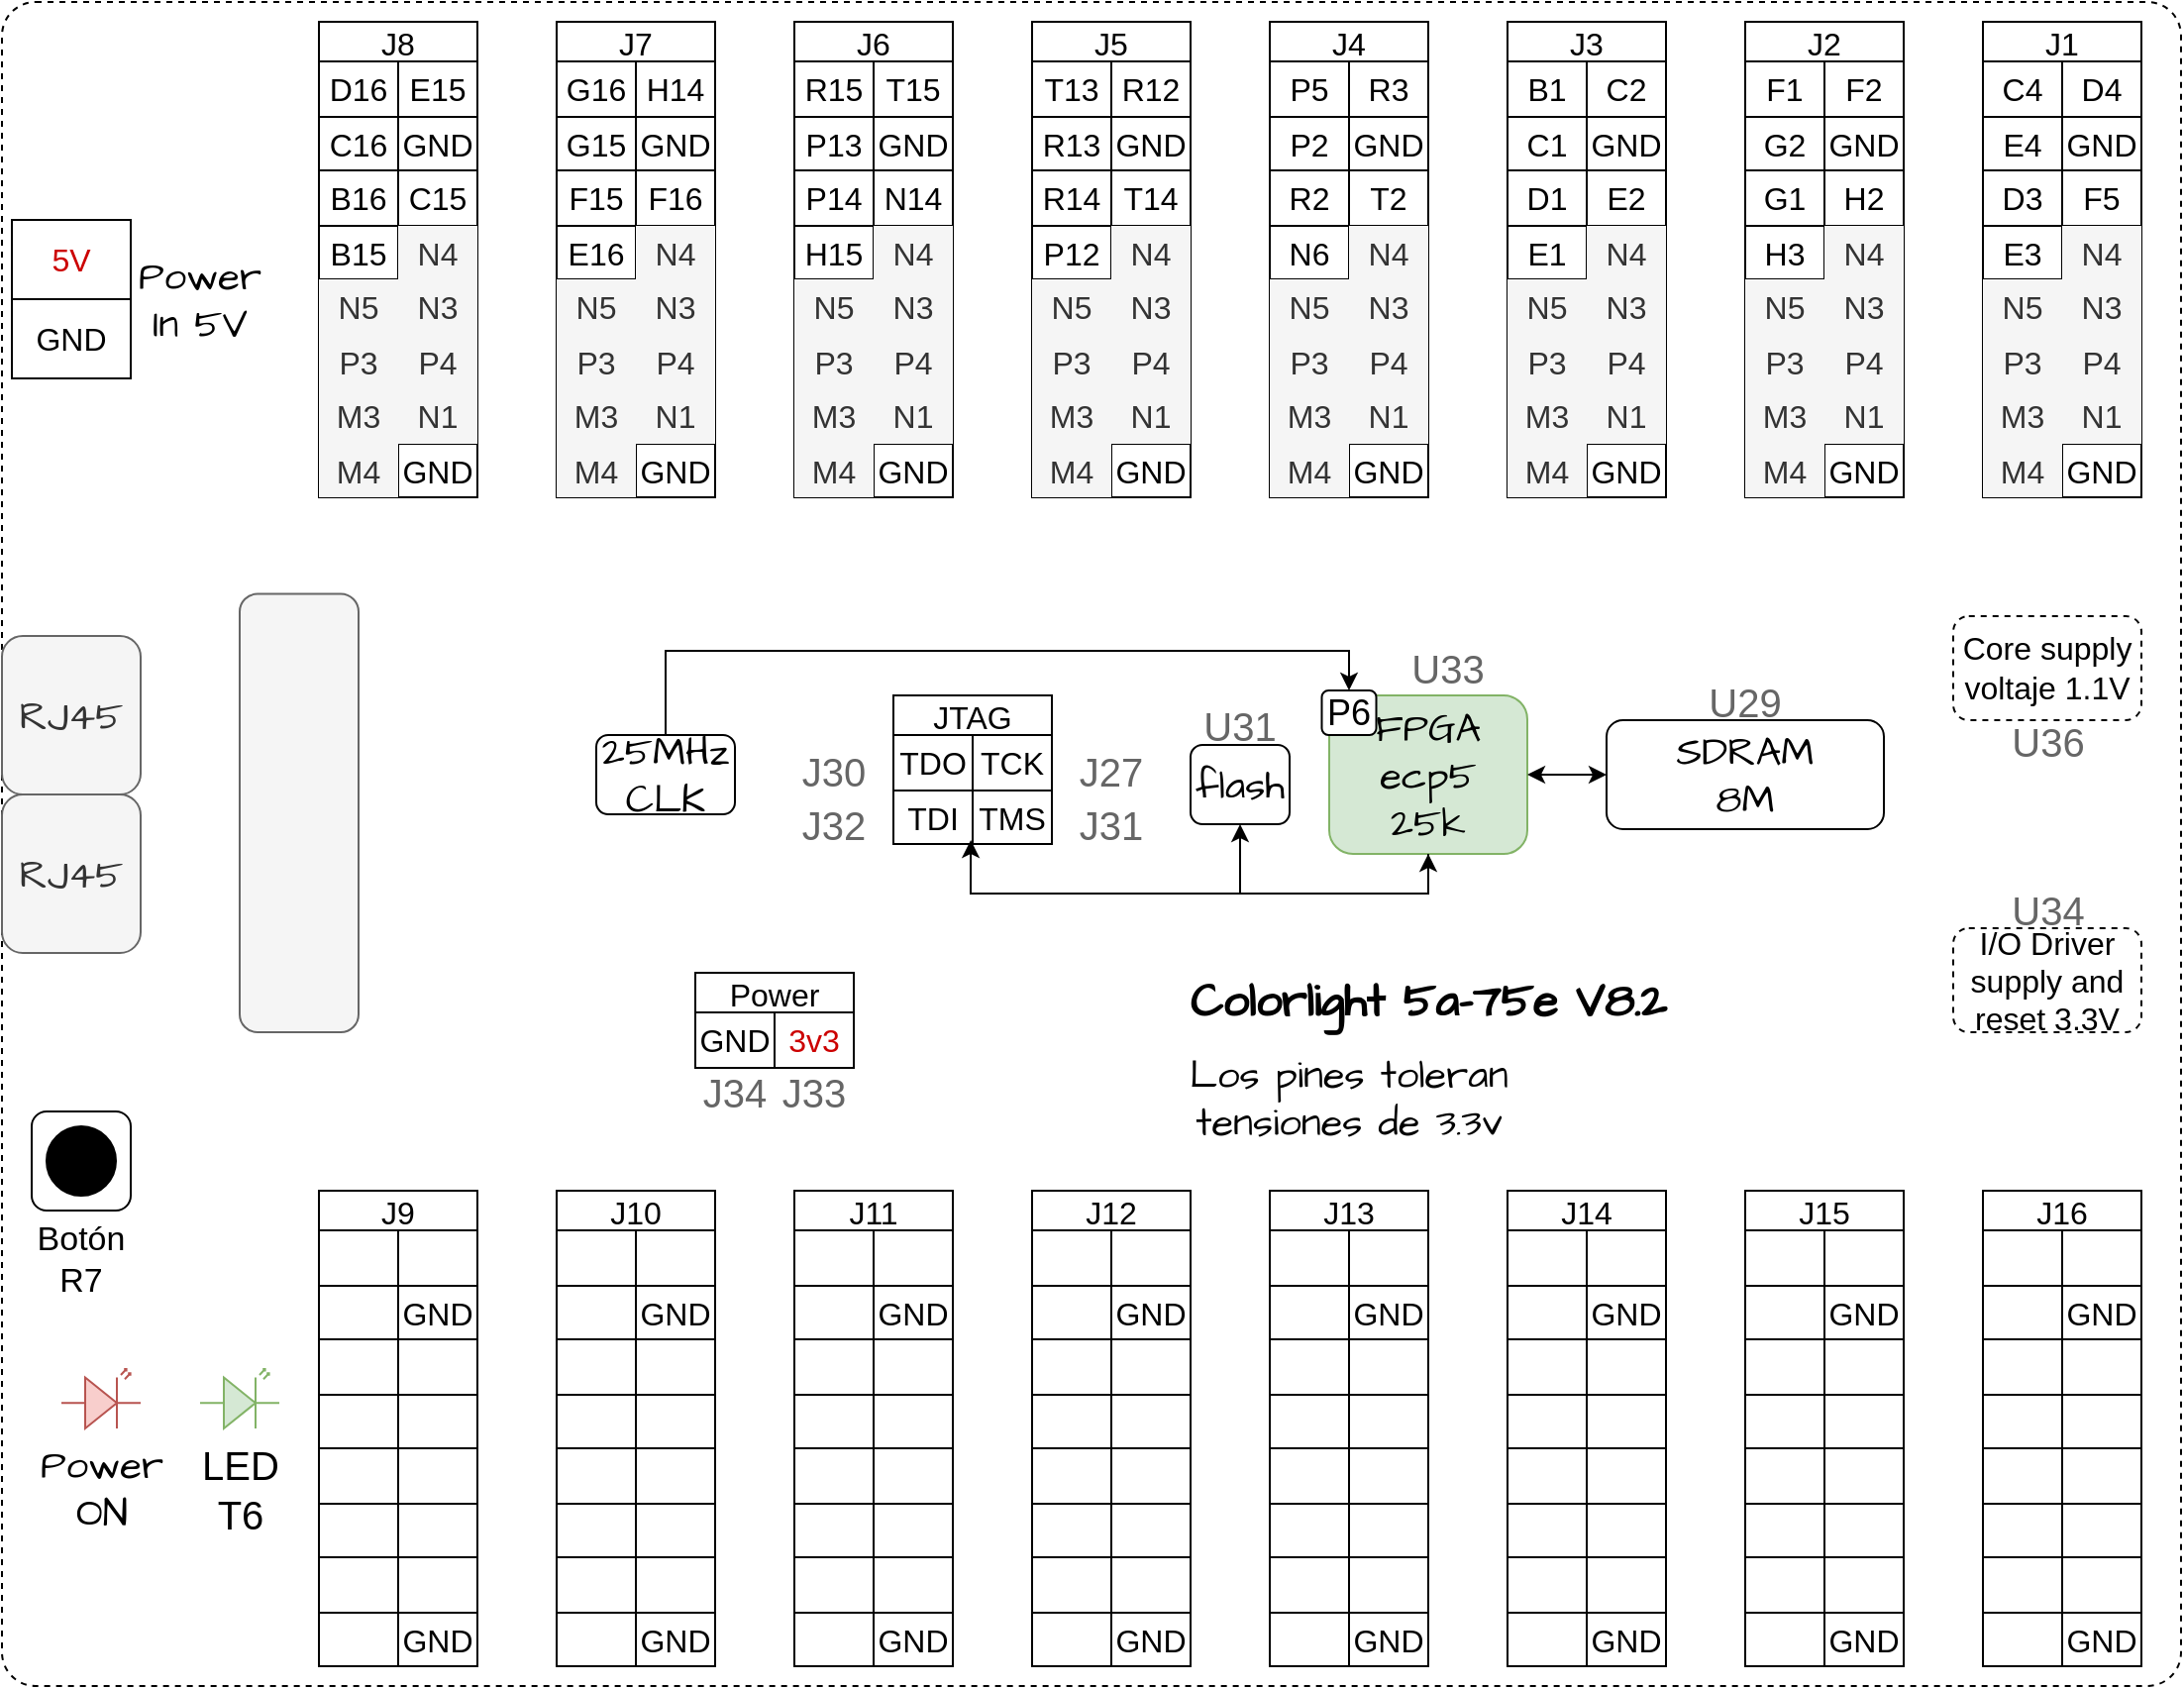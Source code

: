 <mxfile version="22.1.18" type="device" pages="2">
  <diagram name="v8.2" id="4Vz5ccrbudHgTiUJWqbF">
    <mxGraphModel dx="1432" dy="1011" grid="1" gridSize="10" guides="1" tooltips="1" connect="1" arrows="1" fold="1" page="1" pageScale="1" pageWidth="1100" pageHeight="850" math="0" shadow="0">
      <root>
        <mxCell id="0" />
        <mxCell id="1" parent="0" />
        <mxCell id="XixSd4XLbRYbTQkBXgci-551" value="" style="rounded=1;whiteSpace=wrap;html=1;hachureGap=4;fontFamily=Architects Daughter;fontSource=https%3A%2F%2Ffonts.googleapis.com%2Fcss%3Ffamily%3DArchitects%2BDaughter;fontSize=20;fillColor=none;dashed=1;arcSize=2;" parent="1" vertex="1">
          <mxGeometry width="1100" height="850" as="geometry" />
        </mxCell>
        <mxCell id="XixSd4XLbRYbTQkBXgci-1" value="FPGA ecp5&lt;br&gt;25k" style="rounded=1;whiteSpace=wrap;html=1;hachureGap=4;fontFamily=Architects Daughter;fontSource=https%3A%2F%2Ffonts.googleapis.com%2Fcss%3Ffamily%3DArchitects%2BDaughter;fontSize=20;fillColor=#d5e8d4;strokeColor=#82b366;" parent="1" vertex="1">
          <mxGeometry x="670" y="350" width="100" height="80" as="geometry" />
        </mxCell>
        <mxCell id="XixSd4XLbRYbTQkBXgci-2" value="SDRAM&lt;br&gt;8M" style="rounded=1;whiteSpace=wrap;html=1;hachureGap=4;fontFamily=Architects Daughter;fontSource=https%3A%2F%2Ffonts.googleapis.com%2Fcss%3Ffamily%3DArchitects%2BDaughter;fontSize=20;" parent="1" vertex="1">
          <mxGeometry x="810" y="362.5" width="140" height="55" as="geometry" />
        </mxCell>
        <mxCell id="XixSd4XLbRYbTQkBXgci-3" value="flash" style="rounded=1;whiteSpace=wrap;html=1;hachureGap=4;fontFamily=Architects Daughter;fontSource=https%3A%2F%2Ffonts.googleapis.com%2Fcss%3Ffamily%3DArchitects%2BDaughter;fontSize=20;" parent="1" vertex="1">
          <mxGeometry x="600" y="375" width="50" height="40" as="geometry" />
        </mxCell>
        <mxCell id="XixSd4XLbRYbTQkBXgci-18" value="J1" style="shape=table;startSize=20;container=1;collapsible=0;childLayout=tableLayout;fontSize=16;hachureGap=4;fontFamily=Helvetica;" parent="1" vertex="1">
          <mxGeometry x="1000" y="10" width="80" height="240" as="geometry" />
        </mxCell>
        <mxCell id="XixSd4XLbRYbTQkBXgci-19" value="" style="shape=tableRow;horizontal=0;startSize=0;swimlaneHead=0;swimlaneBody=0;strokeColor=inherit;top=0;left=0;bottom=0;right=0;collapsible=0;dropTarget=0;fillColor=none;points=[[0,0.5],[1,0.5]];portConstraint=eastwest;fontSize=16;hachureGap=4;fontFamily=Helvetica;" parent="XixSd4XLbRYbTQkBXgci-18" vertex="1">
          <mxGeometry y="20" width="80" height="28" as="geometry" />
        </mxCell>
        <mxCell id="XixSd4XLbRYbTQkBXgci-20" value="C4" style="shape=partialRectangle;html=1;whiteSpace=wrap;connectable=0;strokeColor=inherit;overflow=hidden;fillColor=none;top=0;left=0;bottom=0;right=0;pointerEvents=1;fontSize=16;hachureGap=4;fontFamily=Helvetica;" parent="XixSd4XLbRYbTQkBXgci-19" vertex="1">
          <mxGeometry width="40" height="28" as="geometry">
            <mxRectangle width="40" height="28" as="alternateBounds" />
          </mxGeometry>
        </mxCell>
        <mxCell id="XixSd4XLbRYbTQkBXgci-21" value="D4" style="shape=partialRectangle;html=1;whiteSpace=wrap;connectable=0;strokeColor=inherit;overflow=hidden;fillColor=none;top=0;left=0;bottom=0;right=0;pointerEvents=1;fontSize=16;hachureGap=4;fontFamily=Helvetica;" parent="XixSd4XLbRYbTQkBXgci-19" vertex="1">
          <mxGeometry x="40" width="40" height="28" as="geometry">
            <mxRectangle width="40" height="28" as="alternateBounds" />
          </mxGeometry>
        </mxCell>
        <mxCell id="XixSd4XLbRYbTQkBXgci-23" value="" style="shape=tableRow;horizontal=0;startSize=0;swimlaneHead=0;swimlaneBody=0;strokeColor=inherit;top=0;left=0;bottom=0;right=0;collapsible=0;dropTarget=0;fillColor=none;points=[[0,0.5],[1,0.5]];portConstraint=eastwest;fontSize=16;hachureGap=4;fontFamily=Helvetica;" parent="XixSd4XLbRYbTQkBXgci-18" vertex="1">
          <mxGeometry y="48" width="80" height="27" as="geometry" />
        </mxCell>
        <mxCell id="XixSd4XLbRYbTQkBXgci-24" value="E4" style="shape=partialRectangle;html=1;whiteSpace=wrap;connectable=0;strokeColor=inherit;overflow=hidden;fillColor=none;top=0;left=0;bottom=0;right=0;pointerEvents=1;fontSize=16;hachureGap=4;fontFamily=Helvetica;" parent="XixSd4XLbRYbTQkBXgci-23" vertex="1">
          <mxGeometry width="40" height="27" as="geometry">
            <mxRectangle width="40" height="27" as="alternateBounds" />
          </mxGeometry>
        </mxCell>
        <mxCell id="XixSd4XLbRYbTQkBXgci-25" value="GND" style="shape=partialRectangle;html=1;whiteSpace=wrap;connectable=0;strokeColor=inherit;overflow=hidden;fillColor=none;top=0;left=0;bottom=0;right=0;pointerEvents=1;fontSize=16;hachureGap=4;fontFamily=Helvetica;" parent="XixSd4XLbRYbTQkBXgci-23" vertex="1">
          <mxGeometry x="40" width="40" height="27" as="geometry">
            <mxRectangle width="40" height="27" as="alternateBounds" />
          </mxGeometry>
        </mxCell>
        <mxCell id="XixSd4XLbRYbTQkBXgci-27" value="" style="shape=tableRow;horizontal=0;startSize=0;swimlaneHead=0;swimlaneBody=0;strokeColor=inherit;top=0;left=0;bottom=0;right=0;collapsible=0;dropTarget=0;fillColor=none;points=[[0,0.5],[1,0.5]];portConstraint=eastwest;fontSize=16;hachureGap=4;fontFamily=Helvetica;" parent="XixSd4XLbRYbTQkBXgci-18" vertex="1">
          <mxGeometry y="75" width="80" height="28" as="geometry" />
        </mxCell>
        <mxCell id="XixSd4XLbRYbTQkBXgci-28" value="D3" style="shape=partialRectangle;html=1;whiteSpace=wrap;connectable=0;strokeColor=inherit;overflow=hidden;fillColor=none;top=0;left=0;bottom=0;right=0;pointerEvents=1;fontSize=16;hachureGap=4;fontFamily=Helvetica;" parent="XixSd4XLbRYbTQkBXgci-27" vertex="1">
          <mxGeometry width="40" height="28" as="geometry">
            <mxRectangle width="40" height="28" as="alternateBounds" />
          </mxGeometry>
        </mxCell>
        <mxCell id="XixSd4XLbRYbTQkBXgci-29" value="F5" style="shape=partialRectangle;html=1;whiteSpace=wrap;connectable=0;strokeColor=inherit;overflow=hidden;fillColor=none;top=0;left=0;bottom=0;right=0;pointerEvents=1;fontSize=16;hachureGap=4;fontFamily=Helvetica;" parent="XixSd4XLbRYbTQkBXgci-27" vertex="1">
          <mxGeometry x="40" width="40" height="28" as="geometry">
            <mxRectangle width="40" height="28" as="alternateBounds" />
          </mxGeometry>
        </mxCell>
        <mxCell id="XixSd4XLbRYbTQkBXgci-31" style="shape=tableRow;horizontal=0;startSize=0;swimlaneHead=0;swimlaneBody=0;strokeColor=inherit;top=0;left=0;bottom=0;right=0;collapsible=0;dropTarget=0;fillColor=none;points=[[0,0.5],[1,0.5]];portConstraint=eastwest;fontSize=16;hachureGap=4;fontFamily=Helvetica;" parent="XixSd4XLbRYbTQkBXgci-18" vertex="1">
          <mxGeometry y="103" width="80" height="27" as="geometry" />
        </mxCell>
        <mxCell id="XixSd4XLbRYbTQkBXgci-32" value="E3" style="shape=partialRectangle;html=1;whiteSpace=wrap;connectable=0;strokeColor=inherit;overflow=hidden;fillColor=none;top=0;left=0;bottom=0;right=0;pointerEvents=1;fontSize=16;hachureGap=4;fontFamily=Helvetica;" parent="XixSd4XLbRYbTQkBXgci-31" vertex="1">
          <mxGeometry width="40" height="27" as="geometry">
            <mxRectangle width="40" height="27" as="alternateBounds" />
          </mxGeometry>
        </mxCell>
        <mxCell id="XixSd4XLbRYbTQkBXgci-33" value="N4" style="shape=partialRectangle;html=1;whiteSpace=wrap;connectable=0;strokeColor=#666666;overflow=hidden;fillColor=#f5f5f5;top=0;left=0;bottom=0;right=0;pointerEvents=1;fontSize=16;hachureGap=4;fontFamily=Helvetica;fontColor=#333333;" parent="XixSd4XLbRYbTQkBXgci-31" vertex="1">
          <mxGeometry x="40" width="40" height="27" as="geometry">
            <mxRectangle width="40" height="27" as="alternateBounds" />
          </mxGeometry>
        </mxCell>
        <mxCell id="XixSd4XLbRYbTQkBXgci-34" style="shape=tableRow;horizontal=0;startSize=0;swimlaneHead=0;swimlaneBody=0;strokeColor=inherit;top=0;left=0;bottom=0;right=0;collapsible=0;dropTarget=0;fillColor=none;points=[[0,0.5],[1,0.5]];portConstraint=eastwest;fontSize=16;hachureGap=4;fontFamily=Helvetica;" parent="XixSd4XLbRYbTQkBXgci-18" vertex="1">
          <mxGeometry y="130" width="80" height="28" as="geometry" />
        </mxCell>
        <mxCell id="XixSd4XLbRYbTQkBXgci-35" value="N5" style="shape=partialRectangle;html=1;whiteSpace=wrap;connectable=0;strokeColor=#666666;overflow=hidden;fillColor=#f5f5f5;top=0;left=0;bottom=0;right=0;pointerEvents=1;fontSize=16;hachureGap=4;fontFamily=Helvetica;fontColor=#333333;" parent="XixSd4XLbRYbTQkBXgci-34" vertex="1">
          <mxGeometry width="40" height="28" as="geometry">
            <mxRectangle width="40" height="28" as="alternateBounds" />
          </mxGeometry>
        </mxCell>
        <mxCell id="XixSd4XLbRYbTQkBXgci-36" value="N3" style="shape=partialRectangle;html=1;whiteSpace=wrap;connectable=0;strokeColor=#666666;overflow=hidden;fillColor=#f5f5f5;top=0;left=0;bottom=0;right=0;pointerEvents=1;fontSize=16;hachureGap=4;fontFamily=Helvetica;fontColor=#333333;" parent="XixSd4XLbRYbTQkBXgci-34" vertex="1">
          <mxGeometry x="40" width="40" height="28" as="geometry">
            <mxRectangle width="40" height="28" as="alternateBounds" />
          </mxGeometry>
        </mxCell>
        <mxCell id="XixSd4XLbRYbTQkBXgci-37" style="shape=tableRow;horizontal=0;startSize=0;swimlaneHead=0;swimlaneBody=0;strokeColor=inherit;top=0;left=0;bottom=0;right=0;collapsible=0;dropTarget=0;fillColor=none;points=[[0,0.5],[1,0.5]];portConstraint=eastwest;fontSize=16;hachureGap=4;fontFamily=Helvetica;" parent="XixSd4XLbRYbTQkBXgci-18" vertex="1">
          <mxGeometry y="158" width="80" height="27" as="geometry" />
        </mxCell>
        <mxCell id="XixSd4XLbRYbTQkBXgci-38" value="P3" style="shape=partialRectangle;html=1;whiteSpace=wrap;connectable=0;strokeColor=#666666;overflow=hidden;fillColor=#f5f5f5;top=0;left=0;bottom=0;right=0;pointerEvents=1;fontSize=16;hachureGap=4;fontFamily=Helvetica;fontColor=#333333;" parent="XixSd4XLbRYbTQkBXgci-37" vertex="1">
          <mxGeometry width="40" height="27" as="geometry">
            <mxRectangle width="40" height="27" as="alternateBounds" />
          </mxGeometry>
        </mxCell>
        <mxCell id="XixSd4XLbRYbTQkBXgci-39" value="P4" style="shape=partialRectangle;html=1;whiteSpace=wrap;connectable=0;strokeColor=#666666;overflow=hidden;fillColor=#f5f5f5;top=0;left=0;bottom=0;right=0;pointerEvents=1;fontSize=16;hachureGap=4;fontFamily=Helvetica;fontColor=#333333;" parent="XixSd4XLbRYbTQkBXgci-37" vertex="1">
          <mxGeometry x="40" width="40" height="27" as="geometry">
            <mxRectangle width="40" height="27" as="alternateBounds" />
          </mxGeometry>
        </mxCell>
        <mxCell id="XixSd4XLbRYbTQkBXgci-40" style="shape=tableRow;horizontal=0;startSize=0;swimlaneHead=0;swimlaneBody=0;strokeColor=inherit;top=0;left=0;bottom=0;right=0;collapsible=0;dropTarget=0;fillColor=none;points=[[0,0.5],[1,0.5]];portConstraint=eastwest;fontSize=16;hachureGap=4;fontFamily=Helvetica;" parent="XixSd4XLbRYbTQkBXgci-18" vertex="1">
          <mxGeometry y="185" width="80" height="28" as="geometry" />
        </mxCell>
        <mxCell id="XixSd4XLbRYbTQkBXgci-41" value="M3" style="shape=partialRectangle;html=1;whiteSpace=wrap;connectable=0;strokeColor=#666666;overflow=hidden;fillColor=#f5f5f5;top=0;left=0;bottom=0;right=0;pointerEvents=1;fontSize=16;hachureGap=4;fontFamily=Helvetica;fontColor=#333333;" parent="XixSd4XLbRYbTQkBXgci-40" vertex="1">
          <mxGeometry width="40" height="28" as="geometry">
            <mxRectangle width="40" height="28" as="alternateBounds" />
          </mxGeometry>
        </mxCell>
        <mxCell id="XixSd4XLbRYbTQkBXgci-42" value="N1" style="shape=partialRectangle;html=1;whiteSpace=wrap;connectable=0;strokeColor=#666666;overflow=hidden;fillColor=#f5f5f5;top=0;left=0;bottom=0;right=0;pointerEvents=1;fontSize=16;hachureGap=4;fontFamily=Helvetica;fontColor=#333333;" parent="XixSd4XLbRYbTQkBXgci-40" vertex="1">
          <mxGeometry x="40" width="40" height="28" as="geometry">
            <mxRectangle width="40" height="28" as="alternateBounds" />
          </mxGeometry>
        </mxCell>
        <mxCell id="XixSd4XLbRYbTQkBXgci-43" style="shape=tableRow;horizontal=0;startSize=0;swimlaneHead=0;swimlaneBody=0;strokeColor=inherit;top=0;left=0;bottom=0;right=0;collapsible=0;dropTarget=0;fillColor=none;points=[[0,0.5],[1,0.5]];portConstraint=eastwest;fontSize=16;hachureGap=4;fontFamily=Helvetica;" parent="XixSd4XLbRYbTQkBXgci-18" vertex="1">
          <mxGeometry y="213" width="80" height="27" as="geometry" />
        </mxCell>
        <mxCell id="XixSd4XLbRYbTQkBXgci-44" value="M4" style="shape=partialRectangle;html=1;whiteSpace=wrap;connectable=0;strokeColor=#666666;overflow=hidden;fillColor=#f5f5f5;top=0;left=0;bottom=0;right=0;pointerEvents=1;fontSize=16;hachureGap=4;fontFamily=Helvetica;fontColor=#333333;" parent="XixSd4XLbRYbTQkBXgci-43" vertex="1">
          <mxGeometry width="40" height="27" as="geometry">
            <mxRectangle width="40" height="27" as="alternateBounds" />
          </mxGeometry>
        </mxCell>
        <mxCell id="XixSd4XLbRYbTQkBXgci-45" value="GND" style="shape=partialRectangle;html=1;whiteSpace=wrap;connectable=0;strokeColor=inherit;overflow=hidden;fillColor=none;top=0;left=0;bottom=0;right=0;pointerEvents=1;fontSize=16;hachureGap=4;fontFamily=Helvetica;" parent="XixSd4XLbRYbTQkBXgci-43" vertex="1">
          <mxGeometry x="40" width="40" height="27" as="geometry">
            <mxRectangle width="40" height="27" as="alternateBounds" />
          </mxGeometry>
        </mxCell>
        <mxCell id="XixSd4XLbRYbTQkBXgci-47" value="&lt;font face=&quot;Helvetica&quot;&gt;LED&lt;br&gt;T6&lt;/font&gt;" style="verticalLabelPosition=bottom;shadow=0;dashed=0;align=center;html=1;verticalAlign=top;shape=mxgraph.electrical.opto_electronics.led_2;pointerEvents=1;hachureGap=4;fontFamily=Architects Daughter;fontSource=https%3A%2F%2Ffonts.googleapis.com%2Fcss%3Ffamily%3DArchitects%2BDaughter;fontSize=20;fillColor=#d5e8d4;strokeColor=#82b366;" parent="1" vertex="1">
          <mxGeometry x="100" y="690" width="40" height="30" as="geometry" />
        </mxCell>
        <mxCell id="XixSd4XLbRYbTQkBXgci-48" value="Power&lt;br&gt;ON" style="verticalLabelPosition=bottom;shadow=0;dashed=0;align=center;html=1;verticalAlign=top;shape=mxgraph.electrical.opto_electronics.led_2;pointerEvents=1;hachureGap=4;fontFamily=Architects Daughter;fontSource=https%3A%2F%2Ffonts.googleapis.com%2Fcss%3Ffamily%3DArchitects%2BDaughter;fontSize=20;fillColor=#f8cecc;strokeColor=#b85450;" parent="1" vertex="1">
          <mxGeometry x="30" y="690" width="40" height="30" as="geometry" />
        </mxCell>
        <mxCell id="XixSd4XLbRYbTQkBXgci-104" value="" style="group" parent="1" vertex="1" connectable="0">
          <mxGeometry x="400" y="350" width="180" height="75" as="geometry" />
        </mxCell>
        <mxCell id="XixSd4XLbRYbTQkBXgci-52" value="JTAG" style="shape=table;startSize=20;container=1;collapsible=0;childLayout=tableLayout;fontSize=16;hachureGap=4;fontFamily=Helvetica;" parent="XixSd4XLbRYbTQkBXgci-104" vertex="1">
          <mxGeometry x="50" width="80" height="75" as="geometry" />
        </mxCell>
        <mxCell id="XixSd4XLbRYbTQkBXgci-53" value="" style="shape=tableRow;horizontal=0;startSize=0;swimlaneHead=0;swimlaneBody=0;strokeColor=inherit;top=0;left=0;bottom=0;right=0;collapsible=0;dropTarget=0;fillColor=none;points=[[0,0.5],[1,0.5]];portConstraint=eastwest;fontSize=16;hachureGap=4;fontFamily=Helvetica;" parent="XixSd4XLbRYbTQkBXgci-52" vertex="1">
          <mxGeometry y="20" width="80" height="28" as="geometry" />
        </mxCell>
        <mxCell id="XixSd4XLbRYbTQkBXgci-54" value="TDO" style="shape=partialRectangle;html=1;whiteSpace=wrap;connectable=0;strokeColor=inherit;overflow=hidden;fillColor=none;top=0;left=0;bottom=0;right=0;pointerEvents=1;fontSize=16;hachureGap=4;fontFamily=Helvetica;" parent="XixSd4XLbRYbTQkBXgci-53" vertex="1">
          <mxGeometry width="40" height="28" as="geometry">
            <mxRectangle width="40" height="28" as="alternateBounds" />
          </mxGeometry>
        </mxCell>
        <mxCell id="XixSd4XLbRYbTQkBXgci-55" value="TCK" style="shape=partialRectangle;html=1;whiteSpace=wrap;connectable=0;strokeColor=inherit;overflow=hidden;fillColor=none;top=0;left=0;bottom=0;right=0;pointerEvents=1;fontSize=16;hachureGap=4;fontFamily=Helvetica;" parent="XixSd4XLbRYbTQkBXgci-53" vertex="1">
          <mxGeometry x="40" width="40" height="28" as="geometry">
            <mxRectangle width="40" height="28" as="alternateBounds" />
          </mxGeometry>
        </mxCell>
        <mxCell id="XixSd4XLbRYbTQkBXgci-56" value="" style="shape=tableRow;horizontal=0;startSize=0;swimlaneHead=0;swimlaneBody=0;strokeColor=inherit;top=0;left=0;bottom=0;right=0;collapsible=0;dropTarget=0;fillColor=none;points=[[0,0.5],[1,0.5]];portConstraint=eastwest;fontSize=16;hachureGap=4;fontFamily=Helvetica;" parent="XixSd4XLbRYbTQkBXgci-52" vertex="1">
          <mxGeometry y="48" width="80" height="27" as="geometry" />
        </mxCell>
        <mxCell id="XixSd4XLbRYbTQkBXgci-57" value="TDI" style="shape=partialRectangle;html=1;whiteSpace=wrap;connectable=0;strokeColor=inherit;overflow=hidden;fillColor=none;top=0;left=0;bottom=0;right=0;pointerEvents=1;fontSize=16;hachureGap=4;fontFamily=Helvetica;" parent="XixSd4XLbRYbTQkBXgci-56" vertex="1">
          <mxGeometry width="40" height="27" as="geometry">
            <mxRectangle width="40" height="27" as="alternateBounds" />
          </mxGeometry>
        </mxCell>
        <mxCell id="XixSd4XLbRYbTQkBXgci-58" value="TMS" style="shape=partialRectangle;html=1;whiteSpace=wrap;connectable=0;strokeColor=inherit;overflow=hidden;fillColor=none;top=0;left=0;bottom=0;right=0;pointerEvents=1;fontSize=16;hachureGap=4;fontFamily=Helvetica;" parent="XixSd4XLbRYbTQkBXgci-56" vertex="1">
          <mxGeometry x="40" width="40" height="27" as="geometry">
            <mxRectangle width="40" height="27" as="alternateBounds" />
          </mxGeometry>
        </mxCell>
        <mxCell id="XixSd4XLbRYbTQkBXgci-97" value="J31" style="text;html=1;strokeColor=none;fillColor=none;align=center;verticalAlign=middle;whiteSpace=wrap;rounded=0;fontSize=20;fontFamily=Helvetica;fontColor=#666666;" parent="XixSd4XLbRYbTQkBXgci-104" vertex="1">
          <mxGeometry x="140" y="55" width="40" height="20" as="geometry" />
        </mxCell>
        <mxCell id="XixSd4XLbRYbTQkBXgci-98" value="J32" style="text;html=1;strokeColor=none;fillColor=none;align=center;verticalAlign=middle;whiteSpace=wrap;rounded=0;fontSize=20;fontFamily=Helvetica;fontColor=#666666;" parent="XixSd4XLbRYbTQkBXgci-104" vertex="1">
          <mxGeometry y="55" width="40" height="20" as="geometry" />
        </mxCell>
        <mxCell id="XixSd4XLbRYbTQkBXgci-99" value="J30" style="text;html=1;strokeColor=none;fillColor=none;align=center;verticalAlign=middle;whiteSpace=wrap;rounded=0;fontSize=20;fontFamily=Helvetica;fontColor=#666666;" parent="XixSd4XLbRYbTQkBXgci-104" vertex="1">
          <mxGeometry y="27.5" width="40" height="20" as="geometry" />
        </mxCell>
        <mxCell id="XixSd4XLbRYbTQkBXgci-100" value="J27" style="text;html=1;strokeColor=none;fillColor=none;align=center;verticalAlign=middle;whiteSpace=wrap;rounded=0;fontSize=20;fontFamily=Helvetica;fontColor=#666666;" parent="XixSd4XLbRYbTQkBXgci-104" vertex="1">
          <mxGeometry x="140" y="27.5" width="40" height="20" as="geometry" />
        </mxCell>
        <mxCell id="XixSd4XLbRYbTQkBXgci-105" value="" style="endArrow=classic;html=1;rounded=0;hachureGap=4;fontFamily=Architects Daughter;fontSource=https%3A%2F%2Ffonts.googleapis.com%2Fcss%3Ffamily%3DArchitects%2BDaughter;fontSize=16;entryX=0.5;entryY=1;entryDx=0;entryDy=0;exitX=0.488;exitY=0.926;exitDx=0;exitDy=0;exitPerimeter=0;startArrow=classic;startFill=1;" parent="1" source="XixSd4XLbRYbTQkBXgci-56" target="XixSd4XLbRYbTQkBXgci-1" edge="1">
          <mxGeometry width="50" height="50" relative="1" as="geometry">
            <mxPoint x="530" y="390" as="sourcePoint" />
            <mxPoint x="580" y="340" as="targetPoint" />
            <Array as="points">
              <mxPoint x="489" y="450" />
              <mxPoint x="720" y="450" />
            </Array>
          </mxGeometry>
        </mxCell>
        <mxCell id="XixSd4XLbRYbTQkBXgci-106" value="" style="endArrow=classic;html=1;rounded=0;hachureGap=4;fontFamily=Architects Daughter;fontSource=https%3A%2F%2Ffonts.googleapis.com%2Fcss%3Ffamily%3DArchitects%2BDaughter;fontSize=16;entryX=0.5;entryY=1;entryDx=0;entryDy=0;exitX=0.5;exitY=1;exitDx=0;exitDy=0;" parent="1" source="XixSd4XLbRYbTQkBXgci-1" target="XixSd4XLbRYbTQkBXgci-3" edge="1">
          <mxGeometry width="50" height="50" relative="1" as="geometry">
            <mxPoint x="530" y="390" as="sourcePoint" />
            <mxPoint x="580" y="340" as="targetPoint" />
            <Array as="points">
              <mxPoint x="720" y="450" />
              <mxPoint x="625" y="450" />
            </Array>
          </mxGeometry>
        </mxCell>
        <mxCell id="XixSd4XLbRYbTQkBXgci-107" value="" style="endArrow=classic;html=1;rounded=0;hachureGap=4;fontFamily=Architects Daughter;fontSource=https%3A%2F%2Ffonts.googleapis.com%2Fcss%3Ffamily%3DArchitects%2BDaughter;fontSize=16;entryX=0;entryY=0.5;entryDx=0;entryDy=0;startArrow=classic;startFill=1;" parent="1" target="XixSd4XLbRYbTQkBXgci-2" edge="1">
          <mxGeometry width="50" height="50" relative="1" as="geometry">
            <mxPoint x="770" y="390" as="sourcePoint" />
            <mxPoint x="580" y="340" as="targetPoint" />
          </mxGeometry>
        </mxCell>
        <mxCell id="XixSd4XLbRYbTQkBXgci-136" value="" style="group" parent="1" vertex="1" connectable="0">
          <mxGeometry x="350" y="490" width="80" height="70" as="geometry" />
        </mxCell>
        <mxCell id="XixSd4XLbRYbTQkBXgci-109" value="Power" style="shape=table;startSize=20;container=1;collapsible=0;childLayout=tableLayout;fontSize=16;hachureGap=4;fontFamily=Helvetica;" parent="XixSd4XLbRYbTQkBXgci-136" vertex="1">
          <mxGeometry width="80" height="48" as="geometry" />
        </mxCell>
        <mxCell id="XixSd4XLbRYbTQkBXgci-110" value="" style="shape=tableRow;horizontal=0;startSize=0;swimlaneHead=0;swimlaneBody=0;strokeColor=inherit;top=0;left=0;bottom=0;right=0;collapsible=0;dropTarget=0;fillColor=none;points=[[0,0.5],[1,0.5]];portConstraint=eastwest;fontSize=16;hachureGap=4;fontFamily=Helvetica;" parent="XixSd4XLbRYbTQkBXgci-109" vertex="1">
          <mxGeometry y="20" width="80" height="28" as="geometry" />
        </mxCell>
        <mxCell id="XixSd4XLbRYbTQkBXgci-111" value="GND" style="shape=partialRectangle;html=1;whiteSpace=wrap;connectable=0;strokeColor=inherit;overflow=hidden;fillColor=none;top=0;left=0;bottom=0;right=0;pointerEvents=1;fontSize=16;hachureGap=4;fontFamily=Helvetica;" parent="XixSd4XLbRYbTQkBXgci-110" vertex="1">
          <mxGeometry width="40" height="28" as="geometry">
            <mxRectangle width="40" height="28" as="alternateBounds" />
          </mxGeometry>
        </mxCell>
        <mxCell id="XixSd4XLbRYbTQkBXgci-112" value="&lt;font color=&quot;#cc0000&quot;&gt;3v3&lt;/font&gt;" style="shape=partialRectangle;html=1;whiteSpace=wrap;connectable=0;strokeColor=inherit;overflow=hidden;fillColor=none;top=0;left=0;bottom=0;right=0;pointerEvents=1;fontSize=16;hachureGap=4;fontFamily=Helvetica;" parent="XixSd4XLbRYbTQkBXgci-110" vertex="1">
          <mxGeometry x="40" width="40" height="28" as="geometry">
            <mxRectangle width="40" height="28" as="alternateBounds" />
          </mxGeometry>
        </mxCell>
        <mxCell id="XixSd4XLbRYbTQkBXgci-134" value="J34" style="text;html=1;strokeColor=none;fillColor=none;align=center;verticalAlign=middle;whiteSpace=wrap;rounded=0;fontSize=20;fontFamily=Helvetica;fontColor=#666666;" parent="XixSd4XLbRYbTQkBXgci-136" vertex="1">
          <mxGeometry y="50" width="40" height="20" as="geometry" />
        </mxCell>
        <mxCell id="XixSd4XLbRYbTQkBXgci-135" value="J33" style="text;html=1;strokeColor=none;fillColor=none;align=center;verticalAlign=middle;whiteSpace=wrap;rounded=0;fontSize=20;fontFamily=Helvetica;fontColor=#666666;" parent="XixSd4XLbRYbTQkBXgci-136" vertex="1">
          <mxGeometry x="40" y="50" width="40" height="20" as="geometry" />
        </mxCell>
        <mxCell id="XixSd4XLbRYbTQkBXgci-137" value="J2" style="shape=table;startSize=20;container=1;collapsible=0;childLayout=tableLayout;fontSize=16;hachureGap=4;fontFamily=Helvetica;" parent="1" vertex="1">
          <mxGeometry x="880" y="10" width="80" height="240" as="geometry" />
        </mxCell>
        <mxCell id="XixSd4XLbRYbTQkBXgci-138" value="" style="shape=tableRow;horizontal=0;startSize=0;swimlaneHead=0;swimlaneBody=0;strokeColor=inherit;top=0;left=0;bottom=0;right=0;collapsible=0;dropTarget=0;fillColor=none;points=[[0,0.5],[1,0.5]];portConstraint=eastwest;fontSize=16;hachureGap=4;fontFamily=Helvetica;" parent="XixSd4XLbRYbTQkBXgci-137" vertex="1">
          <mxGeometry y="20" width="80" height="28" as="geometry" />
        </mxCell>
        <mxCell id="XixSd4XLbRYbTQkBXgci-139" value="F1" style="shape=partialRectangle;html=1;whiteSpace=wrap;connectable=0;strokeColor=inherit;overflow=hidden;fillColor=none;top=0;left=0;bottom=0;right=0;pointerEvents=1;fontSize=16;hachureGap=4;fontFamily=Helvetica;" parent="XixSd4XLbRYbTQkBXgci-138" vertex="1">
          <mxGeometry width="40" height="28" as="geometry">
            <mxRectangle width="40" height="28" as="alternateBounds" />
          </mxGeometry>
        </mxCell>
        <mxCell id="XixSd4XLbRYbTQkBXgci-140" value="F2" style="shape=partialRectangle;html=1;whiteSpace=wrap;connectable=0;strokeColor=inherit;overflow=hidden;fillColor=none;top=0;left=0;bottom=0;right=0;pointerEvents=1;fontSize=16;hachureGap=4;fontFamily=Helvetica;" parent="XixSd4XLbRYbTQkBXgci-138" vertex="1">
          <mxGeometry x="40" width="40" height="28" as="geometry">
            <mxRectangle width="40" height="28" as="alternateBounds" />
          </mxGeometry>
        </mxCell>
        <mxCell id="XixSd4XLbRYbTQkBXgci-141" value="" style="shape=tableRow;horizontal=0;startSize=0;swimlaneHead=0;swimlaneBody=0;strokeColor=inherit;top=0;left=0;bottom=0;right=0;collapsible=0;dropTarget=0;fillColor=none;points=[[0,0.5],[1,0.5]];portConstraint=eastwest;fontSize=16;hachureGap=4;fontFamily=Helvetica;" parent="XixSd4XLbRYbTQkBXgci-137" vertex="1">
          <mxGeometry y="48" width="80" height="27" as="geometry" />
        </mxCell>
        <mxCell id="XixSd4XLbRYbTQkBXgci-142" value="G2" style="shape=partialRectangle;html=1;whiteSpace=wrap;connectable=0;strokeColor=inherit;overflow=hidden;fillColor=none;top=0;left=0;bottom=0;right=0;pointerEvents=1;fontSize=16;hachureGap=4;fontFamily=Helvetica;" parent="XixSd4XLbRYbTQkBXgci-141" vertex="1">
          <mxGeometry width="40" height="27" as="geometry">
            <mxRectangle width="40" height="27" as="alternateBounds" />
          </mxGeometry>
        </mxCell>
        <mxCell id="XixSd4XLbRYbTQkBXgci-143" value="GND" style="shape=partialRectangle;html=1;whiteSpace=wrap;connectable=0;strokeColor=inherit;overflow=hidden;fillColor=none;top=0;left=0;bottom=0;right=0;pointerEvents=1;fontSize=16;hachureGap=4;fontFamily=Helvetica;" parent="XixSd4XLbRYbTQkBXgci-141" vertex="1">
          <mxGeometry x="40" width="40" height="27" as="geometry">
            <mxRectangle width="40" height="27" as="alternateBounds" />
          </mxGeometry>
        </mxCell>
        <mxCell id="XixSd4XLbRYbTQkBXgci-144" value="" style="shape=tableRow;horizontal=0;startSize=0;swimlaneHead=0;swimlaneBody=0;strokeColor=inherit;top=0;left=0;bottom=0;right=0;collapsible=0;dropTarget=0;fillColor=none;points=[[0,0.5],[1,0.5]];portConstraint=eastwest;fontSize=16;hachureGap=4;fontFamily=Helvetica;" parent="XixSd4XLbRYbTQkBXgci-137" vertex="1">
          <mxGeometry y="75" width="80" height="28" as="geometry" />
        </mxCell>
        <mxCell id="XixSd4XLbRYbTQkBXgci-145" value="G1" style="shape=partialRectangle;html=1;whiteSpace=wrap;connectable=0;strokeColor=inherit;overflow=hidden;fillColor=none;top=0;left=0;bottom=0;right=0;pointerEvents=1;fontSize=16;hachureGap=4;fontFamily=Helvetica;" parent="XixSd4XLbRYbTQkBXgci-144" vertex="1">
          <mxGeometry width="40" height="28" as="geometry">
            <mxRectangle width="40" height="28" as="alternateBounds" />
          </mxGeometry>
        </mxCell>
        <mxCell id="XixSd4XLbRYbTQkBXgci-146" value="H2" style="shape=partialRectangle;html=1;whiteSpace=wrap;connectable=0;strokeColor=inherit;overflow=hidden;fillColor=none;top=0;left=0;bottom=0;right=0;pointerEvents=1;fontSize=16;hachureGap=4;fontFamily=Helvetica;" parent="XixSd4XLbRYbTQkBXgci-144" vertex="1">
          <mxGeometry x="40" width="40" height="28" as="geometry">
            <mxRectangle width="40" height="28" as="alternateBounds" />
          </mxGeometry>
        </mxCell>
        <mxCell id="XixSd4XLbRYbTQkBXgci-147" style="shape=tableRow;horizontal=0;startSize=0;swimlaneHead=0;swimlaneBody=0;strokeColor=inherit;top=0;left=0;bottom=0;right=0;collapsible=0;dropTarget=0;fillColor=none;points=[[0,0.5],[1,0.5]];portConstraint=eastwest;fontSize=16;hachureGap=4;fontFamily=Helvetica;" parent="XixSd4XLbRYbTQkBXgci-137" vertex="1">
          <mxGeometry y="103" width="80" height="27" as="geometry" />
        </mxCell>
        <mxCell id="XixSd4XLbRYbTQkBXgci-148" value="H3" style="shape=partialRectangle;html=1;whiteSpace=wrap;connectable=0;strokeColor=inherit;overflow=hidden;fillColor=none;top=0;left=0;bottom=0;right=0;pointerEvents=1;fontSize=16;hachureGap=4;fontFamily=Helvetica;" parent="XixSd4XLbRYbTQkBXgci-147" vertex="1">
          <mxGeometry width="40" height="27" as="geometry">
            <mxRectangle width="40" height="27" as="alternateBounds" />
          </mxGeometry>
        </mxCell>
        <mxCell id="XixSd4XLbRYbTQkBXgci-149" value="N4" style="shape=partialRectangle;html=1;whiteSpace=wrap;connectable=0;strokeColor=#666666;overflow=hidden;fillColor=#f5f5f5;top=0;left=0;bottom=0;right=0;pointerEvents=1;fontSize=16;hachureGap=4;fontFamily=Helvetica;fontColor=#333333;" parent="XixSd4XLbRYbTQkBXgci-147" vertex="1">
          <mxGeometry x="40" width="40" height="27" as="geometry">
            <mxRectangle width="40" height="27" as="alternateBounds" />
          </mxGeometry>
        </mxCell>
        <mxCell id="XixSd4XLbRYbTQkBXgci-150" style="shape=tableRow;horizontal=0;startSize=0;swimlaneHead=0;swimlaneBody=0;strokeColor=inherit;top=0;left=0;bottom=0;right=0;collapsible=0;dropTarget=0;fillColor=none;points=[[0,0.5],[1,0.5]];portConstraint=eastwest;fontSize=16;hachureGap=4;fontFamily=Helvetica;" parent="XixSd4XLbRYbTQkBXgci-137" vertex="1">
          <mxGeometry y="130" width="80" height="28" as="geometry" />
        </mxCell>
        <mxCell id="XixSd4XLbRYbTQkBXgci-151" value="N5" style="shape=partialRectangle;html=1;whiteSpace=wrap;connectable=0;strokeColor=#666666;overflow=hidden;fillColor=#f5f5f5;top=0;left=0;bottom=0;right=0;pointerEvents=1;fontSize=16;hachureGap=4;fontFamily=Helvetica;fontColor=#333333;" parent="XixSd4XLbRYbTQkBXgci-150" vertex="1">
          <mxGeometry width="40" height="28" as="geometry">
            <mxRectangle width="40" height="28" as="alternateBounds" />
          </mxGeometry>
        </mxCell>
        <mxCell id="XixSd4XLbRYbTQkBXgci-152" value="N3" style="shape=partialRectangle;html=1;whiteSpace=wrap;connectable=0;strokeColor=#666666;overflow=hidden;fillColor=#f5f5f5;top=0;left=0;bottom=0;right=0;pointerEvents=1;fontSize=16;hachureGap=4;fontFamily=Helvetica;fontColor=#333333;" parent="XixSd4XLbRYbTQkBXgci-150" vertex="1">
          <mxGeometry x="40" width="40" height="28" as="geometry">
            <mxRectangle width="40" height="28" as="alternateBounds" />
          </mxGeometry>
        </mxCell>
        <mxCell id="XixSd4XLbRYbTQkBXgci-153" style="shape=tableRow;horizontal=0;startSize=0;swimlaneHead=0;swimlaneBody=0;strokeColor=inherit;top=0;left=0;bottom=0;right=0;collapsible=0;dropTarget=0;fillColor=none;points=[[0,0.5],[1,0.5]];portConstraint=eastwest;fontSize=16;hachureGap=4;fontFamily=Helvetica;" parent="XixSd4XLbRYbTQkBXgci-137" vertex="1">
          <mxGeometry y="158" width="80" height="27" as="geometry" />
        </mxCell>
        <mxCell id="XixSd4XLbRYbTQkBXgci-154" value="P3" style="shape=partialRectangle;html=1;whiteSpace=wrap;connectable=0;strokeColor=#666666;overflow=hidden;fillColor=#f5f5f5;top=0;left=0;bottom=0;right=0;pointerEvents=1;fontSize=16;hachureGap=4;fontFamily=Helvetica;fontColor=#333333;" parent="XixSd4XLbRYbTQkBXgci-153" vertex="1">
          <mxGeometry width="40" height="27" as="geometry">
            <mxRectangle width="40" height="27" as="alternateBounds" />
          </mxGeometry>
        </mxCell>
        <mxCell id="XixSd4XLbRYbTQkBXgci-155" value="P4" style="shape=partialRectangle;html=1;whiteSpace=wrap;connectable=0;strokeColor=#666666;overflow=hidden;fillColor=#f5f5f5;top=0;left=0;bottom=0;right=0;pointerEvents=1;fontSize=16;hachureGap=4;fontFamily=Helvetica;fontColor=#333333;" parent="XixSd4XLbRYbTQkBXgci-153" vertex="1">
          <mxGeometry x="40" width="40" height="27" as="geometry">
            <mxRectangle width="40" height="27" as="alternateBounds" />
          </mxGeometry>
        </mxCell>
        <mxCell id="XixSd4XLbRYbTQkBXgci-156" style="shape=tableRow;horizontal=0;startSize=0;swimlaneHead=0;swimlaneBody=0;strokeColor=inherit;top=0;left=0;bottom=0;right=0;collapsible=0;dropTarget=0;fillColor=none;points=[[0,0.5],[1,0.5]];portConstraint=eastwest;fontSize=16;hachureGap=4;fontFamily=Helvetica;" parent="XixSd4XLbRYbTQkBXgci-137" vertex="1">
          <mxGeometry y="185" width="80" height="28" as="geometry" />
        </mxCell>
        <mxCell id="XixSd4XLbRYbTQkBXgci-157" value="M3" style="shape=partialRectangle;html=1;whiteSpace=wrap;connectable=0;strokeColor=#666666;overflow=hidden;fillColor=#f5f5f5;top=0;left=0;bottom=0;right=0;pointerEvents=1;fontSize=16;hachureGap=4;fontFamily=Helvetica;fontColor=#333333;" parent="XixSd4XLbRYbTQkBXgci-156" vertex="1">
          <mxGeometry width="40" height="28" as="geometry">
            <mxRectangle width="40" height="28" as="alternateBounds" />
          </mxGeometry>
        </mxCell>
        <mxCell id="XixSd4XLbRYbTQkBXgci-158" value="N1" style="shape=partialRectangle;html=1;whiteSpace=wrap;connectable=0;strokeColor=#666666;overflow=hidden;fillColor=#f5f5f5;top=0;left=0;bottom=0;right=0;pointerEvents=1;fontSize=16;hachureGap=4;fontFamily=Helvetica;fontColor=#333333;" parent="XixSd4XLbRYbTQkBXgci-156" vertex="1">
          <mxGeometry x="40" width="40" height="28" as="geometry">
            <mxRectangle width="40" height="28" as="alternateBounds" />
          </mxGeometry>
        </mxCell>
        <mxCell id="XixSd4XLbRYbTQkBXgci-159" style="shape=tableRow;horizontal=0;startSize=0;swimlaneHead=0;swimlaneBody=0;strokeColor=inherit;top=0;left=0;bottom=0;right=0;collapsible=0;dropTarget=0;fillColor=none;points=[[0,0.5],[1,0.5]];portConstraint=eastwest;fontSize=16;hachureGap=4;fontFamily=Helvetica;" parent="XixSd4XLbRYbTQkBXgci-137" vertex="1">
          <mxGeometry y="213" width="80" height="27" as="geometry" />
        </mxCell>
        <mxCell id="XixSd4XLbRYbTQkBXgci-160" value="M4" style="shape=partialRectangle;html=1;whiteSpace=wrap;connectable=0;strokeColor=#666666;overflow=hidden;fillColor=#f5f5f5;top=0;left=0;bottom=0;right=0;pointerEvents=1;fontSize=16;hachureGap=4;fontFamily=Helvetica;fontColor=#333333;" parent="XixSd4XLbRYbTQkBXgci-159" vertex="1">
          <mxGeometry width="40" height="27" as="geometry">
            <mxRectangle width="40" height="27" as="alternateBounds" />
          </mxGeometry>
        </mxCell>
        <mxCell id="XixSd4XLbRYbTQkBXgci-161" value="GND" style="shape=partialRectangle;html=1;whiteSpace=wrap;connectable=0;strokeColor=inherit;overflow=hidden;fillColor=none;top=0;left=0;bottom=0;right=0;pointerEvents=1;fontSize=16;hachureGap=4;fontFamily=Helvetica;" parent="XixSd4XLbRYbTQkBXgci-159" vertex="1">
          <mxGeometry x="40" width="40" height="27" as="geometry">
            <mxRectangle width="40" height="27" as="alternateBounds" />
          </mxGeometry>
        </mxCell>
        <mxCell id="XixSd4XLbRYbTQkBXgci-165" value="J3" style="shape=table;startSize=20;container=1;collapsible=0;childLayout=tableLayout;fontSize=16;hachureGap=4;fontFamily=Helvetica;" parent="1" vertex="1">
          <mxGeometry x="760" y="10" width="80" height="240" as="geometry" />
        </mxCell>
        <mxCell id="XixSd4XLbRYbTQkBXgci-166" value="" style="shape=tableRow;horizontal=0;startSize=0;swimlaneHead=0;swimlaneBody=0;strokeColor=inherit;top=0;left=0;bottom=0;right=0;collapsible=0;dropTarget=0;fillColor=none;points=[[0,0.5],[1,0.5]];portConstraint=eastwest;fontSize=16;hachureGap=4;fontFamily=Helvetica;" parent="XixSd4XLbRYbTQkBXgci-165" vertex="1">
          <mxGeometry y="20" width="80" height="28" as="geometry" />
        </mxCell>
        <mxCell id="XixSd4XLbRYbTQkBXgci-167" value="B1" style="shape=partialRectangle;html=1;whiteSpace=wrap;connectable=0;strokeColor=inherit;overflow=hidden;fillColor=none;top=0;left=0;bottom=0;right=0;pointerEvents=1;fontSize=16;hachureGap=4;fontFamily=Helvetica;" parent="XixSd4XLbRYbTQkBXgci-166" vertex="1">
          <mxGeometry width="40" height="28" as="geometry">
            <mxRectangle width="40" height="28" as="alternateBounds" />
          </mxGeometry>
        </mxCell>
        <mxCell id="XixSd4XLbRYbTQkBXgci-168" value="C2" style="shape=partialRectangle;html=1;whiteSpace=wrap;connectable=0;strokeColor=inherit;overflow=hidden;fillColor=none;top=0;left=0;bottom=0;right=0;pointerEvents=1;fontSize=16;hachureGap=4;fontFamily=Helvetica;" parent="XixSd4XLbRYbTQkBXgci-166" vertex="1">
          <mxGeometry x="40" width="40" height="28" as="geometry">
            <mxRectangle width="40" height="28" as="alternateBounds" />
          </mxGeometry>
        </mxCell>
        <mxCell id="XixSd4XLbRYbTQkBXgci-169" value="" style="shape=tableRow;horizontal=0;startSize=0;swimlaneHead=0;swimlaneBody=0;strokeColor=inherit;top=0;left=0;bottom=0;right=0;collapsible=0;dropTarget=0;fillColor=none;points=[[0,0.5],[1,0.5]];portConstraint=eastwest;fontSize=16;hachureGap=4;fontFamily=Helvetica;" parent="XixSd4XLbRYbTQkBXgci-165" vertex="1">
          <mxGeometry y="48" width="80" height="27" as="geometry" />
        </mxCell>
        <mxCell id="XixSd4XLbRYbTQkBXgci-170" value="C1" style="shape=partialRectangle;html=1;whiteSpace=wrap;connectable=0;strokeColor=inherit;overflow=hidden;fillColor=none;top=0;left=0;bottom=0;right=0;pointerEvents=1;fontSize=16;hachureGap=4;fontFamily=Helvetica;" parent="XixSd4XLbRYbTQkBXgci-169" vertex="1">
          <mxGeometry width="40" height="27" as="geometry">
            <mxRectangle width="40" height="27" as="alternateBounds" />
          </mxGeometry>
        </mxCell>
        <mxCell id="XixSd4XLbRYbTQkBXgci-171" value="GND" style="shape=partialRectangle;html=1;whiteSpace=wrap;connectable=0;strokeColor=inherit;overflow=hidden;fillColor=none;top=0;left=0;bottom=0;right=0;pointerEvents=1;fontSize=16;hachureGap=4;fontFamily=Helvetica;" parent="XixSd4XLbRYbTQkBXgci-169" vertex="1">
          <mxGeometry x="40" width="40" height="27" as="geometry">
            <mxRectangle width="40" height="27" as="alternateBounds" />
          </mxGeometry>
        </mxCell>
        <mxCell id="XixSd4XLbRYbTQkBXgci-172" value="" style="shape=tableRow;horizontal=0;startSize=0;swimlaneHead=0;swimlaneBody=0;strokeColor=inherit;top=0;left=0;bottom=0;right=0;collapsible=0;dropTarget=0;fillColor=none;points=[[0,0.5],[1,0.5]];portConstraint=eastwest;fontSize=16;hachureGap=4;fontFamily=Helvetica;" parent="XixSd4XLbRYbTQkBXgci-165" vertex="1">
          <mxGeometry y="75" width="80" height="28" as="geometry" />
        </mxCell>
        <mxCell id="XixSd4XLbRYbTQkBXgci-173" value="D1" style="shape=partialRectangle;html=1;whiteSpace=wrap;connectable=0;strokeColor=inherit;overflow=hidden;fillColor=none;top=0;left=0;bottom=0;right=0;pointerEvents=1;fontSize=16;hachureGap=4;fontFamily=Helvetica;" parent="XixSd4XLbRYbTQkBXgci-172" vertex="1">
          <mxGeometry width="40" height="28" as="geometry">
            <mxRectangle width="40" height="28" as="alternateBounds" />
          </mxGeometry>
        </mxCell>
        <mxCell id="XixSd4XLbRYbTQkBXgci-174" value="E2" style="shape=partialRectangle;html=1;whiteSpace=wrap;connectable=0;strokeColor=inherit;overflow=hidden;fillColor=none;top=0;left=0;bottom=0;right=0;pointerEvents=1;fontSize=16;hachureGap=4;fontFamily=Helvetica;" parent="XixSd4XLbRYbTQkBXgci-172" vertex="1">
          <mxGeometry x="40" width="40" height="28" as="geometry">
            <mxRectangle width="40" height="28" as="alternateBounds" />
          </mxGeometry>
        </mxCell>
        <mxCell id="XixSd4XLbRYbTQkBXgci-175" style="shape=tableRow;horizontal=0;startSize=0;swimlaneHead=0;swimlaneBody=0;strokeColor=inherit;top=0;left=0;bottom=0;right=0;collapsible=0;dropTarget=0;fillColor=none;points=[[0,0.5],[1,0.5]];portConstraint=eastwest;fontSize=16;hachureGap=4;fontFamily=Helvetica;" parent="XixSd4XLbRYbTQkBXgci-165" vertex="1">
          <mxGeometry y="103" width="80" height="27" as="geometry" />
        </mxCell>
        <mxCell id="XixSd4XLbRYbTQkBXgci-176" value="E1" style="shape=partialRectangle;html=1;whiteSpace=wrap;connectable=0;strokeColor=inherit;overflow=hidden;fillColor=none;top=0;left=0;bottom=0;right=0;pointerEvents=1;fontSize=16;hachureGap=4;fontFamily=Helvetica;" parent="XixSd4XLbRYbTQkBXgci-175" vertex="1">
          <mxGeometry width="40" height="27" as="geometry">
            <mxRectangle width="40" height="27" as="alternateBounds" />
          </mxGeometry>
        </mxCell>
        <mxCell id="XixSd4XLbRYbTQkBXgci-177" value="N4" style="shape=partialRectangle;html=1;whiteSpace=wrap;connectable=0;strokeColor=#666666;overflow=hidden;fillColor=#f5f5f5;top=0;left=0;bottom=0;right=0;pointerEvents=1;fontSize=16;hachureGap=4;fontFamily=Helvetica;fontColor=#333333;" parent="XixSd4XLbRYbTQkBXgci-175" vertex="1">
          <mxGeometry x="40" width="40" height="27" as="geometry">
            <mxRectangle width="40" height="27" as="alternateBounds" />
          </mxGeometry>
        </mxCell>
        <mxCell id="XixSd4XLbRYbTQkBXgci-178" style="shape=tableRow;horizontal=0;startSize=0;swimlaneHead=0;swimlaneBody=0;strokeColor=inherit;top=0;left=0;bottom=0;right=0;collapsible=0;dropTarget=0;fillColor=none;points=[[0,0.5],[1,0.5]];portConstraint=eastwest;fontSize=16;hachureGap=4;fontFamily=Helvetica;" parent="XixSd4XLbRYbTQkBXgci-165" vertex="1">
          <mxGeometry y="130" width="80" height="28" as="geometry" />
        </mxCell>
        <mxCell id="XixSd4XLbRYbTQkBXgci-179" value="N5" style="shape=partialRectangle;html=1;whiteSpace=wrap;connectable=0;strokeColor=#666666;overflow=hidden;fillColor=#f5f5f5;top=0;left=0;bottom=0;right=0;pointerEvents=1;fontSize=16;hachureGap=4;fontFamily=Helvetica;fontColor=#333333;" parent="XixSd4XLbRYbTQkBXgci-178" vertex="1">
          <mxGeometry width="40" height="28" as="geometry">
            <mxRectangle width="40" height="28" as="alternateBounds" />
          </mxGeometry>
        </mxCell>
        <mxCell id="XixSd4XLbRYbTQkBXgci-180" value="N3" style="shape=partialRectangle;html=1;whiteSpace=wrap;connectable=0;strokeColor=#666666;overflow=hidden;fillColor=#f5f5f5;top=0;left=0;bottom=0;right=0;pointerEvents=1;fontSize=16;hachureGap=4;fontFamily=Helvetica;fontColor=#333333;" parent="XixSd4XLbRYbTQkBXgci-178" vertex="1">
          <mxGeometry x="40" width="40" height="28" as="geometry">
            <mxRectangle width="40" height="28" as="alternateBounds" />
          </mxGeometry>
        </mxCell>
        <mxCell id="XixSd4XLbRYbTQkBXgci-181" style="shape=tableRow;horizontal=0;startSize=0;swimlaneHead=0;swimlaneBody=0;strokeColor=inherit;top=0;left=0;bottom=0;right=0;collapsible=0;dropTarget=0;fillColor=none;points=[[0,0.5],[1,0.5]];portConstraint=eastwest;fontSize=16;hachureGap=4;fontFamily=Helvetica;" parent="XixSd4XLbRYbTQkBXgci-165" vertex="1">
          <mxGeometry y="158" width="80" height="27" as="geometry" />
        </mxCell>
        <mxCell id="XixSd4XLbRYbTQkBXgci-182" value="P3" style="shape=partialRectangle;html=1;whiteSpace=wrap;connectable=0;strokeColor=#666666;overflow=hidden;fillColor=#f5f5f5;top=0;left=0;bottom=0;right=0;pointerEvents=1;fontSize=16;hachureGap=4;fontFamily=Helvetica;fontColor=#333333;" parent="XixSd4XLbRYbTQkBXgci-181" vertex="1">
          <mxGeometry width="40" height="27" as="geometry">
            <mxRectangle width="40" height="27" as="alternateBounds" />
          </mxGeometry>
        </mxCell>
        <mxCell id="XixSd4XLbRYbTQkBXgci-183" value="P4" style="shape=partialRectangle;html=1;whiteSpace=wrap;connectable=0;strokeColor=#666666;overflow=hidden;fillColor=#f5f5f5;top=0;left=0;bottom=0;right=0;pointerEvents=1;fontSize=16;hachureGap=4;fontFamily=Helvetica;fontColor=#333333;" parent="XixSd4XLbRYbTQkBXgci-181" vertex="1">
          <mxGeometry x="40" width="40" height="27" as="geometry">
            <mxRectangle width="40" height="27" as="alternateBounds" />
          </mxGeometry>
        </mxCell>
        <mxCell id="XixSd4XLbRYbTQkBXgci-184" style="shape=tableRow;horizontal=0;startSize=0;swimlaneHead=0;swimlaneBody=0;strokeColor=inherit;top=0;left=0;bottom=0;right=0;collapsible=0;dropTarget=0;fillColor=none;points=[[0,0.5],[1,0.5]];portConstraint=eastwest;fontSize=16;hachureGap=4;fontFamily=Helvetica;" parent="XixSd4XLbRYbTQkBXgci-165" vertex="1">
          <mxGeometry y="185" width="80" height="28" as="geometry" />
        </mxCell>
        <mxCell id="XixSd4XLbRYbTQkBXgci-185" value="M3" style="shape=partialRectangle;html=1;whiteSpace=wrap;connectable=0;strokeColor=#666666;overflow=hidden;fillColor=#f5f5f5;top=0;left=0;bottom=0;right=0;pointerEvents=1;fontSize=16;hachureGap=4;fontFamily=Helvetica;fontColor=#333333;" parent="XixSd4XLbRYbTQkBXgci-184" vertex="1">
          <mxGeometry width="40" height="28" as="geometry">
            <mxRectangle width="40" height="28" as="alternateBounds" />
          </mxGeometry>
        </mxCell>
        <mxCell id="XixSd4XLbRYbTQkBXgci-186" value="N1" style="shape=partialRectangle;html=1;whiteSpace=wrap;connectable=0;strokeColor=#666666;overflow=hidden;fillColor=#f5f5f5;top=0;left=0;bottom=0;right=0;pointerEvents=1;fontSize=16;hachureGap=4;fontFamily=Helvetica;fontColor=#333333;" parent="XixSd4XLbRYbTQkBXgci-184" vertex="1">
          <mxGeometry x="40" width="40" height="28" as="geometry">
            <mxRectangle width="40" height="28" as="alternateBounds" />
          </mxGeometry>
        </mxCell>
        <mxCell id="XixSd4XLbRYbTQkBXgci-187" style="shape=tableRow;horizontal=0;startSize=0;swimlaneHead=0;swimlaneBody=0;strokeColor=inherit;top=0;left=0;bottom=0;right=0;collapsible=0;dropTarget=0;fillColor=none;points=[[0,0.5],[1,0.5]];portConstraint=eastwest;fontSize=16;hachureGap=4;fontFamily=Helvetica;" parent="XixSd4XLbRYbTQkBXgci-165" vertex="1">
          <mxGeometry y="213" width="80" height="27" as="geometry" />
        </mxCell>
        <mxCell id="XixSd4XLbRYbTQkBXgci-188" value="M4" style="shape=partialRectangle;html=1;whiteSpace=wrap;connectable=0;strokeColor=#666666;overflow=hidden;fillColor=#f5f5f5;top=0;left=0;bottom=0;right=0;pointerEvents=1;fontSize=16;hachureGap=4;fontFamily=Helvetica;fontColor=#333333;" parent="XixSd4XLbRYbTQkBXgci-187" vertex="1">
          <mxGeometry width="40" height="27" as="geometry">
            <mxRectangle width="40" height="27" as="alternateBounds" />
          </mxGeometry>
        </mxCell>
        <mxCell id="XixSd4XLbRYbTQkBXgci-189" value="GND" style="shape=partialRectangle;html=1;whiteSpace=wrap;connectable=0;strokeColor=inherit;overflow=hidden;fillColor=none;top=0;left=0;bottom=0;right=0;pointerEvents=1;fontSize=16;hachureGap=4;fontFamily=Helvetica;" parent="XixSd4XLbRYbTQkBXgci-187" vertex="1">
          <mxGeometry x="40" width="40" height="27" as="geometry">
            <mxRectangle width="40" height="27" as="alternateBounds" />
          </mxGeometry>
        </mxCell>
        <mxCell id="XixSd4XLbRYbTQkBXgci-315" value="J16" style="shape=table;startSize=20;container=1;collapsible=0;childLayout=tableLayout;fontSize=16;hachureGap=4;fontFamily=Helvetica;" parent="1" vertex="1">
          <mxGeometry x="1000" y="600" width="80" height="240" as="geometry" />
        </mxCell>
        <mxCell id="XixSd4XLbRYbTQkBXgci-316" value="" style="shape=tableRow;horizontal=0;startSize=0;swimlaneHead=0;swimlaneBody=0;strokeColor=inherit;top=0;left=0;bottom=0;right=0;collapsible=0;dropTarget=0;fillColor=none;points=[[0,0.5],[1,0.5]];portConstraint=eastwest;fontSize=16;hachureGap=4;fontFamily=Helvetica;" parent="XixSd4XLbRYbTQkBXgci-315" vertex="1">
          <mxGeometry y="20" width="80" height="28" as="geometry" />
        </mxCell>
        <mxCell id="XixSd4XLbRYbTQkBXgci-317" value="" style="shape=partialRectangle;html=1;whiteSpace=wrap;connectable=0;strokeColor=inherit;overflow=hidden;fillColor=none;top=0;left=0;bottom=0;right=0;pointerEvents=1;fontSize=16;hachureGap=4;fontFamily=Helvetica;" parent="XixSd4XLbRYbTQkBXgci-316" vertex="1">
          <mxGeometry width="40" height="28" as="geometry">
            <mxRectangle width="40" height="28" as="alternateBounds" />
          </mxGeometry>
        </mxCell>
        <mxCell id="XixSd4XLbRYbTQkBXgci-318" value="" style="shape=partialRectangle;html=1;whiteSpace=wrap;connectable=0;strokeColor=inherit;overflow=hidden;fillColor=none;top=0;left=0;bottom=0;right=0;pointerEvents=1;fontSize=16;hachureGap=4;fontFamily=Helvetica;" parent="XixSd4XLbRYbTQkBXgci-316" vertex="1">
          <mxGeometry x="40" width="40" height="28" as="geometry">
            <mxRectangle width="40" height="28" as="alternateBounds" />
          </mxGeometry>
        </mxCell>
        <mxCell id="XixSd4XLbRYbTQkBXgci-319" value="" style="shape=tableRow;horizontal=0;startSize=0;swimlaneHead=0;swimlaneBody=0;strokeColor=inherit;top=0;left=0;bottom=0;right=0;collapsible=0;dropTarget=0;fillColor=none;points=[[0,0.5],[1,0.5]];portConstraint=eastwest;fontSize=16;hachureGap=4;fontFamily=Helvetica;" parent="XixSd4XLbRYbTQkBXgci-315" vertex="1">
          <mxGeometry y="48" width="80" height="27" as="geometry" />
        </mxCell>
        <mxCell id="XixSd4XLbRYbTQkBXgci-320" value="" style="shape=partialRectangle;html=1;whiteSpace=wrap;connectable=0;strokeColor=inherit;overflow=hidden;fillColor=none;top=0;left=0;bottom=0;right=0;pointerEvents=1;fontSize=16;hachureGap=4;fontFamily=Helvetica;" parent="XixSd4XLbRYbTQkBXgci-319" vertex="1">
          <mxGeometry width="40" height="27" as="geometry">
            <mxRectangle width="40" height="27" as="alternateBounds" />
          </mxGeometry>
        </mxCell>
        <mxCell id="XixSd4XLbRYbTQkBXgci-321" value="GND" style="shape=partialRectangle;html=1;whiteSpace=wrap;connectable=0;strokeColor=inherit;overflow=hidden;fillColor=none;top=0;left=0;bottom=0;right=0;pointerEvents=1;fontSize=16;hachureGap=4;fontFamily=Helvetica;" parent="XixSd4XLbRYbTQkBXgci-319" vertex="1">
          <mxGeometry x="40" width="40" height="27" as="geometry">
            <mxRectangle width="40" height="27" as="alternateBounds" />
          </mxGeometry>
        </mxCell>
        <mxCell id="XixSd4XLbRYbTQkBXgci-322" value="" style="shape=tableRow;horizontal=0;startSize=0;swimlaneHead=0;swimlaneBody=0;strokeColor=inherit;top=0;left=0;bottom=0;right=0;collapsible=0;dropTarget=0;fillColor=none;points=[[0,0.5],[1,0.5]];portConstraint=eastwest;fontSize=16;hachureGap=4;fontFamily=Helvetica;" parent="XixSd4XLbRYbTQkBXgci-315" vertex="1">
          <mxGeometry y="75" width="80" height="28" as="geometry" />
        </mxCell>
        <mxCell id="XixSd4XLbRYbTQkBXgci-323" value="" style="shape=partialRectangle;html=1;whiteSpace=wrap;connectable=0;strokeColor=inherit;overflow=hidden;fillColor=none;top=0;left=0;bottom=0;right=0;pointerEvents=1;fontSize=16;hachureGap=4;fontFamily=Helvetica;" parent="XixSd4XLbRYbTQkBXgci-322" vertex="1">
          <mxGeometry width="40" height="28" as="geometry">
            <mxRectangle width="40" height="28" as="alternateBounds" />
          </mxGeometry>
        </mxCell>
        <mxCell id="XixSd4XLbRYbTQkBXgci-324" value="" style="shape=partialRectangle;html=1;whiteSpace=wrap;connectable=0;strokeColor=inherit;overflow=hidden;fillColor=none;top=0;left=0;bottom=0;right=0;pointerEvents=1;fontSize=16;hachureGap=4;fontFamily=Helvetica;" parent="XixSd4XLbRYbTQkBXgci-322" vertex="1">
          <mxGeometry x="40" width="40" height="28" as="geometry">
            <mxRectangle width="40" height="28" as="alternateBounds" />
          </mxGeometry>
        </mxCell>
        <mxCell id="XixSd4XLbRYbTQkBXgci-325" style="shape=tableRow;horizontal=0;startSize=0;swimlaneHead=0;swimlaneBody=0;strokeColor=inherit;top=0;left=0;bottom=0;right=0;collapsible=0;dropTarget=0;fillColor=none;points=[[0,0.5],[1,0.5]];portConstraint=eastwest;fontSize=16;hachureGap=4;fontFamily=Helvetica;" parent="XixSd4XLbRYbTQkBXgci-315" vertex="1">
          <mxGeometry y="103" width="80" height="27" as="geometry" />
        </mxCell>
        <mxCell id="XixSd4XLbRYbTQkBXgci-326" value="" style="shape=partialRectangle;html=1;whiteSpace=wrap;connectable=0;strokeColor=inherit;overflow=hidden;fillColor=none;top=0;left=0;bottom=0;right=0;pointerEvents=1;fontSize=16;hachureGap=4;fontFamily=Helvetica;" parent="XixSd4XLbRYbTQkBXgci-325" vertex="1">
          <mxGeometry width="40" height="27" as="geometry">
            <mxRectangle width="40" height="27" as="alternateBounds" />
          </mxGeometry>
        </mxCell>
        <mxCell id="XixSd4XLbRYbTQkBXgci-327" value="" style="shape=partialRectangle;html=1;whiteSpace=wrap;connectable=0;strokeColor=inherit;overflow=hidden;fillColor=none;top=0;left=0;bottom=0;right=0;pointerEvents=1;fontSize=16;hachureGap=4;fontFamily=Helvetica;" parent="XixSd4XLbRYbTQkBXgci-325" vertex="1">
          <mxGeometry x="40" width="40" height="27" as="geometry">
            <mxRectangle width="40" height="27" as="alternateBounds" />
          </mxGeometry>
        </mxCell>
        <mxCell id="XixSd4XLbRYbTQkBXgci-328" style="shape=tableRow;horizontal=0;startSize=0;swimlaneHead=0;swimlaneBody=0;strokeColor=inherit;top=0;left=0;bottom=0;right=0;collapsible=0;dropTarget=0;fillColor=none;points=[[0,0.5],[1,0.5]];portConstraint=eastwest;fontSize=16;hachureGap=4;fontFamily=Helvetica;" parent="XixSd4XLbRYbTQkBXgci-315" vertex="1">
          <mxGeometry y="130" width="80" height="28" as="geometry" />
        </mxCell>
        <mxCell id="XixSd4XLbRYbTQkBXgci-329" value="" style="shape=partialRectangle;html=1;whiteSpace=wrap;connectable=0;strokeColor=inherit;overflow=hidden;fillColor=none;top=0;left=0;bottom=0;right=0;pointerEvents=1;fontSize=16;hachureGap=4;fontFamily=Helvetica;" parent="XixSd4XLbRYbTQkBXgci-328" vertex="1">
          <mxGeometry width="40" height="28" as="geometry">
            <mxRectangle width="40" height="28" as="alternateBounds" />
          </mxGeometry>
        </mxCell>
        <mxCell id="XixSd4XLbRYbTQkBXgci-330" value="" style="shape=partialRectangle;html=1;whiteSpace=wrap;connectable=0;strokeColor=inherit;overflow=hidden;fillColor=none;top=0;left=0;bottom=0;right=0;pointerEvents=1;fontSize=16;hachureGap=4;fontFamily=Helvetica;" parent="XixSd4XLbRYbTQkBXgci-328" vertex="1">
          <mxGeometry x="40" width="40" height="28" as="geometry">
            <mxRectangle width="40" height="28" as="alternateBounds" />
          </mxGeometry>
        </mxCell>
        <mxCell id="XixSd4XLbRYbTQkBXgci-331" style="shape=tableRow;horizontal=0;startSize=0;swimlaneHead=0;swimlaneBody=0;strokeColor=inherit;top=0;left=0;bottom=0;right=0;collapsible=0;dropTarget=0;fillColor=none;points=[[0,0.5],[1,0.5]];portConstraint=eastwest;fontSize=16;hachureGap=4;fontFamily=Helvetica;" parent="XixSd4XLbRYbTQkBXgci-315" vertex="1">
          <mxGeometry y="158" width="80" height="27" as="geometry" />
        </mxCell>
        <mxCell id="XixSd4XLbRYbTQkBXgci-332" value="" style="shape=partialRectangle;html=1;whiteSpace=wrap;connectable=0;strokeColor=inherit;overflow=hidden;fillColor=none;top=0;left=0;bottom=0;right=0;pointerEvents=1;fontSize=16;hachureGap=4;fontFamily=Helvetica;" parent="XixSd4XLbRYbTQkBXgci-331" vertex="1">
          <mxGeometry width="40" height="27" as="geometry">
            <mxRectangle width="40" height="27" as="alternateBounds" />
          </mxGeometry>
        </mxCell>
        <mxCell id="XixSd4XLbRYbTQkBXgci-333" value="" style="shape=partialRectangle;html=1;whiteSpace=wrap;connectable=0;strokeColor=inherit;overflow=hidden;fillColor=none;top=0;left=0;bottom=0;right=0;pointerEvents=1;fontSize=16;hachureGap=4;fontFamily=Helvetica;" parent="XixSd4XLbRYbTQkBXgci-331" vertex="1">
          <mxGeometry x="40" width="40" height="27" as="geometry">
            <mxRectangle width="40" height="27" as="alternateBounds" />
          </mxGeometry>
        </mxCell>
        <mxCell id="XixSd4XLbRYbTQkBXgci-334" style="shape=tableRow;horizontal=0;startSize=0;swimlaneHead=0;swimlaneBody=0;strokeColor=inherit;top=0;left=0;bottom=0;right=0;collapsible=0;dropTarget=0;fillColor=none;points=[[0,0.5],[1,0.5]];portConstraint=eastwest;fontSize=16;hachureGap=4;fontFamily=Helvetica;" parent="XixSd4XLbRYbTQkBXgci-315" vertex="1">
          <mxGeometry y="185" width="80" height="28" as="geometry" />
        </mxCell>
        <mxCell id="XixSd4XLbRYbTQkBXgci-335" value="" style="shape=partialRectangle;html=1;whiteSpace=wrap;connectable=0;strokeColor=inherit;overflow=hidden;fillColor=none;top=0;left=0;bottom=0;right=0;pointerEvents=1;fontSize=16;hachureGap=4;fontFamily=Helvetica;" parent="XixSd4XLbRYbTQkBXgci-334" vertex="1">
          <mxGeometry width="40" height="28" as="geometry">
            <mxRectangle width="40" height="28" as="alternateBounds" />
          </mxGeometry>
        </mxCell>
        <mxCell id="XixSd4XLbRYbTQkBXgci-336" value="" style="shape=partialRectangle;html=1;whiteSpace=wrap;connectable=0;strokeColor=inherit;overflow=hidden;fillColor=none;top=0;left=0;bottom=0;right=0;pointerEvents=1;fontSize=16;hachureGap=4;fontFamily=Helvetica;" parent="XixSd4XLbRYbTQkBXgci-334" vertex="1">
          <mxGeometry x="40" width="40" height="28" as="geometry">
            <mxRectangle width="40" height="28" as="alternateBounds" />
          </mxGeometry>
        </mxCell>
        <mxCell id="XixSd4XLbRYbTQkBXgci-337" style="shape=tableRow;horizontal=0;startSize=0;swimlaneHead=0;swimlaneBody=0;strokeColor=inherit;top=0;left=0;bottom=0;right=0;collapsible=0;dropTarget=0;fillColor=none;points=[[0,0.5],[1,0.5]];portConstraint=eastwest;fontSize=16;hachureGap=4;fontFamily=Helvetica;" parent="XixSd4XLbRYbTQkBXgci-315" vertex="1">
          <mxGeometry y="213" width="80" height="27" as="geometry" />
        </mxCell>
        <mxCell id="XixSd4XLbRYbTQkBXgci-338" value="" style="shape=partialRectangle;html=1;whiteSpace=wrap;connectable=0;strokeColor=inherit;overflow=hidden;fillColor=none;top=0;left=0;bottom=0;right=0;pointerEvents=1;fontSize=16;hachureGap=4;fontFamily=Helvetica;" parent="XixSd4XLbRYbTQkBXgci-337" vertex="1">
          <mxGeometry width="40" height="27" as="geometry">
            <mxRectangle width="40" height="27" as="alternateBounds" />
          </mxGeometry>
        </mxCell>
        <mxCell id="XixSd4XLbRYbTQkBXgci-339" value="GND" style="shape=partialRectangle;html=1;whiteSpace=wrap;connectable=0;strokeColor=inherit;overflow=hidden;fillColor=none;top=0;left=0;bottom=0;right=0;pointerEvents=1;fontSize=16;hachureGap=4;fontFamily=Helvetica;" parent="XixSd4XLbRYbTQkBXgci-337" vertex="1">
          <mxGeometry x="40" width="40" height="27" as="geometry">
            <mxRectangle width="40" height="27" as="alternateBounds" />
          </mxGeometry>
        </mxCell>
        <mxCell id="XixSd4XLbRYbTQkBXgci-340" value="J15" style="shape=table;startSize=20;container=1;collapsible=0;childLayout=tableLayout;fontSize=16;hachureGap=4;fontFamily=Helvetica;" parent="1" vertex="1">
          <mxGeometry x="880" y="600" width="80" height="240" as="geometry" />
        </mxCell>
        <mxCell id="XixSd4XLbRYbTQkBXgci-341" value="" style="shape=tableRow;horizontal=0;startSize=0;swimlaneHead=0;swimlaneBody=0;strokeColor=inherit;top=0;left=0;bottom=0;right=0;collapsible=0;dropTarget=0;fillColor=none;points=[[0,0.5],[1,0.5]];portConstraint=eastwest;fontSize=16;hachureGap=4;fontFamily=Helvetica;" parent="XixSd4XLbRYbTQkBXgci-340" vertex="1">
          <mxGeometry y="20" width="80" height="28" as="geometry" />
        </mxCell>
        <mxCell id="XixSd4XLbRYbTQkBXgci-342" value="" style="shape=partialRectangle;html=1;whiteSpace=wrap;connectable=0;strokeColor=inherit;overflow=hidden;fillColor=none;top=0;left=0;bottom=0;right=0;pointerEvents=1;fontSize=16;hachureGap=4;fontFamily=Helvetica;" parent="XixSd4XLbRYbTQkBXgci-341" vertex="1">
          <mxGeometry width="40" height="28" as="geometry">
            <mxRectangle width="40" height="28" as="alternateBounds" />
          </mxGeometry>
        </mxCell>
        <mxCell id="XixSd4XLbRYbTQkBXgci-343" value="" style="shape=partialRectangle;html=1;whiteSpace=wrap;connectable=0;strokeColor=inherit;overflow=hidden;fillColor=none;top=0;left=0;bottom=0;right=0;pointerEvents=1;fontSize=16;hachureGap=4;fontFamily=Helvetica;" parent="XixSd4XLbRYbTQkBXgci-341" vertex="1">
          <mxGeometry x="40" width="40" height="28" as="geometry">
            <mxRectangle width="40" height="28" as="alternateBounds" />
          </mxGeometry>
        </mxCell>
        <mxCell id="XixSd4XLbRYbTQkBXgci-344" value="" style="shape=tableRow;horizontal=0;startSize=0;swimlaneHead=0;swimlaneBody=0;strokeColor=inherit;top=0;left=0;bottom=0;right=0;collapsible=0;dropTarget=0;fillColor=none;points=[[0,0.5],[1,0.5]];portConstraint=eastwest;fontSize=16;hachureGap=4;fontFamily=Helvetica;" parent="XixSd4XLbRYbTQkBXgci-340" vertex="1">
          <mxGeometry y="48" width="80" height="27" as="geometry" />
        </mxCell>
        <mxCell id="XixSd4XLbRYbTQkBXgci-345" value="" style="shape=partialRectangle;html=1;whiteSpace=wrap;connectable=0;strokeColor=inherit;overflow=hidden;fillColor=none;top=0;left=0;bottom=0;right=0;pointerEvents=1;fontSize=16;hachureGap=4;fontFamily=Helvetica;" parent="XixSd4XLbRYbTQkBXgci-344" vertex="1">
          <mxGeometry width="40" height="27" as="geometry">
            <mxRectangle width="40" height="27" as="alternateBounds" />
          </mxGeometry>
        </mxCell>
        <mxCell id="XixSd4XLbRYbTQkBXgci-346" value="GND" style="shape=partialRectangle;html=1;whiteSpace=wrap;connectable=0;strokeColor=inherit;overflow=hidden;fillColor=none;top=0;left=0;bottom=0;right=0;pointerEvents=1;fontSize=16;hachureGap=4;fontFamily=Helvetica;" parent="XixSd4XLbRYbTQkBXgci-344" vertex="1">
          <mxGeometry x="40" width="40" height="27" as="geometry">
            <mxRectangle width="40" height="27" as="alternateBounds" />
          </mxGeometry>
        </mxCell>
        <mxCell id="XixSd4XLbRYbTQkBXgci-347" value="" style="shape=tableRow;horizontal=0;startSize=0;swimlaneHead=0;swimlaneBody=0;strokeColor=inherit;top=0;left=0;bottom=0;right=0;collapsible=0;dropTarget=0;fillColor=none;points=[[0,0.5],[1,0.5]];portConstraint=eastwest;fontSize=16;hachureGap=4;fontFamily=Helvetica;" parent="XixSd4XLbRYbTQkBXgci-340" vertex="1">
          <mxGeometry y="75" width="80" height="28" as="geometry" />
        </mxCell>
        <mxCell id="XixSd4XLbRYbTQkBXgci-348" value="" style="shape=partialRectangle;html=1;whiteSpace=wrap;connectable=0;strokeColor=inherit;overflow=hidden;fillColor=none;top=0;left=0;bottom=0;right=0;pointerEvents=1;fontSize=16;hachureGap=4;fontFamily=Helvetica;" parent="XixSd4XLbRYbTQkBXgci-347" vertex="1">
          <mxGeometry width="40" height="28" as="geometry">
            <mxRectangle width="40" height="28" as="alternateBounds" />
          </mxGeometry>
        </mxCell>
        <mxCell id="XixSd4XLbRYbTQkBXgci-349" value="" style="shape=partialRectangle;html=1;whiteSpace=wrap;connectable=0;strokeColor=inherit;overflow=hidden;fillColor=none;top=0;left=0;bottom=0;right=0;pointerEvents=1;fontSize=16;hachureGap=4;fontFamily=Helvetica;" parent="XixSd4XLbRYbTQkBXgci-347" vertex="1">
          <mxGeometry x="40" width="40" height="28" as="geometry">
            <mxRectangle width="40" height="28" as="alternateBounds" />
          </mxGeometry>
        </mxCell>
        <mxCell id="XixSd4XLbRYbTQkBXgci-350" style="shape=tableRow;horizontal=0;startSize=0;swimlaneHead=0;swimlaneBody=0;strokeColor=inherit;top=0;left=0;bottom=0;right=0;collapsible=0;dropTarget=0;fillColor=none;points=[[0,0.5],[1,0.5]];portConstraint=eastwest;fontSize=16;hachureGap=4;fontFamily=Helvetica;" parent="XixSd4XLbRYbTQkBXgci-340" vertex="1">
          <mxGeometry y="103" width="80" height="27" as="geometry" />
        </mxCell>
        <mxCell id="XixSd4XLbRYbTQkBXgci-351" value="" style="shape=partialRectangle;html=1;whiteSpace=wrap;connectable=0;strokeColor=inherit;overflow=hidden;fillColor=none;top=0;left=0;bottom=0;right=0;pointerEvents=1;fontSize=16;hachureGap=4;fontFamily=Helvetica;" parent="XixSd4XLbRYbTQkBXgci-350" vertex="1">
          <mxGeometry width="40" height="27" as="geometry">
            <mxRectangle width="40" height="27" as="alternateBounds" />
          </mxGeometry>
        </mxCell>
        <mxCell id="XixSd4XLbRYbTQkBXgci-352" value="" style="shape=partialRectangle;html=1;whiteSpace=wrap;connectable=0;strokeColor=inherit;overflow=hidden;fillColor=none;top=0;left=0;bottom=0;right=0;pointerEvents=1;fontSize=16;hachureGap=4;fontFamily=Helvetica;" parent="XixSd4XLbRYbTQkBXgci-350" vertex="1">
          <mxGeometry x="40" width="40" height="27" as="geometry">
            <mxRectangle width="40" height="27" as="alternateBounds" />
          </mxGeometry>
        </mxCell>
        <mxCell id="XixSd4XLbRYbTQkBXgci-353" style="shape=tableRow;horizontal=0;startSize=0;swimlaneHead=0;swimlaneBody=0;strokeColor=inherit;top=0;left=0;bottom=0;right=0;collapsible=0;dropTarget=0;fillColor=none;points=[[0,0.5],[1,0.5]];portConstraint=eastwest;fontSize=16;hachureGap=4;fontFamily=Helvetica;" parent="XixSd4XLbRYbTQkBXgci-340" vertex="1">
          <mxGeometry y="130" width="80" height="28" as="geometry" />
        </mxCell>
        <mxCell id="XixSd4XLbRYbTQkBXgci-354" value="" style="shape=partialRectangle;html=1;whiteSpace=wrap;connectable=0;strokeColor=inherit;overflow=hidden;fillColor=none;top=0;left=0;bottom=0;right=0;pointerEvents=1;fontSize=16;hachureGap=4;fontFamily=Helvetica;" parent="XixSd4XLbRYbTQkBXgci-353" vertex="1">
          <mxGeometry width="40" height="28" as="geometry">
            <mxRectangle width="40" height="28" as="alternateBounds" />
          </mxGeometry>
        </mxCell>
        <mxCell id="XixSd4XLbRYbTQkBXgci-355" value="" style="shape=partialRectangle;html=1;whiteSpace=wrap;connectable=0;strokeColor=inherit;overflow=hidden;fillColor=none;top=0;left=0;bottom=0;right=0;pointerEvents=1;fontSize=16;hachureGap=4;fontFamily=Helvetica;" parent="XixSd4XLbRYbTQkBXgci-353" vertex="1">
          <mxGeometry x="40" width="40" height="28" as="geometry">
            <mxRectangle width="40" height="28" as="alternateBounds" />
          </mxGeometry>
        </mxCell>
        <mxCell id="XixSd4XLbRYbTQkBXgci-356" style="shape=tableRow;horizontal=0;startSize=0;swimlaneHead=0;swimlaneBody=0;strokeColor=inherit;top=0;left=0;bottom=0;right=0;collapsible=0;dropTarget=0;fillColor=none;points=[[0,0.5],[1,0.5]];portConstraint=eastwest;fontSize=16;hachureGap=4;fontFamily=Helvetica;" parent="XixSd4XLbRYbTQkBXgci-340" vertex="1">
          <mxGeometry y="158" width="80" height="27" as="geometry" />
        </mxCell>
        <mxCell id="XixSd4XLbRYbTQkBXgci-357" value="" style="shape=partialRectangle;html=1;whiteSpace=wrap;connectable=0;strokeColor=inherit;overflow=hidden;fillColor=none;top=0;left=0;bottom=0;right=0;pointerEvents=1;fontSize=16;hachureGap=4;fontFamily=Helvetica;" parent="XixSd4XLbRYbTQkBXgci-356" vertex="1">
          <mxGeometry width="40" height="27" as="geometry">
            <mxRectangle width="40" height="27" as="alternateBounds" />
          </mxGeometry>
        </mxCell>
        <mxCell id="XixSd4XLbRYbTQkBXgci-358" value="" style="shape=partialRectangle;html=1;whiteSpace=wrap;connectable=0;strokeColor=inherit;overflow=hidden;fillColor=none;top=0;left=0;bottom=0;right=0;pointerEvents=1;fontSize=16;hachureGap=4;fontFamily=Helvetica;" parent="XixSd4XLbRYbTQkBXgci-356" vertex="1">
          <mxGeometry x="40" width="40" height="27" as="geometry">
            <mxRectangle width="40" height="27" as="alternateBounds" />
          </mxGeometry>
        </mxCell>
        <mxCell id="XixSd4XLbRYbTQkBXgci-359" style="shape=tableRow;horizontal=0;startSize=0;swimlaneHead=0;swimlaneBody=0;strokeColor=inherit;top=0;left=0;bottom=0;right=0;collapsible=0;dropTarget=0;fillColor=none;points=[[0,0.5],[1,0.5]];portConstraint=eastwest;fontSize=16;hachureGap=4;fontFamily=Helvetica;" parent="XixSd4XLbRYbTQkBXgci-340" vertex="1">
          <mxGeometry y="185" width="80" height="28" as="geometry" />
        </mxCell>
        <mxCell id="XixSd4XLbRYbTQkBXgci-360" value="" style="shape=partialRectangle;html=1;whiteSpace=wrap;connectable=0;strokeColor=inherit;overflow=hidden;fillColor=none;top=0;left=0;bottom=0;right=0;pointerEvents=1;fontSize=16;hachureGap=4;fontFamily=Helvetica;" parent="XixSd4XLbRYbTQkBXgci-359" vertex="1">
          <mxGeometry width="40" height="28" as="geometry">
            <mxRectangle width="40" height="28" as="alternateBounds" />
          </mxGeometry>
        </mxCell>
        <mxCell id="XixSd4XLbRYbTQkBXgci-361" value="" style="shape=partialRectangle;html=1;whiteSpace=wrap;connectable=0;strokeColor=inherit;overflow=hidden;fillColor=none;top=0;left=0;bottom=0;right=0;pointerEvents=1;fontSize=16;hachureGap=4;fontFamily=Helvetica;" parent="XixSd4XLbRYbTQkBXgci-359" vertex="1">
          <mxGeometry x="40" width="40" height="28" as="geometry">
            <mxRectangle width="40" height="28" as="alternateBounds" />
          </mxGeometry>
        </mxCell>
        <mxCell id="XixSd4XLbRYbTQkBXgci-362" style="shape=tableRow;horizontal=0;startSize=0;swimlaneHead=0;swimlaneBody=0;strokeColor=inherit;top=0;left=0;bottom=0;right=0;collapsible=0;dropTarget=0;fillColor=none;points=[[0,0.5],[1,0.5]];portConstraint=eastwest;fontSize=16;hachureGap=4;fontFamily=Helvetica;" parent="XixSd4XLbRYbTQkBXgci-340" vertex="1">
          <mxGeometry y="213" width="80" height="27" as="geometry" />
        </mxCell>
        <mxCell id="XixSd4XLbRYbTQkBXgci-363" value="" style="shape=partialRectangle;html=1;whiteSpace=wrap;connectable=0;strokeColor=inherit;overflow=hidden;fillColor=none;top=0;left=0;bottom=0;right=0;pointerEvents=1;fontSize=16;hachureGap=4;fontFamily=Helvetica;" parent="XixSd4XLbRYbTQkBXgci-362" vertex="1">
          <mxGeometry width="40" height="27" as="geometry">
            <mxRectangle width="40" height="27" as="alternateBounds" />
          </mxGeometry>
        </mxCell>
        <mxCell id="XixSd4XLbRYbTQkBXgci-364" value="GND" style="shape=partialRectangle;html=1;whiteSpace=wrap;connectable=0;strokeColor=inherit;overflow=hidden;fillColor=none;top=0;left=0;bottom=0;right=0;pointerEvents=1;fontSize=16;hachureGap=4;fontFamily=Helvetica;" parent="XixSd4XLbRYbTQkBXgci-362" vertex="1">
          <mxGeometry x="40" width="40" height="27" as="geometry">
            <mxRectangle width="40" height="27" as="alternateBounds" />
          </mxGeometry>
        </mxCell>
        <mxCell id="XixSd4XLbRYbTQkBXgci-365" value="J14" style="shape=table;startSize=20;container=1;collapsible=0;childLayout=tableLayout;fontSize=16;hachureGap=4;fontFamily=Helvetica;" parent="1" vertex="1">
          <mxGeometry x="760" y="600" width="80" height="240" as="geometry" />
        </mxCell>
        <mxCell id="XixSd4XLbRYbTQkBXgci-366" value="" style="shape=tableRow;horizontal=0;startSize=0;swimlaneHead=0;swimlaneBody=0;strokeColor=inherit;top=0;left=0;bottom=0;right=0;collapsible=0;dropTarget=0;fillColor=none;points=[[0,0.5],[1,0.5]];portConstraint=eastwest;fontSize=16;hachureGap=4;fontFamily=Helvetica;" parent="XixSd4XLbRYbTQkBXgci-365" vertex="1">
          <mxGeometry y="20" width="80" height="28" as="geometry" />
        </mxCell>
        <mxCell id="XixSd4XLbRYbTQkBXgci-367" value="" style="shape=partialRectangle;html=1;whiteSpace=wrap;connectable=0;strokeColor=inherit;overflow=hidden;fillColor=none;top=0;left=0;bottom=0;right=0;pointerEvents=1;fontSize=16;hachureGap=4;fontFamily=Helvetica;" parent="XixSd4XLbRYbTQkBXgci-366" vertex="1">
          <mxGeometry width="40" height="28" as="geometry">
            <mxRectangle width="40" height="28" as="alternateBounds" />
          </mxGeometry>
        </mxCell>
        <mxCell id="XixSd4XLbRYbTQkBXgci-368" value="" style="shape=partialRectangle;html=1;whiteSpace=wrap;connectable=0;strokeColor=inherit;overflow=hidden;fillColor=none;top=0;left=0;bottom=0;right=0;pointerEvents=1;fontSize=16;hachureGap=4;fontFamily=Helvetica;" parent="XixSd4XLbRYbTQkBXgci-366" vertex="1">
          <mxGeometry x="40" width="40" height="28" as="geometry">
            <mxRectangle width="40" height="28" as="alternateBounds" />
          </mxGeometry>
        </mxCell>
        <mxCell id="XixSd4XLbRYbTQkBXgci-369" value="" style="shape=tableRow;horizontal=0;startSize=0;swimlaneHead=0;swimlaneBody=0;strokeColor=inherit;top=0;left=0;bottom=0;right=0;collapsible=0;dropTarget=0;fillColor=none;points=[[0,0.5],[1,0.5]];portConstraint=eastwest;fontSize=16;hachureGap=4;fontFamily=Helvetica;" parent="XixSd4XLbRYbTQkBXgci-365" vertex="1">
          <mxGeometry y="48" width="80" height="27" as="geometry" />
        </mxCell>
        <mxCell id="XixSd4XLbRYbTQkBXgci-370" value="" style="shape=partialRectangle;html=1;whiteSpace=wrap;connectable=0;strokeColor=inherit;overflow=hidden;fillColor=none;top=0;left=0;bottom=0;right=0;pointerEvents=1;fontSize=16;hachureGap=4;fontFamily=Helvetica;" parent="XixSd4XLbRYbTQkBXgci-369" vertex="1">
          <mxGeometry width="40" height="27" as="geometry">
            <mxRectangle width="40" height="27" as="alternateBounds" />
          </mxGeometry>
        </mxCell>
        <mxCell id="XixSd4XLbRYbTQkBXgci-371" value="GND" style="shape=partialRectangle;html=1;whiteSpace=wrap;connectable=0;strokeColor=inherit;overflow=hidden;fillColor=none;top=0;left=0;bottom=0;right=0;pointerEvents=1;fontSize=16;hachureGap=4;fontFamily=Helvetica;" parent="XixSd4XLbRYbTQkBXgci-369" vertex="1">
          <mxGeometry x="40" width="40" height="27" as="geometry">
            <mxRectangle width="40" height="27" as="alternateBounds" />
          </mxGeometry>
        </mxCell>
        <mxCell id="XixSd4XLbRYbTQkBXgci-372" value="" style="shape=tableRow;horizontal=0;startSize=0;swimlaneHead=0;swimlaneBody=0;strokeColor=inherit;top=0;left=0;bottom=0;right=0;collapsible=0;dropTarget=0;fillColor=none;points=[[0,0.5],[1,0.5]];portConstraint=eastwest;fontSize=16;hachureGap=4;fontFamily=Helvetica;" parent="XixSd4XLbRYbTQkBXgci-365" vertex="1">
          <mxGeometry y="75" width="80" height="28" as="geometry" />
        </mxCell>
        <mxCell id="XixSd4XLbRYbTQkBXgci-373" value="" style="shape=partialRectangle;html=1;whiteSpace=wrap;connectable=0;strokeColor=inherit;overflow=hidden;fillColor=none;top=0;left=0;bottom=0;right=0;pointerEvents=1;fontSize=16;hachureGap=4;fontFamily=Helvetica;" parent="XixSd4XLbRYbTQkBXgci-372" vertex="1">
          <mxGeometry width="40" height="28" as="geometry">
            <mxRectangle width="40" height="28" as="alternateBounds" />
          </mxGeometry>
        </mxCell>
        <mxCell id="XixSd4XLbRYbTQkBXgci-374" value="" style="shape=partialRectangle;html=1;whiteSpace=wrap;connectable=0;strokeColor=inherit;overflow=hidden;fillColor=none;top=0;left=0;bottom=0;right=0;pointerEvents=1;fontSize=16;hachureGap=4;fontFamily=Helvetica;" parent="XixSd4XLbRYbTQkBXgci-372" vertex="1">
          <mxGeometry x="40" width="40" height="28" as="geometry">
            <mxRectangle width="40" height="28" as="alternateBounds" />
          </mxGeometry>
        </mxCell>
        <mxCell id="XixSd4XLbRYbTQkBXgci-375" style="shape=tableRow;horizontal=0;startSize=0;swimlaneHead=0;swimlaneBody=0;strokeColor=inherit;top=0;left=0;bottom=0;right=0;collapsible=0;dropTarget=0;fillColor=none;points=[[0,0.5],[1,0.5]];portConstraint=eastwest;fontSize=16;hachureGap=4;fontFamily=Helvetica;" parent="XixSd4XLbRYbTQkBXgci-365" vertex="1">
          <mxGeometry y="103" width="80" height="27" as="geometry" />
        </mxCell>
        <mxCell id="XixSd4XLbRYbTQkBXgci-376" value="" style="shape=partialRectangle;html=1;whiteSpace=wrap;connectable=0;strokeColor=inherit;overflow=hidden;fillColor=none;top=0;left=0;bottom=0;right=0;pointerEvents=1;fontSize=16;hachureGap=4;fontFamily=Helvetica;" parent="XixSd4XLbRYbTQkBXgci-375" vertex="1">
          <mxGeometry width="40" height="27" as="geometry">
            <mxRectangle width="40" height="27" as="alternateBounds" />
          </mxGeometry>
        </mxCell>
        <mxCell id="XixSd4XLbRYbTQkBXgci-377" value="" style="shape=partialRectangle;html=1;whiteSpace=wrap;connectable=0;strokeColor=inherit;overflow=hidden;fillColor=none;top=0;left=0;bottom=0;right=0;pointerEvents=1;fontSize=16;hachureGap=4;fontFamily=Helvetica;" parent="XixSd4XLbRYbTQkBXgci-375" vertex="1">
          <mxGeometry x="40" width="40" height="27" as="geometry">
            <mxRectangle width="40" height="27" as="alternateBounds" />
          </mxGeometry>
        </mxCell>
        <mxCell id="XixSd4XLbRYbTQkBXgci-378" style="shape=tableRow;horizontal=0;startSize=0;swimlaneHead=0;swimlaneBody=0;strokeColor=inherit;top=0;left=0;bottom=0;right=0;collapsible=0;dropTarget=0;fillColor=none;points=[[0,0.5],[1,0.5]];portConstraint=eastwest;fontSize=16;hachureGap=4;fontFamily=Helvetica;" parent="XixSd4XLbRYbTQkBXgci-365" vertex="1">
          <mxGeometry y="130" width="80" height="28" as="geometry" />
        </mxCell>
        <mxCell id="XixSd4XLbRYbTQkBXgci-379" value="" style="shape=partialRectangle;html=1;whiteSpace=wrap;connectable=0;strokeColor=inherit;overflow=hidden;fillColor=none;top=0;left=0;bottom=0;right=0;pointerEvents=1;fontSize=16;hachureGap=4;fontFamily=Helvetica;" parent="XixSd4XLbRYbTQkBXgci-378" vertex="1">
          <mxGeometry width="40" height="28" as="geometry">
            <mxRectangle width="40" height="28" as="alternateBounds" />
          </mxGeometry>
        </mxCell>
        <mxCell id="XixSd4XLbRYbTQkBXgci-380" value="" style="shape=partialRectangle;html=1;whiteSpace=wrap;connectable=0;strokeColor=inherit;overflow=hidden;fillColor=none;top=0;left=0;bottom=0;right=0;pointerEvents=1;fontSize=16;hachureGap=4;fontFamily=Helvetica;" parent="XixSd4XLbRYbTQkBXgci-378" vertex="1">
          <mxGeometry x="40" width="40" height="28" as="geometry">
            <mxRectangle width="40" height="28" as="alternateBounds" />
          </mxGeometry>
        </mxCell>
        <mxCell id="XixSd4XLbRYbTQkBXgci-381" style="shape=tableRow;horizontal=0;startSize=0;swimlaneHead=0;swimlaneBody=0;strokeColor=inherit;top=0;left=0;bottom=0;right=0;collapsible=0;dropTarget=0;fillColor=none;points=[[0,0.5],[1,0.5]];portConstraint=eastwest;fontSize=16;hachureGap=4;fontFamily=Helvetica;" parent="XixSd4XLbRYbTQkBXgci-365" vertex="1">
          <mxGeometry y="158" width="80" height="27" as="geometry" />
        </mxCell>
        <mxCell id="XixSd4XLbRYbTQkBXgci-382" value="" style="shape=partialRectangle;html=1;whiteSpace=wrap;connectable=0;strokeColor=inherit;overflow=hidden;fillColor=none;top=0;left=0;bottom=0;right=0;pointerEvents=1;fontSize=16;hachureGap=4;fontFamily=Helvetica;" parent="XixSd4XLbRYbTQkBXgci-381" vertex="1">
          <mxGeometry width="40" height="27" as="geometry">
            <mxRectangle width="40" height="27" as="alternateBounds" />
          </mxGeometry>
        </mxCell>
        <mxCell id="XixSd4XLbRYbTQkBXgci-383" value="" style="shape=partialRectangle;html=1;whiteSpace=wrap;connectable=0;strokeColor=inherit;overflow=hidden;fillColor=none;top=0;left=0;bottom=0;right=0;pointerEvents=1;fontSize=16;hachureGap=4;fontFamily=Helvetica;" parent="XixSd4XLbRYbTQkBXgci-381" vertex="1">
          <mxGeometry x="40" width="40" height="27" as="geometry">
            <mxRectangle width="40" height="27" as="alternateBounds" />
          </mxGeometry>
        </mxCell>
        <mxCell id="XixSd4XLbRYbTQkBXgci-384" style="shape=tableRow;horizontal=0;startSize=0;swimlaneHead=0;swimlaneBody=0;strokeColor=inherit;top=0;left=0;bottom=0;right=0;collapsible=0;dropTarget=0;fillColor=none;points=[[0,0.5],[1,0.5]];portConstraint=eastwest;fontSize=16;hachureGap=4;fontFamily=Helvetica;" parent="XixSd4XLbRYbTQkBXgci-365" vertex="1">
          <mxGeometry y="185" width="80" height="28" as="geometry" />
        </mxCell>
        <mxCell id="XixSd4XLbRYbTQkBXgci-385" value="" style="shape=partialRectangle;html=1;whiteSpace=wrap;connectable=0;strokeColor=inherit;overflow=hidden;fillColor=none;top=0;left=0;bottom=0;right=0;pointerEvents=1;fontSize=16;hachureGap=4;fontFamily=Helvetica;" parent="XixSd4XLbRYbTQkBXgci-384" vertex="1">
          <mxGeometry width="40" height="28" as="geometry">
            <mxRectangle width="40" height="28" as="alternateBounds" />
          </mxGeometry>
        </mxCell>
        <mxCell id="XixSd4XLbRYbTQkBXgci-386" value="" style="shape=partialRectangle;html=1;whiteSpace=wrap;connectable=0;strokeColor=inherit;overflow=hidden;fillColor=none;top=0;left=0;bottom=0;right=0;pointerEvents=1;fontSize=16;hachureGap=4;fontFamily=Helvetica;" parent="XixSd4XLbRYbTQkBXgci-384" vertex="1">
          <mxGeometry x="40" width="40" height="28" as="geometry">
            <mxRectangle width="40" height="28" as="alternateBounds" />
          </mxGeometry>
        </mxCell>
        <mxCell id="XixSd4XLbRYbTQkBXgci-387" style="shape=tableRow;horizontal=0;startSize=0;swimlaneHead=0;swimlaneBody=0;strokeColor=inherit;top=0;left=0;bottom=0;right=0;collapsible=0;dropTarget=0;fillColor=none;points=[[0,0.5],[1,0.5]];portConstraint=eastwest;fontSize=16;hachureGap=4;fontFamily=Helvetica;" parent="XixSd4XLbRYbTQkBXgci-365" vertex="1">
          <mxGeometry y="213" width="80" height="27" as="geometry" />
        </mxCell>
        <mxCell id="XixSd4XLbRYbTQkBXgci-388" value="" style="shape=partialRectangle;html=1;whiteSpace=wrap;connectable=0;strokeColor=inherit;overflow=hidden;fillColor=none;top=0;left=0;bottom=0;right=0;pointerEvents=1;fontSize=16;hachureGap=4;fontFamily=Helvetica;" parent="XixSd4XLbRYbTQkBXgci-387" vertex="1">
          <mxGeometry width="40" height="27" as="geometry">
            <mxRectangle width="40" height="27" as="alternateBounds" />
          </mxGeometry>
        </mxCell>
        <mxCell id="XixSd4XLbRYbTQkBXgci-389" value="GND" style="shape=partialRectangle;html=1;whiteSpace=wrap;connectable=0;strokeColor=inherit;overflow=hidden;fillColor=none;top=0;left=0;bottom=0;right=0;pointerEvents=1;fontSize=16;hachureGap=4;fontFamily=Helvetica;" parent="XixSd4XLbRYbTQkBXgci-387" vertex="1">
          <mxGeometry x="40" width="40" height="27" as="geometry">
            <mxRectangle width="40" height="27" as="alternateBounds" />
          </mxGeometry>
        </mxCell>
        <mxCell id="XixSd4XLbRYbTQkBXgci-390" value="J13" style="shape=table;startSize=20;container=1;collapsible=0;childLayout=tableLayout;fontSize=16;hachureGap=4;fontFamily=Helvetica;" parent="1" vertex="1">
          <mxGeometry x="640" y="600" width="80" height="240" as="geometry" />
        </mxCell>
        <mxCell id="XixSd4XLbRYbTQkBXgci-391" value="" style="shape=tableRow;horizontal=0;startSize=0;swimlaneHead=0;swimlaneBody=0;strokeColor=inherit;top=0;left=0;bottom=0;right=0;collapsible=0;dropTarget=0;fillColor=none;points=[[0,0.5],[1,0.5]];portConstraint=eastwest;fontSize=16;hachureGap=4;fontFamily=Helvetica;" parent="XixSd4XLbRYbTQkBXgci-390" vertex="1">
          <mxGeometry y="20" width="80" height="28" as="geometry" />
        </mxCell>
        <mxCell id="XixSd4XLbRYbTQkBXgci-392" value="" style="shape=partialRectangle;html=1;whiteSpace=wrap;connectable=0;strokeColor=inherit;overflow=hidden;fillColor=none;top=0;left=0;bottom=0;right=0;pointerEvents=1;fontSize=16;hachureGap=4;fontFamily=Helvetica;" parent="XixSd4XLbRYbTQkBXgci-391" vertex="1">
          <mxGeometry width="40" height="28" as="geometry">
            <mxRectangle width="40" height="28" as="alternateBounds" />
          </mxGeometry>
        </mxCell>
        <mxCell id="XixSd4XLbRYbTQkBXgci-393" value="" style="shape=partialRectangle;html=1;whiteSpace=wrap;connectable=0;strokeColor=inherit;overflow=hidden;fillColor=none;top=0;left=0;bottom=0;right=0;pointerEvents=1;fontSize=16;hachureGap=4;fontFamily=Helvetica;" parent="XixSd4XLbRYbTQkBXgci-391" vertex="1">
          <mxGeometry x="40" width="40" height="28" as="geometry">
            <mxRectangle width="40" height="28" as="alternateBounds" />
          </mxGeometry>
        </mxCell>
        <mxCell id="XixSd4XLbRYbTQkBXgci-394" value="" style="shape=tableRow;horizontal=0;startSize=0;swimlaneHead=0;swimlaneBody=0;strokeColor=inherit;top=0;left=0;bottom=0;right=0;collapsible=0;dropTarget=0;fillColor=none;points=[[0,0.5],[1,0.5]];portConstraint=eastwest;fontSize=16;hachureGap=4;fontFamily=Helvetica;" parent="XixSd4XLbRYbTQkBXgci-390" vertex="1">
          <mxGeometry y="48" width="80" height="27" as="geometry" />
        </mxCell>
        <mxCell id="XixSd4XLbRYbTQkBXgci-395" value="" style="shape=partialRectangle;html=1;whiteSpace=wrap;connectable=0;strokeColor=inherit;overflow=hidden;fillColor=none;top=0;left=0;bottom=0;right=0;pointerEvents=1;fontSize=16;hachureGap=4;fontFamily=Helvetica;" parent="XixSd4XLbRYbTQkBXgci-394" vertex="1">
          <mxGeometry width="40" height="27" as="geometry">
            <mxRectangle width="40" height="27" as="alternateBounds" />
          </mxGeometry>
        </mxCell>
        <mxCell id="XixSd4XLbRYbTQkBXgci-396" value="GND" style="shape=partialRectangle;html=1;whiteSpace=wrap;connectable=0;strokeColor=inherit;overflow=hidden;fillColor=none;top=0;left=0;bottom=0;right=0;pointerEvents=1;fontSize=16;hachureGap=4;fontFamily=Helvetica;" parent="XixSd4XLbRYbTQkBXgci-394" vertex="1">
          <mxGeometry x="40" width="40" height="27" as="geometry">
            <mxRectangle width="40" height="27" as="alternateBounds" />
          </mxGeometry>
        </mxCell>
        <mxCell id="XixSd4XLbRYbTQkBXgci-397" value="" style="shape=tableRow;horizontal=0;startSize=0;swimlaneHead=0;swimlaneBody=0;strokeColor=inherit;top=0;left=0;bottom=0;right=0;collapsible=0;dropTarget=0;fillColor=none;points=[[0,0.5],[1,0.5]];portConstraint=eastwest;fontSize=16;hachureGap=4;fontFamily=Helvetica;" parent="XixSd4XLbRYbTQkBXgci-390" vertex="1">
          <mxGeometry y="75" width="80" height="28" as="geometry" />
        </mxCell>
        <mxCell id="XixSd4XLbRYbTQkBXgci-398" value="" style="shape=partialRectangle;html=1;whiteSpace=wrap;connectable=0;strokeColor=inherit;overflow=hidden;fillColor=none;top=0;left=0;bottom=0;right=0;pointerEvents=1;fontSize=16;hachureGap=4;fontFamily=Helvetica;" parent="XixSd4XLbRYbTQkBXgci-397" vertex="1">
          <mxGeometry width="40" height="28" as="geometry">
            <mxRectangle width="40" height="28" as="alternateBounds" />
          </mxGeometry>
        </mxCell>
        <mxCell id="XixSd4XLbRYbTQkBXgci-399" value="" style="shape=partialRectangle;html=1;whiteSpace=wrap;connectable=0;strokeColor=inherit;overflow=hidden;fillColor=none;top=0;left=0;bottom=0;right=0;pointerEvents=1;fontSize=16;hachureGap=4;fontFamily=Helvetica;" parent="XixSd4XLbRYbTQkBXgci-397" vertex="1">
          <mxGeometry x="40" width="40" height="28" as="geometry">
            <mxRectangle width="40" height="28" as="alternateBounds" />
          </mxGeometry>
        </mxCell>
        <mxCell id="XixSd4XLbRYbTQkBXgci-400" style="shape=tableRow;horizontal=0;startSize=0;swimlaneHead=0;swimlaneBody=0;strokeColor=inherit;top=0;left=0;bottom=0;right=0;collapsible=0;dropTarget=0;fillColor=none;points=[[0,0.5],[1,0.5]];portConstraint=eastwest;fontSize=16;hachureGap=4;fontFamily=Helvetica;" parent="XixSd4XLbRYbTQkBXgci-390" vertex="1">
          <mxGeometry y="103" width="80" height="27" as="geometry" />
        </mxCell>
        <mxCell id="XixSd4XLbRYbTQkBXgci-401" value="" style="shape=partialRectangle;html=1;whiteSpace=wrap;connectable=0;strokeColor=inherit;overflow=hidden;fillColor=none;top=0;left=0;bottom=0;right=0;pointerEvents=1;fontSize=16;hachureGap=4;fontFamily=Helvetica;" parent="XixSd4XLbRYbTQkBXgci-400" vertex="1">
          <mxGeometry width="40" height="27" as="geometry">
            <mxRectangle width="40" height="27" as="alternateBounds" />
          </mxGeometry>
        </mxCell>
        <mxCell id="XixSd4XLbRYbTQkBXgci-402" value="" style="shape=partialRectangle;html=1;whiteSpace=wrap;connectable=0;strokeColor=inherit;overflow=hidden;fillColor=none;top=0;left=0;bottom=0;right=0;pointerEvents=1;fontSize=16;hachureGap=4;fontFamily=Helvetica;" parent="XixSd4XLbRYbTQkBXgci-400" vertex="1">
          <mxGeometry x="40" width="40" height="27" as="geometry">
            <mxRectangle width="40" height="27" as="alternateBounds" />
          </mxGeometry>
        </mxCell>
        <mxCell id="XixSd4XLbRYbTQkBXgci-403" style="shape=tableRow;horizontal=0;startSize=0;swimlaneHead=0;swimlaneBody=0;strokeColor=inherit;top=0;left=0;bottom=0;right=0;collapsible=0;dropTarget=0;fillColor=none;points=[[0,0.5],[1,0.5]];portConstraint=eastwest;fontSize=16;hachureGap=4;fontFamily=Helvetica;" parent="XixSd4XLbRYbTQkBXgci-390" vertex="1">
          <mxGeometry y="130" width="80" height="28" as="geometry" />
        </mxCell>
        <mxCell id="XixSd4XLbRYbTQkBXgci-404" value="" style="shape=partialRectangle;html=1;whiteSpace=wrap;connectable=0;strokeColor=inherit;overflow=hidden;fillColor=none;top=0;left=0;bottom=0;right=0;pointerEvents=1;fontSize=16;hachureGap=4;fontFamily=Helvetica;" parent="XixSd4XLbRYbTQkBXgci-403" vertex="1">
          <mxGeometry width="40" height="28" as="geometry">
            <mxRectangle width="40" height="28" as="alternateBounds" />
          </mxGeometry>
        </mxCell>
        <mxCell id="XixSd4XLbRYbTQkBXgci-405" value="" style="shape=partialRectangle;html=1;whiteSpace=wrap;connectable=0;strokeColor=inherit;overflow=hidden;fillColor=none;top=0;left=0;bottom=0;right=0;pointerEvents=1;fontSize=16;hachureGap=4;fontFamily=Helvetica;" parent="XixSd4XLbRYbTQkBXgci-403" vertex="1">
          <mxGeometry x="40" width="40" height="28" as="geometry">
            <mxRectangle width="40" height="28" as="alternateBounds" />
          </mxGeometry>
        </mxCell>
        <mxCell id="XixSd4XLbRYbTQkBXgci-406" style="shape=tableRow;horizontal=0;startSize=0;swimlaneHead=0;swimlaneBody=0;strokeColor=inherit;top=0;left=0;bottom=0;right=0;collapsible=0;dropTarget=0;fillColor=none;points=[[0,0.5],[1,0.5]];portConstraint=eastwest;fontSize=16;hachureGap=4;fontFamily=Helvetica;" parent="XixSd4XLbRYbTQkBXgci-390" vertex="1">
          <mxGeometry y="158" width="80" height="27" as="geometry" />
        </mxCell>
        <mxCell id="XixSd4XLbRYbTQkBXgci-407" value="" style="shape=partialRectangle;html=1;whiteSpace=wrap;connectable=0;strokeColor=inherit;overflow=hidden;fillColor=none;top=0;left=0;bottom=0;right=0;pointerEvents=1;fontSize=16;hachureGap=4;fontFamily=Helvetica;" parent="XixSd4XLbRYbTQkBXgci-406" vertex="1">
          <mxGeometry width="40" height="27" as="geometry">
            <mxRectangle width="40" height="27" as="alternateBounds" />
          </mxGeometry>
        </mxCell>
        <mxCell id="XixSd4XLbRYbTQkBXgci-408" value="" style="shape=partialRectangle;html=1;whiteSpace=wrap;connectable=0;strokeColor=inherit;overflow=hidden;fillColor=none;top=0;left=0;bottom=0;right=0;pointerEvents=1;fontSize=16;hachureGap=4;fontFamily=Helvetica;" parent="XixSd4XLbRYbTQkBXgci-406" vertex="1">
          <mxGeometry x="40" width="40" height="27" as="geometry">
            <mxRectangle width="40" height="27" as="alternateBounds" />
          </mxGeometry>
        </mxCell>
        <mxCell id="XixSd4XLbRYbTQkBXgci-409" style="shape=tableRow;horizontal=0;startSize=0;swimlaneHead=0;swimlaneBody=0;strokeColor=inherit;top=0;left=0;bottom=0;right=0;collapsible=0;dropTarget=0;fillColor=none;points=[[0,0.5],[1,0.5]];portConstraint=eastwest;fontSize=16;hachureGap=4;fontFamily=Helvetica;" parent="XixSd4XLbRYbTQkBXgci-390" vertex="1">
          <mxGeometry y="185" width="80" height="28" as="geometry" />
        </mxCell>
        <mxCell id="XixSd4XLbRYbTQkBXgci-410" value="" style="shape=partialRectangle;html=1;whiteSpace=wrap;connectable=0;strokeColor=inherit;overflow=hidden;fillColor=none;top=0;left=0;bottom=0;right=0;pointerEvents=1;fontSize=16;hachureGap=4;fontFamily=Helvetica;" parent="XixSd4XLbRYbTQkBXgci-409" vertex="1">
          <mxGeometry width="40" height="28" as="geometry">
            <mxRectangle width="40" height="28" as="alternateBounds" />
          </mxGeometry>
        </mxCell>
        <mxCell id="XixSd4XLbRYbTQkBXgci-411" value="" style="shape=partialRectangle;html=1;whiteSpace=wrap;connectable=0;strokeColor=inherit;overflow=hidden;fillColor=none;top=0;left=0;bottom=0;right=0;pointerEvents=1;fontSize=16;hachureGap=4;fontFamily=Helvetica;" parent="XixSd4XLbRYbTQkBXgci-409" vertex="1">
          <mxGeometry x="40" width="40" height="28" as="geometry">
            <mxRectangle width="40" height="28" as="alternateBounds" />
          </mxGeometry>
        </mxCell>
        <mxCell id="XixSd4XLbRYbTQkBXgci-412" style="shape=tableRow;horizontal=0;startSize=0;swimlaneHead=0;swimlaneBody=0;strokeColor=inherit;top=0;left=0;bottom=0;right=0;collapsible=0;dropTarget=0;fillColor=none;points=[[0,0.5],[1,0.5]];portConstraint=eastwest;fontSize=16;hachureGap=4;fontFamily=Helvetica;" parent="XixSd4XLbRYbTQkBXgci-390" vertex="1">
          <mxGeometry y="213" width="80" height="27" as="geometry" />
        </mxCell>
        <mxCell id="XixSd4XLbRYbTQkBXgci-413" value="" style="shape=partialRectangle;html=1;whiteSpace=wrap;connectable=0;strokeColor=inherit;overflow=hidden;fillColor=none;top=0;left=0;bottom=0;right=0;pointerEvents=1;fontSize=16;hachureGap=4;fontFamily=Helvetica;" parent="XixSd4XLbRYbTQkBXgci-412" vertex="1">
          <mxGeometry width="40" height="27" as="geometry">
            <mxRectangle width="40" height="27" as="alternateBounds" />
          </mxGeometry>
        </mxCell>
        <mxCell id="XixSd4XLbRYbTQkBXgci-414" value="GND" style="shape=partialRectangle;html=1;whiteSpace=wrap;connectable=0;strokeColor=inherit;overflow=hidden;fillColor=none;top=0;left=0;bottom=0;right=0;pointerEvents=1;fontSize=16;hachureGap=4;fontFamily=Helvetica;" parent="XixSd4XLbRYbTQkBXgci-412" vertex="1">
          <mxGeometry x="40" width="40" height="27" as="geometry">
            <mxRectangle width="40" height="27" as="alternateBounds" />
          </mxGeometry>
        </mxCell>
        <mxCell id="XixSd4XLbRYbTQkBXgci-415" value="J12" style="shape=table;startSize=20;container=1;collapsible=0;childLayout=tableLayout;fontSize=16;hachureGap=4;fontFamily=Helvetica;" parent="1" vertex="1">
          <mxGeometry x="520" y="600" width="80" height="240" as="geometry" />
        </mxCell>
        <mxCell id="XixSd4XLbRYbTQkBXgci-416" value="" style="shape=tableRow;horizontal=0;startSize=0;swimlaneHead=0;swimlaneBody=0;strokeColor=inherit;top=0;left=0;bottom=0;right=0;collapsible=0;dropTarget=0;fillColor=none;points=[[0,0.5],[1,0.5]];portConstraint=eastwest;fontSize=16;hachureGap=4;fontFamily=Helvetica;" parent="XixSd4XLbRYbTQkBXgci-415" vertex="1">
          <mxGeometry y="20" width="80" height="28" as="geometry" />
        </mxCell>
        <mxCell id="XixSd4XLbRYbTQkBXgci-417" value="" style="shape=partialRectangle;html=1;whiteSpace=wrap;connectable=0;strokeColor=inherit;overflow=hidden;fillColor=none;top=0;left=0;bottom=0;right=0;pointerEvents=1;fontSize=16;hachureGap=4;fontFamily=Helvetica;" parent="XixSd4XLbRYbTQkBXgci-416" vertex="1">
          <mxGeometry width="40" height="28" as="geometry">
            <mxRectangle width="40" height="28" as="alternateBounds" />
          </mxGeometry>
        </mxCell>
        <mxCell id="XixSd4XLbRYbTQkBXgci-418" value="" style="shape=partialRectangle;html=1;whiteSpace=wrap;connectable=0;strokeColor=inherit;overflow=hidden;fillColor=none;top=0;left=0;bottom=0;right=0;pointerEvents=1;fontSize=16;hachureGap=4;fontFamily=Helvetica;" parent="XixSd4XLbRYbTQkBXgci-416" vertex="1">
          <mxGeometry x="40" width="40" height="28" as="geometry">
            <mxRectangle width="40" height="28" as="alternateBounds" />
          </mxGeometry>
        </mxCell>
        <mxCell id="XixSd4XLbRYbTQkBXgci-419" value="" style="shape=tableRow;horizontal=0;startSize=0;swimlaneHead=0;swimlaneBody=0;strokeColor=inherit;top=0;left=0;bottom=0;right=0;collapsible=0;dropTarget=0;fillColor=none;points=[[0,0.5],[1,0.5]];portConstraint=eastwest;fontSize=16;hachureGap=4;fontFamily=Helvetica;" parent="XixSd4XLbRYbTQkBXgci-415" vertex="1">
          <mxGeometry y="48" width="80" height="27" as="geometry" />
        </mxCell>
        <mxCell id="XixSd4XLbRYbTQkBXgci-420" value="" style="shape=partialRectangle;html=1;whiteSpace=wrap;connectable=0;strokeColor=inherit;overflow=hidden;fillColor=none;top=0;left=0;bottom=0;right=0;pointerEvents=1;fontSize=16;hachureGap=4;fontFamily=Helvetica;" parent="XixSd4XLbRYbTQkBXgci-419" vertex="1">
          <mxGeometry width="40" height="27" as="geometry">
            <mxRectangle width="40" height="27" as="alternateBounds" />
          </mxGeometry>
        </mxCell>
        <mxCell id="XixSd4XLbRYbTQkBXgci-421" value="GND" style="shape=partialRectangle;html=1;whiteSpace=wrap;connectable=0;strokeColor=inherit;overflow=hidden;fillColor=none;top=0;left=0;bottom=0;right=0;pointerEvents=1;fontSize=16;hachureGap=4;fontFamily=Helvetica;" parent="XixSd4XLbRYbTQkBXgci-419" vertex="1">
          <mxGeometry x="40" width="40" height="27" as="geometry">
            <mxRectangle width="40" height="27" as="alternateBounds" />
          </mxGeometry>
        </mxCell>
        <mxCell id="XixSd4XLbRYbTQkBXgci-422" value="" style="shape=tableRow;horizontal=0;startSize=0;swimlaneHead=0;swimlaneBody=0;strokeColor=inherit;top=0;left=0;bottom=0;right=0;collapsible=0;dropTarget=0;fillColor=none;points=[[0,0.5],[1,0.5]];portConstraint=eastwest;fontSize=16;hachureGap=4;fontFamily=Helvetica;" parent="XixSd4XLbRYbTQkBXgci-415" vertex="1">
          <mxGeometry y="75" width="80" height="28" as="geometry" />
        </mxCell>
        <mxCell id="XixSd4XLbRYbTQkBXgci-423" value="" style="shape=partialRectangle;html=1;whiteSpace=wrap;connectable=0;strokeColor=inherit;overflow=hidden;fillColor=none;top=0;left=0;bottom=0;right=0;pointerEvents=1;fontSize=16;hachureGap=4;fontFamily=Helvetica;" parent="XixSd4XLbRYbTQkBXgci-422" vertex="1">
          <mxGeometry width="40" height="28" as="geometry">
            <mxRectangle width="40" height="28" as="alternateBounds" />
          </mxGeometry>
        </mxCell>
        <mxCell id="XixSd4XLbRYbTQkBXgci-424" value="" style="shape=partialRectangle;html=1;whiteSpace=wrap;connectable=0;strokeColor=inherit;overflow=hidden;fillColor=none;top=0;left=0;bottom=0;right=0;pointerEvents=1;fontSize=16;hachureGap=4;fontFamily=Helvetica;" parent="XixSd4XLbRYbTQkBXgci-422" vertex="1">
          <mxGeometry x="40" width="40" height="28" as="geometry">
            <mxRectangle width="40" height="28" as="alternateBounds" />
          </mxGeometry>
        </mxCell>
        <mxCell id="XixSd4XLbRYbTQkBXgci-425" style="shape=tableRow;horizontal=0;startSize=0;swimlaneHead=0;swimlaneBody=0;strokeColor=inherit;top=0;left=0;bottom=0;right=0;collapsible=0;dropTarget=0;fillColor=none;points=[[0,0.5],[1,0.5]];portConstraint=eastwest;fontSize=16;hachureGap=4;fontFamily=Helvetica;" parent="XixSd4XLbRYbTQkBXgci-415" vertex="1">
          <mxGeometry y="103" width="80" height="27" as="geometry" />
        </mxCell>
        <mxCell id="XixSd4XLbRYbTQkBXgci-426" value="" style="shape=partialRectangle;html=1;whiteSpace=wrap;connectable=0;strokeColor=inherit;overflow=hidden;fillColor=none;top=0;left=0;bottom=0;right=0;pointerEvents=1;fontSize=16;hachureGap=4;fontFamily=Helvetica;" parent="XixSd4XLbRYbTQkBXgci-425" vertex="1">
          <mxGeometry width="40" height="27" as="geometry">
            <mxRectangle width="40" height="27" as="alternateBounds" />
          </mxGeometry>
        </mxCell>
        <mxCell id="XixSd4XLbRYbTQkBXgci-427" value="" style="shape=partialRectangle;html=1;whiteSpace=wrap;connectable=0;strokeColor=inherit;overflow=hidden;fillColor=none;top=0;left=0;bottom=0;right=0;pointerEvents=1;fontSize=16;hachureGap=4;fontFamily=Helvetica;" parent="XixSd4XLbRYbTQkBXgci-425" vertex="1">
          <mxGeometry x="40" width="40" height="27" as="geometry">
            <mxRectangle width="40" height="27" as="alternateBounds" />
          </mxGeometry>
        </mxCell>
        <mxCell id="XixSd4XLbRYbTQkBXgci-428" style="shape=tableRow;horizontal=0;startSize=0;swimlaneHead=0;swimlaneBody=0;strokeColor=inherit;top=0;left=0;bottom=0;right=0;collapsible=0;dropTarget=0;fillColor=none;points=[[0,0.5],[1,0.5]];portConstraint=eastwest;fontSize=16;hachureGap=4;fontFamily=Helvetica;" parent="XixSd4XLbRYbTQkBXgci-415" vertex="1">
          <mxGeometry y="130" width="80" height="28" as="geometry" />
        </mxCell>
        <mxCell id="XixSd4XLbRYbTQkBXgci-429" value="" style="shape=partialRectangle;html=1;whiteSpace=wrap;connectable=0;strokeColor=inherit;overflow=hidden;fillColor=none;top=0;left=0;bottom=0;right=0;pointerEvents=1;fontSize=16;hachureGap=4;fontFamily=Helvetica;" parent="XixSd4XLbRYbTQkBXgci-428" vertex="1">
          <mxGeometry width="40" height="28" as="geometry">
            <mxRectangle width="40" height="28" as="alternateBounds" />
          </mxGeometry>
        </mxCell>
        <mxCell id="XixSd4XLbRYbTQkBXgci-430" value="" style="shape=partialRectangle;html=1;whiteSpace=wrap;connectable=0;strokeColor=inherit;overflow=hidden;fillColor=none;top=0;left=0;bottom=0;right=0;pointerEvents=1;fontSize=16;hachureGap=4;fontFamily=Helvetica;" parent="XixSd4XLbRYbTQkBXgci-428" vertex="1">
          <mxGeometry x="40" width="40" height="28" as="geometry">
            <mxRectangle width="40" height="28" as="alternateBounds" />
          </mxGeometry>
        </mxCell>
        <mxCell id="XixSd4XLbRYbTQkBXgci-431" style="shape=tableRow;horizontal=0;startSize=0;swimlaneHead=0;swimlaneBody=0;strokeColor=inherit;top=0;left=0;bottom=0;right=0;collapsible=0;dropTarget=0;fillColor=none;points=[[0,0.5],[1,0.5]];portConstraint=eastwest;fontSize=16;hachureGap=4;fontFamily=Helvetica;" parent="XixSd4XLbRYbTQkBXgci-415" vertex="1">
          <mxGeometry y="158" width="80" height="27" as="geometry" />
        </mxCell>
        <mxCell id="XixSd4XLbRYbTQkBXgci-432" value="" style="shape=partialRectangle;html=1;whiteSpace=wrap;connectable=0;strokeColor=inherit;overflow=hidden;fillColor=none;top=0;left=0;bottom=0;right=0;pointerEvents=1;fontSize=16;hachureGap=4;fontFamily=Helvetica;" parent="XixSd4XLbRYbTQkBXgci-431" vertex="1">
          <mxGeometry width="40" height="27" as="geometry">
            <mxRectangle width="40" height="27" as="alternateBounds" />
          </mxGeometry>
        </mxCell>
        <mxCell id="XixSd4XLbRYbTQkBXgci-433" value="" style="shape=partialRectangle;html=1;whiteSpace=wrap;connectable=0;strokeColor=inherit;overflow=hidden;fillColor=none;top=0;left=0;bottom=0;right=0;pointerEvents=1;fontSize=16;hachureGap=4;fontFamily=Helvetica;" parent="XixSd4XLbRYbTQkBXgci-431" vertex="1">
          <mxGeometry x="40" width="40" height="27" as="geometry">
            <mxRectangle width="40" height="27" as="alternateBounds" />
          </mxGeometry>
        </mxCell>
        <mxCell id="XixSd4XLbRYbTQkBXgci-434" style="shape=tableRow;horizontal=0;startSize=0;swimlaneHead=0;swimlaneBody=0;strokeColor=inherit;top=0;left=0;bottom=0;right=0;collapsible=0;dropTarget=0;fillColor=none;points=[[0,0.5],[1,0.5]];portConstraint=eastwest;fontSize=16;hachureGap=4;fontFamily=Helvetica;" parent="XixSd4XLbRYbTQkBXgci-415" vertex="1">
          <mxGeometry y="185" width="80" height="28" as="geometry" />
        </mxCell>
        <mxCell id="XixSd4XLbRYbTQkBXgci-435" value="" style="shape=partialRectangle;html=1;whiteSpace=wrap;connectable=0;strokeColor=inherit;overflow=hidden;fillColor=none;top=0;left=0;bottom=0;right=0;pointerEvents=1;fontSize=16;hachureGap=4;fontFamily=Helvetica;" parent="XixSd4XLbRYbTQkBXgci-434" vertex="1">
          <mxGeometry width="40" height="28" as="geometry">
            <mxRectangle width="40" height="28" as="alternateBounds" />
          </mxGeometry>
        </mxCell>
        <mxCell id="XixSd4XLbRYbTQkBXgci-436" value="" style="shape=partialRectangle;html=1;whiteSpace=wrap;connectable=0;strokeColor=inherit;overflow=hidden;fillColor=none;top=0;left=0;bottom=0;right=0;pointerEvents=1;fontSize=16;hachureGap=4;fontFamily=Helvetica;" parent="XixSd4XLbRYbTQkBXgci-434" vertex="1">
          <mxGeometry x="40" width="40" height="28" as="geometry">
            <mxRectangle width="40" height="28" as="alternateBounds" />
          </mxGeometry>
        </mxCell>
        <mxCell id="XixSd4XLbRYbTQkBXgci-437" style="shape=tableRow;horizontal=0;startSize=0;swimlaneHead=0;swimlaneBody=0;strokeColor=inherit;top=0;left=0;bottom=0;right=0;collapsible=0;dropTarget=0;fillColor=none;points=[[0,0.5],[1,0.5]];portConstraint=eastwest;fontSize=16;hachureGap=4;fontFamily=Helvetica;" parent="XixSd4XLbRYbTQkBXgci-415" vertex="1">
          <mxGeometry y="213" width="80" height="27" as="geometry" />
        </mxCell>
        <mxCell id="XixSd4XLbRYbTQkBXgci-438" value="" style="shape=partialRectangle;html=1;whiteSpace=wrap;connectable=0;strokeColor=inherit;overflow=hidden;fillColor=none;top=0;left=0;bottom=0;right=0;pointerEvents=1;fontSize=16;hachureGap=4;fontFamily=Helvetica;" parent="XixSd4XLbRYbTQkBXgci-437" vertex="1">
          <mxGeometry width="40" height="27" as="geometry">
            <mxRectangle width="40" height="27" as="alternateBounds" />
          </mxGeometry>
        </mxCell>
        <mxCell id="XixSd4XLbRYbTQkBXgci-439" value="GND" style="shape=partialRectangle;html=1;whiteSpace=wrap;connectable=0;strokeColor=inherit;overflow=hidden;fillColor=none;top=0;left=0;bottom=0;right=0;pointerEvents=1;fontSize=16;hachureGap=4;fontFamily=Helvetica;" parent="XixSd4XLbRYbTQkBXgci-437" vertex="1">
          <mxGeometry x="40" width="40" height="27" as="geometry">
            <mxRectangle width="40" height="27" as="alternateBounds" />
          </mxGeometry>
        </mxCell>
        <mxCell id="XixSd4XLbRYbTQkBXgci-440" value="J11" style="shape=table;startSize=20;container=1;collapsible=0;childLayout=tableLayout;fontSize=16;hachureGap=4;fontFamily=Helvetica;" parent="1" vertex="1">
          <mxGeometry x="400" y="600" width="80" height="240" as="geometry" />
        </mxCell>
        <mxCell id="XixSd4XLbRYbTQkBXgci-441" value="" style="shape=tableRow;horizontal=0;startSize=0;swimlaneHead=0;swimlaneBody=0;strokeColor=inherit;top=0;left=0;bottom=0;right=0;collapsible=0;dropTarget=0;fillColor=none;points=[[0,0.5],[1,0.5]];portConstraint=eastwest;fontSize=16;hachureGap=4;fontFamily=Helvetica;" parent="XixSd4XLbRYbTQkBXgci-440" vertex="1">
          <mxGeometry y="20" width="80" height="28" as="geometry" />
        </mxCell>
        <mxCell id="XixSd4XLbRYbTQkBXgci-442" value="" style="shape=partialRectangle;html=1;whiteSpace=wrap;connectable=0;strokeColor=inherit;overflow=hidden;fillColor=none;top=0;left=0;bottom=0;right=0;pointerEvents=1;fontSize=16;hachureGap=4;fontFamily=Helvetica;" parent="XixSd4XLbRYbTQkBXgci-441" vertex="1">
          <mxGeometry width="40" height="28" as="geometry">
            <mxRectangle width="40" height="28" as="alternateBounds" />
          </mxGeometry>
        </mxCell>
        <mxCell id="XixSd4XLbRYbTQkBXgci-443" value="" style="shape=partialRectangle;html=1;whiteSpace=wrap;connectable=0;strokeColor=inherit;overflow=hidden;fillColor=none;top=0;left=0;bottom=0;right=0;pointerEvents=1;fontSize=16;hachureGap=4;fontFamily=Helvetica;" parent="XixSd4XLbRYbTQkBXgci-441" vertex="1">
          <mxGeometry x="40" width="40" height="28" as="geometry">
            <mxRectangle width="40" height="28" as="alternateBounds" />
          </mxGeometry>
        </mxCell>
        <mxCell id="XixSd4XLbRYbTQkBXgci-444" value="" style="shape=tableRow;horizontal=0;startSize=0;swimlaneHead=0;swimlaneBody=0;strokeColor=inherit;top=0;left=0;bottom=0;right=0;collapsible=0;dropTarget=0;fillColor=none;points=[[0,0.5],[1,0.5]];portConstraint=eastwest;fontSize=16;hachureGap=4;fontFamily=Helvetica;" parent="XixSd4XLbRYbTQkBXgci-440" vertex="1">
          <mxGeometry y="48" width="80" height="27" as="geometry" />
        </mxCell>
        <mxCell id="XixSd4XLbRYbTQkBXgci-445" value="" style="shape=partialRectangle;html=1;whiteSpace=wrap;connectable=0;strokeColor=inherit;overflow=hidden;fillColor=none;top=0;left=0;bottom=0;right=0;pointerEvents=1;fontSize=16;hachureGap=4;fontFamily=Helvetica;" parent="XixSd4XLbRYbTQkBXgci-444" vertex="1">
          <mxGeometry width="40" height="27" as="geometry">
            <mxRectangle width="40" height="27" as="alternateBounds" />
          </mxGeometry>
        </mxCell>
        <mxCell id="XixSd4XLbRYbTQkBXgci-446" value="GND" style="shape=partialRectangle;html=1;whiteSpace=wrap;connectable=0;strokeColor=inherit;overflow=hidden;fillColor=none;top=0;left=0;bottom=0;right=0;pointerEvents=1;fontSize=16;hachureGap=4;fontFamily=Helvetica;" parent="XixSd4XLbRYbTQkBXgci-444" vertex="1">
          <mxGeometry x="40" width="40" height="27" as="geometry">
            <mxRectangle width="40" height="27" as="alternateBounds" />
          </mxGeometry>
        </mxCell>
        <mxCell id="XixSd4XLbRYbTQkBXgci-447" value="" style="shape=tableRow;horizontal=0;startSize=0;swimlaneHead=0;swimlaneBody=0;strokeColor=inherit;top=0;left=0;bottom=0;right=0;collapsible=0;dropTarget=0;fillColor=none;points=[[0,0.5],[1,0.5]];portConstraint=eastwest;fontSize=16;hachureGap=4;fontFamily=Helvetica;" parent="XixSd4XLbRYbTQkBXgci-440" vertex="1">
          <mxGeometry y="75" width="80" height="28" as="geometry" />
        </mxCell>
        <mxCell id="XixSd4XLbRYbTQkBXgci-448" value="" style="shape=partialRectangle;html=1;whiteSpace=wrap;connectable=0;strokeColor=inherit;overflow=hidden;fillColor=none;top=0;left=0;bottom=0;right=0;pointerEvents=1;fontSize=16;hachureGap=4;fontFamily=Helvetica;" parent="XixSd4XLbRYbTQkBXgci-447" vertex="1">
          <mxGeometry width="40" height="28" as="geometry">
            <mxRectangle width="40" height="28" as="alternateBounds" />
          </mxGeometry>
        </mxCell>
        <mxCell id="XixSd4XLbRYbTQkBXgci-449" value="" style="shape=partialRectangle;html=1;whiteSpace=wrap;connectable=0;strokeColor=inherit;overflow=hidden;fillColor=none;top=0;left=0;bottom=0;right=0;pointerEvents=1;fontSize=16;hachureGap=4;fontFamily=Helvetica;" parent="XixSd4XLbRYbTQkBXgci-447" vertex="1">
          <mxGeometry x="40" width="40" height="28" as="geometry">
            <mxRectangle width="40" height="28" as="alternateBounds" />
          </mxGeometry>
        </mxCell>
        <mxCell id="XixSd4XLbRYbTQkBXgci-450" style="shape=tableRow;horizontal=0;startSize=0;swimlaneHead=0;swimlaneBody=0;strokeColor=inherit;top=0;left=0;bottom=0;right=0;collapsible=0;dropTarget=0;fillColor=none;points=[[0,0.5],[1,0.5]];portConstraint=eastwest;fontSize=16;hachureGap=4;fontFamily=Helvetica;" parent="XixSd4XLbRYbTQkBXgci-440" vertex="1">
          <mxGeometry y="103" width="80" height="27" as="geometry" />
        </mxCell>
        <mxCell id="XixSd4XLbRYbTQkBXgci-451" value="" style="shape=partialRectangle;html=1;whiteSpace=wrap;connectable=0;strokeColor=inherit;overflow=hidden;fillColor=none;top=0;left=0;bottom=0;right=0;pointerEvents=1;fontSize=16;hachureGap=4;fontFamily=Helvetica;" parent="XixSd4XLbRYbTQkBXgci-450" vertex="1">
          <mxGeometry width="40" height="27" as="geometry">
            <mxRectangle width="40" height="27" as="alternateBounds" />
          </mxGeometry>
        </mxCell>
        <mxCell id="XixSd4XLbRYbTQkBXgci-452" value="" style="shape=partialRectangle;html=1;whiteSpace=wrap;connectable=0;strokeColor=inherit;overflow=hidden;fillColor=none;top=0;left=0;bottom=0;right=0;pointerEvents=1;fontSize=16;hachureGap=4;fontFamily=Helvetica;" parent="XixSd4XLbRYbTQkBXgci-450" vertex="1">
          <mxGeometry x="40" width="40" height="27" as="geometry">
            <mxRectangle width="40" height="27" as="alternateBounds" />
          </mxGeometry>
        </mxCell>
        <mxCell id="XixSd4XLbRYbTQkBXgci-453" style="shape=tableRow;horizontal=0;startSize=0;swimlaneHead=0;swimlaneBody=0;strokeColor=inherit;top=0;left=0;bottom=0;right=0;collapsible=0;dropTarget=0;fillColor=none;points=[[0,0.5],[1,0.5]];portConstraint=eastwest;fontSize=16;hachureGap=4;fontFamily=Helvetica;" parent="XixSd4XLbRYbTQkBXgci-440" vertex="1">
          <mxGeometry y="130" width="80" height="28" as="geometry" />
        </mxCell>
        <mxCell id="XixSd4XLbRYbTQkBXgci-454" value="" style="shape=partialRectangle;html=1;whiteSpace=wrap;connectable=0;strokeColor=inherit;overflow=hidden;fillColor=none;top=0;left=0;bottom=0;right=0;pointerEvents=1;fontSize=16;hachureGap=4;fontFamily=Helvetica;" parent="XixSd4XLbRYbTQkBXgci-453" vertex="1">
          <mxGeometry width="40" height="28" as="geometry">
            <mxRectangle width="40" height="28" as="alternateBounds" />
          </mxGeometry>
        </mxCell>
        <mxCell id="XixSd4XLbRYbTQkBXgci-455" value="" style="shape=partialRectangle;html=1;whiteSpace=wrap;connectable=0;strokeColor=inherit;overflow=hidden;fillColor=none;top=0;left=0;bottom=0;right=0;pointerEvents=1;fontSize=16;hachureGap=4;fontFamily=Helvetica;" parent="XixSd4XLbRYbTQkBXgci-453" vertex="1">
          <mxGeometry x="40" width="40" height="28" as="geometry">
            <mxRectangle width="40" height="28" as="alternateBounds" />
          </mxGeometry>
        </mxCell>
        <mxCell id="XixSd4XLbRYbTQkBXgci-456" style="shape=tableRow;horizontal=0;startSize=0;swimlaneHead=0;swimlaneBody=0;strokeColor=inherit;top=0;left=0;bottom=0;right=0;collapsible=0;dropTarget=0;fillColor=none;points=[[0,0.5],[1,0.5]];portConstraint=eastwest;fontSize=16;hachureGap=4;fontFamily=Helvetica;" parent="XixSd4XLbRYbTQkBXgci-440" vertex="1">
          <mxGeometry y="158" width="80" height="27" as="geometry" />
        </mxCell>
        <mxCell id="XixSd4XLbRYbTQkBXgci-457" value="" style="shape=partialRectangle;html=1;whiteSpace=wrap;connectable=0;strokeColor=inherit;overflow=hidden;fillColor=none;top=0;left=0;bottom=0;right=0;pointerEvents=1;fontSize=16;hachureGap=4;fontFamily=Helvetica;" parent="XixSd4XLbRYbTQkBXgci-456" vertex="1">
          <mxGeometry width="40" height="27" as="geometry">
            <mxRectangle width="40" height="27" as="alternateBounds" />
          </mxGeometry>
        </mxCell>
        <mxCell id="XixSd4XLbRYbTQkBXgci-458" value="" style="shape=partialRectangle;html=1;whiteSpace=wrap;connectable=0;strokeColor=inherit;overflow=hidden;fillColor=none;top=0;left=0;bottom=0;right=0;pointerEvents=1;fontSize=16;hachureGap=4;fontFamily=Helvetica;" parent="XixSd4XLbRYbTQkBXgci-456" vertex="1">
          <mxGeometry x="40" width="40" height="27" as="geometry">
            <mxRectangle width="40" height="27" as="alternateBounds" />
          </mxGeometry>
        </mxCell>
        <mxCell id="XixSd4XLbRYbTQkBXgci-459" style="shape=tableRow;horizontal=0;startSize=0;swimlaneHead=0;swimlaneBody=0;strokeColor=inherit;top=0;left=0;bottom=0;right=0;collapsible=0;dropTarget=0;fillColor=none;points=[[0,0.5],[1,0.5]];portConstraint=eastwest;fontSize=16;hachureGap=4;fontFamily=Helvetica;" parent="XixSd4XLbRYbTQkBXgci-440" vertex="1">
          <mxGeometry y="185" width="80" height="28" as="geometry" />
        </mxCell>
        <mxCell id="XixSd4XLbRYbTQkBXgci-460" value="" style="shape=partialRectangle;html=1;whiteSpace=wrap;connectable=0;strokeColor=inherit;overflow=hidden;fillColor=none;top=0;left=0;bottom=0;right=0;pointerEvents=1;fontSize=16;hachureGap=4;fontFamily=Helvetica;" parent="XixSd4XLbRYbTQkBXgci-459" vertex="1">
          <mxGeometry width="40" height="28" as="geometry">
            <mxRectangle width="40" height="28" as="alternateBounds" />
          </mxGeometry>
        </mxCell>
        <mxCell id="XixSd4XLbRYbTQkBXgci-461" value="" style="shape=partialRectangle;html=1;whiteSpace=wrap;connectable=0;strokeColor=inherit;overflow=hidden;fillColor=none;top=0;left=0;bottom=0;right=0;pointerEvents=1;fontSize=16;hachureGap=4;fontFamily=Helvetica;" parent="XixSd4XLbRYbTQkBXgci-459" vertex="1">
          <mxGeometry x="40" width="40" height="28" as="geometry">
            <mxRectangle width="40" height="28" as="alternateBounds" />
          </mxGeometry>
        </mxCell>
        <mxCell id="XixSd4XLbRYbTQkBXgci-462" style="shape=tableRow;horizontal=0;startSize=0;swimlaneHead=0;swimlaneBody=0;strokeColor=inherit;top=0;left=0;bottom=0;right=0;collapsible=0;dropTarget=0;fillColor=none;points=[[0,0.5],[1,0.5]];portConstraint=eastwest;fontSize=16;hachureGap=4;fontFamily=Helvetica;" parent="XixSd4XLbRYbTQkBXgci-440" vertex="1">
          <mxGeometry y="213" width="80" height="27" as="geometry" />
        </mxCell>
        <mxCell id="XixSd4XLbRYbTQkBXgci-463" value="" style="shape=partialRectangle;html=1;whiteSpace=wrap;connectable=0;strokeColor=inherit;overflow=hidden;fillColor=none;top=0;left=0;bottom=0;right=0;pointerEvents=1;fontSize=16;hachureGap=4;fontFamily=Helvetica;" parent="XixSd4XLbRYbTQkBXgci-462" vertex="1">
          <mxGeometry width="40" height="27" as="geometry">
            <mxRectangle width="40" height="27" as="alternateBounds" />
          </mxGeometry>
        </mxCell>
        <mxCell id="XixSd4XLbRYbTQkBXgci-464" value="GND" style="shape=partialRectangle;html=1;whiteSpace=wrap;connectable=0;strokeColor=inherit;overflow=hidden;fillColor=none;top=0;left=0;bottom=0;right=0;pointerEvents=1;fontSize=16;hachureGap=4;fontFamily=Helvetica;" parent="XixSd4XLbRYbTQkBXgci-462" vertex="1">
          <mxGeometry x="40" width="40" height="27" as="geometry">
            <mxRectangle width="40" height="27" as="alternateBounds" />
          </mxGeometry>
        </mxCell>
        <mxCell id="XixSd4XLbRYbTQkBXgci-465" value="J10" style="shape=table;startSize=20;container=1;collapsible=0;childLayout=tableLayout;fontSize=16;hachureGap=4;fontFamily=Helvetica;" parent="1" vertex="1">
          <mxGeometry x="280" y="600" width="80" height="240" as="geometry" />
        </mxCell>
        <mxCell id="XixSd4XLbRYbTQkBXgci-466" value="" style="shape=tableRow;horizontal=0;startSize=0;swimlaneHead=0;swimlaneBody=0;strokeColor=inherit;top=0;left=0;bottom=0;right=0;collapsible=0;dropTarget=0;fillColor=none;points=[[0,0.5],[1,0.5]];portConstraint=eastwest;fontSize=16;hachureGap=4;fontFamily=Helvetica;" parent="XixSd4XLbRYbTQkBXgci-465" vertex="1">
          <mxGeometry y="20" width="80" height="28" as="geometry" />
        </mxCell>
        <mxCell id="XixSd4XLbRYbTQkBXgci-467" value="" style="shape=partialRectangle;html=1;whiteSpace=wrap;connectable=0;strokeColor=inherit;overflow=hidden;fillColor=none;top=0;left=0;bottom=0;right=0;pointerEvents=1;fontSize=16;hachureGap=4;fontFamily=Helvetica;" parent="XixSd4XLbRYbTQkBXgci-466" vertex="1">
          <mxGeometry width="40" height="28" as="geometry">
            <mxRectangle width="40" height="28" as="alternateBounds" />
          </mxGeometry>
        </mxCell>
        <mxCell id="XixSd4XLbRYbTQkBXgci-468" value="" style="shape=partialRectangle;html=1;whiteSpace=wrap;connectable=0;strokeColor=inherit;overflow=hidden;fillColor=none;top=0;left=0;bottom=0;right=0;pointerEvents=1;fontSize=16;hachureGap=4;fontFamily=Helvetica;" parent="XixSd4XLbRYbTQkBXgci-466" vertex="1">
          <mxGeometry x="40" width="40" height="28" as="geometry">
            <mxRectangle width="40" height="28" as="alternateBounds" />
          </mxGeometry>
        </mxCell>
        <mxCell id="XixSd4XLbRYbTQkBXgci-469" value="" style="shape=tableRow;horizontal=0;startSize=0;swimlaneHead=0;swimlaneBody=0;strokeColor=inherit;top=0;left=0;bottom=0;right=0;collapsible=0;dropTarget=0;fillColor=none;points=[[0,0.5],[1,0.5]];portConstraint=eastwest;fontSize=16;hachureGap=4;fontFamily=Helvetica;" parent="XixSd4XLbRYbTQkBXgci-465" vertex="1">
          <mxGeometry y="48" width="80" height="27" as="geometry" />
        </mxCell>
        <mxCell id="XixSd4XLbRYbTQkBXgci-470" value="" style="shape=partialRectangle;html=1;whiteSpace=wrap;connectable=0;strokeColor=inherit;overflow=hidden;fillColor=none;top=0;left=0;bottom=0;right=0;pointerEvents=1;fontSize=16;hachureGap=4;fontFamily=Helvetica;" parent="XixSd4XLbRYbTQkBXgci-469" vertex="1">
          <mxGeometry width="40" height="27" as="geometry">
            <mxRectangle width="40" height="27" as="alternateBounds" />
          </mxGeometry>
        </mxCell>
        <mxCell id="XixSd4XLbRYbTQkBXgci-471" value="GND" style="shape=partialRectangle;html=1;whiteSpace=wrap;connectable=0;strokeColor=inherit;overflow=hidden;fillColor=none;top=0;left=0;bottom=0;right=0;pointerEvents=1;fontSize=16;hachureGap=4;fontFamily=Helvetica;" parent="XixSd4XLbRYbTQkBXgci-469" vertex="1">
          <mxGeometry x="40" width="40" height="27" as="geometry">
            <mxRectangle width="40" height="27" as="alternateBounds" />
          </mxGeometry>
        </mxCell>
        <mxCell id="XixSd4XLbRYbTQkBXgci-472" value="" style="shape=tableRow;horizontal=0;startSize=0;swimlaneHead=0;swimlaneBody=0;strokeColor=inherit;top=0;left=0;bottom=0;right=0;collapsible=0;dropTarget=0;fillColor=none;points=[[0,0.5],[1,0.5]];portConstraint=eastwest;fontSize=16;hachureGap=4;fontFamily=Helvetica;" parent="XixSd4XLbRYbTQkBXgci-465" vertex="1">
          <mxGeometry y="75" width="80" height="28" as="geometry" />
        </mxCell>
        <mxCell id="XixSd4XLbRYbTQkBXgci-473" value="" style="shape=partialRectangle;html=1;whiteSpace=wrap;connectable=0;strokeColor=inherit;overflow=hidden;fillColor=none;top=0;left=0;bottom=0;right=0;pointerEvents=1;fontSize=16;hachureGap=4;fontFamily=Helvetica;" parent="XixSd4XLbRYbTQkBXgci-472" vertex="1">
          <mxGeometry width="40" height="28" as="geometry">
            <mxRectangle width="40" height="28" as="alternateBounds" />
          </mxGeometry>
        </mxCell>
        <mxCell id="XixSd4XLbRYbTQkBXgci-474" value="" style="shape=partialRectangle;html=1;whiteSpace=wrap;connectable=0;strokeColor=inherit;overflow=hidden;fillColor=none;top=0;left=0;bottom=0;right=0;pointerEvents=1;fontSize=16;hachureGap=4;fontFamily=Helvetica;" parent="XixSd4XLbRYbTQkBXgci-472" vertex="1">
          <mxGeometry x="40" width="40" height="28" as="geometry">
            <mxRectangle width="40" height="28" as="alternateBounds" />
          </mxGeometry>
        </mxCell>
        <mxCell id="XixSd4XLbRYbTQkBXgci-475" style="shape=tableRow;horizontal=0;startSize=0;swimlaneHead=0;swimlaneBody=0;strokeColor=inherit;top=0;left=0;bottom=0;right=0;collapsible=0;dropTarget=0;fillColor=none;points=[[0,0.5],[1,0.5]];portConstraint=eastwest;fontSize=16;hachureGap=4;fontFamily=Helvetica;" parent="XixSd4XLbRYbTQkBXgci-465" vertex="1">
          <mxGeometry y="103" width="80" height="27" as="geometry" />
        </mxCell>
        <mxCell id="XixSd4XLbRYbTQkBXgci-476" value="" style="shape=partialRectangle;html=1;whiteSpace=wrap;connectable=0;strokeColor=inherit;overflow=hidden;fillColor=none;top=0;left=0;bottom=0;right=0;pointerEvents=1;fontSize=16;hachureGap=4;fontFamily=Helvetica;" parent="XixSd4XLbRYbTQkBXgci-475" vertex="1">
          <mxGeometry width="40" height="27" as="geometry">
            <mxRectangle width="40" height="27" as="alternateBounds" />
          </mxGeometry>
        </mxCell>
        <mxCell id="XixSd4XLbRYbTQkBXgci-477" value="" style="shape=partialRectangle;html=1;whiteSpace=wrap;connectable=0;strokeColor=inherit;overflow=hidden;fillColor=none;top=0;left=0;bottom=0;right=0;pointerEvents=1;fontSize=16;hachureGap=4;fontFamily=Helvetica;" parent="XixSd4XLbRYbTQkBXgci-475" vertex="1">
          <mxGeometry x="40" width="40" height="27" as="geometry">
            <mxRectangle width="40" height="27" as="alternateBounds" />
          </mxGeometry>
        </mxCell>
        <mxCell id="XixSd4XLbRYbTQkBXgci-478" style="shape=tableRow;horizontal=0;startSize=0;swimlaneHead=0;swimlaneBody=0;strokeColor=inherit;top=0;left=0;bottom=0;right=0;collapsible=0;dropTarget=0;fillColor=none;points=[[0,0.5],[1,0.5]];portConstraint=eastwest;fontSize=16;hachureGap=4;fontFamily=Helvetica;" parent="XixSd4XLbRYbTQkBXgci-465" vertex="1">
          <mxGeometry y="130" width="80" height="28" as="geometry" />
        </mxCell>
        <mxCell id="XixSd4XLbRYbTQkBXgci-479" value="" style="shape=partialRectangle;html=1;whiteSpace=wrap;connectable=0;strokeColor=inherit;overflow=hidden;fillColor=none;top=0;left=0;bottom=0;right=0;pointerEvents=1;fontSize=16;hachureGap=4;fontFamily=Helvetica;" parent="XixSd4XLbRYbTQkBXgci-478" vertex="1">
          <mxGeometry width="40" height="28" as="geometry">
            <mxRectangle width="40" height="28" as="alternateBounds" />
          </mxGeometry>
        </mxCell>
        <mxCell id="XixSd4XLbRYbTQkBXgci-480" value="" style="shape=partialRectangle;html=1;whiteSpace=wrap;connectable=0;strokeColor=inherit;overflow=hidden;fillColor=none;top=0;left=0;bottom=0;right=0;pointerEvents=1;fontSize=16;hachureGap=4;fontFamily=Helvetica;" parent="XixSd4XLbRYbTQkBXgci-478" vertex="1">
          <mxGeometry x="40" width="40" height="28" as="geometry">
            <mxRectangle width="40" height="28" as="alternateBounds" />
          </mxGeometry>
        </mxCell>
        <mxCell id="XixSd4XLbRYbTQkBXgci-481" style="shape=tableRow;horizontal=0;startSize=0;swimlaneHead=0;swimlaneBody=0;strokeColor=inherit;top=0;left=0;bottom=0;right=0;collapsible=0;dropTarget=0;fillColor=none;points=[[0,0.5],[1,0.5]];portConstraint=eastwest;fontSize=16;hachureGap=4;fontFamily=Helvetica;" parent="XixSd4XLbRYbTQkBXgci-465" vertex="1">
          <mxGeometry y="158" width="80" height="27" as="geometry" />
        </mxCell>
        <mxCell id="XixSd4XLbRYbTQkBXgci-482" value="" style="shape=partialRectangle;html=1;whiteSpace=wrap;connectable=0;strokeColor=inherit;overflow=hidden;fillColor=none;top=0;left=0;bottom=0;right=0;pointerEvents=1;fontSize=16;hachureGap=4;fontFamily=Helvetica;" parent="XixSd4XLbRYbTQkBXgci-481" vertex="1">
          <mxGeometry width="40" height="27" as="geometry">
            <mxRectangle width="40" height="27" as="alternateBounds" />
          </mxGeometry>
        </mxCell>
        <mxCell id="XixSd4XLbRYbTQkBXgci-483" value="" style="shape=partialRectangle;html=1;whiteSpace=wrap;connectable=0;strokeColor=inherit;overflow=hidden;fillColor=none;top=0;left=0;bottom=0;right=0;pointerEvents=1;fontSize=16;hachureGap=4;fontFamily=Helvetica;" parent="XixSd4XLbRYbTQkBXgci-481" vertex="1">
          <mxGeometry x="40" width="40" height="27" as="geometry">
            <mxRectangle width="40" height="27" as="alternateBounds" />
          </mxGeometry>
        </mxCell>
        <mxCell id="XixSd4XLbRYbTQkBXgci-484" style="shape=tableRow;horizontal=0;startSize=0;swimlaneHead=0;swimlaneBody=0;strokeColor=inherit;top=0;left=0;bottom=0;right=0;collapsible=0;dropTarget=0;fillColor=none;points=[[0,0.5],[1,0.5]];portConstraint=eastwest;fontSize=16;hachureGap=4;fontFamily=Helvetica;" parent="XixSd4XLbRYbTQkBXgci-465" vertex="1">
          <mxGeometry y="185" width="80" height="28" as="geometry" />
        </mxCell>
        <mxCell id="XixSd4XLbRYbTQkBXgci-485" value="" style="shape=partialRectangle;html=1;whiteSpace=wrap;connectable=0;strokeColor=inherit;overflow=hidden;fillColor=none;top=0;left=0;bottom=0;right=0;pointerEvents=1;fontSize=16;hachureGap=4;fontFamily=Helvetica;" parent="XixSd4XLbRYbTQkBXgci-484" vertex="1">
          <mxGeometry width="40" height="28" as="geometry">
            <mxRectangle width="40" height="28" as="alternateBounds" />
          </mxGeometry>
        </mxCell>
        <mxCell id="XixSd4XLbRYbTQkBXgci-486" value="" style="shape=partialRectangle;html=1;whiteSpace=wrap;connectable=0;strokeColor=inherit;overflow=hidden;fillColor=none;top=0;left=0;bottom=0;right=0;pointerEvents=1;fontSize=16;hachureGap=4;fontFamily=Helvetica;" parent="XixSd4XLbRYbTQkBXgci-484" vertex="1">
          <mxGeometry x="40" width="40" height="28" as="geometry">
            <mxRectangle width="40" height="28" as="alternateBounds" />
          </mxGeometry>
        </mxCell>
        <mxCell id="XixSd4XLbRYbTQkBXgci-487" style="shape=tableRow;horizontal=0;startSize=0;swimlaneHead=0;swimlaneBody=0;strokeColor=inherit;top=0;left=0;bottom=0;right=0;collapsible=0;dropTarget=0;fillColor=none;points=[[0,0.5],[1,0.5]];portConstraint=eastwest;fontSize=16;hachureGap=4;fontFamily=Helvetica;" parent="XixSd4XLbRYbTQkBXgci-465" vertex="1">
          <mxGeometry y="213" width="80" height="27" as="geometry" />
        </mxCell>
        <mxCell id="XixSd4XLbRYbTQkBXgci-488" value="" style="shape=partialRectangle;html=1;whiteSpace=wrap;connectable=0;strokeColor=inherit;overflow=hidden;fillColor=none;top=0;left=0;bottom=0;right=0;pointerEvents=1;fontSize=16;hachureGap=4;fontFamily=Helvetica;" parent="XixSd4XLbRYbTQkBXgci-487" vertex="1">
          <mxGeometry width="40" height="27" as="geometry">
            <mxRectangle width="40" height="27" as="alternateBounds" />
          </mxGeometry>
        </mxCell>
        <mxCell id="XixSd4XLbRYbTQkBXgci-489" value="GND" style="shape=partialRectangle;html=1;whiteSpace=wrap;connectable=0;strokeColor=inherit;overflow=hidden;fillColor=none;top=0;left=0;bottom=0;right=0;pointerEvents=1;fontSize=16;hachureGap=4;fontFamily=Helvetica;" parent="XixSd4XLbRYbTQkBXgci-487" vertex="1">
          <mxGeometry x="40" width="40" height="27" as="geometry">
            <mxRectangle width="40" height="27" as="alternateBounds" />
          </mxGeometry>
        </mxCell>
        <mxCell id="XixSd4XLbRYbTQkBXgci-490" value="J9" style="shape=table;startSize=20;container=1;collapsible=0;childLayout=tableLayout;fontSize=16;hachureGap=4;fontFamily=Helvetica;" parent="1" vertex="1">
          <mxGeometry x="160" y="600" width="80" height="240" as="geometry" />
        </mxCell>
        <mxCell id="XixSd4XLbRYbTQkBXgci-491" value="" style="shape=tableRow;horizontal=0;startSize=0;swimlaneHead=0;swimlaneBody=0;strokeColor=inherit;top=0;left=0;bottom=0;right=0;collapsible=0;dropTarget=0;fillColor=none;points=[[0,0.5],[1,0.5]];portConstraint=eastwest;fontSize=16;hachureGap=4;fontFamily=Helvetica;" parent="XixSd4XLbRYbTQkBXgci-490" vertex="1">
          <mxGeometry y="20" width="80" height="28" as="geometry" />
        </mxCell>
        <mxCell id="XixSd4XLbRYbTQkBXgci-492" value="" style="shape=partialRectangle;html=1;whiteSpace=wrap;connectable=0;strokeColor=inherit;overflow=hidden;fillColor=none;top=0;left=0;bottom=0;right=0;pointerEvents=1;fontSize=16;hachureGap=4;fontFamily=Helvetica;" parent="XixSd4XLbRYbTQkBXgci-491" vertex="1">
          <mxGeometry width="40" height="28" as="geometry">
            <mxRectangle width="40" height="28" as="alternateBounds" />
          </mxGeometry>
        </mxCell>
        <mxCell id="XixSd4XLbRYbTQkBXgci-493" value="" style="shape=partialRectangle;html=1;whiteSpace=wrap;connectable=0;strokeColor=inherit;overflow=hidden;fillColor=none;top=0;left=0;bottom=0;right=0;pointerEvents=1;fontSize=16;hachureGap=4;fontFamily=Helvetica;" parent="XixSd4XLbRYbTQkBXgci-491" vertex="1">
          <mxGeometry x="40" width="40" height="28" as="geometry">
            <mxRectangle width="40" height="28" as="alternateBounds" />
          </mxGeometry>
        </mxCell>
        <mxCell id="XixSd4XLbRYbTQkBXgci-494" value="" style="shape=tableRow;horizontal=0;startSize=0;swimlaneHead=0;swimlaneBody=0;strokeColor=inherit;top=0;left=0;bottom=0;right=0;collapsible=0;dropTarget=0;fillColor=none;points=[[0,0.5],[1,0.5]];portConstraint=eastwest;fontSize=16;hachureGap=4;fontFamily=Helvetica;" parent="XixSd4XLbRYbTQkBXgci-490" vertex="1">
          <mxGeometry y="48" width="80" height="27" as="geometry" />
        </mxCell>
        <mxCell id="XixSd4XLbRYbTQkBXgci-495" value="" style="shape=partialRectangle;html=1;whiteSpace=wrap;connectable=0;strokeColor=inherit;overflow=hidden;fillColor=none;top=0;left=0;bottom=0;right=0;pointerEvents=1;fontSize=16;hachureGap=4;fontFamily=Helvetica;" parent="XixSd4XLbRYbTQkBXgci-494" vertex="1">
          <mxGeometry width="40" height="27" as="geometry">
            <mxRectangle width="40" height="27" as="alternateBounds" />
          </mxGeometry>
        </mxCell>
        <mxCell id="XixSd4XLbRYbTQkBXgci-496" value="GND" style="shape=partialRectangle;html=1;whiteSpace=wrap;connectable=0;strokeColor=inherit;overflow=hidden;fillColor=none;top=0;left=0;bottom=0;right=0;pointerEvents=1;fontSize=16;hachureGap=4;fontFamily=Helvetica;" parent="XixSd4XLbRYbTQkBXgci-494" vertex="1">
          <mxGeometry x="40" width="40" height="27" as="geometry">
            <mxRectangle width="40" height="27" as="alternateBounds" />
          </mxGeometry>
        </mxCell>
        <mxCell id="XixSd4XLbRYbTQkBXgci-497" value="" style="shape=tableRow;horizontal=0;startSize=0;swimlaneHead=0;swimlaneBody=0;strokeColor=inherit;top=0;left=0;bottom=0;right=0;collapsible=0;dropTarget=0;fillColor=none;points=[[0,0.5],[1,0.5]];portConstraint=eastwest;fontSize=16;hachureGap=4;fontFamily=Helvetica;" parent="XixSd4XLbRYbTQkBXgci-490" vertex="1">
          <mxGeometry y="75" width="80" height="28" as="geometry" />
        </mxCell>
        <mxCell id="XixSd4XLbRYbTQkBXgci-498" value="" style="shape=partialRectangle;html=1;whiteSpace=wrap;connectable=0;strokeColor=inherit;overflow=hidden;fillColor=none;top=0;left=0;bottom=0;right=0;pointerEvents=1;fontSize=16;hachureGap=4;fontFamily=Helvetica;" parent="XixSd4XLbRYbTQkBXgci-497" vertex="1">
          <mxGeometry width="40" height="28" as="geometry">
            <mxRectangle width="40" height="28" as="alternateBounds" />
          </mxGeometry>
        </mxCell>
        <mxCell id="XixSd4XLbRYbTQkBXgci-499" value="" style="shape=partialRectangle;html=1;whiteSpace=wrap;connectable=0;strokeColor=inherit;overflow=hidden;fillColor=none;top=0;left=0;bottom=0;right=0;pointerEvents=1;fontSize=16;hachureGap=4;fontFamily=Helvetica;" parent="XixSd4XLbRYbTQkBXgci-497" vertex="1">
          <mxGeometry x="40" width="40" height="28" as="geometry">
            <mxRectangle width="40" height="28" as="alternateBounds" />
          </mxGeometry>
        </mxCell>
        <mxCell id="XixSd4XLbRYbTQkBXgci-500" style="shape=tableRow;horizontal=0;startSize=0;swimlaneHead=0;swimlaneBody=0;strokeColor=inherit;top=0;left=0;bottom=0;right=0;collapsible=0;dropTarget=0;fillColor=none;points=[[0,0.5],[1,0.5]];portConstraint=eastwest;fontSize=16;hachureGap=4;fontFamily=Helvetica;" parent="XixSd4XLbRYbTQkBXgci-490" vertex="1">
          <mxGeometry y="103" width="80" height="27" as="geometry" />
        </mxCell>
        <mxCell id="XixSd4XLbRYbTQkBXgci-501" value="" style="shape=partialRectangle;html=1;whiteSpace=wrap;connectable=0;strokeColor=inherit;overflow=hidden;fillColor=none;top=0;left=0;bottom=0;right=0;pointerEvents=1;fontSize=16;hachureGap=4;fontFamily=Helvetica;" parent="XixSd4XLbRYbTQkBXgci-500" vertex="1">
          <mxGeometry width="40" height="27" as="geometry">
            <mxRectangle width="40" height="27" as="alternateBounds" />
          </mxGeometry>
        </mxCell>
        <mxCell id="XixSd4XLbRYbTQkBXgci-502" value="" style="shape=partialRectangle;html=1;whiteSpace=wrap;connectable=0;strokeColor=inherit;overflow=hidden;fillColor=none;top=0;left=0;bottom=0;right=0;pointerEvents=1;fontSize=16;hachureGap=4;fontFamily=Helvetica;" parent="XixSd4XLbRYbTQkBXgci-500" vertex="1">
          <mxGeometry x="40" width="40" height="27" as="geometry">
            <mxRectangle width="40" height="27" as="alternateBounds" />
          </mxGeometry>
        </mxCell>
        <mxCell id="XixSd4XLbRYbTQkBXgci-503" style="shape=tableRow;horizontal=0;startSize=0;swimlaneHead=0;swimlaneBody=0;strokeColor=inherit;top=0;left=0;bottom=0;right=0;collapsible=0;dropTarget=0;fillColor=none;points=[[0,0.5],[1,0.5]];portConstraint=eastwest;fontSize=16;hachureGap=4;fontFamily=Helvetica;" parent="XixSd4XLbRYbTQkBXgci-490" vertex="1">
          <mxGeometry y="130" width="80" height="28" as="geometry" />
        </mxCell>
        <mxCell id="XixSd4XLbRYbTQkBXgci-504" value="" style="shape=partialRectangle;html=1;whiteSpace=wrap;connectable=0;strokeColor=inherit;overflow=hidden;fillColor=none;top=0;left=0;bottom=0;right=0;pointerEvents=1;fontSize=16;hachureGap=4;fontFamily=Helvetica;" parent="XixSd4XLbRYbTQkBXgci-503" vertex="1">
          <mxGeometry width="40" height="28" as="geometry">
            <mxRectangle width="40" height="28" as="alternateBounds" />
          </mxGeometry>
        </mxCell>
        <mxCell id="XixSd4XLbRYbTQkBXgci-505" value="" style="shape=partialRectangle;html=1;whiteSpace=wrap;connectable=0;strokeColor=inherit;overflow=hidden;fillColor=none;top=0;left=0;bottom=0;right=0;pointerEvents=1;fontSize=16;hachureGap=4;fontFamily=Helvetica;" parent="XixSd4XLbRYbTQkBXgci-503" vertex="1">
          <mxGeometry x="40" width="40" height="28" as="geometry">
            <mxRectangle width="40" height="28" as="alternateBounds" />
          </mxGeometry>
        </mxCell>
        <mxCell id="XixSd4XLbRYbTQkBXgci-506" style="shape=tableRow;horizontal=0;startSize=0;swimlaneHead=0;swimlaneBody=0;strokeColor=inherit;top=0;left=0;bottom=0;right=0;collapsible=0;dropTarget=0;fillColor=none;points=[[0,0.5],[1,0.5]];portConstraint=eastwest;fontSize=16;hachureGap=4;fontFamily=Helvetica;" parent="XixSd4XLbRYbTQkBXgci-490" vertex="1">
          <mxGeometry y="158" width="80" height="27" as="geometry" />
        </mxCell>
        <mxCell id="XixSd4XLbRYbTQkBXgci-507" value="" style="shape=partialRectangle;html=1;whiteSpace=wrap;connectable=0;strokeColor=inherit;overflow=hidden;fillColor=none;top=0;left=0;bottom=0;right=0;pointerEvents=1;fontSize=16;hachureGap=4;fontFamily=Helvetica;" parent="XixSd4XLbRYbTQkBXgci-506" vertex="1">
          <mxGeometry width="40" height="27" as="geometry">
            <mxRectangle width="40" height="27" as="alternateBounds" />
          </mxGeometry>
        </mxCell>
        <mxCell id="XixSd4XLbRYbTQkBXgci-508" value="" style="shape=partialRectangle;html=1;whiteSpace=wrap;connectable=0;strokeColor=inherit;overflow=hidden;fillColor=none;top=0;left=0;bottom=0;right=0;pointerEvents=1;fontSize=16;hachureGap=4;fontFamily=Helvetica;" parent="XixSd4XLbRYbTQkBXgci-506" vertex="1">
          <mxGeometry x="40" width="40" height="27" as="geometry">
            <mxRectangle width="40" height="27" as="alternateBounds" />
          </mxGeometry>
        </mxCell>
        <mxCell id="XixSd4XLbRYbTQkBXgci-509" style="shape=tableRow;horizontal=0;startSize=0;swimlaneHead=0;swimlaneBody=0;strokeColor=inherit;top=0;left=0;bottom=0;right=0;collapsible=0;dropTarget=0;fillColor=none;points=[[0,0.5],[1,0.5]];portConstraint=eastwest;fontSize=16;hachureGap=4;fontFamily=Helvetica;" parent="XixSd4XLbRYbTQkBXgci-490" vertex="1">
          <mxGeometry y="185" width="80" height="28" as="geometry" />
        </mxCell>
        <mxCell id="XixSd4XLbRYbTQkBXgci-510" value="" style="shape=partialRectangle;html=1;whiteSpace=wrap;connectable=0;strokeColor=inherit;overflow=hidden;fillColor=none;top=0;left=0;bottom=0;right=0;pointerEvents=1;fontSize=16;hachureGap=4;fontFamily=Helvetica;" parent="XixSd4XLbRYbTQkBXgci-509" vertex="1">
          <mxGeometry width="40" height="28" as="geometry">
            <mxRectangle width="40" height="28" as="alternateBounds" />
          </mxGeometry>
        </mxCell>
        <mxCell id="XixSd4XLbRYbTQkBXgci-511" value="" style="shape=partialRectangle;html=1;whiteSpace=wrap;connectable=0;strokeColor=inherit;overflow=hidden;fillColor=none;top=0;left=0;bottom=0;right=0;pointerEvents=1;fontSize=16;hachureGap=4;fontFamily=Helvetica;" parent="XixSd4XLbRYbTQkBXgci-509" vertex="1">
          <mxGeometry x="40" width="40" height="28" as="geometry">
            <mxRectangle width="40" height="28" as="alternateBounds" />
          </mxGeometry>
        </mxCell>
        <mxCell id="XixSd4XLbRYbTQkBXgci-512" style="shape=tableRow;horizontal=0;startSize=0;swimlaneHead=0;swimlaneBody=0;strokeColor=inherit;top=0;left=0;bottom=0;right=0;collapsible=0;dropTarget=0;fillColor=none;points=[[0,0.5],[1,0.5]];portConstraint=eastwest;fontSize=16;hachureGap=4;fontFamily=Helvetica;" parent="XixSd4XLbRYbTQkBXgci-490" vertex="1">
          <mxGeometry y="213" width="80" height="27" as="geometry" />
        </mxCell>
        <mxCell id="XixSd4XLbRYbTQkBXgci-513" value="" style="shape=partialRectangle;html=1;whiteSpace=wrap;connectable=0;strokeColor=inherit;overflow=hidden;fillColor=none;top=0;left=0;bottom=0;right=0;pointerEvents=1;fontSize=16;hachureGap=4;fontFamily=Helvetica;" parent="XixSd4XLbRYbTQkBXgci-512" vertex="1">
          <mxGeometry width="40" height="27" as="geometry">
            <mxRectangle width="40" height="27" as="alternateBounds" />
          </mxGeometry>
        </mxCell>
        <mxCell id="XixSd4XLbRYbTQkBXgci-514" value="GND" style="shape=partialRectangle;html=1;whiteSpace=wrap;connectable=0;strokeColor=inherit;overflow=hidden;fillColor=none;top=0;left=0;bottom=0;right=0;pointerEvents=1;fontSize=16;hachureGap=4;fontFamily=Helvetica;" parent="XixSd4XLbRYbTQkBXgci-512" vertex="1">
          <mxGeometry x="40" width="40" height="27" as="geometry">
            <mxRectangle width="40" height="27" as="alternateBounds" />
          </mxGeometry>
        </mxCell>
        <mxCell id="XixSd4XLbRYbTQkBXgci-515" value="Colorlight 5a-75e V8.2" style="text;html=1;strokeColor=none;fillColor=none;align=center;verticalAlign=middle;whiteSpace=wrap;rounded=0;fontSize=23;fontFamily=Architects Daughter;fontStyle=1" parent="1" vertex="1">
          <mxGeometry x="580" y="490" width="280" height="30" as="geometry" />
        </mxCell>
        <mxCell id="XixSd4XLbRYbTQkBXgci-516" value="Los pines toleran tensiones de 3.3v" style="text;html=1;strokeColor=none;fillColor=none;align=center;verticalAlign=middle;whiteSpace=wrap;rounded=0;fontSize=20;fontFamily=Architects Daughter;" parent="1" vertex="1">
          <mxGeometry x="580" y="520" width="200" height="65" as="geometry" />
        </mxCell>
        <mxCell id="XixSd4XLbRYbTQkBXgci-517" value="Core supply voltaje 1.1V" style="rounded=1;whiteSpace=wrap;html=1;hachureGap=4;fontFamily=Helvetica;fontSize=16;dashed=1;" parent="1" vertex="1">
          <mxGeometry x="985" y="310" width="95" height="52.5" as="geometry" />
        </mxCell>
        <mxCell id="XixSd4XLbRYbTQkBXgci-518" value="I/O Driver supply and reset 3.3V" style="rounded=1;whiteSpace=wrap;html=1;hachureGap=4;fontFamily=Helvetica;fontSize=16;dashed=1;" parent="1" vertex="1">
          <mxGeometry x="985" y="467.5" width="95" height="52.5" as="geometry" />
        </mxCell>
        <mxCell id="XixSd4XLbRYbTQkBXgci-520" value="U36" style="text;html=1;strokeColor=none;fillColor=none;align=center;verticalAlign=middle;whiteSpace=wrap;rounded=0;fontSize=20;fontFamily=Helvetica;fontColor=#666666;" parent="1" vertex="1">
          <mxGeometry x="1012.5" y="362.5" width="40" height="20" as="geometry" />
        </mxCell>
        <mxCell id="XixSd4XLbRYbTQkBXgci-521" value="U34" style="text;html=1;strokeColor=none;fillColor=none;align=center;verticalAlign=middle;whiteSpace=wrap;rounded=0;fontSize=20;fontFamily=Helvetica;fontColor=#666666;" parent="1" vertex="1">
          <mxGeometry x="1012.5" y="447.5" width="40" height="20" as="geometry" />
        </mxCell>
        <mxCell id="XixSd4XLbRYbTQkBXgci-522" value="U33" style="text;html=1;strokeColor=none;fillColor=none;align=center;verticalAlign=middle;whiteSpace=wrap;rounded=0;fontSize=20;fontFamily=Helvetica;fontColor=#666666;" parent="1" vertex="1">
          <mxGeometry x="710" y="326.25" width="40" height="20" as="geometry" />
        </mxCell>
        <mxCell id="XixSd4XLbRYbTQkBXgci-523" value="U31" style="text;html=1;strokeColor=none;fillColor=none;align=center;verticalAlign=middle;whiteSpace=wrap;rounded=0;fontSize=20;fontFamily=Helvetica;fontColor=#666666;" parent="1" vertex="1">
          <mxGeometry x="605" y="355" width="40" height="20" as="geometry" />
        </mxCell>
        <mxCell id="XixSd4XLbRYbTQkBXgci-524" value="U29" style="text;html=1;strokeColor=none;fillColor=none;align=center;verticalAlign=middle;whiteSpace=wrap;rounded=0;fontSize=20;fontFamily=Helvetica;fontColor=#666666;" parent="1" vertex="1">
          <mxGeometry x="860" y="342.5" width="40" height="20" as="geometry" />
        </mxCell>
        <mxCell id="XixSd4XLbRYbTQkBXgci-527" style="edgeStyle=orthogonalEdgeStyle;rounded=0;hachureGap=4;orthogonalLoop=1;jettySize=auto;html=1;exitX=0.5;exitY=0;exitDx=0;exitDy=0;entryX=0.5;entryY=0;entryDx=0;entryDy=0;fontFamily=Architects Daughter;fontSource=https%3A%2F%2Ffonts.googleapis.com%2Fcss%3Ffamily%3DArchitects%2BDaughter;fontSize=16;" parent="1" source="XixSd4XLbRYbTQkBXgci-525" target="XixSd4XLbRYbTQkBXgci-526" edge="1">
          <mxGeometry relative="1" as="geometry" />
        </mxCell>
        <mxCell id="XixSd4XLbRYbTQkBXgci-525" value="25MHz&lt;br&gt;CLK" style="rounded=1;whiteSpace=wrap;html=1;hachureGap=4;fontFamily=Architects Daughter;fontSize=20;fontSource=https%3A%2F%2Ffonts.googleapis.com%2Fcss%3Ffamily%3DArchitects%2BDaughter;" parent="1" vertex="1">
          <mxGeometry x="300" y="370" width="70" height="40" as="geometry" />
        </mxCell>
        <mxCell id="XixSd4XLbRYbTQkBXgci-526" value="P6" style="rounded=1;whiteSpace=wrap;html=1;hachureGap=4;fontFamily=Helvetica;fontSize=18;" parent="1" vertex="1">
          <mxGeometry x="666.25" y="347.5" width="27.5" height="22.5" as="geometry" />
        </mxCell>
        <mxCell id="XixSd4XLbRYbTQkBXgci-528" value="RJ45" style="rounded=1;whiteSpace=wrap;html=1;hachureGap=4;fontFamily=Architects Daughter;fontSize=20;fontSource=https%3A%2F%2Ffonts.googleapis.com%2Fcss%3Ffamily%3DArchitects%2BDaughter;fillColor=#f5f5f5;fontColor=#333333;strokeColor=#666666;" parent="1" vertex="1">
          <mxGeometry y="320" width="70" height="80" as="geometry" />
        </mxCell>
        <mxCell id="XixSd4XLbRYbTQkBXgci-529" value="RJ45" style="rounded=1;whiteSpace=wrap;html=1;hachureGap=4;fontFamily=Architects Daughter;fontSize=20;fontSource=https%3A%2F%2Ffonts.googleapis.com%2Fcss%3Ffamily%3DArchitects%2BDaughter;fillColor=#f5f5f5;fontColor=#333333;strokeColor=#666666;" parent="1" vertex="1">
          <mxGeometry y="400" width="70" height="80" as="geometry" />
        </mxCell>
        <mxCell id="XixSd4XLbRYbTQkBXgci-530" value="" style="rounded=1;whiteSpace=wrap;html=1;hachureGap=4;fontFamily=Architects Daughter;fontSize=20;fontSource=https%3A%2F%2Ffonts.googleapis.com%2Fcss%3Ffamily%3DArchitects%2BDaughter;fillColor=#f5f5f5;fontColor=#333333;strokeColor=#666666;" parent="1" vertex="1">
          <mxGeometry x="120" y="298.75" width="60" height="221.25" as="geometry" />
        </mxCell>
        <mxCell id="XixSd4XLbRYbTQkBXgci-531" value="" style="shape=table;startSize=0;container=1;collapsible=0;childLayout=tableLayout;fontSize=16;hachureGap=4;fontFamily=Helvetica;" parent="1" vertex="1">
          <mxGeometry x="5" y="110" width="60" height="80" as="geometry" />
        </mxCell>
        <mxCell id="XixSd4XLbRYbTQkBXgci-532" value="" style="shape=tableRow;horizontal=0;startSize=0;swimlaneHead=0;swimlaneBody=0;strokeColor=inherit;top=0;left=0;bottom=0;right=0;collapsible=0;dropTarget=0;fillColor=none;points=[[0,0.5],[1,0.5]];portConstraint=eastwest;fontSize=16;sketch=1;hachureGap=4;jiggle=2;curveFitting=1;fontFamily=Helvetica;" parent="XixSd4XLbRYbTQkBXgci-531" vertex="1">
          <mxGeometry width="60" height="40" as="geometry" />
        </mxCell>
        <mxCell id="XixSd4XLbRYbTQkBXgci-533" value="&lt;font color=&quot;#cc0000&quot;&gt;5V&lt;/font&gt;" style="shape=partialRectangle;html=1;whiteSpace=wrap;connectable=0;strokeColor=inherit;overflow=hidden;fillColor=none;top=0;left=0;bottom=0;right=0;pointerEvents=1;fontSize=16;sketch=1;hachureGap=4;jiggle=2;curveFitting=1;fontFamily=Helvetica;" parent="XixSd4XLbRYbTQkBXgci-532" vertex="1">
          <mxGeometry width="60" height="40" as="geometry">
            <mxRectangle width="60" height="40" as="alternateBounds" />
          </mxGeometry>
        </mxCell>
        <mxCell id="XixSd4XLbRYbTQkBXgci-536" value="" style="shape=tableRow;horizontal=0;startSize=0;swimlaneHead=0;swimlaneBody=0;strokeColor=inherit;top=0;left=0;bottom=0;right=0;collapsible=0;dropTarget=0;fillColor=none;points=[[0,0.5],[1,0.5]];portConstraint=eastwest;fontSize=16;sketch=1;hachureGap=4;jiggle=2;curveFitting=1;fontFamily=Helvetica;" parent="XixSd4XLbRYbTQkBXgci-531" vertex="1">
          <mxGeometry y="40" width="60" height="40" as="geometry" />
        </mxCell>
        <mxCell id="XixSd4XLbRYbTQkBXgci-537" value="GND" style="shape=partialRectangle;html=1;whiteSpace=wrap;connectable=0;strokeColor=inherit;overflow=hidden;fillColor=none;top=0;left=0;bottom=0;right=0;pointerEvents=1;fontSize=16;sketch=1;hachureGap=4;jiggle=2;curveFitting=1;fontFamily=Helvetica;" parent="XixSd4XLbRYbTQkBXgci-536" vertex="1">
          <mxGeometry width="60" height="40" as="geometry">
            <mxRectangle width="60" height="40" as="alternateBounds" />
          </mxGeometry>
        </mxCell>
        <mxCell id="XixSd4XLbRYbTQkBXgci-544" value="Power In 5V" style="text;html=1;strokeColor=none;fillColor=none;align=center;verticalAlign=middle;whiteSpace=wrap;rounded=0;fontSize=20;fontFamily=Architects Daughter;" parent="1" vertex="1">
          <mxGeometry x="70" y="135" width="60" height="30" as="geometry" />
        </mxCell>
        <mxCell id="XixSd4XLbRYbTQkBXgci-552" value="" style="group" parent="1" vertex="1" connectable="0">
          <mxGeometry x="10" y="560" width="60" height="90" as="geometry" />
        </mxCell>
        <mxCell id="XixSd4XLbRYbTQkBXgci-548" value="" style="group" parent="XixSd4XLbRYbTQkBXgci-552" vertex="1" connectable="0">
          <mxGeometry x="5" width="50" height="50" as="geometry" />
        </mxCell>
        <mxCell id="XixSd4XLbRYbTQkBXgci-546" value="" style="rounded=1;whiteSpace=wrap;html=1;hachureGap=4;fontFamily=Architects Daughter;fontSource=https%3A%2F%2Ffonts.googleapis.com%2Fcss%3Ffamily%3DArchitects%2BDaughter;fontSize=20;" parent="XixSd4XLbRYbTQkBXgci-548" vertex="1">
          <mxGeometry width="50" height="50" as="geometry" />
        </mxCell>
        <mxCell id="XixSd4XLbRYbTQkBXgci-547" value="" style="ellipse;whiteSpace=wrap;html=1;aspect=fixed;hachureGap=4;fontFamily=Architects Daughter;fontSource=https%3A%2F%2Ffonts.googleapis.com%2Fcss%3Ffamily%3DArchitects%2BDaughter;fontSize=20;fillColor=#000000;" parent="XixSd4XLbRYbTQkBXgci-548" vertex="1">
          <mxGeometry x="7.5" y="7.5" width="35" height="35" as="geometry" />
        </mxCell>
        <mxCell id="XixSd4XLbRYbTQkBXgci-549" value="&lt;font face=&quot;Helvetica&quot; style=&quot;font-size: 17px;&quot;&gt;Botón&lt;br style=&quot;font-size: 17px;&quot;&gt;R7&lt;/font&gt;" style="text;html=1;strokeColor=none;fillColor=none;align=center;verticalAlign=middle;whiteSpace=wrap;rounded=0;fontSize=17;fontFamily=Architects Daughter;" parent="XixSd4XLbRYbTQkBXgci-552" vertex="1">
          <mxGeometry y="60" width="60" height="30" as="geometry" />
        </mxCell>
        <mxCell id="XixSd4XLbRYbTQkBXgci-553" value="J4" style="shape=table;startSize=20;container=1;collapsible=0;childLayout=tableLayout;fontSize=16;hachureGap=4;fontFamily=Helvetica;" parent="1" vertex="1">
          <mxGeometry x="640" y="10" width="80" height="240" as="geometry" />
        </mxCell>
        <mxCell id="XixSd4XLbRYbTQkBXgci-554" value="" style="shape=tableRow;horizontal=0;startSize=0;swimlaneHead=0;swimlaneBody=0;strokeColor=inherit;top=0;left=0;bottom=0;right=0;collapsible=0;dropTarget=0;fillColor=none;points=[[0,0.5],[1,0.5]];portConstraint=eastwest;fontSize=16;hachureGap=4;fontFamily=Helvetica;" parent="XixSd4XLbRYbTQkBXgci-553" vertex="1">
          <mxGeometry y="20" width="80" height="28" as="geometry" />
        </mxCell>
        <mxCell id="XixSd4XLbRYbTQkBXgci-555" value="P5" style="shape=partialRectangle;html=1;whiteSpace=wrap;connectable=0;strokeColor=inherit;overflow=hidden;fillColor=none;top=0;left=0;bottom=0;right=0;pointerEvents=1;fontSize=16;hachureGap=4;fontFamily=Helvetica;" parent="XixSd4XLbRYbTQkBXgci-554" vertex="1">
          <mxGeometry width="40" height="28" as="geometry">
            <mxRectangle width="40" height="28" as="alternateBounds" />
          </mxGeometry>
        </mxCell>
        <mxCell id="XixSd4XLbRYbTQkBXgci-556" value="R3" style="shape=partialRectangle;html=1;whiteSpace=wrap;connectable=0;strokeColor=inherit;overflow=hidden;fillColor=none;top=0;left=0;bottom=0;right=0;pointerEvents=1;fontSize=16;hachureGap=4;fontFamily=Helvetica;" parent="XixSd4XLbRYbTQkBXgci-554" vertex="1">
          <mxGeometry x="40" width="40" height="28" as="geometry">
            <mxRectangle width="40" height="28" as="alternateBounds" />
          </mxGeometry>
        </mxCell>
        <mxCell id="XixSd4XLbRYbTQkBXgci-557" value="" style="shape=tableRow;horizontal=0;startSize=0;swimlaneHead=0;swimlaneBody=0;strokeColor=inherit;top=0;left=0;bottom=0;right=0;collapsible=0;dropTarget=0;fillColor=none;points=[[0,0.5],[1,0.5]];portConstraint=eastwest;fontSize=16;hachureGap=4;fontFamily=Helvetica;" parent="XixSd4XLbRYbTQkBXgci-553" vertex="1">
          <mxGeometry y="48" width="80" height="27" as="geometry" />
        </mxCell>
        <mxCell id="XixSd4XLbRYbTQkBXgci-558" value="P2" style="shape=partialRectangle;html=1;whiteSpace=wrap;connectable=0;strokeColor=inherit;overflow=hidden;fillColor=none;top=0;left=0;bottom=0;right=0;pointerEvents=1;fontSize=16;hachureGap=4;fontFamily=Helvetica;" parent="XixSd4XLbRYbTQkBXgci-557" vertex="1">
          <mxGeometry width="40" height="27" as="geometry">
            <mxRectangle width="40" height="27" as="alternateBounds" />
          </mxGeometry>
        </mxCell>
        <mxCell id="XixSd4XLbRYbTQkBXgci-559" value="GND" style="shape=partialRectangle;html=1;whiteSpace=wrap;connectable=0;strokeColor=inherit;overflow=hidden;fillColor=none;top=0;left=0;bottom=0;right=0;pointerEvents=1;fontSize=16;hachureGap=4;fontFamily=Helvetica;" parent="XixSd4XLbRYbTQkBXgci-557" vertex="1">
          <mxGeometry x="40" width="40" height="27" as="geometry">
            <mxRectangle width="40" height="27" as="alternateBounds" />
          </mxGeometry>
        </mxCell>
        <mxCell id="XixSd4XLbRYbTQkBXgci-560" value="" style="shape=tableRow;horizontal=0;startSize=0;swimlaneHead=0;swimlaneBody=0;strokeColor=inherit;top=0;left=0;bottom=0;right=0;collapsible=0;dropTarget=0;fillColor=none;points=[[0,0.5],[1,0.5]];portConstraint=eastwest;fontSize=16;hachureGap=4;fontFamily=Helvetica;" parent="XixSd4XLbRYbTQkBXgci-553" vertex="1">
          <mxGeometry y="75" width="80" height="28" as="geometry" />
        </mxCell>
        <mxCell id="XixSd4XLbRYbTQkBXgci-561" value="R2" style="shape=partialRectangle;html=1;whiteSpace=wrap;connectable=0;strokeColor=inherit;overflow=hidden;fillColor=none;top=0;left=0;bottom=0;right=0;pointerEvents=1;fontSize=16;hachureGap=4;fontFamily=Helvetica;" parent="XixSd4XLbRYbTQkBXgci-560" vertex="1">
          <mxGeometry width="40" height="28" as="geometry">
            <mxRectangle width="40" height="28" as="alternateBounds" />
          </mxGeometry>
        </mxCell>
        <mxCell id="XixSd4XLbRYbTQkBXgci-562" value="T2" style="shape=partialRectangle;html=1;whiteSpace=wrap;connectable=0;strokeColor=inherit;overflow=hidden;fillColor=none;top=0;left=0;bottom=0;right=0;pointerEvents=1;fontSize=16;hachureGap=4;fontFamily=Helvetica;" parent="XixSd4XLbRYbTQkBXgci-560" vertex="1">
          <mxGeometry x="40" width="40" height="28" as="geometry">
            <mxRectangle width="40" height="28" as="alternateBounds" />
          </mxGeometry>
        </mxCell>
        <mxCell id="XixSd4XLbRYbTQkBXgci-563" style="shape=tableRow;horizontal=0;startSize=0;swimlaneHead=0;swimlaneBody=0;strokeColor=inherit;top=0;left=0;bottom=0;right=0;collapsible=0;dropTarget=0;fillColor=none;points=[[0,0.5],[1,0.5]];portConstraint=eastwest;fontSize=16;hachureGap=4;fontFamily=Helvetica;" parent="XixSd4XLbRYbTQkBXgci-553" vertex="1">
          <mxGeometry y="103" width="80" height="27" as="geometry" />
        </mxCell>
        <mxCell id="XixSd4XLbRYbTQkBXgci-564" value="N6" style="shape=partialRectangle;html=1;whiteSpace=wrap;connectable=0;strokeColor=inherit;overflow=hidden;fillColor=none;top=0;left=0;bottom=0;right=0;pointerEvents=1;fontSize=16;hachureGap=4;fontFamily=Helvetica;" parent="XixSd4XLbRYbTQkBXgci-563" vertex="1">
          <mxGeometry width="40" height="27" as="geometry">
            <mxRectangle width="40" height="27" as="alternateBounds" />
          </mxGeometry>
        </mxCell>
        <mxCell id="XixSd4XLbRYbTQkBXgci-565" value="N4" style="shape=partialRectangle;html=1;whiteSpace=wrap;connectable=0;strokeColor=#666666;overflow=hidden;fillColor=#f5f5f5;top=0;left=0;bottom=0;right=0;pointerEvents=1;fontSize=16;hachureGap=4;fontFamily=Helvetica;fontColor=#333333;" parent="XixSd4XLbRYbTQkBXgci-563" vertex="1">
          <mxGeometry x="40" width="40" height="27" as="geometry">
            <mxRectangle width="40" height="27" as="alternateBounds" />
          </mxGeometry>
        </mxCell>
        <mxCell id="XixSd4XLbRYbTQkBXgci-566" style="shape=tableRow;horizontal=0;startSize=0;swimlaneHead=0;swimlaneBody=0;strokeColor=inherit;top=0;left=0;bottom=0;right=0;collapsible=0;dropTarget=0;fillColor=none;points=[[0,0.5],[1,0.5]];portConstraint=eastwest;fontSize=16;hachureGap=4;fontFamily=Helvetica;" parent="XixSd4XLbRYbTQkBXgci-553" vertex="1">
          <mxGeometry y="130" width="80" height="28" as="geometry" />
        </mxCell>
        <mxCell id="XixSd4XLbRYbTQkBXgci-567" value="N5" style="shape=partialRectangle;html=1;whiteSpace=wrap;connectable=0;strokeColor=#666666;overflow=hidden;fillColor=#f5f5f5;top=0;left=0;bottom=0;right=0;pointerEvents=1;fontSize=16;hachureGap=4;fontFamily=Helvetica;fontColor=#333333;" parent="XixSd4XLbRYbTQkBXgci-566" vertex="1">
          <mxGeometry width="40" height="28" as="geometry">
            <mxRectangle width="40" height="28" as="alternateBounds" />
          </mxGeometry>
        </mxCell>
        <mxCell id="XixSd4XLbRYbTQkBXgci-568" value="N3" style="shape=partialRectangle;html=1;whiteSpace=wrap;connectable=0;strokeColor=#666666;overflow=hidden;fillColor=#f5f5f5;top=0;left=0;bottom=0;right=0;pointerEvents=1;fontSize=16;hachureGap=4;fontFamily=Helvetica;fontColor=#333333;" parent="XixSd4XLbRYbTQkBXgci-566" vertex="1">
          <mxGeometry x="40" width="40" height="28" as="geometry">
            <mxRectangle width="40" height="28" as="alternateBounds" />
          </mxGeometry>
        </mxCell>
        <mxCell id="XixSd4XLbRYbTQkBXgci-569" style="shape=tableRow;horizontal=0;startSize=0;swimlaneHead=0;swimlaneBody=0;strokeColor=inherit;top=0;left=0;bottom=0;right=0;collapsible=0;dropTarget=0;fillColor=none;points=[[0,0.5],[1,0.5]];portConstraint=eastwest;fontSize=16;hachureGap=4;fontFamily=Helvetica;" parent="XixSd4XLbRYbTQkBXgci-553" vertex="1">
          <mxGeometry y="158" width="80" height="27" as="geometry" />
        </mxCell>
        <mxCell id="XixSd4XLbRYbTQkBXgci-570" value="P3" style="shape=partialRectangle;html=1;whiteSpace=wrap;connectable=0;strokeColor=#666666;overflow=hidden;fillColor=#f5f5f5;top=0;left=0;bottom=0;right=0;pointerEvents=1;fontSize=16;hachureGap=4;fontFamily=Helvetica;fontColor=#333333;" parent="XixSd4XLbRYbTQkBXgci-569" vertex="1">
          <mxGeometry width="40" height="27" as="geometry">
            <mxRectangle width="40" height="27" as="alternateBounds" />
          </mxGeometry>
        </mxCell>
        <mxCell id="XixSd4XLbRYbTQkBXgci-571" value="P4" style="shape=partialRectangle;html=1;whiteSpace=wrap;connectable=0;strokeColor=#666666;overflow=hidden;fillColor=#f5f5f5;top=0;left=0;bottom=0;right=0;pointerEvents=1;fontSize=16;hachureGap=4;fontFamily=Helvetica;fontColor=#333333;" parent="XixSd4XLbRYbTQkBXgci-569" vertex="1">
          <mxGeometry x="40" width="40" height="27" as="geometry">
            <mxRectangle width="40" height="27" as="alternateBounds" />
          </mxGeometry>
        </mxCell>
        <mxCell id="XixSd4XLbRYbTQkBXgci-572" style="shape=tableRow;horizontal=0;startSize=0;swimlaneHead=0;swimlaneBody=0;strokeColor=inherit;top=0;left=0;bottom=0;right=0;collapsible=0;dropTarget=0;fillColor=none;points=[[0,0.5],[1,0.5]];portConstraint=eastwest;fontSize=16;hachureGap=4;fontFamily=Helvetica;" parent="XixSd4XLbRYbTQkBXgci-553" vertex="1">
          <mxGeometry y="185" width="80" height="28" as="geometry" />
        </mxCell>
        <mxCell id="XixSd4XLbRYbTQkBXgci-573" value="M3" style="shape=partialRectangle;html=1;whiteSpace=wrap;connectable=0;strokeColor=#666666;overflow=hidden;fillColor=#f5f5f5;top=0;left=0;bottom=0;right=0;pointerEvents=1;fontSize=16;hachureGap=4;fontFamily=Helvetica;fontColor=#333333;" parent="XixSd4XLbRYbTQkBXgci-572" vertex="1">
          <mxGeometry width="40" height="28" as="geometry">
            <mxRectangle width="40" height="28" as="alternateBounds" />
          </mxGeometry>
        </mxCell>
        <mxCell id="XixSd4XLbRYbTQkBXgci-574" value="N1" style="shape=partialRectangle;html=1;whiteSpace=wrap;connectable=0;strokeColor=#666666;overflow=hidden;fillColor=#f5f5f5;top=0;left=0;bottom=0;right=0;pointerEvents=1;fontSize=16;hachureGap=4;fontFamily=Helvetica;fontColor=#333333;" parent="XixSd4XLbRYbTQkBXgci-572" vertex="1">
          <mxGeometry x="40" width="40" height="28" as="geometry">
            <mxRectangle width="40" height="28" as="alternateBounds" />
          </mxGeometry>
        </mxCell>
        <mxCell id="XixSd4XLbRYbTQkBXgci-575" style="shape=tableRow;horizontal=0;startSize=0;swimlaneHead=0;swimlaneBody=0;strokeColor=inherit;top=0;left=0;bottom=0;right=0;collapsible=0;dropTarget=0;fillColor=none;points=[[0,0.5],[1,0.5]];portConstraint=eastwest;fontSize=16;hachureGap=4;fontFamily=Helvetica;" parent="XixSd4XLbRYbTQkBXgci-553" vertex="1">
          <mxGeometry y="213" width="80" height="27" as="geometry" />
        </mxCell>
        <mxCell id="XixSd4XLbRYbTQkBXgci-576" value="M4" style="shape=partialRectangle;html=1;whiteSpace=wrap;connectable=0;strokeColor=#666666;overflow=hidden;fillColor=#f5f5f5;top=0;left=0;bottom=0;right=0;pointerEvents=1;fontSize=16;hachureGap=4;fontFamily=Helvetica;fontColor=#333333;" parent="XixSd4XLbRYbTQkBXgci-575" vertex="1">
          <mxGeometry width="40" height="27" as="geometry">
            <mxRectangle width="40" height="27" as="alternateBounds" />
          </mxGeometry>
        </mxCell>
        <mxCell id="XixSd4XLbRYbTQkBXgci-577" value="GND" style="shape=partialRectangle;html=1;whiteSpace=wrap;connectable=0;strokeColor=inherit;overflow=hidden;fillColor=none;top=0;left=0;bottom=0;right=0;pointerEvents=1;fontSize=16;hachureGap=4;fontFamily=Helvetica;" parent="XixSd4XLbRYbTQkBXgci-575" vertex="1">
          <mxGeometry x="40" width="40" height="27" as="geometry">
            <mxRectangle width="40" height="27" as="alternateBounds" />
          </mxGeometry>
        </mxCell>
        <mxCell id="XixSd4XLbRYbTQkBXgci-603" value="J5" style="shape=table;startSize=20;container=1;collapsible=0;childLayout=tableLayout;fontSize=16;hachureGap=4;fontFamily=Helvetica;" parent="1" vertex="1">
          <mxGeometry x="520" y="10" width="80" height="240" as="geometry" />
        </mxCell>
        <mxCell id="XixSd4XLbRYbTQkBXgci-604" value="" style="shape=tableRow;horizontal=0;startSize=0;swimlaneHead=0;swimlaneBody=0;strokeColor=inherit;top=0;left=0;bottom=0;right=0;collapsible=0;dropTarget=0;fillColor=none;points=[[0,0.5],[1,0.5]];portConstraint=eastwest;fontSize=16;hachureGap=4;fontFamily=Helvetica;" parent="XixSd4XLbRYbTQkBXgci-603" vertex="1">
          <mxGeometry y="20" width="80" height="28" as="geometry" />
        </mxCell>
        <mxCell id="XixSd4XLbRYbTQkBXgci-605" value="T13" style="shape=partialRectangle;html=1;whiteSpace=wrap;connectable=0;strokeColor=inherit;overflow=hidden;fillColor=none;top=0;left=0;bottom=0;right=0;pointerEvents=1;fontSize=16;hachureGap=4;fontFamily=Helvetica;" parent="XixSd4XLbRYbTQkBXgci-604" vertex="1">
          <mxGeometry width="40" height="28" as="geometry">
            <mxRectangle width="40" height="28" as="alternateBounds" />
          </mxGeometry>
        </mxCell>
        <mxCell id="XixSd4XLbRYbTQkBXgci-606" value="R12" style="shape=partialRectangle;html=1;whiteSpace=wrap;connectable=0;strokeColor=inherit;overflow=hidden;fillColor=none;top=0;left=0;bottom=0;right=0;pointerEvents=1;fontSize=16;hachureGap=4;fontFamily=Helvetica;" parent="XixSd4XLbRYbTQkBXgci-604" vertex="1">
          <mxGeometry x="40" width="40" height="28" as="geometry">
            <mxRectangle width="40" height="28" as="alternateBounds" />
          </mxGeometry>
        </mxCell>
        <mxCell id="XixSd4XLbRYbTQkBXgci-607" value="" style="shape=tableRow;horizontal=0;startSize=0;swimlaneHead=0;swimlaneBody=0;strokeColor=inherit;top=0;left=0;bottom=0;right=0;collapsible=0;dropTarget=0;fillColor=none;points=[[0,0.5],[1,0.5]];portConstraint=eastwest;fontSize=16;hachureGap=4;fontFamily=Helvetica;" parent="XixSd4XLbRYbTQkBXgci-603" vertex="1">
          <mxGeometry y="48" width="80" height="27" as="geometry" />
        </mxCell>
        <mxCell id="XixSd4XLbRYbTQkBXgci-608" value="R13" style="shape=partialRectangle;html=1;whiteSpace=wrap;connectable=0;strokeColor=inherit;overflow=hidden;fillColor=none;top=0;left=0;bottom=0;right=0;pointerEvents=1;fontSize=16;hachureGap=4;fontFamily=Helvetica;" parent="XixSd4XLbRYbTQkBXgci-607" vertex="1">
          <mxGeometry width="40" height="27" as="geometry">
            <mxRectangle width="40" height="27" as="alternateBounds" />
          </mxGeometry>
        </mxCell>
        <mxCell id="XixSd4XLbRYbTQkBXgci-609" value="GND" style="shape=partialRectangle;html=1;whiteSpace=wrap;connectable=0;strokeColor=inherit;overflow=hidden;fillColor=none;top=0;left=0;bottom=0;right=0;pointerEvents=1;fontSize=16;hachureGap=4;fontFamily=Helvetica;" parent="XixSd4XLbRYbTQkBXgci-607" vertex="1">
          <mxGeometry x="40" width="40" height="27" as="geometry">
            <mxRectangle width="40" height="27" as="alternateBounds" />
          </mxGeometry>
        </mxCell>
        <mxCell id="XixSd4XLbRYbTQkBXgci-610" value="" style="shape=tableRow;horizontal=0;startSize=0;swimlaneHead=0;swimlaneBody=0;strokeColor=inherit;top=0;left=0;bottom=0;right=0;collapsible=0;dropTarget=0;fillColor=none;points=[[0,0.5],[1,0.5]];portConstraint=eastwest;fontSize=16;hachureGap=4;fontFamily=Helvetica;" parent="XixSd4XLbRYbTQkBXgci-603" vertex="1">
          <mxGeometry y="75" width="80" height="28" as="geometry" />
        </mxCell>
        <mxCell id="XixSd4XLbRYbTQkBXgci-611" value="R14" style="shape=partialRectangle;html=1;whiteSpace=wrap;connectable=0;strokeColor=inherit;overflow=hidden;fillColor=none;top=0;left=0;bottom=0;right=0;pointerEvents=1;fontSize=16;hachureGap=4;fontFamily=Helvetica;" parent="XixSd4XLbRYbTQkBXgci-610" vertex="1">
          <mxGeometry width="40" height="28" as="geometry">
            <mxRectangle width="40" height="28" as="alternateBounds" />
          </mxGeometry>
        </mxCell>
        <mxCell id="XixSd4XLbRYbTQkBXgci-612" value="T14" style="shape=partialRectangle;html=1;whiteSpace=wrap;connectable=0;strokeColor=inherit;overflow=hidden;fillColor=none;top=0;left=0;bottom=0;right=0;pointerEvents=1;fontSize=16;hachureGap=4;fontFamily=Helvetica;" parent="XixSd4XLbRYbTQkBXgci-610" vertex="1">
          <mxGeometry x="40" width="40" height="28" as="geometry">
            <mxRectangle width="40" height="28" as="alternateBounds" />
          </mxGeometry>
        </mxCell>
        <mxCell id="XixSd4XLbRYbTQkBXgci-613" style="shape=tableRow;horizontal=0;startSize=0;swimlaneHead=0;swimlaneBody=0;strokeColor=inherit;top=0;left=0;bottom=0;right=0;collapsible=0;dropTarget=0;fillColor=none;points=[[0,0.5],[1,0.5]];portConstraint=eastwest;fontSize=16;hachureGap=4;fontFamily=Helvetica;" parent="XixSd4XLbRYbTQkBXgci-603" vertex="1">
          <mxGeometry y="103" width="80" height="27" as="geometry" />
        </mxCell>
        <mxCell id="XixSd4XLbRYbTQkBXgci-614" value="P12" style="shape=partialRectangle;html=1;whiteSpace=wrap;connectable=0;strokeColor=inherit;overflow=hidden;fillColor=none;top=0;left=0;bottom=0;right=0;pointerEvents=1;fontSize=16;hachureGap=4;fontFamily=Helvetica;" parent="XixSd4XLbRYbTQkBXgci-613" vertex="1">
          <mxGeometry width="40" height="27" as="geometry">
            <mxRectangle width="40" height="27" as="alternateBounds" />
          </mxGeometry>
        </mxCell>
        <mxCell id="XixSd4XLbRYbTQkBXgci-615" value="N4" style="shape=partialRectangle;html=1;whiteSpace=wrap;connectable=0;strokeColor=#666666;overflow=hidden;fillColor=#f5f5f5;top=0;left=0;bottom=0;right=0;pointerEvents=1;fontSize=16;hachureGap=4;fontFamily=Helvetica;fontColor=#333333;" parent="XixSd4XLbRYbTQkBXgci-613" vertex="1">
          <mxGeometry x="40" width="40" height="27" as="geometry">
            <mxRectangle width="40" height="27" as="alternateBounds" />
          </mxGeometry>
        </mxCell>
        <mxCell id="XixSd4XLbRYbTQkBXgci-616" style="shape=tableRow;horizontal=0;startSize=0;swimlaneHead=0;swimlaneBody=0;strokeColor=inherit;top=0;left=0;bottom=0;right=0;collapsible=0;dropTarget=0;fillColor=none;points=[[0,0.5],[1,0.5]];portConstraint=eastwest;fontSize=16;hachureGap=4;fontFamily=Helvetica;" parent="XixSd4XLbRYbTQkBXgci-603" vertex="1">
          <mxGeometry y="130" width="80" height="28" as="geometry" />
        </mxCell>
        <mxCell id="XixSd4XLbRYbTQkBXgci-617" value="N5" style="shape=partialRectangle;html=1;whiteSpace=wrap;connectable=0;strokeColor=#666666;overflow=hidden;fillColor=#f5f5f5;top=0;left=0;bottom=0;right=0;pointerEvents=1;fontSize=16;hachureGap=4;fontFamily=Helvetica;fontColor=#333333;" parent="XixSd4XLbRYbTQkBXgci-616" vertex="1">
          <mxGeometry width="40" height="28" as="geometry">
            <mxRectangle width="40" height="28" as="alternateBounds" />
          </mxGeometry>
        </mxCell>
        <mxCell id="XixSd4XLbRYbTQkBXgci-618" value="N3" style="shape=partialRectangle;html=1;whiteSpace=wrap;connectable=0;strokeColor=#666666;overflow=hidden;fillColor=#f5f5f5;top=0;left=0;bottom=0;right=0;pointerEvents=1;fontSize=16;hachureGap=4;fontFamily=Helvetica;fontColor=#333333;" parent="XixSd4XLbRYbTQkBXgci-616" vertex="1">
          <mxGeometry x="40" width="40" height="28" as="geometry">
            <mxRectangle width="40" height="28" as="alternateBounds" />
          </mxGeometry>
        </mxCell>
        <mxCell id="XixSd4XLbRYbTQkBXgci-619" style="shape=tableRow;horizontal=0;startSize=0;swimlaneHead=0;swimlaneBody=0;strokeColor=inherit;top=0;left=0;bottom=0;right=0;collapsible=0;dropTarget=0;fillColor=none;points=[[0,0.5],[1,0.5]];portConstraint=eastwest;fontSize=16;hachureGap=4;fontFamily=Helvetica;" parent="XixSd4XLbRYbTQkBXgci-603" vertex="1">
          <mxGeometry y="158" width="80" height="27" as="geometry" />
        </mxCell>
        <mxCell id="XixSd4XLbRYbTQkBXgci-620" value="P3" style="shape=partialRectangle;html=1;whiteSpace=wrap;connectable=0;strokeColor=#666666;overflow=hidden;fillColor=#f5f5f5;top=0;left=0;bottom=0;right=0;pointerEvents=1;fontSize=16;hachureGap=4;fontFamily=Helvetica;fontColor=#333333;" parent="XixSd4XLbRYbTQkBXgci-619" vertex="1">
          <mxGeometry width="40" height="27" as="geometry">
            <mxRectangle width="40" height="27" as="alternateBounds" />
          </mxGeometry>
        </mxCell>
        <mxCell id="XixSd4XLbRYbTQkBXgci-621" value="P4" style="shape=partialRectangle;html=1;whiteSpace=wrap;connectable=0;strokeColor=#666666;overflow=hidden;fillColor=#f5f5f5;top=0;left=0;bottom=0;right=0;pointerEvents=1;fontSize=16;hachureGap=4;fontFamily=Helvetica;fontColor=#333333;" parent="XixSd4XLbRYbTQkBXgci-619" vertex="1">
          <mxGeometry x="40" width="40" height="27" as="geometry">
            <mxRectangle width="40" height="27" as="alternateBounds" />
          </mxGeometry>
        </mxCell>
        <mxCell id="XixSd4XLbRYbTQkBXgci-622" style="shape=tableRow;horizontal=0;startSize=0;swimlaneHead=0;swimlaneBody=0;strokeColor=inherit;top=0;left=0;bottom=0;right=0;collapsible=0;dropTarget=0;fillColor=none;points=[[0,0.5],[1,0.5]];portConstraint=eastwest;fontSize=16;hachureGap=4;fontFamily=Helvetica;" parent="XixSd4XLbRYbTQkBXgci-603" vertex="1">
          <mxGeometry y="185" width="80" height="28" as="geometry" />
        </mxCell>
        <mxCell id="XixSd4XLbRYbTQkBXgci-623" value="M3" style="shape=partialRectangle;html=1;whiteSpace=wrap;connectable=0;strokeColor=#666666;overflow=hidden;fillColor=#f5f5f5;top=0;left=0;bottom=0;right=0;pointerEvents=1;fontSize=16;hachureGap=4;fontFamily=Helvetica;fontColor=#333333;" parent="XixSd4XLbRYbTQkBXgci-622" vertex="1">
          <mxGeometry width="40" height="28" as="geometry">
            <mxRectangle width="40" height="28" as="alternateBounds" />
          </mxGeometry>
        </mxCell>
        <mxCell id="XixSd4XLbRYbTQkBXgci-624" value="N1" style="shape=partialRectangle;html=1;whiteSpace=wrap;connectable=0;strokeColor=#666666;overflow=hidden;fillColor=#f5f5f5;top=0;left=0;bottom=0;right=0;pointerEvents=1;fontSize=16;hachureGap=4;fontFamily=Helvetica;fontColor=#333333;" parent="XixSd4XLbRYbTQkBXgci-622" vertex="1">
          <mxGeometry x="40" width="40" height="28" as="geometry">
            <mxRectangle width="40" height="28" as="alternateBounds" />
          </mxGeometry>
        </mxCell>
        <mxCell id="XixSd4XLbRYbTQkBXgci-625" style="shape=tableRow;horizontal=0;startSize=0;swimlaneHead=0;swimlaneBody=0;strokeColor=inherit;top=0;left=0;bottom=0;right=0;collapsible=0;dropTarget=0;fillColor=none;points=[[0,0.5],[1,0.5]];portConstraint=eastwest;fontSize=16;hachureGap=4;fontFamily=Helvetica;" parent="XixSd4XLbRYbTQkBXgci-603" vertex="1">
          <mxGeometry y="213" width="80" height="27" as="geometry" />
        </mxCell>
        <mxCell id="XixSd4XLbRYbTQkBXgci-626" value="M4" style="shape=partialRectangle;html=1;whiteSpace=wrap;connectable=0;strokeColor=#666666;overflow=hidden;fillColor=#f5f5f5;top=0;left=0;bottom=0;right=0;pointerEvents=1;fontSize=16;hachureGap=4;fontFamily=Helvetica;fontColor=#333333;" parent="XixSd4XLbRYbTQkBXgci-625" vertex="1">
          <mxGeometry width="40" height="27" as="geometry">
            <mxRectangle width="40" height="27" as="alternateBounds" />
          </mxGeometry>
        </mxCell>
        <mxCell id="XixSd4XLbRYbTQkBXgci-627" value="GND" style="shape=partialRectangle;html=1;whiteSpace=wrap;connectable=0;strokeColor=inherit;overflow=hidden;fillColor=none;top=0;left=0;bottom=0;right=0;pointerEvents=1;fontSize=16;hachureGap=4;fontFamily=Helvetica;" parent="XixSd4XLbRYbTQkBXgci-625" vertex="1">
          <mxGeometry x="40" width="40" height="27" as="geometry">
            <mxRectangle width="40" height="27" as="alternateBounds" />
          </mxGeometry>
        </mxCell>
        <mxCell id="XixSd4XLbRYbTQkBXgci-628" value="J6" style="shape=table;startSize=20;container=1;collapsible=0;childLayout=tableLayout;fontSize=16;hachureGap=4;fontFamily=Helvetica;" parent="1" vertex="1">
          <mxGeometry x="400" y="10" width="80" height="240" as="geometry" />
        </mxCell>
        <mxCell id="XixSd4XLbRYbTQkBXgci-629" value="" style="shape=tableRow;horizontal=0;startSize=0;swimlaneHead=0;swimlaneBody=0;strokeColor=inherit;top=0;left=0;bottom=0;right=0;collapsible=0;dropTarget=0;fillColor=none;points=[[0,0.5],[1,0.5]];portConstraint=eastwest;fontSize=16;hachureGap=4;fontFamily=Helvetica;" parent="XixSd4XLbRYbTQkBXgci-628" vertex="1">
          <mxGeometry y="20" width="80" height="28" as="geometry" />
        </mxCell>
        <mxCell id="XixSd4XLbRYbTQkBXgci-630" value="R15" style="shape=partialRectangle;html=1;whiteSpace=wrap;connectable=0;strokeColor=inherit;overflow=hidden;fillColor=none;top=0;left=0;bottom=0;right=0;pointerEvents=1;fontSize=16;hachureGap=4;fontFamily=Helvetica;" parent="XixSd4XLbRYbTQkBXgci-629" vertex="1">
          <mxGeometry width="40" height="28" as="geometry">
            <mxRectangle width="40" height="28" as="alternateBounds" />
          </mxGeometry>
        </mxCell>
        <mxCell id="XixSd4XLbRYbTQkBXgci-631" value="T15" style="shape=partialRectangle;html=1;whiteSpace=wrap;connectable=0;strokeColor=inherit;overflow=hidden;fillColor=none;top=0;left=0;bottom=0;right=0;pointerEvents=1;fontSize=16;hachureGap=4;fontFamily=Helvetica;" parent="XixSd4XLbRYbTQkBXgci-629" vertex="1">
          <mxGeometry x="40" width="40" height="28" as="geometry">
            <mxRectangle width="40" height="28" as="alternateBounds" />
          </mxGeometry>
        </mxCell>
        <mxCell id="XixSd4XLbRYbTQkBXgci-632" value="" style="shape=tableRow;horizontal=0;startSize=0;swimlaneHead=0;swimlaneBody=0;strokeColor=inherit;top=0;left=0;bottom=0;right=0;collapsible=0;dropTarget=0;fillColor=none;points=[[0,0.5],[1,0.5]];portConstraint=eastwest;fontSize=16;hachureGap=4;fontFamily=Helvetica;" parent="XixSd4XLbRYbTQkBXgci-628" vertex="1">
          <mxGeometry y="48" width="80" height="27" as="geometry" />
        </mxCell>
        <mxCell id="XixSd4XLbRYbTQkBXgci-633" value="P13" style="shape=partialRectangle;html=1;whiteSpace=wrap;connectable=0;strokeColor=inherit;overflow=hidden;fillColor=none;top=0;left=0;bottom=0;right=0;pointerEvents=1;fontSize=16;hachureGap=4;fontFamily=Helvetica;" parent="XixSd4XLbRYbTQkBXgci-632" vertex="1">
          <mxGeometry width="40" height="27" as="geometry">
            <mxRectangle width="40" height="27" as="alternateBounds" />
          </mxGeometry>
        </mxCell>
        <mxCell id="XixSd4XLbRYbTQkBXgci-634" value="GND" style="shape=partialRectangle;html=1;whiteSpace=wrap;connectable=0;strokeColor=inherit;overflow=hidden;fillColor=none;top=0;left=0;bottom=0;right=0;pointerEvents=1;fontSize=16;hachureGap=4;fontFamily=Helvetica;" parent="XixSd4XLbRYbTQkBXgci-632" vertex="1">
          <mxGeometry x="40" width="40" height="27" as="geometry">
            <mxRectangle width="40" height="27" as="alternateBounds" />
          </mxGeometry>
        </mxCell>
        <mxCell id="XixSd4XLbRYbTQkBXgci-635" value="" style="shape=tableRow;horizontal=0;startSize=0;swimlaneHead=0;swimlaneBody=0;strokeColor=inherit;top=0;left=0;bottom=0;right=0;collapsible=0;dropTarget=0;fillColor=none;points=[[0,0.5],[1,0.5]];portConstraint=eastwest;fontSize=16;hachureGap=4;fontFamily=Helvetica;" parent="XixSd4XLbRYbTQkBXgci-628" vertex="1">
          <mxGeometry y="75" width="80" height="28" as="geometry" />
        </mxCell>
        <mxCell id="XixSd4XLbRYbTQkBXgci-636" value="P14" style="shape=partialRectangle;html=1;whiteSpace=wrap;connectable=0;strokeColor=inherit;overflow=hidden;fillColor=none;top=0;left=0;bottom=0;right=0;pointerEvents=1;fontSize=16;hachureGap=4;fontFamily=Helvetica;" parent="XixSd4XLbRYbTQkBXgci-635" vertex="1">
          <mxGeometry width="40" height="28" as="geometry">
            <mxRectangle width="40" height="28" as="alternateBounds" />
          </mxGeometry>
        </mxCell>
        <mxCell id="XixSd4XLbRYbTQkBXgci-637" value="N14" style="shape=partialRectangle;html=1;whiteSpace=wrap;connectable=0;strokeColor=inherit;overflow=hidden;fillColor=none;top=0;left=0;bottom=0;right=0;pointerEvents=1;fontSize=16;hachureGap=4;fontFamily=Helvetica;" parent="XixSd4XLbRYbTQkBXgci-635" vertex="1">
          <mxGeometry x="40" width="40" height="28" as="geometry">
            <mxRectangle width="40" height="28" as="alternateBounds" />
          </mxGeometry>
        </mxCell>
        <mxCell id="XixSd4XLbRYbTQkBXgci-638" style="shape=tableRow;horizontal=0;startSize=0;swimlaneHead=0;swimlaneBody=0;strokeColor=inherit;top=0;left=0;bottom=0;right=0;collapsible=0;dropTarget=0;fillColor=none;points=[[0,0.5],[1,0.5]];portConstraint=eastwest;fontSize=16;hachureGap=4;fontFamily=Helvetica;" parent="XixSd4XLbRYbTQkBXgci-628" vertex="1">
          <mxGeometry y="103" width="80" height="27" as="geometry" />
        </mxCell>
        <mxCell id="XixSd4XLbRYbTQkBXgci-639" value="H15" style="shape=partialRectangle;html=1;whiteSpace=wrap;connectable=0;strokeColor=inherit;overflow=hidden;fillColor=none;top=0;left=0;bottom=0;right=0;pointerEvents=1;fontSize=16;hachureGap=4;fontFamily=Helvetica;" parent="XixSd4XLbRYbTQkBXgci-638" vertex="1">
          <mxGeometry width="40" height="27" as="geometry">
            <mxRectangle width="40" height="27" as="alternateBounds" />
          </mxGeometry>
        </mxCell>
        <mxCell id="XixSd4XLbRYbTQkBXgci-640" value="N4" style="shape=partialRectangle;html=1;whiteSpace=wrap;connectable=0;strokeColor=#666666;overflow=hidden;fillColor=#f5f5f5;top=0;left=0;bottom=0;right=0;pointerEvents=1;fontSize=16;hachureGap=4;fontFamily=Helvetica;fontColor=#333333;" parent="XixSd4XLbRYbTQkBXgci-638" vertex="1">
          <mxGeometry x="40" width="40" height="27" as="geometry">
            <mxRectangle width="40" height="27" as="alternateBounds" />
          </mxGeometry>
        </mxCell>
        <mxCell id="XixSd4XLbRYbTQkBXgci-641" style="shape=tableRow;horizontal=0;startSize=0;swimlaneHead=0;swimlaneBody=0;strokeColor=inherit;top=0;left=0;bottom=0;right=0;collapsible=0;dropTarget=0;fillColor=none;points=[[0,0.5],[1,0.5]];portConstraint=eastwest;fontSize=16;hachureGap=4;fontFamily=Helvetica;" parent="XixSd4XLbRYbTQkBXgci-628" vertex="1">
          <mxGeometry y="130" width="80" height="28" as="geometry" />
        </mxCell>
        <mxCell id="XixSd4XLbRYbTQkBXgci-642" value="N5" style="shape=partialRectangle;html=1;whiteSpace=wrap;connectable=0;strokeColor=#666666;overflow=hidden;fillColor=#f5f5f5;top=0;left=0;bottom=0;right=0;pointerEvents=1;fontSize=16;hachureGap=4;fontFamily=Helvetica;fontColor=#333333;" parent="XixSd4XLbRYbTQkBXgci-641" vertex="1">
          <mxGeometry width="40" height="28" as="geometry">
            <mxRectangle width="40" height="28" as="alternateBounds" />
          </mxGeometry>
        </mxCell>
        <mxCell id="XixSd4XLbRYbTQkBXgci-643" value="N3" style="shape=partialRectangle;html=1;whiteSpace=wrap;connectable=0;strokeColor=#666666;overflow=hidden;fillColor=#f5f5f5;top=0;left=0;bottom=0;right=0;pointerEvents=1;fontSize=16;hachureGap=4;fontFamily=Helvetica;fontColor=#333333;" parent="XixSd4XLbRYbTQkBXgci-641" vertex="1">
          <mxGeometry x="40" width="40" height="28" as="geometry">
            <mxRectangle width="40" height="28" as="alternateBounds" />
          </mxGeometry>
        </mxCell>
        <mxCell id="XixSd4XLbRYbTQkBXgci-644" style="shape=tableRow;horizontal=0;startSize=0;swimlaneHead=0;swimlaneBody=0;strokeColor=inherit;top=0;left=0;bottom=0;right=0;collapsible=0;dropTarget=0;fillColor=none;points=[[0,0.5],[1,0.5]];portConstraint=eastwest;fontSize=16;hachureGap=4;fontFamily=Helvetica;" parent="XixSd4XLbRYbTQkBXgci-628" vertex="1">
          <mxGeometry y="158" width="80" height="27" as="geometry" />
        </mxCell>
        <mxCell id="XixSd4XLbRYbTQkBXgci-645" value="P3" style="shape=partialRectangle;html=1;whiteSpace=wrap;connectable=0;strokeColor=#666666;overflow=hidden;fillColor=#f5f5f5;top=0;left=0;bottom=0;right=0;pointerEvents=1;fontSize=16;hachureGap=4;fontFamily=Helvetica;fontColor=#333333;" parent="XixSd4XLbRYbTQkBXgci-644" vertex="1">
          <mxGeometry width="40" height="27" as="geometry">
            <mxRectangle width="40" height="27" as="alternateBounds" />
          </mxGeometry>
        </mxCell>
        <mxCell id="XixSd4XLbRYbTQkBXgci-646" value="P4" style="shape=partialRectangle;html=1;whiteSpace=wrap;connectable=0;strokeColor=#666666;overflow=hidden;fillColor=#f5f5f5;top=0;left=0;bottom=0;right=0;pointerEvents=1;fontSize=16;hachureGap=4;fontFamily=Helvetica;fontColor=#333333;" parent="XixSd4XLbRYbTQkBXgci-644" vertex="1">
          <mxGeometry x="40" width="40" height="27" as="geometry">
            <mxRectangle width="40" height="27" as="alternateBounds" />
          </mxGeometry>
        </mxCell>
        <mxCell id="XixSd4XLbRYbTQkBXgci-647" style="shape=tableRow;horizontal=0;startSize=0;swimlaneHead=0;swimlaneBody=0;strokeColor=inherit;top=0;left=0;bottom=0;right=0;collapsible=0;dropTarget=0;fillColor=none;points=[[0,0.5],[1,0.5]];portConstraint=eastwest;fontSize=16;hachureGap=4;fontFamily=Helvetica;" parent="XixSd4XLbRYbTQkBXgci-628" vertex="1">
          <mxGeometry y="185" width="80" height="28" as="geometry" />
        </mxCell>
        <mxCell id="XixSd4XLbRYbTQkBXgci-648" value="M3" style="shape=partialRectangle;html=1;whiteSpace=wrap;connectable=0;strokeColor=#666666;overflow=hidden;fillColor=#f5f5f5;top=0;left=0;bottom=0;right=0;pointerEvents=1;fontSize=16;hachureGap=4;fontFamily=Helvetica;fontColor=#333333;" parent="XixSd4XLbRYbTQkBXgci-647" vertex="1">
          <mxGeometry width="40" height="28" as="geometry">
            <mxRectangle width="40" height="28" as="alternateBounds" />
          </mxGeometry>
        </mxCell>
        <mxCell id="XixSd4XLbRYbTQkBXgci-649" value="N1" style="shape=partialRectangle;html=1;whiteSpace=wrap;connectable=0;strokeColor=#666666;overflow=hidden;fillColor=#f5f5f5;top=0;left=0;bottom=0;right=0;pointerEvents=1;fontSize=16;hachureGap=4;fontFamily=Helvetica;fontColor=#333333;" parent="XixSd4XLbRYbTQkBXgci-647" vertex="1">
          <mxGeometry x="40" width="40" height="28" as="geometry">
            <mxRectangle width="40" height="28" as="alternateBounds" />
          </mxGeometry>
        </mxCell>
        <mxCell id="XixSd4XLbRYbTQkBXgci-650" style="shape=tableRow;horizontal=0;startSize=0;swimlaneHead=0;swimlaneBody=0;strokeColor=inherit;top=0;left=0;bottom=0;right=0;collapsible=0;dropTarget=0;fillColor=none;points=[[0,0.5],[1,0.5]];portConstraint=eastwest;fontSize=16;hachureGap=4;fontFamily=Helvetica;" parent="XixSd4XLbRYbTQkBXgci-628" vertex="1">
          <mxGeometry y="213" width="80" height="27" as="geometry" />
        </mxCell>
        <mxCell id="XixSd4XLbRYbTQkBXgci-651" value="M4" style="shape=partialRectangle;html=1;whiteSpace=wrap;connectable=0;strokeColor=#666666;overflow=hidden;fillColor=#f5f5f5;top=0;left=0;bottom=0;right=0;pointerEvents=1;fontSize=16;hachureGap=4;fontFamily=Helvetica;fontColor=#333333;" parent="XixSd4XLbRYbTQkBXgci-650" vertex="1">
          <mxGeometry width="40" height="27" as="geometry">
            <mxRectangle width="40" height="27" as="alternateBounds" />
          </mxGeometry>
        </mxCell>
        <mxCell id="XixSd4XLbRYbTQkBXgci-652" value="GND" style="shape=partialRectangle;html=1;whiteSpace=wrap;connectable=0;strokeColor=inherit;overflow=hidden;fillColor=none;top=0;left=0;bottom=0;right=0;pointerEvents=1;fontSize=16;hachureGap=4;fontFamily=Helvetica;" parent="XixSd4XLbRYbTQkBXgci-650" vertex="1">
          <mxGeometry x="40" width="40" height="27" as="geometry">
            <mxRectangle width="40" height="27" as="alternateBounds" />
          </mxGeometry>
        </mxCell>
        <mxCell id="XixSd4XLbRYbTQkBXgci-653" value="J7" style="shape=table;startSize=20;container=1;collapsible=0;childLayout=tableLayout;fontSize=16;hachureGap=4;fontFamily=Helvetica;" parent="1" vertex="1">
          <mxGeometry x="280" y="10" width="80" height="240" as="geometry" />
        </mxCell>
        <mxCell id="XixSd4XLbRYbTQkBXgci-654" value="" style="shape=tableRow;horizontal=0;startSize=0;swimlaneHead=0;swimlaneBody=0;strokeColor=inherit;top=0;left=0;bottom=0;right=0;collapsible=0;dropTarget=0;fillColor=none;points=[[0,0.5],[1,0.5]];portConstraint=eastwest;fontSize=16;hachureGap=4;fontFamily=Helvetica;" parent="XixSd4XLbRYbTQkBXgci-653" vertex="1">
          <mxGeometry y="20" width="80" height="28" as="geometry" />
        </mxCell>
        <mxCell id="XixSd4XLbRYbTQkBXgci-655" value="G16" style="shape=partialRectangle;html=1;whiteSpace=wrap;connectable=0;strokeColor=inherit;overflow=hidden;fillColor=none;top=0;left=0;bottom=0;right=0;pointerEvents=1;fontSize=16;hachureGap=4;fontFamily=Helvetica;" parent="XixSd4XLbRYbTQkBXgci-654" vertex="1">
          <mxGeometry width="40" height="28" as="geometry">
            <mxRectangle width="40" height="28" as="alternateBounds" />
          </mxGeometry>
        </mxCell>
        <mxCell id="XixSd4XLbRYbTQkBXgci-656" value="H14" style="shape=partialRectangle;html=1;whiteSpace=wrap;connectable=0;strokeColor=inherit;overflow=hidden;fillColor=none;top=0;left=0;bottom=0;right=0;pointerEvents=1;fontSize=16;hachureGap=4;fontFamily=Helvetica;" parent="XixSd4XLbRYbTQkBXgci-654" vertex="1">
          <mxGeometry x="40" width="40" height="28" as="geometry">
            <mxRectangle width="40" height="28" as="alternateBounds" />
          </mxGeometry>
        </mxCell>
        <mxCell id="XixSd4XLbRYbTQkBXgci-657" value="" style="shape=tableRow;horizontal=0;startSize=0;swimlaneHead=0;swimlaneBody=0;strokeColor=inherit;top=0;left=0;bottom=0;right=0;collapsible=0;dropTarget=0;fillColor=none;points=[[0,0.5],[1,0.5]];portConstraint=eastwest;fontSize=16;hachureGap=4;fontFamily=Helvetica;" parent="XixSd4XLbRYbTQkBXgci-653" vertex="1">
          <mxGeometry y="48" width="80" height="27" as="geometry" />
        </mxCell>
        <mxCell id="XixSd4XLbRYbTQkBXgci-658" value="G15" style="shape=partialRectangle;html=1;whiteSpace=wrap;connectable=0;strokeColor=inherit;overflow=hidden;fillColor=none;top=0;left=0;bottom=0;right=0;pointerEvents=1;fontSize=16;hachureGap=4;fontFamily=Helvetica;" parent="XixSd4XLbRYbTQkBXgci-657" vertex="1">
          <mxGeometry width="40" height="27" as="geometry">
            <mxRectangle width="40" height="27" as="alternateBounds" />
          </mxGeometry>
        </mxCell>
        <mxCell id="XixSd4XLbRYbTQkBXgci-659" value="GND" style="shape=partialRectangle;html=1;whiteSpace=wrap;connectable=0;strokeColor=inherit;overflow=hidden;fillColor=none;top=0;left=0;bottom=0;right=0;pointerEvents=1;fontSize=16;hachureGap=4;fontFamily=Helvetica;" parent="XixSd4XLbRYbTQkBXgci-657" vertex="1">
          <mxGeometry x="40" width="40" height="27" as="geometry">
            <mxRectangle width="40" height="27" as="alternateBounds" />
          </mxGeometry>
        </mxCell>
        <mxCell id="XixSd4XLbRYbTQkBXgci-660" value="" style="shape=tableRow;horizontal=0;startSize=0;swimlaneHead=0;swimlaneBody=0;strokeColor=inherit;top=0;left=0;bottom=0;right=0;collapsible=0;dropTarget=0;fillColor=none;points=[[0,0.5],[1,0.5]];portConstraint=eastwest;fontSize=16;hachureGap=4;fontFamily=Helvetica;" parent="XixSd4XLbRYbTQkBXgci-653" vertex="1">
          <mxGeometry y="75" width="80" height="28" as="geometry" />
        </mxCell>
        <mxCell id="XixSd4XLbRYbTQkBXgci-661" value="F15" style="shape=partialRectangle;html=1;whiteSpace=wrap;connectable=0;strokeColor=inherit;overflow=hidden;fillColor=none;top=0;left=0;bottom=0;right=0;pointerEvents=1;fontSize=16;hachureGap=4;fontFamily=Helvetica;" parent="XixSd4XLbRYbTQkBXgci-660" vertex="1">
          <mxGeometry width="40" height="28" as="geometry">
            <mxRectangle width="40" height="28" as="alternateBounds" />
          </mxGeometry>
        </mxCell>
        <mxCell id="XixSd4XLbRYbTQkBXgci-662" value="F16" style="shape=partialRectangle;html=1;whiteSpace=wrap;connectable=0;strokeColor=inherit;overflow=hidden;fillColor=none;top=0;left=0;bottom=0;right=0;pointerEvents=1;fontSize=16;hachureGap=4;fontFamily=Helvetica;" parent="XixSd4XLbRYbTQkBXgci-660" vertex="1">
          <mxGeometry x="40" width="40" height="28" as="geometry">
            <mxRectangle width="40" height="28" as="alternateBounds" />
          </mxGeometry>
        </mxCell>
        <mxCell id="XixSd4XLbRYbTQkBXgci-663" style="shape=tableRow;horizontal=0;startSize=0;swimlaneHead=0;swimlaneBody=0;strokeColor=inherit;top=0;left=0;bottom=0;right=0;collapsible=0;dropTarget=0;fillColor=none;points=[[0,0.5],[1,0.5]];portConstraint=eastwest;fontSize=16;hachureGap=4;fontFamily=Helvetica;" parent="XixSd4XLbRYbTQkBXgci-653" vertex="1">
          <mxGeometry y="103" width="80" height="27" as="geometry" />
        </mxCell>
        <mxCell id="XixSd4XLbRYbTQkBXgci-664" value="E16" style="shape=partialRectangle;html=1;whiteSpace=wrap;connectable=0;strokeColor=inherit;overflow=hidden;fillColor=none;top=0;left=0;bottom=0;right=0;pointerEvents=1;fontSize=16;hachureGap=4;fontFamily=Helvetica;" parent="XixSd4XLbRYbTQkBXgci-663" vertex="1">
          <mxGeometry width="40" height="27" as="geometry">
            <mxRectangle width="40" height="27" as="alternateBounds" />
          </mxGeometry>
        </mxCell>
        <mxCell id="XixSd4XLbRYbTQkBXgci-665" value="N4" style="shape=partialRectangle;html=1;whiteSpace=wrap;connectable=0;strokeColor=#666666;overflow=hidden;fillColor=#f5f5f5;top=0;left=0;bottom=0;right=0;pointerEvents=1;fontSize=16;hachureGap=4;fontFamily=Helvetica;fontColor=#333333;" parent="XixSd4XLbRYbTQkBXgci-663" vertex="1">
          <mxGeometry x="40" width="40" height="27" as="geometry">
            <mxRectangle width="40" height="27" as="alternateBounds" />
          </mxGeometry>
        </mxCell>
        <mxCell id="XixSd4XLbRYbTQkBXgci-666" style="shape=tableRow;horizontal=0;startSize=0;swimlaneHead=0;swimlaneBody=0;strokeColor=inherit;top=0;left=0;bottom=0;right=0;collapsible=0;dropTarget=0;fillColor=none;points=[[0,0.5],[1,0.5]];portConstraint=eastwest;fontSize=16;hachureGap=4;fontFamily=Helvetica;" parent="XixSd4XLbRYbTQkBXgci-653" vertex="1">
          <mxGeometry y="130" width="80" height="28" as="geometry" />
        </mxCell>
        <mxCell id="XixSd4XLbRYbTQkBXgci-667" value="N5" style="shape=partialRectangle;html=1;whiteSpace=wrap;connectable=0;strokeColor=#666666;overflow=hidden;fillColor=#f5f5f5;top=0;left=0;bottom=0;right=0;pointerEvents=1;fontSize=16;hachureGap=4;fontFamily=Helvetica;fontColor=#333333;" parent="XixSd4XLbRYbTQkBXgci-666" vertex="1">
          <mxGeometry width="40" height="28" as="geometry">
            <mxRectangle width="40" height="28" as="alternateBounds" />
          </mxGeometry>
        </mxCell>
        <mxCell id="XixSd4XLbRYbTQkBXgci-668" value="N3" style="shape=partialRectangle;html=1;whiteSpace=wrap;connectable=0;strokeColor=#666666;overflow=hidden;fillColor=#f5f5f5;top=0;left=0;bottom=0;right=0;pointerEvents=1;fontSize=16;hachureGap=4;fontFamily=Helvetica;fontColor=#333333;" parent="XixSd4XLbRYbTQkBXgci-666" vertex="1">
          <mxGeometry x="40" width="40" height="28" as="geometry">
            <mxRectangle width="40" height="28" as="alternateBounds" />
          </mxGeometry>
        </mxCell>
        <mxCell id="XixSd4XLbRYbTQkBXgci-669" style="shape=tableRow;horizontal=0;startSize=0;swimlaneHead=0;swimlaneBody=0;strokeColor=inherit;top=0;left=0;bottom=0;right=0;collapsible=0;dropTarget=0;fillColor=none;points=[[0,0.5],[1,0.5]];portConstraint=eastwest;fontSize=16;hachureGap=4;fontFamily=Helvetica;" parent="XixSd4XLbRYbTQkBXgci-653" vertex="1">
          <mxGeometry y="158" width="80" height="27" as="geometry" />
        </mxCell>
        <mxCell id="XixSd4XLbRYbTQkBXgci-670" value="P3" style="shape=partialRectangle;html=1;whiteSpace=wrap;connectable=0;strokeColor=#666666;overflow=hidden;fillColor=#f5f5f5;top=0;left=0;bottom=0;right=0;pointerEvents=1;fontSize=16;hachureGap=4;fontFamily=Helvetica;fontColor=#333333;" parent="XixSd4XLbRYbTQkBXgci-669" vertex="1">
          <mxGeometry width="40" height="27" as="geometry">
            <mxRectangle width="40" height="27" as="alternateBounds" />
          </mxGeometry>
        </mxCell>
        <mxCell id="XixSd4XLbRYbTQkBXgci-671" value="P4" style="shape=partialRectangle;html=1;whiteSpace=wrap;connectable=0;strokeColor=#666666;overflow=hidden;fillColor=#f5f5f5;top=0;left=0;bottom=0;right=0;pointerEvents=1;fontSize=16;hachureGap=4;fontFamily=Helvetica;fontColor=#333333;" parent="XixSd4XLbRYbTQkBXgci-669" vertex="1">
          <mxGeometry x="40" width="40" height="27" as="geometry">
            <mxRectangle width="40" height="27" as="alternateBounds" />
          </mxGeometry>
        </mxCell>
        <mxCell id="XixSd4XLbRYbTQkBXgci-672" style="shape=tableRow;horizontal=0;startSize=0;swimlaneHead=0;swimlaneBody=0;strokeColor=inherit;top=0;left=0;bottom=0;right=0;collapsible=0;dropTarget=0;fillColor=none;points=[[0,0.5],[1,0.5]];portConstraint=eastwest;fontSize=16;hachureGap=4;fontFamily=Helvetica;" parent="XixSd4XLbRYbTQkBXgci-653" vertex="1">
          <mxGeometry y="185" width="80" height="28" as="geometry" />
        </mxCell>
        <mxCell id="XixSd4XLbRYbTQkBXgci-673" value="M3" style="shape=partialRectangle;html=1;whiteSpace=wrap;connectable=0;strokeColor=#666666;overflow=hidden;fillColor=#f5f5f5;top=0;left=0;bottom=0;right=0;pointerEvents=1;fontSize=16;hachureGap=4;fontFamily=Helvetica;fontColor=#333333;" parent="XixSd4XLbRYbTQkBXgci-672" vertex="1">
          <mxGeometry width="40" height="28" as="geometry">
            <mxRectangle width="40" height="28" as="alternateBounds" />
          </mxGeometry>
        </mxCell>
        <mxCell id="XixSd4XLbRYbTQkBXgci-674" value="N1" style="shape=partialRectangle;html=1;whiteSpace=wrap;connectable=0;strokeColor=#666666;overflow=hidden;fillColor=#f5f5f5;top=0;left=0;bottom=0;right=0;pointerEvents=1;fontSize=16;hachureGap=4;fontFamily=Helvetica;fontColor=#333333;" parent="XixSd4XLbRYbTQkBXgci-672" vertex="1">
          <mxGeometry x="40" width="40" height="28" as="geometry">
            <mxRectangle width="40" height="28" as="alternateBounds" />
          </mxGeometry>
        </mxCell>
        <mxCell id="XixSd4XLbRYbTQkBXgci-675" style="shape=tableRow;horizontal=0;startSize=0;swimlaneHead=0;swimlaneBody=0;strokeColor=inherit;top=0;left=0;bottom=0;right=0;collapsible=0;dropTarget=0;fillColor=none;points=[[0,0.5],[1,0.5]];portConstraint=eastwest;fontSize=16;hachureGap=4;fontFamily=Helvetica;" parent="XixSd4XLbRYbTQkBXgci-653" vertex="1">
          <mxGeometry y="213" width="80" height="27" as="geometry" />
        </mxCell>
        <mxCell id="XixSd4XLbRYbTQkBXgci-676" value="M4" style="shape=partialRectangle;html=1;whiteSpace=wrap;connectable=0;strokeColor=#666666;overflow=hidden;fillColor=#f5f5f5;top=0;left=0;bottom=0;right=0;pointerEvents=1;fontSize=16;hachureGap=4;fontFamily=Helvetica;fontColor=#333333;" parent="XixSd4XLbRYbTQkBXgci-675" vertex="1">
          <mxGeometry width="40" height="27" as="geometry">
            <mxRectangle width="40" height="27" as="alternateBounds" />
          </mxGeometry>
        </mxCell>
        <mxCell id="XixSd4XLbRYbTQkBXgci-677" value="GND" style="shape=partialRectangle;html=1;whiteSpace=wrap;connectable=0;strokeColor=inherit;overflow=hidden;fillColor=none;top=0;left=0;bottom=0;right=0;pointerEvents=1;fontSize=16;hachureGap=4;fontFamily=Helvetica;" parent="XixSd4XLbRYbTQkBXgci-675" vertex="1">
          <mxGeometry x="40" width="40" height="27" as="geometry">
            <mxRectangle width="40" height="27" as="alternateBounds" />
          </mxGeometry>
        </mxCell>
        <mxCell id="XixSd4XLbRYbTQkBXgci-678" value="J8" style="shape=table;startSize=20;container=1;collapsible=0;childLayout=tableLayout;fontSize=16;hachureGap=4;fontFamily=Helvetica;" parent="1" vertex="1">
          <mxGeometry x="160" y="10" width="80" height="240" as="geometry" />
        </mxCell>
        <mxCell id="XixSd4XLbRYbTQkBXgci-679" value="" style="shape=tableRow;horizontal=0;startSize=0;swimlaneHead=0;swimlaneBody=0;strokeColor=inherit;top=0;left=0;bottom=0;right=0;collapsible=0;dropTarget=0;fillColor=none;points=[[0,0.5],[1,0.5]];portConstraint=eastwest;fontSize=16;hachureGap=4;fontFamily=Helvetica;" parent="XixSd4XLbRYbTQkBXgci-678" vertex="1">
          <mxGeometry y="20" width="80" height="28" as="geometry" />
        </mxCell>
        <mxCell id="XixSd4XLbRYbTQkBXgci-680" value="D16" style="shape=partialRectangle;html=1;whiteSpace=wrap;connectable=0;strokeColor=inherit;overflow=hidden;fillColor=none;top=0;left=0;bottom=0;right=0;pointerEvents=1;fontSize=16;hachureGap=4;fontFamily=Helvetica;" parent="XixSd4XLbRYbTQkBXgci-679" vertex="1">
          <mxGeometry width="40" height="28" as="geometry">
            <mxRectangle width="40" height="28" as="alternateBounds" />
          </mxGeometry>
        </mxCell>
        <mxCell id="XixSd4XLbRYbTQkBXgci-681" value="E15" style="shape=partialRectangle;html=1;whiteSpace=wrap;connectable=0;strokeColor=inherit;overflow=hidden;fillColor=none;top=0;left=0;bottom=0;right=0;pointerEvents=1;fontSize=16;hachureGap=4;fontFamily=Helvetica;" parent="XixSd4XLbRYbTQkBXgci-679" vertex="1">
          <mxGeometry x="40" width="40" height="28" as="geometry">
            <mxRectangle width="40" height="28" as="alternateBounds" />
          </mxGeometry>
        </mxCell>
        <mxCell id="XixSd4XLbRYbTQkBXgci-682" value="" style="shape=tableRow;horizontal=0;startSize=0;swimlaneHead=0;swimlaneBody=0;strokeColor=inherit;top=0;left=0;bottom=0;right=0;collapsible=0;dropTarget=0;fillColor=none;points=[[0,0.5],[1,0.5]];portConstraint=eastwest;fontSize=16;hachureGap=4;fontFamily=Helvetica;" parent="XixSd4XLbRYbTQkBXgci-678" vertex="1">
          <mxGeometry y="48" width="80" height="27" as="geometry" />
        </mxCell>
        <mxCell id="XixSd4XLbRYbTQkBXgci-683" value="C16" style="shape=partialRectangle;html=1;whiteSpace=wrap;connectable=0;strokeColor=inherit;overflow=hidden;fillColor=none;top=0;left=0;bottom=0;right=0;pointerEvents=1;fontSize=16;hachureGap=4;fontFamily=Helvetica;" parent="XixSd4XLbRYbTQkBXgci-682" vertex="1">
          <mxGeometry width="40" height="27" as="geometry">
            <mxRectangle width="40" height="27" as="alternateBounds" />
          </mxGeometry>
        </mxCell>
        <mxCell id="XixSd4XLbRYbTQkBXgci-684" value="GND" style="shape=partialRectangle;html=1;whiteSpace=wrap;connectable=0;strokeColor=inherit;overflow=hidden;fillColor=none;top=0;left=0;bottom=0;right=0;pointerEvents=1;fontSize=16;hachureGap=4;fontFamily=Helvetica;" parent="XixSd4XLbRYbTQkBXgci-682" vertex="1">
          <mxGeometry x="40" width="40" height="27" as="geometry">
            <mxRectangle width="40" height="27" as="alternateBounds" />
          </mxGeometry>
        </mxCell>
        <mxCell id="XixSd4XLbRYbTQkBXgci-685" value="" style="shape=tableRow;horizontal=0;startSize=0;swimlaneHead=0;swimlaneBody=0;strokeColor=inherit;top=0;left=0;bottom=0;right=0;collapsible=0;dropTarget=0;fillColor=none;points=[[0,0.5],[1,0.5]];portConstraint=eastwest;fontSize=16;hachureGap=4;fontFamily=Helvetica;" parent="XixSd4XLbRYbTQkBXgci-678" vertex="1">
          <mxGeometry y="75" width="80" height="28" as="geometry" />
        </mxCell>
        <mxCell id="XixSd4XLbRYbTQkBXgci-686" value="B16" style="shape=partialRectangle;html=1;whiteSpace=wrap;connectable=0;strokeColor=inherit;overflow=hidden;fillColor=none;top=0;left=0;bottom=0;right=0;pointerEvents=1;fontSize=16;hachureGap=4;fontFamily=Helvetica;" parent="XixSd4XLbRYbTQkBXgci-685" vertex="1">
          <mxGeometry width="40" height="28" as="geometry">
            <mxRectangle width="40" height="28" as="alternateBounds" />
          </mxGeometry>
        </mxCell>
        <mxCell id="XixSd4XLbRYbTQkBXgci-687" value="C15" style="shape=partialRectangle;html=1;whiteSpace=wrap;connectable=0;strokeColor=inherit;overflow=hidden;fillColor=none;top=0;left=0;bottom=0;right=0;pointerEvents=1;fontSize=16;hachureGap=4;fontFamily=Helvetica;" parent="XixSd4XLbRYbTQkBXgci-685" vertex="1">
          <mxGeometry x="40" width="40" height="28" as="geometry">
            <mxRectangle width="40" height="28" as="alternateBounds" />
          </mxGeometry>
        </mxCell>
        <mxCell id="XixSd4XLbRYbTQkBXgci-688" style="shape=tableRow;horizontal=0;startSize=0;swimlaneHead=0;swimlaneBody=0;strokeColor=inherit;top=0;left=0;bottom=0;right=0;collapsible=0;dropTarget=0;fillColor=none;points=[[0,0.5],[1,0.5]];portConstraint=eastwest;fontSize=16;hachureGap=4;fontFamily=Helvetica;" parent="XixSd4XLbRYbTQkBXgci-678" vertex="1">
          <mxGeometry y="103" width="80" height="27" as="geometry" />
        </mxCell>
        <mxCell id="XixSd4XLbRYbTQkBXgci-689" value="B15" style="shape=partialRectangle;html=1;whiteSpace=wrap;connectable=0;strokeColor=inherit;overflow=hidden;fillColor=none;top=0;left=0;bottom=0;right=0;pointerEvents=1;fontSize=16;hachureGap=4;fontFamily=Helvetica;" parent="XixSd4XLbRYbTQkBXgci-688" vertex="1">
          <mxGeometry width="40" height="27" as="geometry">
            <mxRectangle width="40" height="27" as="alternateBounds" />
          </mxGeometry>
        </mxCell>
        <mxCell id="XixSd4XLbRYbTQkBXgci-690" value="N4" style="shape=partialRectangle;html=1;whiteSpace=wrap;connectable=0;strokeColor=#666666;overflow=hidden;fillColor=#f5f5f5;top=0;left=0;bottom=0;right=0;pointerEvents=1;fontSize=16;hachureGap=4;fontFamily=Helvetica;fontColor=#333333;" parent="XixSd4XLbRYbTQkBXgci-688" vertex="1">
          <mxGeometry x="40" width="40" height="27" as="geometry">
            <mxRectangle width="40" height="27" as="alternateBounds" />
          </mxGeometry>
        </mxCell>
        <mxCell id="XixSd4XLbRYbTQkBXgci-691" style="shape=tableRow;horizontal=0;startSize=0;swimlaneHead=0;swimlaneBody=0;strokeColor=inherit;top=0;left=0;bottom=0;right=0;collapsible=0;dropTarget=0;fillColor=none;points=[[0,0.5],[1,0.5]];portConstraint=eastwest;fontSize=16;hachureGap=4;fontFamily=Helvetica;" parent="XixSd4XLbRYbTQkBXgci-678" vertex="1">
          <mxGeometry y="130" width="80" height="28" as="geometry" />
        </mxCell>
        <mxCell id="XixSd4XLbRYbTQkBXgci-692" value="N5" style="shape=partialRectangle;html=1;whiteSpace=wrap;connectable=0;strokeColor=#666666;overflow=hidden;fillColor=#f5f5f5;top=0;left=0;bottom=0;right=0;pointerEvents=1;fontSize=16;hachureGap=4;fontFamily=Helvetica;fontColor=#333333;" parent="XixSd4XLbRYbTQkBXgci-691" vertex="1">
          <mxGeometry width="40" height="28" as="geometry">
            <mxRectangle width="40" height="28" as="alternateBounds" />
          </mxGeometry>
        </mxCell>
        <mxCell id="XixSd4XLbRYbTQkBXgci-693" value="N3" style="shape=partialRectangle;html=1;whiteSpace=wrap;connectable=0;strokeColor=#666666;overflow=hidden;fillColor=#f5f5f5;top=0;left=0;bottom=0;right=0;pointerEvents=1;fontSize=16;hachureGap=4;fontFamily=Helvetica;fontColor=#333333;" parent="XixSd4XLbRYbTQkBXgci-691" vertex="1">
          <mxGeometry x="40" width="40" height="28" as="geometry">
            <mxRectangle width="40" height="28" as="alternateBounds" />
          </mxGeometry>
        </mxCell>
        <mxCell id="XixSd4XLbRYbTQkBXgci-694" style="shape=tableRow;horizontal=0;startSize=0;swimlaneHead=0;swimlaneBody=0;strokeColor=inherit;top=0;left=0;bottom=0;right=0;collapsible=0;dropTarget=0;fillColor=none;points=[[0,0.5],[1,0.5]];portConstraint=eastwest;fontSize=16;hachureGap=4;fontFamily=Helvetica;" parent="XixSd4XLbRYbTQkBXgci-678" vertex="1">
          <mxGeometry y="158" width="80" height="27" as="geometry" />
        </mxCell>
        <mxCell id="XixSd4XLbRYbTQkBXgci-695" value="P3" style="shape=partialRectangle;html=1;whiteSpace=wrap;connectable=0;strokeColor=#666666;overflow=hidden;fillColor=#f5f5f5;top=0;left=0;bottom=0;right=0;pointerEvents=1;fontSize=16;hachureGap=4;fontFamily=Helvetica;fontColor=#333333;" parent="XixSd4XLbRYbTQkBXgci-694" vertex="1">
          <mxGeometry width="40" height="27" as="geometry">
            <mxRectangle width="40" height="27" as="alternateBounds" />
          </mxGeometry>
        </mxCell>
        <mxCell id="XixSd4XLbRYbTQkBXgci-696" value="P4" style="shape=partialRectangle;html=1;whiteSpace=wrap;connectable=0;strokeColor=#666666;overflow=hidden;fillColor=#f5f5f5;top=0;left=0;bottom=0;right=0;pointerEvents=1;fontSize=16;hachureGap=4;fontFamily=Helvetica;fontColor=#333333;" parent="XixSd4XLbRYbTQkBXgci-694" vertex="1">
          <mxGeometry x="40" width="40" height="27" as="geometry">
            <mxRectangle width="40" height="27" as="alternateBounds" />
          </mxGeometry>
        </mxCell>
        <mxCell id="XixSd4XLbRYbTQkBXgci-697" style="shape=tableRow;horizontal=0;startSize=0;swimlaneHead=0;swimlaneBody=0;strokeColor=inherit;top=0;left=0;bottom=0;right=0;collapsible=0;dropTarget=0;fillColor=none;points=[[0,0.5],[1,0.5]];portConstraint=eastwest;fontSize=16;hachureGap=4;fontFamily=Helvetica;" parent="XixSd4XLbRYbTQkBXgci-678" vertex="1">
          <mxGeometry y="185" width="80" height="28" as="geometry" />
        </mxCell>
        <mxCell id="XixSd4XLbRYbTQkBXgci-698" value="M3" style="shape=partialRectangle;html=1;whiteSpace=wrap;connectable=0;strokeColor=#666666;overflow=hidden;fillColor=#f5f5f5;top=0;left=0;bottom=0;right=0;pointerEvents=1;fontSize=16;hachureGap=4;fontFamily=Helvetica;fontColor=#333333;" parent="XixSd4XLbRYbTQkBXgci-697" vertex="1">
          <mxGeometry width="40" height="28" as="geometry">
            <mxRectangle width="40" height="28" as="alternateBounds" />
          </mxGeometry>
        </mxCell>
        <mxCell id="XixSd4XLbRYbTQkBXgci-699" value="N1" style="shape=partialRectangle;html=1;whiteSpace=wrap;connectable=0;strokeColor=#666666;overflow=hidden;fillColor=#f5f5f5;top=0;left=0;bottom=0;right=0;pointerEvents=1;fontSize=16;hachureGap=4;fontFamily=Helvetica;fontColor=#333333;" parent="XixSd4XLbRYbTQkBXgci-697" vertex="1">
          <mxGeometry x="40" width="40" height="28" as="geometry">
            <mxRectangle width="40" height="28" as="alternateBounds" />
          </mxGeometry>
        </mxCell>
        <mxCell id="XixSd4XLbRYbTQkBXgci-700" style="shape=tableRow;horizontal=0;startSize=0;swimlaneHead=0;swimlaneBody=0;strokeColor=inherit;top=0;left=0;bottom=0;right=0;collapsible=0;dropTarget=0;fillColor=none;points=[[0,0.5],[1,0.5]];portConstraint=eastwest;fontSize=16;hachureGap=4;fontFamily=Helvetica;" parent="XixSd4XLbRYbTQkBXgci-678" vertex="1">
          <mxGeometry y="213" width="80" height="27" as="geometry" />
        </mxCell>
        <mxCell id="XixSd4XLbRYbTQkBXgci-701" value="M4" style="shape=partialRectangle;html=1;whiteSpace=wrap;connectable=0;strokeColor=#666666;overflow=hidden;fillColor=#f5f5f5;top=0;left=0;bottom=0;right=0;pointerEvents=1;fontSize=16;hachureGap=4;fontFamily=Helvetica;fontColor=#333333;" parent="XixSd4XLbRYbTQkBXgci-700" vertex="1">
          <mxGeometry width="40" height="27" as="geometry">
            <mxRectangle width="40" height="27" as="alternateBounds" />
          </mxGeometry>
        </mxCell>
        <mxCell id="XixSd4XLbRYbTQkBXgci-702" value="GND" style="shape=partialRectangle;html=1;whiteSpace=wrap;connectable=0;strokeColor=inherit;overflow=hidden;fillColor=none;top=0;left=0;bottom=0;right=0;pointerEvents=1;fontSize=16;hachureGap=4;fontFamily=Helvetica;" parent="XixSd4XLbRYbTQkBXgci-700" vertex="1">
          <mxGeometry x="40" width="40" height="27" as="geometry">
            <mxRectangle width="40" height="27" as="alternateBounds" />
          </mxGeometry>
        </mxCell>
      </root>
    </mxGraphModel>
  </diagram>
  <diagram name="v7.1" id="AXDQbFSGRnoNJc2c0PxP">
    <mxGraphModel dx="1432" dy="1011" grid="1" gridSize="10" guides="1" tooltips="1" connect="1" arrows="1" fold="1" page="1" pageScale="1" pageWidth="1100" pageHeight="850" math="0" shadow="0">
      <root>
        <mxCell id="XQqm94mCv6b7-RgmznPJ-0" />
        <mxCell id="XQqm94mCv6b7-RgmznPJ-1" parent="XQqm94mCv6b7-RgmznPJ-0" />
        <mxCell id="XQqm94mCv6b7-RgmznPJ-2" value="" style="rounded=1;whiteSpace=wrap;html=1;hachureGap=4;fontFamily=Architects Daughter;fontSource=https%3A%2F%2Ffonts.googleapis.com%2Fcss%3Ffamily%3DArchitects%2BDaughter;fontSize=20;fillColor=none;dashed=1;arcSize=2;" vertex="1" parent="XQqm94mCv6b7-RgmznPJ-1">
          <mxGeometry width="1100" height="850" as="geometry" />
        </mxCell>
        <mxCell id="XQqm94mCv6b7-RgmznPJ-3" value="FPGA ecp5&lt;br&gt;25k" style="rounded=1;whiteSpace=wrap;html=1;hachureGap=4;fontFamily=Architects Daughter;fontSource=https%3A%2F%2Ffonts.googleapis.com%2Fcss%3Ffamily%3DArchitects%2BDaughter;fontSize=20;fillColor=#d5e8d4;strokeColor=#82b366;" vertex="1" parent="XQqm94mCv6b7-RgmznPJ-1">
          <mxGeometry x="670" y="350" width="100" height="80" as="geometry" />
        </mxCell>
        <mxCell id="XQqm94mCv6b7-RgmznPJ-4" value="SDRAM&lt;br&gt;1M" style="rounded=1;whiteSpace=wrap;html=1;hachureGap=4;fontFamily=Architects Daughter;fontSource=https%3A%2F%2Ffonts.googleapis.com%2Fcss%3Ffamily%3DArchitects%2BDaughter;fontSize=20;" vertex="1" parent="XQqm94mCv6b7-RgmznPJ-1">
          <mxGeometry x="810" y="362.5" width="140" height="55" as="geometry" />
        </mxCell>
        <mxCell id="XQqm94mCv6b7-RgmznPJ-5" value="flash" style="rounded=1;whiteSpace=wrap;html=1;hachureGap=4;fontFamily=Architects Daughter;fontSource=https%3A%2F%2Ffonts.googleapis.com%2Fcss%3Ffamily%3DArchitects%2BDaughter;fontSize=20;" vertex="1" parent="XQqm94mCv6b7-RgmznPJ-1">
          <mxGeometry x="400" y="390" width="50" height="40" as="geometry" />
        </mxCell>
        <mxCell id="XQqm94mCv6b7-RgmznPJ-6" value="J1" style="shape=table;startSize=20;container=1;collapsible=0;childLayout=tableLayout;fontSize=16;hachureGap=4;fontFamily=Helvetica;" vertex="1" parent="XQqm94mCv6b7-RgmznPJ-1">
          <mxGeometry x="1000" y="10" width="80" height="240" as="geometry" />
        </mxCell>
        <mxCell id="XQqm94mCv6b7-RgmznPJ-7" value="" style="shape=tableRow;horizontal=0;startSize=0;swimlaneHead=0;swimlaneBody=0;strokeColor=inherit;top=0;left=0;bottom=0;right=0;collapsible=0;dropTarget=0;fillColor=none;points=[[0,0.5],[1,0.5]];portConstraint=eastwest;fontSize=16;hachureGap=4;fontFamily=Helvetica;" vertex="1" parent="XQqm94mCv6b7-RgmznPJ-6">
          <mxGeometry y="20" width="80" height="28" as="geometry" />
        </mxCell>
        <mxCell id="XQqm94mCv6b7-RgmznPJ-8" value="F3" style="shape=partialRectangle;html=1;whiteSpace=wrap;connectable=0;strokeColor=inherit;overflow=hidden;fillColor=none;top=0;left=0;bottom=0;right=0;pointerEvents=1;fontSize=16;hachureGap=4;fontFamily=Helvetica;" vertex="1" parent="XQqm94mCv6b7-RgmznPJ-7">
          <mxGeometry width="40" height="28" as="geometry">
            <mxRectangle width="40" height="28" as="alternateBounds" />
          </mxGeometry>
        </mxCell>
        <mxCell id="XQqm94mCv6b7-RgmznPJ-9" value="F1" style="shape=partialRectangle;html=1;whiteSpace=wrap;connectable=0;strokeColor=inherit;overflow=hidden;fillColor=none;top=0;left=0;bottom=0;right=0;pointerEvents=1;fontSize=16;hachureGap=4;fontFamily=Helvetica;" vertex="1" parent="XQqm94mCv6b7-RgmznPJ-7">
          <mxGeometry x="40" width="40" height="28" as="geometry">
            <mxRectangle width="40" height="28" as="alternateBounds" />
          </mxGeometry>
        </mxCell>
        <mxCell id="XQqm94mCv6b7-RgmznPJ-10" value="" style="shape=tableRow;horizontal=0;startSize=0;swimlaneHead=0;swimlaneBody=0;strokeColor=inherit;top=0;left=0;bottom=0;right=0;collapsible=0;dropTarget=0;fillColor=none;points=[[0,0.5],[1,0.5]];portConstraint=eastwest;fontSize=16;hachureGap=4;fontFamily=Helvetica;" vertex="1" parent="XQqm94mCv6b7-RgmznPJ-6">
          <mxGeometry y="48" width="80" height="27" as="geometry" />
        </mxCell>
        <mxCell id="XQqm94mCv6b7-RgmznPJ-11" value="G3" style="shape=partialRectangle;html=1;whiteSpace=wrap;connectable=0;strokeColor=inherit;overflow=hidden;fillColor=none;top=0;left=0;bottom=0;right=0;pointerEvents=1;fontSize=16;hachureGap=4;fontFamily=Helvetica;" vertex="1" parent="XQqm94mCv6b7-RgmznPJ-10">
          <mxGeometry width="40" height="27" as="geometry">
            <mxRectangle width="40" height="27" as="alternateBounds" />
          </mxGeometry>
        </mxCell>
        <mxCell id="XQqm94mCv6b7-RgmznPJ-12" value="GND" style="shape=partialRectangle;html=1;whiteSpace=wrap;connectable=0;strokeColor=inherit;overflow=hidden;fillColor=none;top=0;left=0;bottom=0;right=0;pointerEvents=1;fontSize=16;hachureGap=4;fontFamily=Helvetica;" vertex="1" parent="XQqm94mCv6b7-RgmznPJ-10">
          <mxGeometry x="40" width="40" height="27" as="geometry">
            <mxRectangle width="40" height="27" as="alternateBounds" />
          </mxGeometry>
        </mxCell>
        <mxCell id="XQqm94mCv6b7-RgmznPJ-13" value="" style="shape=tableRow;horizontal=0;startSize=0;swimlaneHead=0;swimlaneBody=0;strokeColor=inherit;top=0;left=0;bottom=0;right=0;collapsible=0;dropTarget=0;fillColor=none;points=[[0,0.5],[1,0.5]];portConstraint=eastwest;fontSize=16;hachureGap=4;fontFamily=Helvetica;" vertex="1" parent="XQqm94mCv6b7-RgmznPJ-6">
          <mxGeometry y="75" width="80" height="28" as="geometry" />
        </mxCell>
        <mxCell id="XQqm94mCv6b7-RgmznPJ-14" value="G2" style="shape=partialRectangle;html=1;whiteSpace=wrap;connectable=0;strokeColor=inherit;overflow=hidden;fillColor=none;top=0;left=0;bottom=0;right=0;pointerEvents=1;fontSize=16;hachureGap=4;fontFamily=Helvetica;" vertex="1" parent="XQqm94mCv6b7-RgmznPJ-13">
          <mxGeometry width="40" height="28" as="geometry">
            <mxRectangle width="40" height="28" as="alternateBounds" />
          </mxGeometry>
        </mxCell>
        <mxCell id="XQqm94mCv6b7-RgmznPJ-15" value="H3" style="shape=partialRectangle;html=1;whiteSpace=wrap;connectable=0;strokeColor=inherit;overflow=hidden;fillColor=none;top=0;left=0;bottom=0;right=0;pointerEvents=1;fontSize=16;hachureGap=4;fontFamily=Helvetica;" vertex="1" parent="XQqm94mCv6b7-RgmznPJ-13">
          <mxGeometry x="40" width="40" height="28" as="geometry">
            <mxRectangle width="40" height="28" as="alternateBounds" />
          </mxGeometry>
        </mxCell>
        <mxCell id="XQqm94mCv6b7-RgmznPJ-16" style="shape=tableRow;horizontal=0;startSize=0;swimlaneHead=0;swimlaneBody=0;strokeColor=inherit;top=0;left=0;bottom=0;right=0;collapsible=0;dropTarget=0;fillColor=none;points=[[0,0.5],[1,0.5]];portConstraint=eastwest;fontSize=16;hachureGap=4;fontFamily=Helvetica;" vertex="1" parent="XQqm94mCv6b7-RgmznPJ-6">
          <mxGeometry y="103" width="80" height="27" as="geometry" />
        </mxCell>
        <mxCell id="XQqm94mCv6b7-RgmznPJ-17" value="H5" style="shape=partialRectangle;html=1;whiteSpace=wrap;connectable=0;strokeColor=inherit;overflow=hidden;fillColor=none;top=0;left=0;bottom=0;right=0;pointerEvents=1;fontSize=16;hachureGap=4;fontFamily=Helvetica;" vertex="1" parent="XQqm94mCv6b7-RgmznPJ-16">
          <mxGeometry width="40" height="27" as="geometry">
            <mxRectangle width="40" height="27" as="alternateBounds" />
          </mxGeometry>
        </mxCell>
        <mxCell id="XQqm94mCv6b7-RgmznPJ-18" value="F15" style="shape=partialRectangle;html=1;whiteSpace=wrap;connectable=0;strokeColor=#666666;overflow=hidden;fillColor=#f5f5f5;top=0;left=0;bottom=0;right=0;pointerEvents=1;fontSize=16;hachureGap=4;fontFamily=Helvetica;fontColor=#333333;" vertex="1" parent="XQqm94mCv6b7-RgmznPJ-16">
          <mxGeometry x="40" width="40" height="27" as="geometry">
            <mxRectangle width="40" height="27" as="alternateBounds" />
          </mxGeometry>
        </mxCell>
        <mxCell id="XQqm94mCv6b7-RgmznPJ-19" style="shape=tableRow;horizontal=0;startSize=0;swimlaneHead=0;swimlaneBody=0;strokeColor=inherit;top=0;left=0;bottom=0;right=0;collapsible=0;dropTarget=0;fillColor=none;points=[[0,0.5],[1,0.5]];portConstraint=eastwest;fontSize=16;hachureGap=4;fontFamily=Helvetica;" vertex="1" parent="XQqm94mCv6b7-RgmznPJ-6">
          <mxGeometry y="130" width="80" height="28" as="geometry" />
        </mxCell>
        <mxCell id="XQqm94mCv6b7-RgmznPJ-20" value="L2" style="shape=partialRectangle;html=1;whiteSpace=wrap;connectable=0;strokeColor=#666666;overflow=hidden;fillColor=#f5f5f5;top=0;left=0;bottom=0;right=0;pointerEvents=1;fontSize=16;hachureGap=4;fontFamily=Helvetica;fontColor=#333333;" vertex="1" parent="XQqm94mCv6b7-RgmznPJ-19">
          <mxGeometry width="40" height="28" as="geometry">
            <mxRectangle width="40" height="28" as="alternateBounds" />
          </mxGeometry>
        </mxCell>
        <mxCell id="XQqm94mCv6b7-RgmznPJ-21" value="K1" style="shape=partialRectangle;html=1;whiteSpace=wrap;connectable=0;strokeColor=#666666;overflow=hidden;fillColor=#f5f5f5;top=0;left=0;bottom=0;right=0;pointerEvents=1;fontSize=16;hachureGap=4;fontFamily=Helvetica;fontColor=#333333;" vertex="1" parent="XQqm94mCv6b7-RgmznPJ-19">
          <mxGeometry x="40" width="40" height="28" as="geometry">
            <mxRectangle width="40" height="28" as="alternateBounds" />
          </mxGeometry>
        </mxCell>
        <mxCell id="XQqm94mCv6b7-RgmznPJ-22" style="shape=tableRow;horizontal=0;startSize=0;swimlaneHead=0;swimlaneBody=0;strokeColor=inherit;top=0;left=0;bottom=0;right=0;collapsible=0;dropTarget=0;fillColor=none;points=[[0,0.5],[1,0.5]];portConstraint=eastwest;fontSize=16;hachureGap=4;fontFamily=Helvetica;" vertex="1" parent="XQqm94mCv6b7-RgmznPJ-6">
          <mxGeometry y="158" width="80" height="27" as="geometry" />
        </mxCell>
        <mxCell id="XQqm94mCv6b7-RgmznPJ-23" value="J5" style="shape=partialRectangle;html=1;whiteSpace=wrap;connectable=0;strokeColor=#666666;overflow=hidden;fillColor=#f5f5f5;top=0;left=0;bottom=0;right=0;pointerEvents=1;fontSize=16;hachureGap=4;fontFamily=Helvetica;fontColor=#333333;" vertex="1" parent="XQqm94mCv6b7-RgmznPJ-22">
          <mxGeometry width="40" height="27" as="geometry">
            <mxRectangle width="40" height="27" as="alternateBounds" />
          </mxGeometry>
        </mxCell>
        <mxCell id="XQqm94mCv6b7-RgmznPJ-24" value="K2" style="shape=partialRectangle;html=1;whiteSpace=wrap;connectable=0;strokeColor=#666666;overflow=hidden;fillColor=#f5f5f5;top=0;left=0;bottom=0;right=0;pointerEvents=1;fontSize=16;hachureGap=4;fontFamily=Helvetica;fontColor=#333333;" vertex="1" parent="XQqm94mCv6b7-RgmznPJ-22">
          <mxGeometry x="40" width="40" height="27" as="geometry">
            <mxRectangle width="40" height="27" as="alternateBounds" />
          </mxGeometry>
        </mxCell>
        <mxCell id="XQqm94mCv6b7-RgmznPJ-25" style="shape=tableRow;horizontal=0;startSize=0;swimlaneHead=0;swimlaneBody=0;strokeColor=inherit;top=0;left=0;bottom=0;right=0;collapsible=0;dropTarget=0;fillColor=none;points=[[0,0.5],[1,0.5]];portConstraint=eastwest;fontSize=16;hachureGap=4;fontFamily=Helvetica;" vertex="1" parent="XQqm94mCv6b7-RgmznPJ-6">
          <mxGeometry y="185" width="80" height="28" as="geometry" />
        </mxCell>
        <mxCell id="XQqm94mCv6b7-RgmznPJ-26" value="B16" style="shape=partialRectangle;html=1;whiteSpace=wrap;connectable=0;strokeColor=#666666;overflow=hidden;fillColor=#f5f5f5;top=0;left=0;bottom=0;right=0;pointerEvents=1;fontSize=16;hachureGap=4;fontFamily=Helvetica;fontColor=#333333;" vertex="1" parent="XQqm94mCv6b7-RgmznPJ-25">
          <mxGeometry width="40" height="28" as="geometry">
            <mxRectangle width="40" height="28" as="alternateBounds" />
          </mxGeometry>
        </mxCell>
        <mxCell id="XQqm94mCv6b7-RgmznPJ-27" value="J14" style="shape=partialRectangle;html=1;whiteSpace=wrap;connectable=0;strokeColor=#666666;overflow=hidden;fillColor=#f5f5f5;top=0;left=0;bottom=0;right=0;pointerEvents=1;fontSize=16;hachureGap=4;fontFamily=Helvetica;fontColor=#333333;" vertex="1" parent="XQqm94mCv6b7-RgmznPJ-25">
          <mxGeometry x="40" width="40" height="28" as="geometry">
            <mxRectangle width="40" height="28" as="alternateBounds" />
          </mxGeometry>
        </mxCell>
        <mxCell id="XQqm94mCv6b7-RgmznPJ-28" style="shape=tableRow;horizontal=0;startSize=0;swimlaneHead=0;swimlaneBody=0;strokeColor=inherit;top=0;left=0;bottom=0;right=0;collapsible=0;dropTarget=0;fillColor=none;points=[[0,0.5],[1,0.5]];portConstraint=eastwest;fontSize=16;hachureGap=4;fontFamily=Helvetica;" vertex="1" parent="XQqm94mCv6b7-RgmznPJ-6">
          <mxGeometry y="213" width="80" height="27" as="geometry" />
        </mxCell>
        <mxCell id="XQqm94mCv6b7-RgmznPJ-29" value="F12" style="shape=partialRectangle;html=1;whiteSpace=wrap;connectable=0;strokeColor=#666666;overflow=hidden;fillColor=#f5f5f5;top=0;left=0;bottom=0;right=0;pointerEvents=1;fontSize=16;hachureGap=4;fontFamily=Helvetica;fontColor=#333333;" vertex="1" parent="XQqm94mCv6b7-RgmznPJ-28">
          <mxGeometry width="40" height="27" as="geometry">
            <mxRectangle width="40" height="27" as="alternateBounds" />
          </mxGeometry>
        </mxCell>
        <mxCell id="XQqm94mCv6b7-RgmznPJ-30" value="GND" style="shape=partialRectangle;html=1;whiteSpace=wrap;connectable=0;strokeColor=inherit;overflow=hidden;fillColor=none;top=0;left=0;bottom=0;right=0;pointerEvents=1;fontSize=16;hachureGap=4;fontFamily=Helvetica;" vertex="1" parent="XQqm94mCv6b7-RgmznPJ-28">
          <mxGeometry x="40" width="40" height="27" as="geometry">
            <mxRectangle width="40" height="27" as="alternateBounds" />
          </mxGeometry>
        </mxCell>
        <mxCell id="XQqm94mCv6b7-RgmznPJ-31" value="&lt;font face=&quot;Helvetica&quot;&gt;LED&lt;br&gt;P11&lt;br&gt;&lt;/font&gt;" style="verticalLabelPosition=bottom;shadow=0;dashed=0;align=center;html=1;verticalAlign=top;shape=mxgraph.electrical.opto_electronics.led_2;pointerEvents=1;hachureGap=4;fontFamily=Architects Daughter;fontSource=https%3A%2F%2Ffonts.googleapis.com%2Fcss%3Ffamily%3DArchitects%2BDaughter;fontSize=20;fillColor=#d5e8d4;strokeColor=#82b366;" vertex="1" parent="XQqm94mCv6b7-RgmznPJ-1">
          <mxGeometry x="100" y="690" width="40" height="30" as="geometry" />
        </mxCell>
        <mxCell id="XQqm94mCv6b7-RgmznPJ-32" value="Power&lt;br&gt;ON" style="verticalLabelPosition=bottom;shadow=0;dashed=0;align=center;html=1;verticalAlign=top;shape=mxgraph.electrical.opto_electronics.led_2;pointerEvents=1;hachureGap=4;fontFamily=Architects Daughter;fontSource=https%3A%2F%2Ffonts.googleapis.com%2Fcss%3Ffamily%3DArchitects%2BDaughter;fontSize=20;fillColor=#f8cecc;strokeColor=#b85450;" vertex="1" parent="XQqm94mCv6b7-RgmznPJ-1">
          <mxGeometry x="30" y="690" width="40" height="30" as="geometry" />
        </mxCell>
        <mxCell id="XQqm94mCv6b7-RgmznPJ-47" value="" style="endArrow=classic;html=1;rounded=0;hachureGap=4;fontFamily=Architects Daughter;fontSource=https%3A%2F%2Ffonts.googleapis.com%2Fcss%3Ffamily%3DArchitects%2BDaughter;fontSize=16;entryX=0;entryY=0.5;entryDx=0;entryDy=0;startArrow=classic;startFill=1;" edge="1" parent="XQqm94mCv6b7-RgmznPJ-1" target="XQqm94mCv6b7-RgmznPJ-4">
          <mxGeometry width="50" height="50" relative="1" as="geometry">
            <mxPoint x="770" y="390" as="sourcePoint" />
            <mxPoint x="580" y="340" as="targetPoint" />
          </mxGeometry>
        </mxCell>
        <mxCell id="XQqm94mCv6b7-RgmznPJ-48" value="" style="group" vertex="1" connectable="0" parent="XQqm94mCv6b7-RgmznPJ-1">
          <mxGeometry x="350" y="490" width="80" height="70" as="geometry" />
        </mxCell>
        <mxCell id="XQqm94mCv6b7-RgmznPJ-49" value="Power" style="shape=table;startSize=20;container=1;collapsible=0;childLayout=tableLayout;fontSize=16;hachureGap=4;fontFamily=Helvetica;" vertex="1" parent="XQqm94mCv6b7-RgmznPJ-48">
          <mxGeometry width="80" height="48" as="geometry" />
        </mxCell>
        <mxCell id="XQqm94mCv6b7-RgmznPJ-50" value="" style="shape=tableRow;horizontal=0;startSize=0;swimlaneHead=0;swimlaneBody=0;strokeColor=inherit;top=0;left=0;bottom=0;right=0;collapsible=0;dropTarget=0;fillColor=none;points=[[0,0.5],[1,0.5]];portConstraint=eastwest;fontSize=16;hachureGap=4;fontFamily=Helvetica;" vertex="1" parent="XQqm94mCv6b7-RgmznPJ-49">
          <mxGeometry y="20" width="80" height="28" as="geometry" />
        </mxCell>
        <mxCell id="XQqm94mCv6b7-RgmznPJ-51" value="GND" style="shape=partialRectangle;html=1;whiteSpace=wrap;connectable=0;strokeColor=inherit;overflow=hidden;fillColor=none;top=0;left=0;bottom=0;right=0;pointerEvents=1;fontSize=16;hachureGap=4;fontFamily=Helvetica;" vertex="1" parent="XQqm94mCv6b7-RgmznPJ-50">
          <mxGeometry width="40" height="28" as="geometry">
            <mxRectangle width="40" height="28" as="alternateBounds" />
          </mxGeometry>
        </mxCell>
        <mxCell id="XQqm94mCv6b7-RgmznPJ-52" value="&lt;font color=&quot;#cc0000&quot;&gt;3v3&lt;/font&gt;" style="shape=partialRectangle;html=1;whiteSpace=wrap;connectable=0;strokeColor=inherit;overflow=hidden;fillColor=none;top=0;left=0;bottom=0;right=0;pointerEvents=1;fontSize=16;hachureGap=4;fontFamily=Helvetica;" vertex="1" parent="XQqm94mCv6b7-RgmznPJ-50">
          <mxGeometry x="40" width="40" height="28" as="geometry">
            <mxRectangle width="40" height="28" as="alternateBounds" />
          </mxGeometry>
        </mxCell>
        <mxCell id="XQqm94mCv6b7-RgmznPJ-53" value="J34" style="text;html=1;strokeColor=none;fillColor=none;align=center;verticalAlign=middle;whiteSpace=wrap;rounded=0;fontSize=20;fontFamily=Helvetica;fontColor=#666666;" vertex="1" parent="XQqm94mCv6b7-RgmznPJ-48">
          <mxGeometry y="50" width="40" height="20" as="geometry" />
        </mxCell>
        <mxCell id="XQqm94mCv6b7-RgmznPJ-54" value="J33" style="text;html=1;strokeColor=none;fillColor=none;align=center;verticalAlign=middle;whiteSpace=wrap;rounded=0;fontSize=20;fontFamily=Helvetica;fontColor=#666666;" vertex="1" parent="XQqm94mCv6b7-RgmznPJ-48">
          <mxGeometry x="40" y="50" width="40" height="20" as="geometry" />
        </mxCell>
        <mxCell id="XQqm94mCv6b7-RgmznPJ-105" value="J16" style="shape=table;startSize=20;container=1;collapsible=0;childLayout=tableLayout;fontSize=16;hachureGap=4;fontFamily=Helvetica;" vertex="1" parent="XQqm94mCv6b7-RgmznPJ-1">
          <mxGeometry x="1000" y="600" width="80" height="240" as="geometry" />
        </mxCell>
        <mxCell id="XQqm94mCv6b7-RgmznPJ-106" value="" style="shape=tableRow;horizontal=0;startSize=0;swimlaneHead=0;swimlaneBody=0;strokeColor=inherit;top=0;left=0;bottom=0;right=0;collapsible=0;dropTarget=0;fillColor=none;points=[[0,0.5],[1,0.5]];portConstraint=eastwest;fontSize=16;hachureGap=4;fontFamily=Helvetica;" vertex="1" parent="XQqm94mCv6b7-RgmznPJ-105">
          <mxGeometry y="20" width="80" height="28" as="geometry" />
        </mxCell>
        <mxCell id="XQqm94mCv6b7-RgmznPJ-107" value="" style="shape=partialRectangle;html=1;whiteSpace=wrap;connectable=0;strokeColor=inherit;overflow=hidden;fillColor=none;top=0;left=0;bottom=0;right=0;pointerEvents=1;fontSize=16;hachureGap=4;fontFamily=Helvetica;" vertex="1" parent="XQqm94mCv6b7-RgmznPJ-106">
          <mxGeometry width="40" height="28" as="geometry">
            <mxRectangle width="40" height="28" as="alternateBounds" />
          </mxGeometry>
        </mxCell>
        <mxCell id="XQqm94mCv6b7-RgmznPJ-108" value="" style="shape=partialRectangle;html=1;whiteSpace=wrap;connectable=0;strokeColor=inherit;overflow=hidden;fillColor=none;top=0;left=0;bottom=0;right=0;pointerEvents=1;fontSize=16;hachureGap=4;fontFamily=Helvetica;" vertex="1" parent="XQqm94mCv6b7-RgmznPJ-106">
          <mxGeometry x="40" width="40" height="28" as="geometry">
            <mxRectangle width="40" height="28" as="alternateBounds" />
          </mxGeometry>
        </mxCell>
        <mxCell id="XQqm94mCv6b7-RgmznPJ-109" value="" style="shape=tableRow;horizontal=0;startSize=0;swimlaneHead=0;swimlaneBody=0;strokeColor=inherit;top=0;left=0;bottom=0;right=0;collapsible=0;dropTarget=0;fillColor=none;points=[[0,0.5],[1,0.5]];portConstraint=eastwest;fontSize=16;hachureGap=4;fontFamily=Helvetica;" vertex="1" parent="XQqm94mCv6b7-RgmznPJ-105">
          <mxGeometry y="48" width="80" height="27" as="geometry" />
        </mxCell>
        <mxCell id="XQqm94mCv6b7-RgmznPJ-110" value="" style="shape=partialRectangle;html=1;whiteSpace=wrap;connectable=0;strokeColor=inherit;overflow=hidden;fillColor=none;top=0;left=0;bottom=0;right=0;pointerEvents=1;fontSize=16;hachureGap=4;fontFamily=Helvetica;" vertex="1" parent="XQqm94mCv6b7-RgmznPJ-109">
          <mxGeometry width="40" height="27" as="geometry">
            <mxRectangle width="40" height="27" as="alternateBounds" />
          </mxGeometry>
        </mxCell>
        <mxCell id="XQqm94mCv6b7-RgmznPJ-111" value="GND" style="shape=partialRectangle;html=1;whiteSpace=wrap;connectable=0;strokeColor=inherit;overflow=hidden;fillColor=none;top=0;left=0;bottom=0;right=0;pointerEvents=1;fontSize=16;hachureGap=4;fontFamily=Helvetica;" vertex="1" parent="XQqm94mCv6b7-RgmznPJ-109">
          <mxGeometry x="40" width="40" height="27" as="geometry">
            <mxRectangle width="40" height="27" as="alternateBounds" />
          </mxGeometry>
        </mxCell>
        <mxCell id="XQqm94mCv6b7-RgmznPJ-112" value="" style="shape=tableRow;horizontal=0;startSize=0;swimlaneHead=0;swimlaneBody=0;strokeColor=inherit;top=0;left=0;bottom=0;right=0;collapsible=0;dropTarget=0;fillColor=none;points=[[0,0.5],[1,0.5]];portConstraint=eastwest;fontSize=16;hachureGap=4;fontFamily=Helvetica;" vertex="1" parent="XQqm94mCv6b7-RgmznPJ-105">
          <mxGeometry y="75" width="80" height="28" as="geometry" />
        </mxCell>
        <mxCell id="XQqm94mCv6b7-RgmznPJ-113" value="" style="shape=partialRectangle;html=1;whiteSpace=wrap;connectable=0;strokeColor=inherit;overflow=hidden;fillColor=none;top=0;left=0;bottom=0;right=0;pointerEvents=1;fontSize=16;hachureGap=4;fontFamily=Helvetica;" vertex="1" parent="XQqm94mCv6b7-RgmznPJ-112">
          <mxGeometry width="40" height="28" as="geometry">
            <mxRectangle width="40" height="28" as="alternateBounds" />
          </mxGeometry>
        </mxCell>
        <mxCell id="XQqm94mCv6b7-RgmznPJ-114" value="" style="shape=partialRectangle;html=1;whiteSpace=wrap;connectable=0;strokeColor=inherit;overflow=hidden;fillColor=none;top=0;left=0;bottom=0;right=0;pointerEvents=1;fontSize=16;hachureGap=4;fontFamily=Helvetica;" vertex="1" parent="XQqm94mCv6b7-RgmznPJ-112">
          <mxGeometry x="40" width="40" height="28" as="geometry">
            <mxRectangle width="40" height="28" as="alternateBounds" />
          </mxGeometry>
        </mxCell>
        <mxCell id="XQqm94mCv6b7-RgmznPJ-115" style="shape=tableRow;horizontal=0;startSize=0;swimlaneHead=0;swimlaneBody=0;strokeColor=inherit;top=0;left=0;bottom=0;right=0;collapsible=0;dropTarget=0;fillColor=none;points=[[0,0.5],[1,0.5]];portConstraint=eastwest;fontSize=16;hachureGap=4;fontFamily=Helvetica;" vertex="1" parent="XQqm94mCv6b7-RgmznPJ-105">
          <mxGeometry y="103" width="80" height="27" as="geometry" />
        </mxCell>
        <mxCell id="XQqm94mCv6b7-RgmznPJ-116" value="" style="shape=partialRectangle;html=1;whiteSpace=wrap;connectable=0;strokeColor=inherit;overflow=hidden;fillColor=none;top=0;left=0;bottom=0;right=0;pointerEvents=1;fontSize=16;hachureGap=4;fontFamily=Helvetica;" vertex="1" parent="XQqm94mCv6b7-RgmznPJ-115">
          <mxGeometry width="40" height="27" as="geometry">
            <mxRectangle width="40" height="27" as="alternateBounds" />
          </mxGeometry>
        </mxCell>
        <mxCell id="XQqm94mCv6b7-RgmznPJ-117" value="" style="shape=partialRectangle;html=1;whiteSpace=wrap;connectable=0;strokeColor=inherit;overflow=hidden;fillColor=none;top=0;left=0;bottom=0;right=0;pointerEvents=1;fontSize=16;hachureGap=4;fontFamily=Helvetica;" vertex="1" parent="XQqm94mCv6b7-RgmznPJ-115">
          <mxGeometry x="40" width="40" height="27" as="geometry">
            <mxRectangle width="40" height="27" as="alternateBounds" />
          </mxGeometry>
        </mxCell>
        <mxCell id="XQqm94mCv6b7-RgmznPJ-118" style="shape=tableRow;horizontal=0;startSize=0;swimlaneHead=0;swimlaneBody=0;strokeColor=inherit;top=0;left=0;bottom=0;right=0;collapsible=0;dropTarget=0;fillColor=none;points=[[0,0.5],[1,0.5]];portConstraint=eastwest;fontSize=16;hachureGap=4;fontFamily=Helvetica;" vertex="1" parent="XQqm94mCv6b7-RgmznPJ-105">
          <mxGeometry y="130" width="80" height="28" as="geometry" />
        </mxCell>
        <mxCell id="XQqm94mCv6b7-RgmznPJ-119" value="" style="shape=partialRectangle;html=1;whiteSpace=wrap;connectable=0;strokeColor=inherit;overflow=hidden;fillColor=none;top=0;left=0;bottom=0;right=0;pointerEvents=1;fontSize=16;hachureGap=4;fontFamily=Helvetica;" vertex="1" parent="XQqm94mCv6b7-RgmznPJ-118">
          <mxGeometry width="40" height="28" as="geometry">
            <mxRectangle width="40" height="28" as="alternateBounds" />
          </mxGeometry>
        </mxCell>
        <mxCell id="XQqm94mCv6b7-RgmznPJ-120" value="" style="shape=partialRectangle;html=1;whiteSpace=wrap;connectable=0;strokeColor=inherit;overflow=hidden;fillColor=none;top=0;left=0;bottom=0;right=0;pointerEvents=1;fontSize=16;hachureGap=4;fontFamily=Helvetica;" vertex="1" parent="XQqm94mCv6b7-RgmznPJ-118">
          <mxGeometry x="40" width="40" height="28" as="geometry">
            <mxRectangle width="40" height="28" as="alternateBounds" />
          </mxGeometry>
        </mxCell>
        <mxCell id="XQqm94mCv6b7-RgmznPJ-121" style="shape=tableRow;horizontal=0;startSize=0;swimlaneHead=0;swimlaneBody=0;strokeColor=inherit;top=0;left=0;bottom=0;right=0;collapsible=0;dropTarget=0;fillColor=none;points=[[0,0.5],[1,0.5]];portConstraint=eastwest;fontSize=16;hachureGap=4;fontFamily=Helvetica;" vertex="1" parent="XQqm94mCv6b7-RgmznPJ-105">
          <mxGeometry y="158" width="80" height="27" as="geometry" />
        </mxCell>
        <mxCell id="XQqm94mCv6b7-RgmznPJ-122" value="" style="shape=partialRectangle;html=1;whiteSpace=wrap;connectable=0;strokeColor=inherit;overflow=hidden;fillColor=none;top=0;left=0;bottom=0;right=0;pointerEvents=1;fontSize=16;hachureGap=4;fontFamily=Helvetica;" vertex="1" parent="XQqm94mCv6b7-RgmznPJ-121">
          <mxGeometry width="40" height="27" as="geometry">
            <mxRectangle width="40" height="27" as="alternateBounds" />
          </mxGeometry>
        </mxCell>
        <mxCell id="XQqm94mCv6b7-RgmznPJ-123" value="" style="shape=partialRectangle;html=1;whiteSpace=wrap;connectable=0;strokeColor=inherit;overflow=hidden;fillColor=none;top=0;left=0;bottom=0;right=0;pointerEvents=1;fontSize=16;hachureGap=4;fontFamily=Helvetica;" vertex="1" parent="XQqm94mCv6b7-RgmznPJ-121">
          <mxGeometry x="40" width="40" height="27" as="geometry">
            <mxRectangle width="40" height="27" as="alternateBounds" />
          </mxGeometry>
        </mxCell>
        <mxCell id="XQqm94mCv6b7-RgmznPJ-124" style="shape=tableRow;horizontal=0;startSize=0;swimlaneHead=0;swimlaneBody=0;strokeColor=inherit;top=0;left=0;bottom=0;right=0;collapsible=0;dropTarget=0;fillColor=none;points=[[0,0.5],[1,0.5]];portConstraint=eastwest;fontSize=16;hachureGap=4;fontFamily=Helvetica;" vertex="1" parent="XQqm94mCv6b7-RgmznPJ-105">
          <mxGeometry y="185" width="80" height="28" as="geometry" />
        </mxCell>
        <mxCell id="XQqm94mCv6b7-RgmznPJ-125" value="" style="shape=partialRectangle;html=1;whiteSpace=wrap;connectable=0;strokeColor=inherit;overflow=hidden;fillColor=none;top=0;left=0;bottom=0;right=0;pointerEvents=1;fontSize=16;hachureGap=4;fontFamily=Helvetica;" vertex="1" parent="XQqm94mCv6b7-RgmznPJ-124">
          <mxGeometry width="40" height="28" as="geometry">
            <mxRectangle width="40" height="28" as="alternateBounds" />
          </mxGeometry>
        </mxCell>
        <mxCell id="XQqm94mCv6b7-RgmznPJ-126" value="" style="shape=partialRectangle;html=1;whiteSpace=wrap;connectable=0;strokeColor=inherit;overflow=hidden;fillColor=none;top=0;left=0;bottom=0;right=0;pointerEvents=1;fontSize=16;hachureGap=4;fontFamily=Helvetica;" vertex="1" parent="XQqm94mCv6b7-RgmznPJ-124">
          <mxGeometry x="40" width="40" height="28" as="geometry">
            <mxRectangle width="40" height="28" as="alternateBounds" />
          </mxGeometry>
        </mxCell>
        <mxCell id="XQqm94mCv6b7-RgmznPJ-127" style="shape=tableRow;horizontal=0;startSize=0;swimlaneHead=0;swimlaneBody=0;strokeColor=inherit;top=0;left=0;bottom=0;right=0;collapsible=0;dropTarget=0;fillColor=none;points=[[0,0.5],[1,0.5]];portConstraint=eastwest;fontSize=16;hachureGap=4;fontFamily=Helvetica;" vertex="1" parent="XQqm94mCv6b7-RgmznPJ-105">
          <mxGeometry y="213" width="80" height="27" as="geometry" />
        </mxCell>
        <mxCell id="XQqm94mCv6b7-RgmznPJ-128" value="" style="shape=partialRectangle;html=1;whiteSpace=wrap;connectable=0;strokeColor=inherit;overflow=hidden;fillColor=none;top=0;left=0;bottom=0;right=0;pointerEvents=1;fontSize=16;hachureGap=4;fontFamily=Helvetica;" vertex="1" parent="XQqm94mCv6b7-RgmznPJ-127">
          <mxGeometry width="40" height="27" as="geometry">
            <mxRectangle width="40" height="27" as="alternateBounds" />
          </mxGeometry>
        </mxCell>
        <mxCell id="XQqm94mCv6b7-RgmznPJ-129" value="GND" style="shape=partialRectangle;html=1;whiteSpace=wrap;connectable=0;strokeColor=inherit;overflow=hidden;fillColor=none;top=0;left=0;bottom=0;right=0;pointerEvents=1;fontSize=16;hachureGap=4;fontFamily=Helvetica;" vertex="1" parent="XQqm94mCv6b7-RgmznPJ-127">
          <mxGeometry x="40" width="40" height="27" as="geometry">
            <mxRectangle width="40" height="27" as="alternateBounds" />
          </mxGeometry>
        </mxCell>
        <mxCell id="XQqm94mCv6b7-RgmznPJ-130" value="J15" style="shape=table;startSize=20;container=1;collapsible=0;childLayout=tableLayout;fontSize=16;hachureGap=4;fontFamily=Helvetica;" vertex="1" parent="XQqm94mCv6b7-RgmznPJ-1">
          <mxGeometry x="880" y="600" width="80" height="240" as="geometry" />
        </mxCell>
        <mxCell id="XQqm94mCv6b7-RgmznPJ-131" value="" style="shape=tableRow;horizontal=0;startSize=0;swimlaneHead=0;swimlaneBody=0;strokeColor=inherit;top=0;left=0;bottom=0;right=0;collapsible=0;dropTarget=0;fillColor=none;points=[[0,0.5],[1,0.5]];portConstraint=eastwest;fontSize=16;hachureGap=4;fontFamily=Helvetica;" vertex="1" parent="XQqm94mCv6b7-RgmznPJ-130">
          <mxGeometry y="20" width="80" height="28" as="geometry" />
        </mxCell>
        <mxCell id="XQqm94mCv6b7-RgmznPJ-132" value="" style="shape=partialRectangle;html=1;whiteSpace=wrap;connectable=0;strokeColor=inherit;overflow=hidden;fillColor=none;top=0;left=0;bottom=0;right=0;pointerEvents=1;fontSize=16;hachureGap=4;fontFamily=Helvetica;" vertex="1" parent="XQqm94mCv6b7-RgmznPJ-131">
          <mxGeometry width="40" height="28" as="geometry">
            <mxRectangle width="40" height="28" as="alternateBounds" />
          </mxGeometry>
        </mxCell>
        <mxCell id="XQqm94mCv6b7-RgmznPJ-133" value="" style="shape=partialRectangle;html=1;whiteSpace=wrap;connectable=0;strokeColor=inherit;overflow=hidden;fillColor=none;top=0;left=0;bottom=0;right=0;pointerEvents=1;fontSize=16;hachureGap=4;fontFamily=Helvetica;" vertex="1" parent="XQqm94mCv6b7-RgmznPJ-131">
          <mxGeometry x="40" width="40" height="28" as="geometry">
            <mxRectangle width="40" height="28" as="alternateBounds" />
          </mxGeometry>
        </mxCell>
        <mxCell id="XQqm94mCv6b7-RgmznPJ-134" value="" style="shape=tableRow;horizontal=0;startSize=0;swimlaneHead=0;swimlaneBody=0;strokeColor=inherit;top=0;left=0;bottom=0;right=0;collapsible=0;dropTarget=0;fillColor=none;points=[[0,0.5],[1,0.5]];portConstraint=eastwest;fontSize=16;hachureGap=4;fontFamily=Helvetica;" vertex="1" parent="XQqm94mCv6b7-RgmznPJ-130">
          <mxGeometry y="48" width="80" height="27" as="geometry" />
        </mxCell>
        <mxCell id="XQqm94mCv6b7-RgmznPJ-135" value="" style="shape=partialRectangle;html=1;whiteSpace=wrap;connectable=0;strokeColor=inherit;overflow=hidden;fillColor=none;top=0;left=0;bottom=0;right=0;pointerEvents=1;fontSize=16;hachureGap=4;fontFamily=Helvetica;" vertex="1" parent="XQqm94mCv6b7-RgmznPJ-134">
          <mxGeometry width="40" height="27" as="geometry">
            <mxRectangle width="40" height="27" as="alternateBounds" />
          </mxGeometry>
        </mxCell>
        <mxCell id="XQqm94mCv6b7-RgmznPJ-136" value="GND" style="shape=partialRectangle;html=1;whiteSpace=wrap;connectable=0;strokeColor=inherit;overflow=hidden;fillColor=none;top=0;left=0;bottom=0;right=0;pointerEvents=1;fontSize=16;hachureGap=4;fontFamily=Helvetica;" vertex="1" parent="XQqm94mCv6b7-RgmznPJ-134">
          <mxGeometry x="40" width="40" height="27" as="geometry">
            <mxRectangle width="40" height="27" as="alternateBounds" />
          </mxGeometry>
        </mxCell>
        <mxCell id="XQqm94mCv6b7-RgmznPJ-137" value="" style="shape=tableRow;horizontal=0;startSize=0;swimlaneHead=0;swimlaneBody=0;strokeColor=inherit;top=0;left=0;bottom=0;right=0;collapsible=0;dropTarget=0;fillColor=none;points=[[0,0.5],[1,0.5]];portConstraint=eastwest;fontSize=16;hachureGap=4;fontFamily=Helvetica;" vertex="1" parent="XQqm94mCv6b7-RgmznPJ-130">
          <mxGeometry y="75" width="80" height="28" as="geometry" />
        </mxCell>
        <mxCell id="XQqm94mCv6b7-RgmznPJ-138" value="" style="shape=partialRectangle;html=1;whiteSpace=wrap;connectable=0;strokeColor=inherit;overflow=hidden;fillColor=none;top=0;left=0;bottom=0;right=0;pointerEvents=1;fontSize=16;hachureGap=4;fontFamily=Helvetica;" vertex="1" parent="XQqm94mCv6b7-RgmznPJ-137">
          <mxGeometry width="40" height="28" as="geometry">
            <mxRectangle width="40" height="28" as="alternateBounds" />
          </mxGeometry>
        </mxCell>
        <mxCell id="XQqm94mCv6b7-RgmznPJ-139" value="" style="shape=partialRectangle;html=1;whiteSpace=wrap;connectable=0;strokeColor=inherit;overflow=hidden;fillColor=none;top=0;left=0;bottom=0;right=0;pointerEvents=1;fontSize=16;hachureGap=4;fontFamily=Helvetica;" vertex="1" parent="XQqm94mCv6b7-RgmznPJ-137">
          <mxGeometry x="40" width="40" height="28" as="geometry">
            <mxRectangle width="40" height="28" as="alternateBounds" />
          </mxGeometry>
        </mxCell>
        <mxCell id="XQqm94mCv6b7-RgmznPJ-140" style="shape=tableRow;horizontal=0;startSize=0;swimlaneHead=0;swimlaneBody=0;strokeColor=inherit;top=0;left=0;bottom=0;right=0;collapsible=0;dropTarget=0;fillColor=none;points=[[0,0.5],[1,0.5]];portConstraint=eastwest;fontSize=16;hachureGap=4;fontFamily=Helvetica;" vertex="1" parent="XQqm94mCv6b7-RgmznPJ-130">
          <mxGeometry y="103" width="80" height="27" as="geometry" />
        </mxCell>
        <mxCell id="XQqm94mCv6b7-RgmznPJ-141" value="" style="shape=partialRectangle;html=1;whiteSpace=wrap;connectable=0;strokeColor=inherit;overflow=hidden;fillColor=none;top=0;left=0;bottom=0;right=0;pointerEvents=1;fontSize=16;hachureGap=4;fontFamily=Helvetica;" vertex="1" parent="XQqm94mCv6b7-RgmznPJ-140">
          <mxGeometry width="40" height="27" as="geometry">
            <mxRectangle width="40" height="27" as="alternateBounds" />
          </mxGeometry>
        </mxCell>
        <mxCell id="XQqm94mCv6b7-RgmznPJ-142" value="" style="shape=partialRectangle;html=1;whiteSpace=wrap;connectable=0;strokeColor=inherit;overflow=hidden;fillColor=none;top=0;left=0;bottom=0;right=0;pointerEvents=1;fontSize=16;hachureGap=4;fontFamily=Helvetica;" vertex="1" parent="XQqm94mCv6b7-RgmznPJ-140">
          <mxGeometry x="40" width="40" height="27" as="geometry">
            <mxRectangle width="40" height="27" as="alternateBounds" />
          </mxGeometry>
        </mxCell>
        <mxCell id="XQqm94mCv6b7-RgmznPJ-143" style="shape=tableRow;horizontal=0;startSize=0;swimlaneHead=0;swimlaneBody=0;strokeColor=inherit;top=0;left=0;bottom=0;right=0;collapsible=0;dropTarget=0;fillColor=none;points=[[0,0.5],[1,0.5]];portConstraint=eastwest;fontSize=16;hachureGap=4;fontFamily=Helvetica;" vertex="1" parent="XQqm94mCv6b7-RgmznPJ-130">
          <mxGeometry y="130" width="80" height="28" as="geometry" />
        </mxCell>
        <mxCell id="XQqm94mCv6b7-RgmznPJ-144" value="" style="shape=partialRectangle;html=1;whiteSpace=wrap;connectable=0;strokeColor=inherit;overflow=hidden;fillColor=none;top=0;left=0;bottom=0;right=0;pointerEvents=1;fontSize=16;hachureGap=4;fontFamily=Helvetica;" vertex="1" parent="XQqm94mCv6b7-RgmznPJ-143">
          <mxGeometry width="40" height="28" as="geometry">
            <mxRectangle width="40" height="28" as="alternateBounds" />
          </mxGeometry>
        </mxCell>
        <mxCell id="XQqm94mCv6b7-RgmznPJ-145" value="" style="shape=partialRectangle;html=1;whiteSpace=wrap;connectable=0;strokeColor=inherit;overflow=hidden;fillColor=none;top=0;left=0;bottom=0;right=0;pointerEvents=1;fontSize=16;hachureGap=4;fontFamily=Helvetica;" vertex="1" parent="XQqm94mCv6b7-RgmznPJ-143">
          <mxGeometry x="40" width="40" height="28" as="geometry">
            <mxRectangle width="40" height="28" as="alternateBounds" />
          </mxGeometry>
        </mxCell>
        <mxCell id="XQqm94mCv6b7-RgmznPJ-146" style="shape=tableRow;horizontal=0;startSize=0;swimlaneHead=0;swimlaneBody=0;strokeColor=inherit;top=0;left=0;bottom=0;right=0;collapsible=0;dropTarget=0;fillColor=none;points=[[0,0.5],[1,0.5]];portConstraint=eastwest;fontSize=16;hachureGap=4;fontFamily=Helvetica;" vertex="1" parent="XQqm94mCv6b7-RgmznPJ-130">
          <mxGeometry y="158" width="80" height="27" as="geometry" />
        </mxCell>
        <mxCell id="XQqm94mCv6b7-RgmznPJ-147" value="" style="shape=partialRectangle;html=1;whiteSpace=wrap;connectable=0;strokeColor=inherit;overflow=hidden;fillColor=none;top=0;left=0;bottom=0;right=0;pointerEvents=1;fontSize=16;hachureGap=4;fontFamily=Helvetica;" vertex="1" parent="XQqm94mCv6b7-RgmznPJ-146">
          <mxGeometry width="40" height="27" as="geometry">
            <mxRectangle width="40" height="27" as="alternateBounds" />
          </mxGeometry>
        </mxCell>
        <mxCell id="XQqm94mCv6b7-RgmznPJ-148" value="" style="shape=partialRectangle;html=1;whiteSpace=wrap;connectable=0;strokeColor=inherit;overflow=hidden;fillColor=none;top=0;left=0;bottom=0;right=0;pointerEvents=1;fontSize=16;hachureGap=4;fontFamily=Helvetica;" vertex="1" parent="XQqm94mCv6b7-RgmznPJ-146">
          <mxGeometry x="40" width="40" height="27" as="geometry">
            <mxRectangle width="40" height="27" as="alternateBounds" />
          </mxGeometry>
        </mxCell>
        <mxCell id="XQqm94mCv6b7-RgmznPJ-149" style="shape=tableRow;horizontal=0;startSize=0;swimlaneHead=0;swimlaneBody=0;strokeColor=inherit;top=0;left=0;bottom=0;right=0;collapsible=0;dropTarget=0;fillColor=none;points=[[0,0.5],[1,0.5]];portConstraint=eastwest;fontSize=16;hachureGap=4;fontFamily=Helvetica;" vertex="1" parent="XQqm94mCv6b7-RgmznPJ-130">
          <mxGeometry y="185" width="80" height="28" as="geometry" />
        </mxCell>
        <mxCell id="XQqm94mCv6b7-RgmznPJ-150" value="" style="shape=partialRectangle;html=1;whiteSpace=wrap;connectable=0;strokeColor=inherit;overflow=hidden;fillColor=none;top=0;left=0;bottom=0;right=0;pointerEvents=1;fontSize=16;hachureGap=4;fontFamily=Helvetica;" vertex="1" parent="XQqm94mCv6b7-RgmznPJ-149">
          <mxGeometry width="40" height="28" as="geometry">
            <mxRectangle width="40" height="28" as="alternateBounds" />
          </mxGeometry>
        </mxCell>
        <mxCell id="XQqm94mCv6b7-RgmznPJ-151" value="" style="shape=partialRectangle;html=1;whiteSpace=wrap;connectable=0;strokeColor=inherit;overflow=hidden;fillColor=none;top=0;left=0;bottom=0;right=0;pointerEvents=1;fontSize=16;hachureGap=4;fontFamily=Helvetica;" vertex="1" parent="XQqm94mCv6b7-RgmznPJ-149">
          <mxGeometry x="40" width="40" height="28" as="geometry">
            <mxRectangle width="40" height="28" as="alternateBounds" />
          </mxGeometry>
        </mxCell>
        <mxCell id="XQqm94mCv6b7-RgmznPJ-152" style="shape=tableRow;horizontal=0;startSize=0;swimlaneHead=0;swimlaneBody=0;strokeColor=inherit;top=0;left=0;bottom=0;right=0;collapsible=0;dropTarget=0;fillColor=none;points=[[0,0.5],[1,0.5]];portConstraint=eastwest;fontSize=16;hachureGap=4;fontFamily=Helvetica;" vertex="1" parent="XQqm94mCv6b7-RgmznPJ-130">
          <mxGeometry y="213" width="80" height="27" as="geometry" />
        </mxCell>
        <mxCell id="XQqm94mCv6b7-RgmznPJ-153" value="" style="shape=partialRectangle;html=1;whiteSpace=wrap;connectable=0;strokeColor=inherit;overflow=hidden;fillColor=none;top=0;left=0;bottom=0;right=0;pointerEvents=1;fontSize=16;hachureGap=4;fontFamily=Helvetica;" vertex="1" parent="XQqm94mCv6b7-RgmznPJ-152">
          <mxGeometry width="40" height="27" as="geometry">
            <mxRectangle width="40" height="27" as="alternateBounds" />
          </mxGeometry>
        </mxCell>
        <mxCell id="XQqm94mCv6b7-RgmznPJ-154" value="GND" style="shape=partialRectangle;html=1;whiteSpace=wrap;connectable=0;strokeColor=inherit;overflow=hidden;fillColor=none;top=0;left=0;bottom=0;right=0;pointerEvents=1;fontSize=16;hachureGap=4;fontFamily=Helvetica;" vertex="1" parent="XQqm94mCv6b7-RgmznPJ-152">
          <mxGeometry x="40" width="40" height="27" as="geometry">
            <mxRectangle width="40" height="27" as="alternateBounds" />
          </mxGeometry>
        </mxCell>
        <mxCell id="XQqm94mCv6b7-RgmznPJ-155" value="J14" style="shape=table;startSize=20;container=1;collapsible=0;childLayout=tableLayout;fontSize=16;hachureGap=4;fontFamily=Helvetica;" vertex="1" parent="XQqm94mCv6b7-RgmznPJ-1">
          <mxGeometry x="760" y="600" width="80" height="240" as="geometry" />
        </mxCell>
        <mxCell id="XQqm94mCv6b7-RgmznPJ-156" value="" style="shape=tableRow;horizontal=0;startSize=0;swimlaneHead=0;swimlaneBody=0;strokeColor=inherit;top=0;left=0;bottom=0;right=0;collapsible=0;dropTarget=0;fillColor=none;points=[[0,0.5],[1,0.5]];portConstraint=eastwest;fontSize=16;hachureGap=4;fontFamily=Helvetica;" vertex="1" parent="XQqm94mCv6b7-RgmznPJ-155">
          <mxGeometry y="20" width="80" height="28" as="geometry" />
        </mxCell>
        <mxCell id="XQqm94mCv6b7-RgmznPJ-157" value="" style="shape=partialRectangle;html=1;whiteSpace=wrap;connectable=0;strokeColor=inherit;overflow=hidden;fillColor=none;top=0;left=0;bottom=0;right=0;pointerEvents=1;fontSize=16;hachureGap=4;fontFamily=Helvetica;" vertex="1" parent="XQqm94mCv6b7-RgmznPJ-156">
          <mxGeometry width="40" height="28" as="geometry">
            <mxRectangle width="40" height="28" as="alternateBounds" />
          </mxGeometry>
        </mxCell>
        <mxCell id="XQqm94mCv6b7-RgmznPJ-158" value="" style="shape=partialRectangle;html=1;whiteSpace=wrap;connectable=0;strokeColor=inherit;overflow=hidden;fillColor=none;top=0;left=0;bottom=0;right=0;pointerEvents=1;fontSize=16;hachureGap=4;fontFamily=Helvetica;" vertex="1" parent="XQqm94mCv6b7-RgmznPJ-156">
          <mxGeometry x="40" width="40" height="28" as="geometry">
            <mxRectangle width="40" height="28" as="alternateBounds" />
          </mxGeometry>
        </mxCell>
        <mxCell id="XQqm94mCv6b7-RgmznPJ-159" value="" style="shape=tableRow;horizontal=0;startSize=0;swimlaneHead=0;swimlaneBody=0;strokeColor=inherit;top=0;left=0;bottom=0;right=0;collapsible=0;dropTarget=0;fillColor=none;points=[[0,0.5],[1,0.5]];portConstraint=eastwest;fontSize=16;hachureGap=4;fontFamily=Helvetica;" vertex="1" parent="XQqm94mCv6b7-RgmznPJ-155">
          <mxGeometry y="48" width="80" height="27" as="geometry" />
        </mxCell>
        <mxCell id="XQqm94mCv6b7-RgmznPJ-160" value="" style="shape=partialRectangle;html=1;whiteSpace=wrap;connectable=0;strokeColor=inherit;overflow=hidden;fillColor=none;top=0;left=0;bottom=0;right=0;pointerEvents=1;fontSize=16;hachureGap=4;fontFamily=Helvetica;" vertex="1" parent="XQqm94mCv6b7-RgmznPJ-159">
          <mxGeometry width="40" height="27" as="geometry">
            <mxRectangle width="40" height="27" as="alternateBounds" />
          </mxGeometry>
        </mxCell>
        <mxCell id="XQqm94mCv6b7-RgmznPJ-161" value="GND" style="shape=partialRectangle;html=1;whiteSpace=wrap;connectable=0;strokeColor=inherit;overflow=hidden;fillColor=none;top=0;left=0;bottom=0;right=0;pointerEvents=1;fontSize=16;hachureGap=4;fontFamily=Helvetica;" vertex="1" parent="XQqm94mCv6b7-RgmznPJ-159">
          <mxGeometry x="40" width="40" height="27" as="geometry">
            <mxRectangle width="40" height="27" as="alternateBounds" />
          </mxGeometry>
        </mxCell>
        <mxCell id="XQqm94mCv6b7-RgmznPJ-162" value="" style="shape=tableRow;horizontal=0;startSize=0;swimlaneHead=0;swimlaneBody=0;strokeColor=inherit;top=0;left=0;bottom=0;right=0;collapsible=0;dropTarget=0;fillColor=none;points=[[0,0.5],[1,0.5]];portConstraint=eastwest;fontSize=16;hachureGap=4;fontFamily=Helvetica;" vertex="1" parent="XQqm94mCv6b7-RgmznPJ-155">
          <mxGeometry y="75" width="80" height="28" as="geometry" />
        </mxCell>
        <mxCell id="XQqm94mCv6b7-RgmznPJ-163" value="" style="shape=partialRectangle;html=1;whiteSpace=wrap;connectable=0;strokeColor=inherit;overflow=hidden;fillColor=none;top=0;left=0;bottom=0;right=0;pointerEvents=1;fontSize=16;hachureGap=4;fontFamily=Helvetica;" vertex="1" parent="XQqm94mCv6b7-RgmznPJ-162">
          <mxGeometry width="40" height="28" as="geometry">
            <mxRectangle width="40" height="28" as="alternateBounds" />
          </mxGeometry>
        </mxCell>
        <mxCell id="XQqm94mCv6b7-RgmznPJ-164" value="" style="shape=partialRectangle;html=1;whiteSpace=wrap;connectable=0;strokeColor=inherit;overflow=hidden;fillColor=none;top=0;left=0;bottom=0;right=0;pointerEvents=1;fontSize=16;hachureGap=4;fontFamily=Helvetica;" vertex="1" parent="XQqm94mCv6b7-RgmznPJ-162">
          <mxGeometry x="40" width="40" height="28" as="geometry">
            <mxRectangle width="40" height="28" as="alternateBounds" />
          </mxGeometry>
        </mxCell>
        <mxCell id="XQqm94mCv6b7-RgmznPJ-165" style="shape=tableRow;horizontal=0;startSize=0;swimlaneHead=0;swimlaneBody=0;strokeColor=inherit;top=0;left=0;bottom=0;right=0;collapsible=0;dropTarget=0;fillColor=none;points=[[0,0.5],[1,0.5]];portConstraint=eastwest;fontSize=16;hachureGap=4;fontFamily=Helvetica;" vertex="1" parent="XQqm94mCv6b7-RgmznPJ-155">
          <mxGeometry y="103" width="80" height="27" as="geometry" />
        </mxCell>
        <mxCell id="XQqm94mCv6b7-RgmznPJ-166" value="" style="shape=partialRectangle;html=1;whiteSpace=wrap;connectable=0;strokeColor=inherit;overflow=hidden;fillColor=none;top=0;left=0;bottom=0;right=0;pointerEvents=1;fontSize=16;hachureGap=4;fontFamily=Helvetica;" vertex="1" parent="XQqm94mCv6b7-RgmznPJ-165">
          <mxGeometry width="40" height="27" as="geometry">
            <mxRectangle width="40" height="27" as="alternateBounds" />
          </mxGeometry>
        </mxCell>
        <mxCell id="XQqm94mCv6b7-RgmznPJ-167" value="" style="shape=partialRectangle;html=1;whiteSpace=wrap;connectable=0;strokeColor=inherit;overflow=hidden;fillColor=none;top=0;left=0;bottom=0;right=0;pointerEvents=1;fontSize=16;hachureGap=4;fontFamily=Helvetica;" vertex="1" parent="XQqm94mCv6b7-RgmznPJ-165">
          <mxGeometry x="40" width="40" height="27" as="geometry">
            <mxRectangle width="40" height="27" as="alternateBounds" />
          </mxGeometry>
        </mxCell>
        <mxCell id="XQqm94mCv6b7-RgmznPJ-168" style="shape=tableRow;horizontal=0;startSize=0;swimlaneHead=0;swimlaneBody=0;strokeColor=inherit;top=0;left=0;bottom=0;right=0;collapsible=0;dropTarget=0;fillColor=none;points=[[0,0.5],[1,0.5]];portConstraint=eastwest;fontSize=16;hachureGap=4;fontFamily=Helvetica;" vertex="1" parent="XQqm94mCv6b7-RgmznPJ-155">
          <mxGeometry y="130" width="80" height="28" as="geometry" />
        </mxCell>
        <mxCell id="XQqm94mCv6b7-RgmznPJ-169" value="" style="shape=partialRectangle;html=1;whiteSpace=wrap;connectable=0;strokeColor=inherit;overflow=hidden;fillColor=none;top=0;left=0;bottom=0;right=0;pointerEvents=1;fontSize=16;hachureGap=4;fontFamily=Helvetica;" vertex="1" parent="XQqm94mCv6b7-RgmznPJ-168">
          <mxGeometry width="40" height="28" as="geometry">
            <mxRectangle width="40" height="28" as="alternateBounds" />
          </mxGeometry>
        </mxCell>
        <mxCell id="XQqm94mCv6b7-RgmznPJ-170" value="" style="shape=partialRectangle;html=1;whiteSpace=wrap;connectable=0;strokeColor=inherit;overflow=hidden;fillColor=none;top=0;left=0;bottom=0;right=0;pointerEvents=1;fontSize=16;hachureGap=4;fontFamily=Helvetica;" vertex="1" parent="XQqm94mCv6b7-RgmznPJ-168">
          <mxGeometry x="40" width="40" height="28" as="geometry">
            <mxRectangle width="40" height="28" as="alternateBounds" />
          </mxGeometry>
        </mxCell>
        <mxCell id="XQqm94mCv6b7-RgmznPJ-171" style="shape=tableRow;horizontal=0;startSize=0;swimlaneHead=0;swimlaneBody=0;strokeColor=inherit;top=0;left=0;bottom=0;right=0;collapsible=0;dropTarget=0;fillColor=none;points=[[0,0.5],[1,0.5]];portConstraint=eastwest;fontSize=16;hachureGap=4;fontFamily=Helvetica;" vertex="1" parent="XQqm94mCv6b7-RgmznPJ-155">
          <mxGeometry y="158" width="80" height="27" as="geometry" />
        </mxCell>
        <mxCell id="XQqm94mCv6b7-RgmznPJ-172" value="" style="shape=partialRectangle;html=1;whiteSpace=wrap;connectable=0;strokeColor=inherit;overflow=hidden;fillColor=none;top=0;left=0;bottom=0;right=0;pointerEvents=1;fontSize=16;hachureGap=4;fontFamily=Helvetica;" vertex="1" parent="XQqm94mCv6b7-RgmznPJ-171">
          <mxGeometry width="40" height="27" as="geometry">
            <mxRectangle width="40" height="27" as="alternateBounds" />
          </mxGeometry>
        </mxCell>
        <mxCell id="XQqm94mCv6b7-RgmznPJ-173" value="" style="shape=partialRectangle;html=1;whiteSpace=wrap;connectable=0;strokeColor=inherit;overflow=hidden;fillColor=none;top=0;left=0;bottom=0;right=0;pointerEvents=1;fontSize=16;hachureGap=4;fontFamily=Helvetica;" vertex="1" parent="XQqm94mCv6b7-RgmznPJ-171">
          <mxGeometry x="40" width="40" height="27" as="geometry">
            <mxRectangle width="40" height="27" as="alternateBounds" />
          </mxGeometry>
        </mxCell>
        <mxCell id="XQqm94mCv6b7-RgmznPJ-174" style="shape=tableRow;horizontal=0;startSize=0;swimlaneHead=0;swimlaneBody=0;strokeColor=inherit;top=0;left=0;bottom=0;right=0;collapsible=0;dropTarget=0;fillColor=none;points=[[0,0.5],[1,0.5]];portConstraint=eastwest;fontSize=16;hachureGap=4;fontFamily=Helvetica;" vertex="1" parent="XQqm94mCv6b7-RgmznPJ-155">
          <mxGeometry y="185" width="80" height="28" as="geometry" />
        </mxCell>
        <mxCell id="XQqm94mCv6b7-RgmznPJ-175" value="" style="shape=partialRectangle;html=1;whiteSpace=wrap;connectable=0;strokeColor=inherit;overflow=hidden;fillColor=none;top=0;left=0;bottom=0;right=0;pointerEvents=1;fontSize=16;hachureGap=4;fontFamily=Helvetica;" vertex="1" parent="XQqm94mCv6b7-RgmznPJ-174">
          <mxGeometry width="40" height="28" as="geometry">
            <mxRectangle width="40" height="28" as="alternateBounds" />
          </mxGeometry>
        </mxCell>
        <mxCell id="XQqm94mCv6b7-RgmznPJ-176" value="" style="shape=partialRectangle;html=1;whiteSpace=wrap;connectable=0;strokeColor=inherit;overflow=hidden;fillColor=none;top=0;left=0;bottom=0;right=0;pointerEvents=1;fontSize=16;hachureGap=4;fontFamily=Helvetica;" vertex="1" parent="XQqm94mCv6b7-RgmznPJ-174">
          <mxGeometry x="40" width="40" height="28" as="geometry">
            <mxRectangle width="40" height="28" as="alternateBounds" />
          </mxGeometry>
        </mxCell>
        <mxCell id="XQqm94mCv6b7-RgmznPJ-177" style="shape=tableRow;horizontal=0;startSize=0;swimlaneHead=0;swimlaneBody=0;strokeColor=inherit;top=0;left=0;bottom=0;right=0;collapsible=0;dropTarget=0;fillColor=none;points=[[0,0.5],[1,0.5]];portConstraint=eastwest;fontSize=16;hachureGap=4;fontFamily=Helvetica;" vertex="1" parent="XQqm94mCv6b7-RgmznPJ-155">
          <mxGeometry y="213" width="80" height="27" as="geometry" />
        </mxCell>
        <mxCell id="XQqm94mCv6b7-RgmznPJ-178" value="" style="shape=partialRectangle;html=1;whiteSpace=wrap;connectable=0;strokeColor=inherit;overflow=hidden;fillColor=none;top=0;left=0;bottom=0;right=0;pointerEvents=1;fontSize=16;hachureGap=4;fontFamily=Helvetica;" vertex="1" parent="XQqm94mCv6b7-RgmznPJ-177">
          <mxGeometry width="40" height="27" as="geometry">
            <mxRectangle width="40" height="27" as="alternateBounds" />
          </mxGeometry>
        </mxCell>
        <mxCell id="XQqm94mCv6b7-RgmznPJ-179" value="GND" style="shape=partialRectangle;html=1;whiteSpace=wrap;connectable=0;strokeColor=inherit;overflow=hidden;fillColor=none;top=0;left=0;bottom=0;right=0;pointerEvents=1;fontSize=16;hachureGap=4;fontFamily=Helvetica;" vertex="1" parent="XQqm94mCv6b7-RgmznPJ-177">
          <mxGeometry x="40" width="40" height="27" as="geometry">
            <mxRectangle width="40" height="27" as="alternateBounds" />
          </mxGeometry>
        </mxCell>
        <mxCell id="XQqm94mCv6b7-RgmznPJ-180" value="J13" style="shape=table;startSize=20;container=1;collapsible=0;childLayout=tableLayout;fontSize=16;hachureGap=4;fontFamily=Helvetica;" vertex="1" parent="XQqm94mCv6b7-RgmznPJ-1">
          <mxGeometry x="640" y="600" width="80" height="240" as="geometry" />
        </mxCell>
        <mxCell id="XQqm94mCv6b7-RgmznPJ-181" value="" style="shape=tableRow;horizontal=0;startSize=0;swimlaneHead=0;swimlaneBody=0;strokeColor=inherit;top=0;left=0;bottom=0;right=0;collapsible=0;dropTarget=0;fillColor=none;points=[[0,0.5],[1,0.5]];portConstraint=eastwest;fontSize=16;hachureGap=4;fontFamily=Helvetica;" vertex="1" parent="XQqm94mCv6b7-RgmznPJ-180">
          <mxGeometry y="20" width="80" height="28" as="geometry" />
        </mxCell>
        <mxCell id="XQqm94mCv6b7-RgmznPJ-182" value="" style="shape=partialRectangle;html=1;whiteSpace=wrap;connectable=0;strokeColor=inherit;overflow=hidden;fillColor=none;top=0;left=0;bottom=0;right=0;pointerEvents=1;fontSize=16;hachureGap=4;fontFamily=Helvetica;" vertex="1" parent="XQqm94mCv6b7-RgmznPJ-181">
          <mxGeometry width="40" height="28" as="geometry">
            <mxRectangle width="40" height="28" as="alternateBounds" />
          </mxGeometry>
        </mxCell>
        <mxCell id="XQqm94mCv6b7-RgmznPJ-183" value="" style="shape=partialRectangle;html=1;whiteSpace=wrap;connectable=0;strokeColor=inherit;overflow=hidden;fillColor=none;top=0;left=0;bottom=0;right=0;pointerEvents=1;fontSize=16;hachureGap=4;fontFamily=Helvetica;" vertex="1" parent="XQqm94mCv6b7-RgmznPJ-181">
          <mxGeometry x="40" width="40" height="28" as="geometry">
            <mxRectangle width="40" height="28" as="alternateBounds" />
          </mxGeometry>
        </mxCell>
        <mxCell id="XQqm94mCv6b7-RgmznPJ-184" value="" style="shape=tableRow;horizontal=0;startSize=0;swimlaneHead=0;swimlaneBody=0;strokeColor=inherit;top=0;left=0;bottom=0;right=0;collapsible=0;dropTarget=0;fillColor=none;points=[[0,0.5],[1,0.5]];portConstraint=eastwest;fontSize=16;hachureGap=4;fontFamily=Helvetica;" vertex="1" parent="XQqm94mCv6b7-RgmznPJ-180">
          <mxGeometry y="48" width="80" height="27" as="geometry" />
        </mxCell>
        <mxCell id="XQqm94mCv6b7-RgmznPJ-185" value="" style="shape=partialRectangle;html=1;whiteSpace=wrap;connectable=0;strokeColor=inherit;overflow=hidden;fillColor=none;top=0;left=0;bottom=0;right=0;pointerEvents=1;fontSize=16;hachureGap=4;fontFamily=Helvetica;" vertex="1" parent="XQqm94mCv6b7-RgmznPJ-184">
          <mxGeometry width="40" height="27" as="geometry">
            <mxRectangle width="40" height="27" as="alternateBounds" />
          </mxGeometry>
        </mxCell>
        <mxCell id="XQqm94mCv6b7-RgmznPJ-186" value="GND" style="shape=partialRectangle;html=1;whiteSpace=wrap;connectable=0;strokeColor=inherit;overflow=hidden;fillColor=none;top=0;left=0;bottom=0;right=0;pointerEvents=1;fontSize=16;hachureGap=4;fontFamily=Helvetica;" vertex="1" parent="XQqm94mCv6b7-RgmznPJ-184">
          <mxGeometry x="40" width="40" height="27" as="geometry">
            <mxRectangle width="40" height="27" as="alternateBounds" />
          </mxGeometry>
        </mxCell>
        <mxCell id="XQqm94mCv6b7-RgmznPJ-187" value="" style="shape=tableRow;horizontal=0;startSize=0;swimlaneHead=0;swimlaneBody=0;strokeColor=inherit;top=0;left=0;bottom=0;right=0;collapsible=0;dropTarget=0;fillColor=none;points=[[0,0.5],[1,0.5]];portConstraint=eastwest;fontSize=16;hachureGap=4;fontFamily=Helvetica;" vertex="1" parent="XQqm94mCv6b7-RgmznPJ-180">
          <mxGeometry y="75" width="80" height="28" as="geometry" />
        </mxCell>
        <mxCell id="XQqm94mCv6b7-RgmznPJ-188" value="" style="shape=partialRectangle;html=1;whiteSpace=wrap;connectable=0;strokeColor=inherit;overflow=hidden;fillColor=none;top=0;left=0;bottom=0;right=0;pointerEvents=1;fontSize=16;hachureGap=4;fontFamily=Helvetica;" vertex="1" parent="XQqm94mCv6b7-RgmznPJ-187">
          <mxGeometry width="40" height="28" as="geometry">
            <mxRectangle width="40" height="28" as="alternateBounds" />
          </mxGeometry>
        </mxCell>
        <mxCell id="XQqm94mCv6b7-RgmznPJ-189" value="" style="shape=partialRectangle;html=1;whiteSpace=wrap;connectable=0;strokeColor=inherit;overflow=hidden;fillColor=none;top=0;left=0;bottom=0;right=0;pointerEvents=1;fontSize=16;hachureGap=4;fontFamily=Helvetica;" vertex="1" parent="XQqm94mCv6b7-RgmznPJ-187">
          <mxGeometry x="40" width="40" height="28" as="geometry">
            <mxRectangle width="40" height="28" as="alternateBounds" />
          </mxGeometry>
        </mxCell>
        <mxCell id="XQqm94mCv6b7-RgmznPJ-190" style="shape=tableRow;horizontal=0;startSize=0;swimlaneHead=0;swimlaneBody=0;strokeColor=inherit;top=0;left=0;bottom=0;right=0;collapsible=0;dropTarget=0;fillColor=none;points=[[0,0.5],[1,0.5]];portConstraint=eastwest;fontSize=16;hachureGap=4;fontFamily=Helvetica;" vertex="1" parent="XQqm94mCv6b7-RgmznPJ-180">
          <mxGeometry y="103" width="80" height="27" as="geometry" />
        </mxCell>
        <mxCell id="XQqm94mCv6b7-RgmznPJ-191" value="" style="shape=partialRectangle;html=1;whiteSpace=wrap;connectable=0;strokeColor=inherit;overflow=hidden;fillColor=none;top=0;left=0;bottom=0;right=0;pointerEvents=1;fontSize=16;hachureGap=4;fontFamily=Helvetica;" vertex="1" parent="XQqm94mCv6b7-RgmznPJ-190">
          <mxGeometry width="40" height="27" as="geometry">
            <mxRectangle width="40" height="27" as="alternateBounds" />
          </mxGeometry>
        </mxCell>
        <mxCell id="XQqm94mCv6b7-RgmznPJ-192" value="" style="shape=partialRectangle;html=1;whiteSpace=wrap;connectable=0;strokeColor=inherit;overflow=hidden;fillColor=none;top=0;left=0;bottom=0;right=0;pointerEvents=1;fontSize=16;hachureGap=4;fontFamily=Helvetica;" vertex="1" parent="XQqm94mCv6b7-RgmznPJ-190">
          <mxGeometry x="40" width="40" height="27" as="geometry">
            <mxRectangle width="40" height="27" as="alternateBounds" />
          </mxGeometry>
        </mxCell>
        <mxCell id="XQqm94mCv6b7-RgmznPJ-193" style="shape=tableRow;horizontal=0;startSize=0;swimlaneHead=0;swimlaneBody=0;strokeColor=inherit;top=0;left=0;bottom=0;right=0;collapsible=0;dropTarget=0;fillColor=none;points=[[0,0.5],[1,0.5]];portConstraint=eastwest;fontSize=16;hachureGap=4;fontFamily=Helvetica;" vertex="1" parent="XQqm94mCv6b7-RgmznPJ-180">
          <mxGeometry y="130" width="80" height="28" as="geometry" />
        </mxCell>
        <mxCell id="XQqm94mCv6b7-RgmznPJ-194" value="" style="shape=partialRectangle;html=1;whiteSpace=wrap;connectable=0;strokeColor=inherit;overflow=hidden;fillColor=none;top=0;left=0;bottom=0;right=0;pointerEvents=1;fontSize=16;hachureGap=4;fontFamily=Helvetica;" vertex="1" parent="XQqm94mCv6b7-RgmznPJ-193">
          <mxGeometry width="40" height="28" as="geometry">
            <mxRectangle width="40" height="28" as="alternateBounds" />
          </mxGeometry>
        </mxCell>
        <mxCell id="XQqm94mCv6b7-RgmznPJ-195" value="" style="shape=partialRectangle;html=1;whiteSpace=wrap;connectable=0;strokeColor=inherit;overflow=hidden;fillColor=none;top=0;left=0;bottom=0;right=0;pointerEvents=1;fontSize=16;hachureGap=4;fontFamily=Helvetica;" vertex="1" parent="XQqm94mCv6b7-RgmznPJ-193">
          <mxGeometry x="40" width="40" height="28" as="geometry">
            <mxRectangle width="40" height="28" as="alternateBounds" />
          </mxGeometry>
        </mxCell>
        <mxCell id="XQqm94mCv6b7-RgmznPJ-196" style="shape=tableRow;horizontal=0;startSize=0;swimlaneHead=0;swimlaneBody=0;strokeColor=inherit;top=0;left=0;bottom=0;right=0;collapsible=0;dropTarget=0;fillColor=none;points=[[0,0.5],[1,0.5]];portConstraint=eastwest;fontSize=16;hachureGap=4;fontFamily=Helvetica;" vertex="1" parent="XQqm94mCv6b7-RgmznPJ-180">
          <mxGeometry y="158" width="80" height="27" as="geometry" />
        </mxCell>
        <mxCell id="XQqm94mCv6b7-RgmznPJ-197" value="" style="shape=partialRectangle;html=1;whiteSpace=wrap;connectable=0;strokeColor=inherit;overflow=hidden;fillColor=none;top=0;left=0;bottom=0;right=0;pointerEvents=1;fontSize=16;hachureGap=4;fontFamily=Helvetica;" vertex="1" parent="XQqm94mCv6b7-RgmznPJ-196">
          <mxGeometry width="40" height="27" as="geometry">
            <mxRectangle width="40" height="27" as="alternateBounds" />
          </mxGeometry>
        </mxCell>
        <mxCell id="XQqm94mCv6b7-RgmznPJ-198" value="" style="shape=partialRectangle;html=1;whiteSpace=wrap;connectable=0;strokeColor=inherit;overflow=hidden;fillColor=none;top=0;left=0;bottom=0;right=0;pointerEvents=1;fontSize=16;hachureGap=4;fontFamily=Helvetica;" vertex="1" parent="XQqm94mCv6b7-RgmznPJ-196">
          <mxGeometry x="40" width="40" height="27" as="geometry">
            <mxRectangle width="40" height="27" as="alternateBounds" />
          </mxGeometry>
        </mxCell>
        <mxCell id="XQqm94mCv6b7-RgmznPJ-199" style="shape=tableRow;horizontal=0;startSize=0;swimlaneHead=0;swimlaneBody=0;strokeColor=inherit;top=0;left=0;bottom=0;right=0;collapsible=0;dropTarget=0;fillColor=none;points=[[0,0.5],[1,0.5]];portConstraint=eastwest;fontSize=16;hachureGap=4;fontFamily=Helvetica;" vertex="1" parent="XQqm94mCv6b7-RgmznPJ-180">
          <mxGeometry y="185" width="80" height="28" as="geometry" />
        </mxCell>
        <mxCell id="XQqm94mCv6b7-RgmznPJ-200" value="" style="shape=partialRectangle;html=1;whiteSpace=wrap;connectable=0;strokeColor=inherit;overflow=hidden;fillColor=none;top=0;left=0;bottom=0;right=0;pointerEvents=1;fontSize=16;hachureGap=4;fontFamily=Helvetica;" vertex="1" parent="XQqm94mCv6b7-RgmznPJ-199">
          <mxGeometry width="40" height="28" as="geometry">
            <mxRectangle width="40" height="28" as="alternateBounds" />
          </mxGeometry>
        </mxCell>
        <mxCell id="XQqm94mCv6b7-RgmznPJ-201" value="" style="shape=partialRectangle;html=1;whiteSpace=wrap;connectable=0;strokeColor=inherit;overflow=hidden;fillColor=none;top=0;left=0;bottom=0;right=0;pointerEvents=1;fontSize=16;hachureGap=4;fontFamily=Helvetica;" vertex="1" parent="XQqm94mCv6b7-RgmznPJ-199">
          <mxGeometry x="40" width="40" height="28" as="geometry">
            <mxRectangle width="40" height="28" as="alternateBounds" />
          </mxGeometry>
        </mxCell>
        <mxCell id="XQqm94mCv6b7-RgmznPJ-202" style="shape=tableRow;horizontal=0;startSize=0;swimlaneHead=0;swimlaneBody=0;strokeColor=inherit;top=0;left=0;bottom=0;right=0;collapsible=0;dropTarget=0;fillColor=none;points=[[0,0.5],[1,0.5]];portConstraint=eastwest;fontSize=16;hachureGap=4;fontFamily=Helvetica;" vertex="1" parent="XQqm94mCv6b7-RgmznPJ-180">
          <mxGeometry y="213" width="80" height="27" as="geometry" />
        </mxCell>
        <mxCell id="XQqm94mCv6b7-RgmznPJ-203" value="" style="shape=partialRectangle;html=1;whiteSpace=wrap;connectable=0;strokeColor=inherit;overflow=hidden;fillColor=none;top=0;left=0;bottom=0;right=0;pointerEvents=1;fontSize=16;hachureGap=4;fontFamily=Helvetica;" vertex="1" parent="XQqm94mCv6b7-RgmznPJ-202">
          <mxGeometry width="40" height="27" as="geometry">
            <mxRectangle width="40" height="27" as="alternateBounds" />
          </mxGeometry>
        </mxCell>
        <mxCell id="XQqm94mCv6b7-RgmznPJ-204" value="GND" style="shape=partialRectangle;html=1;whiteSpace=wrap;connectable=0;strokeColor=inherit;overflow=hidden;fillColor=none;top=0;left=0;bottom=0;right=0;pointerEvents=1;fontSize=16;hachureGap=4;fontFamily=Helvetica;" vertex="1" parent="XQqm94mCv6b7-RgmznPJ-202">
          <mxGeometry x="40" width="40" height="27" as="geometry">
            <mxRectangle width="40" height="27" as="alternateBounds" />
          </mxGeometry>
        </mxCell>
        <mxCell id="XQqm94mCv6b7-RgmznPJ-205" value="J12" style="shape=table;startSize=20;container=1;collapsible=0;childLayout=tableLayout;fontSize=16;hachureGap=4;fontFamily=Helvetica;" vertex="1" parent="XQqm94mCv6b7-RgmznPJ-1">
          <mxGeometry x="520" y="600" width="80" height="240" as="geometry" />
        </mxCell>
        <mxCell id="XQqm94mCv6b7-RgmznPJ-206" value="" style="shape=tableRow;horizontal=0;startSize=0;swimlaneHead=0;swimlaneBody=0;strokeColor=inherit;top=0;left=0;bottom=0;right=0;collapsible=0;dropTarget=0;fillColor=none;points=[[0,0.5],[1,0.5]];portConstraint=eastwest;fontSize=16;hachureGap=4;fontFamily=Helvetica;" vertex="1" parent="XQqm94mCv6b7-RgmznPJ-205">
          <mxGeometry y="20" width="80" height="28" as="geometry" />
        </mxCell>
        <mxCell id="XQqm94mCv6b7-RgmznPJ-207" value="" style="shape=partialRectangle;html=1;whiteSpace=wrap;connectable=0;strokeColor=inherit;overflow=hidden;fillColor=none;top=0;left=0;bottom=0;right=0;pointerEvents=1;fontSize=16;hachureGap=4;fontFamily=Helvetica;" vertex="1" parent="XQqm94mCv6b7-RgmznPJ-206">
          <mxGeometry width="40" height="28" as="geometry">
            <mxRectangle width="40" height="28" as="alternateBounds" />
          </mxGeometry>
        </mxCell>
        <mxCell id="XQqm94mCv6b7-RgmznPJ-208" value="" style="shape=partialRectangle;html=1;whiteSpace=wrap;connectable=0;strokeColor=inherit;overflow=hidden;fillColor=none;top=0;left=0;bottom=0;right=0;pointerEvents=1;fontSize=16;hachureGap=4;fontFamily=Helvetica;" vertex="1" parent="XQqm94mCv6b7-RgmznPJ-206">
          <mxGeometry x="40" width="40" height="28" as="geometry">
            <mxRectangle width="40" height="28" as="alternateBounds" />
          </mxGeometry>
        </mxCell>
        <mxCell id="XQqm94mCv6b7-RgmznPJ-209" value="" style="shape=tableRow;horizontal=0;startSize=0;swimlaneHead=0;swimlaneBody=0;strokeColor=inherit;top=0;left=0;bottom=0;right=0;collapsible=0;dropTarget=0;fillColor=none;points=[[0,0.5],[1,0.5]];portConstraint=eastwest;fontSize=16;hachureGap=4;fontFamily=Helvetica;" vertex="1" parent="XQqm94mCv6b7-RgmznPJ-205">
          <mxGeometry y="48" width="80" height="27" as="geometry" />
        </mxCell>
        <mxCell id="XQqm94mCv6b7-RgmznPJ-210" value="" style="shape=partialRectangle;html=1;whiteSpace=wrap;connectable=0;strokeColor=inherit;overflow=hidden;fillColor=none;top=0;left=0;bottom=0;right=0;pointerEvents=1;fontSize=16;hachureGap=4;fontFamily=Helvetica;" vertex="1" parent="XQqm94mCv6b7-RgmznPJ-209">
          <mxGeometry width="40" height="27" as="geometry">
            <mxRectangle width="40" height="27" as="alternateBounds" />
          </mxGeometry>
        </mxCell>
        <mxCell id="XQqm94mCv6b7-RgmznPJ-211" value="GND" style="shape=partialRectangle;html=1;whiteSpace=wrap;connectable=0;strokeColor=inherit;overflow=hidden;fillColor=none;top=0;left=0;bottom=0;right=0;pointerEvents=1;fontSize=16;hachureGap=4;fontFamily=Helvetica;" vertex="1" parent="XQqm94mCv6b7-RgmznPJ-209">
          <mxGeometry x="40" width="40" height="27" as="geometry">
            <mxRectangle width="40" height="27" as="alternateBounds" />
          </mxGeometry>
        </mxCell>
        <mxCell id="XQqm94mCv6b7-RgmznPJ-212" value="" style="shape=tableRow;horizontal=0;startSize=0;swimlaneHead=0;swimlaneBody=0;strokeColor=inherit;top=0;left=0;bottom=0;right=0;collapsible=0;dropTarget=0;fillColor=none;points=[[0,0.5],[1,0.5]];portConstraint=eastwest;fontSize=16;hachureGap=4;fontFamily=Helvetica;" vertex="1" parent="XQqm94mCv6b7-RgmznPJ-205">
          <mxGeometry y="75" width="80" height="28" as="geometry" />
        </mxCell>
        <mxCell id="XQqm94mCv6b7-RgmznPJ-213" value="" style="shape=partialRectangle;html=1;whiteSpace=wrap;connectable=0;strokeColor=inherit;overflow=hidden;fillColor=none;top=0;left=0;bottom=0;right=0;pointerEvents=1;fontSize=16;hachureGap=4;fontFamily=Helvetica;" vertex="1" parent="XQqm94mCv6b7-RgmznPJ-212">
          <mxGeometry width="40" height="28" as="geometry">
            <mxRectangle width="40" height="28" as="alternateBounds" />
          </mxGeometry>
        </mxCell>
        <mxCell id="XQqm94mCv6b7-RgmznPJ-214" value="" style="shape=partialRectangle;html=1;whiteSpace=wrap;connectable=0;strokeColor=inherit;overflow=hidden;fillColor=none;top=0;left=0;bottom=0;right=0;pointerEvents=1;fontSize=16;hachureGap=4;fontFamily=Helvetica;" vertex="1" parent="XQqm94mCv6b7-RgmznPJ-212">
          <mxGeometry x="40" width="40" height="28" as="geometry">
            <mxRectangle width="40" height="28" as="alternateBounds" />
          </mxGeometry>
        </mxCell>
        <mxCell id="XQqm94mCv6b7-RgmznPJ-215" style="shape=tableRow;horizontal=0;startSize=0;swimlaneHead=0;swimlaneBody=0;strokeColor=inherit;top=0;left=0;bottom=0;right=0;collapsible=0;dropTarget=0;fillColor=none;points=[[0,0.5],[1,0.5]];portConstraint=eastwest;fontSize=16;hachureGap=4;fontFamily=Helvetica;" vertex="1" parent="XQqm94mCv6b7-RgmznPJ-205">
          <mxGeometry y="103" width="80" height="27" as="geometry" />
        </mxCell>
        <mxCell id="XQqm94mCv6b7-RgmznPJ-216" value="" style="shape=partialRectangle;html=1;whiteSpace=wrap;connectable=0;strokeColor=inherit;overflow=hidden;fillColor=none;top=0;left=0;bottom=0;right=0;pointerEvents=1;fontSize=16;hachureGap=4;fontFamily=Helvetica;" vertex="1" parent="XQqm94mCv6b7-RgmznPJ-215">
          <mxGeometry width="40" height="27" as="geometry">
            <mxRectangle width="40" height="27" as="alternateBounds" />
          </mxGeometry>
        </mxCell>
        <mxCell id="XQqm94mCv6b7-RgmznPJ-217" value="" style="shape=partialRectangle;html=1;whiteSpace=wrap;connectable=0;strokeColor=inherit;overflow=hidden;fillColor=none;top=0;left=0;bottom=0;right=0;pointerEvents=1;fontSize=16;hachureGap=4;fontFamily=Helvetica;" vertex="1" parent="XQqm94mCv6b7-RgmznPJ-215">
          <mxGeometry x="40" width="40" height="27" as="geometry">
            <mxRectangle width="40" height="27" as="alternateBounds" />
          </mxGeometry>
        </mxCell>
        <mxCell id="XQqm94mCv6b7-RgmznPJ-218" style="shape=tableRow;horizontal=0;startSize=0;swimlaneHead=0;swimlaneBody=0;strokeColor=inherit;top=0;left=0;bottom=0;right=0;collapsible=0;dropTarget=0;fillColor=none;points=[[0,0.5],[1,0.5]];portConstraint=eastwest;fontSize=16;hachureGap=4;fontFamily=Helvetica;" vertex="1" parent="XQqm94mCv6b7-RgmznPJ-205">
          <mxGeometry y="130" width="80" height="28" as="geometry" />
        </mxCell>
        <mxCell id="XQqm94mCv6b7-RgmznPJ-219" value="" style="shape=partialRectangle;html=1;whiteSpace=wrap;connectable=0;strokeColor=inherit;overflow=hidden;fillColor=none;top=0;left=0;bottom=0;right=0;pointerEvents=1;fontSize=16;hachureGap=4;fontFamily=Helvetica;" vertex="1" parent="XQqm94mCv6b7-RgmznPJ-218">
          <mxGeometry width="40" height="28" as="geometry">
            <mxRectangle width="40" height="28" as="alternateBounds" />
          </mxGeometry>
        </mxCell>
        <mxCell id="XQqm94mCv6b7-RgmznPJ-220" value="" style="shape=partialRectangle;html=1;whiteSpace=wrap;connectable=0;strokeColor=inherit;overflow=hidden;fillColor=none;top=0;left=0;bottom=0;right=0;pointerEvents=1;fontSize=16;hachureGap=4;fontFamily=Helvetica;" vertex="1" parent="XQqm94mCv6b7-RgmznPJ-218">
          <mxGeometry x="40" width="40" height="28" as="geometry">
            <mxRectangle width="40" height="28" as="alternateBounds" />
          </mxGeometry>
        </mxCell>
        <mxCell id="XQqm94mCv6b7-RgmznPJ-221" style="shape=tableRow;horizontal=0;startSize=0;swimlaneHead=0;swimlaneBody=0;strokeColor=inherit;top=0;left=0;bottom=0;right=0;collapsible=0;dropTarget=0;fillColor=none;points=[[0,0.5],[1,0.5]];portConstraint=eastwest;fontSize=16;hachureGap=4;fontFamily=Helvetica;" vertex="1" parent="XQqm94mCv6b7-RgmznPJ-205">
          <mxGeometry y="158" width="80" height="27" as="geometry" />
        </mxCell>
        <mxCell id="XQqm94mCv6b7-RgmznPJ-222" value="" style="shape=partialRectangle;html=1;whiteSpace=wrap;connectable=0;strokeColor=inherit;overflow=hidden;fillColor=none;top=0;left=0;bottom=0;right=0;pointerEvents=1;fontSize=16;hachureGap=4;fontFamily=Helvetica;" vertex="1" parent="XQqm94mCv6b7-RgmznPJ-221">
          <mxGeometry width="40" height="27" as="geometry">
            <mxRectangle width="40" height="27" as="alternateBounds" />
          </mxGeometry>
        </mxCell>
        <mxCell id="XQqm94mCv6b7-RgmznPJ-223" value="" style="shape=partialRectangle;html=1;whiteSpace=wrap;connectable=0;strokeColor=inherit;overflow=hidden;fillColor=none;top=0;left=0;bottom=0;right=0;pointerEvents=1;fontSize=16;hachureGap=4;fontFamily=Helvetica;" vertex="1" parent="XQqm94mCv6b7-RgmznPJ-221">
          <mxGeometry x="40" width="40" height="27" as="geometry">
            <mxRectangle width="40" height="27" as="alternateBounds" />
          </mxGeometry>
        </mxCell>
        <mxCell id="XQqm94mCv6b7-RgmznPJ-224" style="shape=tableRow;horizontal=0;startSize=0;swimlaneHead=0;swimlaneBody=0;strokeColor=inherit;top=0;left=0;bottom=0;right=0;collapsible=0;dropTarget=0;fillColor=none;points=[[0,0.5],[1,0.5]];portConstraint=eastwest;fontSize=16;hachureGap=4;fontFamily=Helvetica;" vertex="1" parent="XQqm94mCv6b7-RgmznPJ-205">
          <mxGeometry y="185" width="80" height="28" as="geometry" />
        </mxCell>
        <mxCell id="XQqm94mCv6b7-RgmznPJ-225" value="" style="shape=partialRectangle;html=1;whiteSpace=wrap;connectable=0;strokeColor=inherit;overflow=hidden;fillColor=none;top=0;left=0;bottom=0;right=0;pointerEvents=1;fontSize=16;hachureGap=4;fontFamily=Helvetica;" vertex="1" parent="XQqm94mCv6b7-RgmznPJ-224">
          <mxGeometry width="40" height="28" as="geometry">
            <mxRectangle width="40" height="28" as="alternateBounds" />
          </mxGeometry>
        </mxCell>
        <mxCell id="XQqm94mCv6b7-RgmznPJ-226" value="" style="shape=partialRectangle;html=1;whiteSpace=wrap;connectable=0;strokeColor=inherit;overflow=hidden;fillColor=none;top=0;left=0;bottom=0;right=0;pointerEvents=1;fontSize=16;hachureGap=4;fontFamily=Helvetica;" vertex="1" parent="XQqm94mCv6b7-RgmznPJ-224">
          <mxGeometry x="40" width="40" height="28" as="geometry">
            <mxRectangle width="40" height="28" as="alternateBounds" />
          </mxGeometry>
        </mxCell>
        <mxCell id="XQqm94mCv6b7-RgmznPJ-227" style="shape=tableRow;horizontal=0;startSize=0;swimlaneHead=0;swimlaneBody=0;strokeColor=inherit;top=0;left=0;bottom=0;right=0;collapsible=0;dropTarget=0;fillColor=none;points=[[0,0.5],[1,0.5]];portConstraint=eastwest;fontSize=16;hachureGap=4;fontFamily=Helvetica;" vertex="1" parent="XQqm94mCv6b7-RgmznPJ-205">
          <mxGeometry y="213" width="80" height="27" as="geometry" />
        </mxCell>
        <mxCell id="XQqm94mCv6b7-RgmznPJ-228" value="" style="shape=partialRectangle;html=1;whiteSpace=wrap;connectable=0;strokeColor=inherit;overflow=hidden;fillColor=none;top=0;left=0;bottom=0;right=0;pointerEvents=1;fontSize=16;hachureGap=4;fontFamily=Helvetica;" vertex="1" parent="XQqm94mCv6b7-RgmznPJ-227">
          <mxGeometry width="40" height="27" as="geometry">
            <mxRectangle width="40" height="27" as="alternateBounds" />
          </mxGeometry>
        </mxCell>
        <mxCell id="XQqm94mCv6b7-RgmznPJ-229" value="GND" style="shape=partialRectangle;html=1;whiteSpace=wrap;connectable=0;strokeColor=inherit;overflow=hidden;fillColor=none;top=0;left=0;bottom=0;right=0;pointerEvents=1;fontSize=16;hachureGap=4;fontFamily=Helvetica;" vertex="1" parent="XQqm94mCv6b7-RgmznPJ-227">
          <mxGeometry x="40" width="40" height="27" as="geometry">
            <mxRectangle width="40" height="27" as="alternateBounds" />
          </mxGeometry>
        </mxCell>
        <mxCell id="XQqm94mCv6b7-RgmznPJ-230" value="J11" style="shape=table;startSize=20;container=1;collapsible=0;childLayout=tableLayout;fontSize=16;hachureGap=4;fontFamily=Helvetica;" vertex="1" parent="XQqm94mCv6b7-RgmznPJ-1">
          <mxGeometry x="400" y="600" width="80" height="240" as="geometry" />
        </mxCell>
        <mxCell id="XQqm94mCv6b7-RgmznPJ-231" value="" style="shape=tableRow;horizontal=0;startSize=0;swimlaneHead=0;swimlaneBody=0;strokeColor=inherit;top=0;left=0;bottom=0;right=0;collapsible=0;dropTarget=0;fillColor=none;points=[[0,0.5],[1,0.5]];portConstraint=eastwest;fontSize=16;hachureGap=4;fontFamily=Helvetica;" vertex="1" parent="XQqm94mCv6b7-RgmznPJ-230">
          <mxGeometry y="20" width="80" height="28" as="geometry" />
        </mxCell>
        <mxCell id="XQqm94mCv6b7-RgmznPJ-232" value="" style="shape=partialRectangle;html=1;whiteSpace=wrap;connectable=0;strokeColor=inherit;overflow=hidden;fillColor=none;top=0;left=0;bottom=0;right=0;pointerEvents=1;fontSize=16;hachureGap=4;fontFamily=Helvetica;" vertex="1" parent="XQqm94mCv6b7-RgmznPJ-231">
          <mxGeometry width="40" height="28" as="geometry">
            <mxRectangle width="40" height="28" as="alternateBounds" />
          </mxGeometry>
        </mxCell>
        <mxCell id="XQqm94mCv6b7-RgmznPJ-233" value="" style="shape=partialRectangle;html=1;whiteSpace=wrap;connectable=0;strokeColor=inherit;overflow=hidden;fillColor=none;top=0;left=0;bottom=0;right=0;pointerEvents=1;fontSize=16;hachureGap=4;fontFamily=Helvetica;" vertex="1" parent="XQqm94mCv6b7-RgmznPJ-231">
          <mxGeometry x="40" width="40" height="28" as="geometry">
            <mxRectangle width="40" height="28" as="alternateBounds" />
          </mxGeometry>
        </mxCell>
        <mxCell id="XQqm94mCv6b7-RgmznPJ-234" value="" style="shape=tableRow;horizontal=0;startSize=0;swimlaneHead=0;swimlaneBody=0;strokeColor=inherit;top=0;left=0;bottom=0;right=0;collapsible=0;dropTarget=0;fillColor=none;points=[[0,0.5],[1,0.5]];portConstraint=eastwest;fontSize=16;hachureGap=4;fontFamily=Helvetica;" vertex="1" parent="XQqm94mCv6b7-RgmznPJ-230">
          <mxGeometry y="48" width="80" height="27" as="geometry" />
        </mxCell>
        <mxCell id="XQqm94mCv6b7-RgmznPJ-235" value="" style="shape=partialRectangle;html=1;whiteSpace=wrap;connectable=0;strokeColor=inherit;overflow=hidden;fillColor=none;top=0;left=0;bottom=0;right=0;pointerEvents=1;fontSize=16;hachureGap=4;fontFamily=Helvetica;" vertex="1" parent="XQqm94mCv6b7-RgmznPJ-234">
          <mxGeometry width="40" height="27" as="geometry">
            <mxRectangle width="40" height="27" as="alternateBounds" />
          </mxGeometry>
        </mxCell>
        <mxCell id="XQqm94mCv6b7-RgmznPJ-236" value="GND" style="shape=partialRectangle;html=1;whiteSpace=wrap;connectable=0;strokeColor=inherit;overflow=hidden;fillColor=none;top=0;left=0;bottom=0;right=0;pointerEvents=1;fontSize=16;hachureGap=4;fontFamily=Helvetica;" vertex="1" parent="XQqm94mCv6b7-RgmznPJ-234">
          <mxGeometry x="40" width="40" height="27" as="geometry">
            <mxRectangle width="40" height="27" as="alternateBounds" />
          </mxGeometry>
        </mxCell>
        <mxCell id="XQqm94mCv6b7-RgmznPJ-237" value="" style="shape=tableRow;horizontal=0;startSize=0;swimlaneHead=0;swimlaneBody=0;strokeColor=inherit;top=0;left=0;bottom=0;right=0;collapsible=0;dropTarget=0;fillColor=none;points=[[0,0.5],[1,0.5]];portConstraint=eastwest;fontSize=16;hachureGap=4;fontFamily=Helvetica;" vertex="1" parent="XQqm94mCv6b7-RgmznPJ-230">
          <mxGeometry y="75" width="80" height="28" as="geometry" />
        </mxCell>
        <mxCell id="XQqm94mCv6b7-RgmznPJ-238" value="" style="shape=partialRectangle;html=1;whiteSpace=wrap;connectable=0;strokeColor=inherit;overflow=hidden;fillColor=none;top=0;left=0;bottom=0;right=0;pointerEvents=1;fontSize=16;hachureGap=4;fontFamily=Helvetica;" vertex="1" parent="XQqm94mCv6b7-RgmznPJ-237">
          <mxGeometry width="40" height="28" as="geometry">
            <mxRectangle width="40" height="28" as="alternateBounds" />
          </mxGeometry>
        </mxCell>
        <mxCell id="XQqm94mCv6b7-RgmznPJ-239" value="" style="shape=partialRectangle;html=1;whiteSpace=wrap;connectable=0;strokeColor=inherit;overflow=hidden;fillColor=none;top=0;left=0;bottom=0;right=0;pointerEvents=1;fontSize=16;hachureGap=4;fontFamily=Helvetica;" vertex="1" parent="XQqm94mCv6b7-RgmznPJ-237">
          <mxGeometry x="40" width="40" height="28" as="geometry">
            <mxRectangle width="40" height="28" as="alternateBounds" />
          </mxGeometry>
        </mxCell>
        <mxCell id="XQqm94mCv6b7-RgmznPJ-240" style="shape=tableRow;horizontal=0;startSize=0;swimlaneHead=0;swimlaneBody=0;strokeColor=inherit;top=0;left=0;bottom=0;right=0;collapsible=0;dropTarget=0;fillColor=none;points=[[0,0.5],[1,0.5]];portConstraint=eastwest;fontSize=16;hachureGap=4;fontFamily=Helvetica;" vertex="1" parent="XQqm94mCv6b7-RgmznPJ-230">
          <mxGeometry y="103" width="80" height="27" as="geometry" />
        </mxCell>
        <mxCell id="XQqm94mCv6b7-RgmznPJ-241" value="" style="shape=partialRectangle;html=1;whiteSpace=wrap;connectable=0;strokeColor=inherit;overflow=hidden;fillColor=none;top=0;left=0;bottom=0;right=0;pointerEvents=1;fontSize=16;hachureGap=4;fontFamily=Helvetica;" vertex="1" parent="XQqm94mCv6b7-RgmznPJ-240">
          <mxGeometry width="40" height="27" as="geometry">
            <mxRectangle width="40" height="27" as="alternateBounds" />
          </mxGeometry>
        </mxCell>
        <mxCell id="XQqm94mCv6b7-RgmznPJ-242" value="" style="shape=partialRectangle;html=1;whiteSpace=wrap;connectable=0;strokeColor=inherit;overflow=hidden;fillColor=none;top=0;left=0;bottom=0;right=0;pointerEvents=1;fontSize=16;hachureGap=4;fontFamily=Helvetica;" vertex="1" parent="XQqm94mCv6b7-RgmznPJ-240">
          <mxGeometry x="40" width="40" height="27" as="geometry">
            <mxRectangle width="40" height="27" as="alternateBounds" />
          </mxGeometry>
        </mxCell>
        <mxCell id="XQqm94mCv6b7-RgmznPJ-243" style="shape=tableRow;horizontal=0;startSize=0;swimlaneHead=0;swimlaneBody=0;strokeColor=inherit;top=0;left=0;bottom=0;right=0;collapsible=0;dropTarget=0;fillColor=none;points=[[0,0.5],[1,0.5]];portConstraint=eastwest;fontSize=16;hachureGap=4;fontFamily=Helvetica;" vertex="1" parent="XQqm94mCv6b7-RgmznPJ-230">
          <mxGeometry y="130" width="80" height="28" as="geometry" />
        </mxCell>
        <mxCell id="XQqm94mCv6b7-RgmznPJ-244" value="" style="shape=partialRectangle;html=1;whiteSpace=wrap;connectable=0;strokeColor=inherit;overflow=hidden;fillColor=none;top=0;left=0;bottom=0;right=0;pointerEvents=1;fontSize=16;hachureGap=4;fontFamily=Helvetica;" vertex="1" parent="XQqm94mCv6b7-RgmznPJ-243">
          <mxGeometry width="40" height="28" as="geometry">
            <mxRectangle width="40" height="28" as="alternateBounds" />
          </mxGeometry>
        </mxCell>
        <mxCell id="XQqm94mCv6b7-RgmznPJ-245" value="" style="shape=partialRectangle;html=1;whiteSpace=wrap;connectable=0;strokeColor=inherit;overflow=hidden;fillColor=none;top=0;left=0;bottom=0;right=0;pointerEvents=1;fontSize=16;hachureGap=4;fontFamily=Helvetica;" vertex="1" parent="XQqm94mCv6b7-RgmznPJ-243">
          <mxGeometry x="40" width="40" height="28" as="geometry">
            <mxRectangle width="40" height="28" as="alternateBounds" />
          </mxGeometry>
        </mxCell>
        <mxCell id="XQqm94mCv6b7-RgmznPJ-246" style="shape=tableRow;horizontal=0;startSize=0;swimlaneHead=0;swimlaneBody=0;strokeColor=inherit;top=0;left=0;bottom=0;right=0;collapsible=0;dropTarget=0;fillColor=none;points=[[0,0.5],[1,0.5]];portConstraint=eastwest;fontSize=16;hachureGap=4;fontFamily=Helvetica;" vertex="1" parent="XQqm94mCv6b7-RgmznPJ-230">
          <mxGeometry y="158" width="80" height="27" as="geometry" />
        </mxCell>
        <mxCell id="XQqm94mCv6b7-RgmznPJ-247" value="" style="shape=partialRectangle;html=1;whiteSpace=wrap;connectable=0;strokeColor=inherit;overflow=hidden;fillColor=none;top=0;left=0;bottom=0;right=0;pointerEvents=1;fontSize=16;hachureGap=4;fontFamily=Helvetica;" vertex="1" parent="XQqm94mCv6b7-RgmznPJ-246">
          <mxGeometry width="40" height="27" as="geometry">
            <mxRectangle width="40" height="27" as="alternateBounds" />
          </mxGeometry>
        </mxCell>
        <mxCell id="XQqm94mCv6b7-RgmznPJ-248" value="" style="shape=partialRectangle;html=1;whiteSpace=wrap;connectable=0;strokeColor=inherit;overflow=hidden;fillColor=none;top=0;left=0;bottom=0;right=0;pointerEvents=1;fontSize=16;hachureGap=4;fontFamily=Helvetica;" vertex="1" parent="XQqm94mCv6b7-RgmznPJ-246">
          <mxGeometry x="40" width="40" height="27" as="geometry">
            <mxRectangle width="40" height="27" as="alternateBounds" />
          </mxGeometry>
        </mxCell>
        <mxCell id="XQqm94mCv6b7-RgmznPJ-249" style="shape=tableRow;horizontal=0;startSize=0;swimlaneHead=0;swimlaneBody=0;strokeColor=inherit;top=0;left=0;bottom=0;right=0;collapsible=0;dropTarget=0;fillColor=none;points=[[0,0.5],[1,0.5]];portConstraint=eastwest;fontSize=16;hachureGap=4;fontFamily=Helvetica;" vertex="1" parent="XQqm94mCv6b7-RgmznPJ-230">
          <mxGeometry y="185" width="80" height="28" as="geometry" />
        </mxCell>
        <mxCell id="XQqm94mCv6b7-RgmznPJ-250" value="" style="shape=partialRectangle;html=1;whiteSpace=wrap;connectable=0;strokeColor=inherit;overflow=hidden;fillColor=none;top=0;left=0;bottom=0;right=0;pointerEvents=1;fontSize=16;hachureGap=4;fontFamily=Helvetica;" vertex="1" parent="XQqm94mCv6b7-RgmznPJ-249">
          <mxGeometry width="40" height="28" as="geometry">
            <mxRectangle width="40" height="28" as="alternateBounds" />
          </mxGeometry>
        </mxCell>
        <mxCell id="XQqm94mCv6b7-RgmznPJ-251" value="" style="shape=partialRectangle;html=1;whiteSpace=wrap;connectable=0;strokeColor=inherit;overflow=hidden;fillColor=none;top=0;left=0;bottom=0;right=0;pointerEvents=1;fontSize=16;hachureGap=4;fontFamily=Helvetica;" vertex="1" parent="XQqm94mCv6b7-RgmznPJ-249">
          <mxGeometry x="40" width="40" height="28" as="geometry">
            <mxRectangle width="40" height="28" as="alternateBounds" />
          </mxGeometry>
        </mxCell>
        <mxCell id="XQqm94mCv6b7-RgmznPJ-252" style="shape=tableRow;horizontal=0;startSize=0;swimlaneHead=0;swimlaneBody=0;strokeColor=inherit;top=0;left=0;bottom=0;right=0;collapsible=0;dropTarget=0;fillColor=none;points=[[0,0.5],[1,0.5]];portConstraint=eastwest;fontSize=16;hachureGap=4;fontFamily=Helvetica;" vertex="1" parent="XQqm94mCv6b7-RgmznPJ-230">
          <mxGeometry y="213" width="80" height="27" as="geometry" />
        </mxCell>
        <mxCell id="XQqm94mCv6b7-RgmznPJ-253" value="" style="shape=partialRectangle;html=1;whiteSpace=wrap;connectable=0;strokeColor=inherit;overflow=hidden;fillColor=none;top=0;left=0;bottom=0;right=0;pointerEvents=1;fontSize=16;hachureGap=4;fontFamily=Helvetica;" vertex="1" parent="XQqm94mCv6b7-RgmznPJ-252">
          <mxGeometry width="40" height="27" as="geometry">
            <mxRectangle width="40" height="27" as="alternateBounds" />
          </mxGeometry>
        </mxCell>
        <mxCell id="XQqm94mCv6b7-RgmznPJ-254" value="GND" style="shape=partialRectangle;html=1;whiteSpace=wrap;connectable=0;strokeColor=inherit;overflow=hidden;fillColor=none;top=0;left=0;bottom=0;right=0;pointerEvents=1;fontSize=16;hachureGap=4;fontFamily=Helvetica;" vertex="1" parent="XQqm94mCv6b7-RgmznPJ-252">
          <mxGeometry x="40" width="40" height="27" as="geometry">
            <mxRectangle width="40" height="27" as="alternateBounds" />
          </mxGeometry>
        </mxCell>
        <mxCell id="XQqm94mCv6b7-RgmznPJ-255" value="J10" style="shape=table;startSize=20;container=1;collapsible=0;childLayout=tableLayout;fontSize=16;hachureGap=4;fontFamily=Helvetica;" vertex="1" parent="XQqm94mCv6b7-RgmznPJ-1">
          <mxGeometry x="280" y="600" width="80" height="240" as="geometry" />
        </mxCell>
        <mxCell id="XQqm94mCv6b7-RgmznPJ-256" value="" style="shape=tableRow;horizontal=0;startSize=0;swimlaneHead=0;swimlaneBody=0;strokeColor=inherit;top=0;left=0;bottom=0;right=0;collapsible=0;dropTarget=0;fillColor=none;points=[[0,0.5],[1,0.5]];portConstraint=eastwest;fontSize=16;hachureGap=4;fontFamily=Helvetica;" vertex="1" parent="XQqm94mCv6b7-RgmznPJ-255">
          <mxGeometry y="20" width="80" height="28" as="geometry" />
        </mxCell>
        <mxCell id="XQqm94mCv6b7-RgmznPJ-257" value="" style="shape=partialRectangle;html=1;whiteSpace=wrap;connectable=0;strokeColor=inherit;overflow=hidden;fillColor=none;top=0;left=0;bottom=0;right=0;pointerEvents=1;fontSize=16;hachureGap=4;fontFamily=Helvetica;" vertex="1" parent="XQqm94mCv6b7-RgmznPJ-256">
          <mxGeometry width="40" height="28" as="geometry">
            <mxRectangle width="40" height="28" as="alternateBounds" />
          </mxGeometry>
        </mxCell>
        <mxCell id="XQqm94mCv6b7-RgmznPJ-258" value="" style="shape=partialRectangle;html=1;whiteSpace=wrap;connectable=0;strokeColor=inherit;overflow=hidden;fillColor=none;top=0;left=0;bottom=0;right=0;pointerEvents=1;fontSize=16;hachureGap=4;fontFamily=Helvetica;" vertex="1" parent="XQqm94mCv6b7-RgmznPJ-256">
          <mxGeometry x="40" width="40" height="28" as="geometry">
            <mxRectangle width="40" height="28" as="alternateBounds" />
          </mxGeometry>
        </mxCell>
        <mxCell id="XQqm94mCv6b7-RgmznPJ-259" value="" style="shape=tableRow;horizontal=0;startSize=0;swimlaneHead=0;swimlaneBody=0;strokeColor=inherit;top=0;left=0;bottom=0;right=0;collapsible=0;dropTarget=0;fillColor=none;points=[[0,0.5],[1,0.5]];portConstraint=eastwest;fontSize=16;hachureGap=4;fontFamily=Helvetica;" vertex="1" parent="XQqm94mCv6b7-RgmznPJ-255">
          <mxGeometry y="48" width="80" height="27" as="geometry" />
        </mxCell>
        <mxCell id="XQqm94mCv6b7-RgmznPJ-260" value="" style="shape=partialRectangle;html=1;whiteSpace=wrap;connectable=0;strokeColor=inherit;overflow=hidden;fillColor=none;top=0;left=0;bottom=0;right=0;pointerEvents=1;fontSize=16;hachureGap=4;fontFamily=Helvetica;" vertex="1" parent="XQqm94mCv6b7-RgmznPJ-259">
          <mxGeometry width="40" height="27" as="geometry">
            <mxRectangle width="40" height="27" as="alternateBounds" />
          </mxGeometry>
        </mxCell>
        <mxCell id="XQqm94mCv6b7-RgmznPJ-261" value="GND" style="shape=partialRectangle;html=1;whiteSpace=wrap;connectable=0;strokeColor=inherit;overflow=hidden;fillColor=none;top=0;left=0;bottom=0;right=0;pointerEvents=1;fontSize=16;hachureGap=4;fontFamily=Helvetica;" vertex="1" parent="XQqm94mCv6b7-RgmznPJ-259">
          <mxGeometry x="40" width="40" height="27" as="geometry">
            <mxRectangle width="40" height="27" as="alternateBounds" />
          </mxGeometry>
        </mxCell>
        <mxCell id="XQqm94mCv6b7-RgmznPJ-262" value="" style="shape=tableRow;horizontal=0;startSize=0;swimlaneHead=0;swimlaneBody=0;strokeColor=inherit;top=0;left=0;bottom=0;right=0;collapsible=0;dropTarget=0;fillColor=none;points=[[0,0.5],[1,0.5]];portConstraint=eastwest;fontSize=16;hachureGap=4;fontFamily=Helvetica;" vertex="1" parent="XQqm94mCv6b7-RgmznPJ-255">
          <mxGeometry y="75" width="80" height="28" as="geometry" />
        </mxCell>
        <mxCell id="XQqm94mCv6b7-RgmznPJ-263" value="" style="shape=partialRectangle;html=1;whiteSpace=wrap;connectable=0;strokeColor=inherit;overflow=hidden;fillColor=none;top=0;left=0;bottom=0;right=0;pointerEvents=1;fontSize=16;hachureGap=4;fontFamily=Helvetica;" vertex="1" parent="XQqm94mCv6b7-RgmznPJ-262">
          <mxGeometry width="40" height="28" as="geometry">
            <mxRectangle width="40" height="28" as="alternateBounds" />
          </mxGeometry>
        </mxCell>
        <mxCell id="XQqm94mCv6b7-RgmznPJ-264" value="" style="shape=partialRectangle;html=1;whiteSpace=wrap;connectable=0;strokeColor=inherit;overflow=hidden;fillColor=none;top=0;left=0;bottom=0;right=0;pointerEvents=1;fontSize=16;hachureGap=4;fontFamily=Helvetica;" vertex="1" parent="XQqm94mCv6b7-RgmznPJ-262">
          <mxGeometry x="40" width="40" height="28" as="geometry">
            <mxRectangle width="40" height="28" as="alternateBounds" />
          </mxGeometry>
        </mxCell>
        <mxCell id="XQqm94mCv6b7-RgmznPJ-265" style="shape=tableRow;horizontal=0;startSize=0;swimlaneHead=0;swimlaneBody=0;strokeColor=inherit;top=0;left=0;bottom=0;right=0;collapsible=0;dropTarget=0;fillColor=none;points=[[0,0.5],[1,0.5]];portConstraint=eastwest;fontSize=16;hachureGap=4;fontFamily=Helvetica;" vertex="1" parent="XQqm94mCv6b7-RgmznPJ-255">
          <mxGeometry y="103" width="80" height="27" as="geometry" />
        </mxCell>
        <mxCell id="XQqm94mCv6b7-RgmznPJ-266" value="" style="shape=partialRectangle;html=1;whiteSpace=wrap;connectable=0;strokeColor=inherit;overflow=hidden;fillColor=none;top=0;left=0;bottom=0;right=0;pointerEvents=1;fontSize=16;hachureGap=4;fontFamily=Helvetica;" vertex="1" parent="XQqm94mCv6b7-RgmznPJ-265">
          <mxGeometry width="40" height="27" as="geometry">
            <mxRectangle width="40" height="27" as="alternateBounds" />
          </mxGeometry>
        </mxCell>
        <mxCell id="XQqm94mCv6b7-RgmznPJ-267" value="" style="shape=partialRectangle;html=1;whiteSpace=wrap;connectable=0;strokeColor=inherit;overflow=hidden;fillColor=none;top=0;left=0;bottom=0;right=0;pointerEvents=1;fontSize=16;hachureGap=4;fontFamily=Helvetica;" vertex="1" parent="XQqm94mCv6b7-RgmznPJ-265">
          <mxGeometry x="40" width="40" height="27" as="geometry">
            <mxRectangle width="40" height="27" as="alternateBounds" />
          </mxGeometry>
        </mxCell>
        <mxCell id="XQqm94mCv6b7-RgmznPJ-268" style="shape=tableRow;horizontal=0;startSize=0;swimlaneHead=0;swimlaneBody=0;strokeColor=inherit;top=0;left=0;bottom=0;right=0;collapsible=0;dropTarget=0;fillColor=none;points=[[0,0.5],[1,0.5]];portConstraint=eastwest;fontSize=16;hachureGap=4;fontFamily=Helvetica;" vertex="1" parent="XQqm94mCv6b7-RgmznPJ-255">
          <mxGeometry y="130" width="80" height="28" as="geometry" />
        </mxCell>
        <mxCell id="XQqm94mCv6b7-RgmznPJ-269" value="" style="shape=partialRectangle;html=1;whiteSpace=wrap;connectable=0;strokeColor=inherit;overflow=hidden;fillColor=none;top=0;left=0;bottom=0;right=0;pointerEvents=1;fontSize=16;hachureGap=4;fontFamily=Helvetica;" vertex="1" parent="XQqm94mCv6b7-RgmznPJ-268">
          <mxGeometry width="40" height="28" as="geometry">
            <mxRectangle width="40" height="28" as="alternateBounds" />
          </mxGeometry>
        </mxCell>
        <mxCell id="XQqm94mCv6b7-RgmznPJ-270" value="" style="shape=partialRectangle;html=1;whiteSpace=wrap;connectable=0;strokeColor=inherit;overflow=hidden;fillColor=none;top=0;left=0;bottom=0;right=0;pointerEvents=1;fontSize=16;hachureGap=4;fontFamily=Helvetica;" vertex="1" parent="XQqm94mCv6b7-RgmznPJ-268">
          <mxGeometry x="40" width="40" height="28" as="geometry">
            <mxRectangle width="40" height="28" as="alternateBounds" />
          </mxGeometry>
        </mxCell>
        <mxCell id="XQqm94mCv6b7-RgmznPJ-271" style="shape=tableRow;horizontal=0;startSize=0;swimlaneHead=0;swimlaneBody=0;strokeColor=inherit;top=0;left=0;bottom=0;right=0;collapsible=0;dropTarget=0;fillColor=none;points=[[0,0.5],[1,0.5]];portConstraint=eastwest;fontSize=16;hachureGap=4;fontFamily=Helvetica;" vertex="1" parent="XQqm94mCv6b7-RgmznPJ-255">
          <mxGeometry y="158" width="80" height="27" as="geometry" />
        </mxCell>
        <mxCell id="XQqm94mCv6b7-RgmznPJ-272" value="" style="shape=partialRectangle;html=1;whiteSpace=wrap;connectable=0;strokeColor=inherit;overflow=hidden;fillColor=none;top=0;left=0;bottom=0;right=0;pointerEvents=1;fontSize=16;hachureGap=4;fontFamily=Helvetica;" vertex="1" parent="XQqm94mCv6b7-RgmznPJ-271">
          <mxGeometry width="40" height="27" as="geometry">
            <mxRectangle width="40" height="27" as="alternateBounds" />
          </mxGeometry>
        </mxCell>
        <mxCell id="XQqm94mCv6b7-RgmznPJ-273" value="" style="shape=partialRectangle;html=1;whiteSpace=wrap;connectable=0;strokeColor=inherit;overflow=hidden;fillColor=none;top=0;left=0;bottom=0;right=0;pointerEvents=1;fontSize=16;hachureGap=4;fontFamily=Helvetica;" vertex="1" parent="XQqm94mCv6b7-RgmznPJ-271">
          <mxGeometry x="40" width="40" height="27" as="geometry">
            <mxRectangle width="40" height="27" as="alternateBounds" />
          </mxGeometry>
        </mxCell>
        <mxCell id="XQqm94mCv6b7-RgmznPJ-274" style="shape=tableRow;horizontal=0;startSize=0;swimlaneHead=0;swimlaneBody=0;strokeColor=inherit;top=0;left=0;bottom=0;right=0;collapsible=0;dropTarget=0;fillColor=none;points=[[0,0.5],[1,0.5]];portConstraint=eastwest;fontSize=16;hachureGap=4;fontFamily=Helvetica;" vertex="1" parent="XQqm94mCv6b7-RgmznPJ-255">
          <mxGeometry y="185" width="80" height="28" as="geometry" />
        </mxCell>
        <mxCell id="XQqm94mCv6b7-RgmznPJ-275" value="" style="shape=partialRectangle;html=1;whiteSpace=wrap;connectable=0;strokeColor=inherit;overflow=hidden;fillColor=none;top=0;left=0;bottom=0;right=0;pointerEvents=1;fontSize=16;hachureGap=4;fontFamily=Helvetica;" vertex="1" parent="XQqm94mCv6b7-RgmznPJ-274">
          <mxGeometry width="40" height="28" as="geometry">
            <mxRectangle width="40" height="28" as="alternateBounds" />
          </mxGeometry>
        </mxCell>
        <mxCell id="XQqm94mCv6b7-RgmznPJ-276" value="" style="shape=partialRectangle;html=1;whiteSpace=wrap;connectable=0;strokeColor=inherit;overflow=hidden;fillColor=none;top=0;left=0;bottom=0;right=0;pointerEvents=1;fontSize=16;hachureGap=4;fontFamily=Helvetica;" vertex="1" parent="XQqm94mCv6b7-RgmznPJ-274">
          <mxGeometry x="40" width="40" height="28" as="geometry">
            <mxRectangle width="40" height="28" as="alternateBounds" />
          </mxGeometry>
        </mxCell>
        <mxCell id="XQqm94mCv6b7-RgmznPJ-277" style="shape=tableRow;horizontal=0;startSize=0;swimlaneHead=0;swimlaneBody=0;strokeColor=inherit;top=0;left=0;bottom=0;right=0;collapsible=0;dropTarget=0;fillColor=none;points=[[0,0.5],[1,0.5]];portConstraint=eastwest;fontSize=16;hachureGap=4;fontFamily=Helvetica;" vertex="1" parent="XQqm94mCv6b7-RgmznPJ-255">
          <mxGeometry y="213" width="80" height="27" as="geometry" />
        </mxCell>
        <mxCell id="XQqm94mCv6b7-RgmznPJ-278" value="" style="shape=partialRectangle;html=1;whiteSpace=wrap;connectable=0;strokeColor=inherit;overflow=hidden;fillColor=none;top=0;left=0;bottom=0;right=0;pointerEvents=1;fontSize=16;hachureGap=4;fontFamily=Helvetica;" vertex="1" parent="XQqm94mCv6b7-RgmznPJ-277">
          <mxGeometry width="40" height="27" as="geometry">
            <mxRectangle width="40" height="27" as="alternateBounds" />
          </mxGeometry>
        </mxCell>
        <mxCell id="XQqm94mCv6b7-RgmznPJ-279" value="GND" style="shape=partialRectangle;html=1;whiteSpace=wrap;connectable=0;strokeColor=inherit;overflow=hidden;fillColor=none;top=0;left=0;bottom=0;right=0;pointerEvents=1;fontSize=16;hachureGap=4;fontFamily=Helvetica;" vertex="1" parent="XQqm94mCv6b7-RgmznPJ-277">
          <mxGeometry x="40" width="40" height="27" as="geometry">
            <mxRectangle width="40" height="27" as="alternateBounds" />
          </mxGeometry>
        </mxCell>
        <mxCell id="XQqm94mCv6b7-RgmznPJ-280" value="J9" style="shape=table;startSize=20;container=1;collapsible=0;childLayout=tableLayout;fontSize=16;hachureGap=4;fontFamily=Helvetica;" vertex="1" parent="XQqm94mCv6b7-RgmznPJ-1">
          <mxGeometry x="160" y="600" width="80" height="240" as="geometry" />
        </mxCell>
        <mxCell id="XQqm94mCv6b7-RgmznPJ-281" value="" style="shape=tableRow;horizontal=0;startSize=0;swimlaneHead=0;swimlaneBody=0;strokeColor=inherit;top=0;left=0;bottom=0;right=0;collapsible=0;dropTarget=0;fillColor=none;points=[[0,0.5],[1,0.5]];portConstraint=eastwest;fontSize=16;hachureGap=4;fontFamily=Helvetica;" vertex="1" parent="XQqm94mCv6b7-RgmznPJ-280">
          <mxGeometry y="20" width="80" height="28" as="geometry" />
        </mxCell>
        <mxCell id="XQqm94mCv6b7-RgmznPJ-282" value="" style="shape=partialRectangle;html=1;whiteSpace=wrap;connectable=0;strokeColor=inherit;overflow=hidden;fillColor=none;top=0;left=0;bottom=0;right=0;pointerEvents=1;fontSize=16;hachureGap=4;fontFamily=Helvetica;" vertex="1" parent="XQqm94mCv6b7-RgmznPJ-281">
          <mxGeometry width="40" height="28" as="geometry">
            <mxRectangle width="40" height="28" as="alternateBounds" />
          </mxGeometry>
        </mxCell>
        <mxCell id="XQqm94mCv6b7-RgmznPJ-283" value="" style="shape=partialRectangle;html=1;whiteSpace=wrap;connectable=0;strokeColor=inherit;overflow=hidden;fillColor=none;top=0;left=0;bottom=0;right=0;pointerEvents=1;fontSize=16;hachureGap=4;fontFamily=Helvetica;" vertex="1" parent="XQqm94mCv6b7-RgmznPJ-281">
          <mxGeometry x="40" width="40" height="28" as="geometry">
            <mxRectangle width="40" height="28" as="alternateBounds" />
          </mxGeometry>
        </mxCell>
        <mxCell id="XQqm94mCv6b7-RgmznPJ-284" value="" style="shape=tableRow;horizontal=0;startSize=0;swimlaneHead=0;swimlaneBody=0;strokeColor=inherit;top=0;left=0;bottom=0;right=0;collapsible=0;dropTarget=0;fillColor=none;points=[[0,0.5],[1,0.5]];portConstraint=eastwest;fontSize=16;hachureGap=4;fontFamily=Helvetica;" vertex="1" parent="XQqm94mCv6b7-RgmznPJ-280">
          <mxGeometry y="48" width="80" height="27" as="geometry" />
        </mxCell>
        <mxCell id="XQqm94mCv6b7-RgmznPJ-285" value="" style="shape=partialRectangle;html=1;whiteSpace=wrap;connectable=0;strokeColor=inherit;overflow=hidden;fillColor=none;top=0;left=0;bottom=0;right=0;pointerEvents=1;fontSize=16;hachureGap=4;fontFamily=Helvetica;" vertex="1" parent="XQqm94mCv6b7-RgmznPJ-284">
          <mxGeometry width="40" height="27" as="geometry">
            <mxRectangle width="40" height="27" as="alternateBounds" />
          </mxGeometry>
        </mxCell>
        <mxCell id="XQqm94mCv6b7-RgmznPJ-286" value="GND" style="shape=partialRectangle;html=1;whiteSpace=wrap;connectable=0;strokeColor=inherit;overflow=hidden;fillColor=none;top=0;left=0;bottom=0;right=0;pointerEvents=1;fontSize=16;hachureGap=4;fontFamily=Helvetica;" vertex="1" parent="XQqm94mCv6b7-RgmznPJ-284">
          <mxGeometry x="40" width="40" height="27" as="geometry">
            <mxRectangle width="40" height="27" as="alternateBounds" />
          </mxGeometry>
        </mxCell>
        <mxCell id="XQqm94mCv6b7-RgmznPJ-287" value="" style="shape=tableRow;horizontal=0;startSize=0;swimlaneHead=0;swimlaneBody=0;strokeColor=inherit;top=0;left=0;bottom=0;right=0;collapsible=0;dropTarget=0;fillColor=none;points=[[0,0.5],[1,0.5]];portConstraint=eastwest;fontSize=16;hachureGap=4;fontFamily=Helvetica;" vertex="1" parent="XQqm94mCv6b7-RgmznPJ-280">
          <mxGeometry y="75" width="80" height="28" as="geometry" />
        </mxCell>
        <mxCell id="XQqm94mCv6b7-RgmznPJ-288" value="" style="shape=partialRectangle;html=1;whiteSpace=wrap;connectable=0;strokeColor=inherit;overflow=hidden;fillColor=none;top=0;left=0;bottom=0;right=0;pointerEvents=1;fontSize=16;hachureGap=4;fontFamily=Helvetica;" vertex="1" parent="XQqm94mCv6b7-RgmznPJ-287">
          <mxGeometry width="40" height="28" as="geometry">
            <mxRectangle width="40" height="28" as="alternateBounds" />
          </mxGeometry>
        </mxCell>
        <mxCell id="XQqm94mCv6b7-RgmznPJ-289" value="" style="shape=partialRectangle;html=1;whiteSpace=wrap;connectable=0;strokeColor=inherit;overflow=hidden;fillColor=none;top=0;left=0;bottom=0;right=0;pointerEvents=1;fontSize=16;hachureGap=4;fontFamily=Helvetica;" vertex="1" parent="XQqm94mCv6b7-RgmznPJ-287">
          <mxGeometry x="40" width="40" height="28" as="geometry">
            <mxRectangle width="40" height="28" as="alternateBounds" />
          </mxGeometry>
        </mxCell>
        <mxCell id="XQqm94mCv6b7-RgmznPJ-290" style="shape=tableRow;horizontal=0;startSize=0;swimlaneHead=0;swimlaneBody=0;strokeColor=inherit;top=0;left=0;bottom=0;right=0;collapsible=0;dropTarget=0;fillColor=none;points=[[0,0.5],[1,0.5]];portConstraint=eastwest;fontSize=16;hachureGap=4;fontFamily=Helvetica;" vertex="1" parent="XQqm94mCv6b7-RgmznPJ-280">
          <mxGeometry y="103" width="80" height="27" as="geometry" />
        </mxCell>
        <mxCell id="XQqm94mCv6b7-RgmznPJ-291" value="" style="shape=partialRectangle;html=1;whiteSpace=wrap;connectable=0;strokeColor=inherit;overflow=hidden;fillColor=none;top=0;left=0;bottom=0;right=0;pointerEvents=1;fontSize=16;hachureGap=4;fontFamily=Helvetica;" vertex="1" parent="XQqm94mCv6b7-RgmznPJ-290">
          <mxGeometry width="40" height="27" as="geometry">
            <mxRectangle width="40" height="27" as="alternateBounds" />
          </mxGeometry>
        </mxCell>
        <mxCell id="XQqm94mCv6b7-RgmznPJ-292" value="" style="shape=partialRectangle;html=1;whiteSpace=wrap;connectable=0;strokeColor=inherit;overflow=hidden;fillColor=none;top=0;left=0;bottom=0;right=0;pointerEvents=1;fontSize=16;hachureGap=4;fontFamily=Helvetica;" vertex="1" parent="XQqm94mCv6b7-RgmznPJ-290">
          <mxGeometry x="40" width="40" height="27" as="geometry">
            <mxRectangle width="40" height="27" as="alternateBounds" />
          </mxGeometry>
        </mxCell>
        <mxCell id="XQqm94mCv6b7-RgmznPJ-293" style="shape=tableRow;horizontal=0;startSize=0;swimlaneHead=0;swimlaneBody=0;strokeColor=inherit;top=0;left=0;bottom=0;right=0;collapsible=0;dropTarget=0;fillColor=none;points=[[0,0.5],[1,0.5]];portConstraint=eastwest;fontSize=16;hachureGap=4;fontFamily=Helvetica;" vertex="1" parent="XQqm94mCv6b7-RgmznPJ-280">
          <mxGeometry y="130" width="80" height="28" as="geometry" />
        </mxCell>
        <mxCell id="XQqm94mCv6b7-RgmznPJ-294" value="" style="shape=partialRectangle;html=1;whiteSpace=wrap;connectable=0;strokeColor=inherit;overflow=hidden;fillColor=none;top=0;left=0;bottom=0;right=0;pointerEvents=1;fontSize=16;hachureGap=4;fontFamily=Helvetica;" vertex="1" parent="XQqm94mCv6b7-RgmznPJ-293">
          <mxGeometry width="40" height="28" as="geometry">
            <mxRectangle width="40" height="28" as="alternateBounds" />
          </mxGeometry>
        </mxCell>
        <mxCell id="XQqm94mCv6b7-RgmznPJ-295" value="" style="shape=partialRectangle;html=1;whiteSpace=wrap;connectable=0;strokeColor=inherit;overflow=hidden;fillColor=none;top=0;left=0;bottom=0;right=0;pointerEvents=1;fontSize=16;hachureGap=4;fontFamily=Helvetica;" vertex="1" parent="XQqm94mCv6b7-RgmznPJ-293">
          <mxGeometry x="40" width="40" height="28" as="geometry">
            <mxRectangle width="40" height="28" as="alternateBounds" />
          </mxGeometry>
        </mxCell>
        <mxCell id="XQqm94mCv6b7-RgmznPJ-296" style="shape=tableRow;horizontal=0;startSize=0;swimlaneHead=0;swimlaneBody=0;strokeColor=inherit;top=0;left=0;bottom=0;right=0;collapsible=0;dropTarget=0;fillColor=none;points=[[0,0.5],[1,0.5]];portConstraint=eastwest;fontSize=16;hachureGap=4;fontFamily=Helvetica;" vertex="1" parent="XQqm94mCv6b7-RgmznPJ-280">
          <mxGeometry y="158" width="80" height="27" as="geometry" />
        </mxCell>
        <mxCell id="XQqm94mCv6b7-RgmznPJ-297" value="" style="shape=partialRectangle;html=1;whiteSpace=wrap;connectable=0;strokeColor=inherit;overflow=hidden;fillColor=none;top=0;left=0;bottom=0;right=0;pointerEvents=1;fontSize=16;hachureGap=4;fontFamily=Helvetica;" vertex="1" parent="XQqm94mCv6b7-RgmznPJ-296">
          <mxGeometry width="40" height="27" as="geometry">
            <mxRectangle width="40" height="27" as="alternateBounds" />
          </mxGeometry>
        </mxCell>
        <mxCell id="XQqm94mCv6b7-RgmznPJ-298" value="" style="shape=partialRectangle;html=1;whiteSpace=wrap;connectable=0;strokeColor=inherit;overflow=hidden;fillColor=none;top=0;left=0;bottom=0;right=0;pointerEvents=1;fontSize=16;hachureGap=4;fontFamily=Helvetica;" vertex="1" parent="XQqm94mCv6b7-RgmznPJ-296">
          <mxGeometry x="40" width="40" height="27" as="geometry">
            <mxRectangle width="40" height="27" as="alternateBounds" />
          </mxGeometry>
        </mxCell>
        <mxCell id="XQqm94mCv6b7-RgmznPJ-299" style="shape=tableRow;horizontal=0;startSize=0;swimlaneHead=0;swimlaneBody=0;strokeColor=inherit;top=0;left=0;bottom=0;right=0;collapsible=0;dropTarget=0;fillColor=none;points=[[0,0.5],[1,0.5]];portConstraint=eastwest;fontSize=16;hachureGap=4;fontFamily=Helvetica;" vertex="1" parent="XQqm94mCv6b7-RgmznPJ-280">
          <mxGeometry y="185" width="80" height="28" as="geometry" />
        </mxCell>
        <mxCell id="XQqm94mCv6b7-RgmznPJ-300" value="" style="shape=partialRectangle;html=1;whiteSpace=wrap;connectable=0;strokeColor=inherit;overflow=hidden;fillColor=none;top=0;left=0;bottom=0;right=0;pointerEvents=1;fontSize=16;hachureGap=4;fontFamily=Helvetica;" vertex="1" parent="XQqm94mCv6b7-RgmznPJ-299">
          <mxGeometry width="40" height="28" as="geometry">
            <mxRectangle width="40" height="28" as="alternateBounds" />
          </mxGeometry>
        </mxCell>
        <mxCell id="XQqm94mCv6b7-RgmznPJ-301" value="" style="shape=partialRectangle;html=1;whiteSpace=wrap;connectable=0;strokeColor=inherit;overflow=hidden;fillColor=none;top=0;left=0;bottom=0;right=0;pointerEvents=1;fontSize=16;hachureGap=4;fontFamily=Helvetica;" vertex="1" parent="XQqm94mCv6b7-RgmznPJ-299">
          <mxGeometry x="40" width="40" height="28" as="geometry">
            <mxRectangle width="40" height="28" as="alternateBounds" />
          </mxGeometry>
        </mxCell>
        <mxCell id="XQqm94mCv6b7-RgmznPJ-302" style="shape=tableRow;horizontal=0;startSize=0;swimlaneHead=0;swimlaneBody=0;strokeColor=inherit;top=0;left=0;bottom=0;right=0;collapsible=0;dropTarget=0;fillColor=none;points=[[0,0.5],[1,0.5]];portConstraint=eastwest;fontSize=16;hachureGap=4;fontFamily=Helvetica;" vertex="1" parent="XQqm94mCv6b7-RgmznPJ-280">
          <mxGeometry y="213" width="80" height="27" as="geometry" />
        </mxCell>
        <mxCell id="XQqm94mCv6b7-RgmznPJ-303" value="" style="shape=partialRectangle;html=1;whiteSpace=wrap;connectable=0;strokeColor=inherit;overflow=hidden;fillColor=none;top=0;left=0;bottom=0;right=0;pointerEvents=1;fontSize=16;hachureGap=4;fontFamily=Helvetica;" vertex="1" parent="XQqm94mCv6b7-RgmznPJ-302">
          <mxGeometry width="40" height="27" as="geometry">
            <mxRectangle width="40" height="27" as="alternateBounds" />
          </mxGeometry>
        </mxCell>
        <mxCell id="XQqm94mCv6b7-RgmznPJ-304" value="GND" style="shape=partialRectangle;html=1;whiteSpace=wrap;connectable=0;strokeColor=inherit;overflow=hidden;fillColor=none;top=0;left=0;bottom=0;right=0;pointerEvents=1;fontSize=16;hachureGap=4;fontFamily=Helvetica;" vertex="1" parent="XQqm94mCv6b7-RgmznPJ-302">
          <mxGeometry x="40" width="40" height="27" as="geometry">
            <mxRectangle width="40" height="27" as="alternateBounds" />
          </mxGeometry>
        </mxCell>
        <mxCell id="XQqm94mCv6b7-RgmznPJ-305" value="Colorlight 5a-75e V7.1" style="text;html=1;strokeColor=none;fillColor=none;align=center;verticalAlign=middle;whiteSpace=wrap;rounded=0;fontSize=23;fontFamily=Architects Daughter;fontStyle=1" vertex="1" parent="XQqm94mCv6b7-RgmznPJ-1">
          <mxGeometry x="580" y="490" width="280" height="30" as="geometry" />
        </mxCell>
        <mxCell id="XQqm94mCv6b7-RgmznPJ-306" value="Los pines toleran tensiones de 3.3v" style="text;html=1;strokeColor=none;fillColor=none;align=center;verticalAlign=middle;whiteSpace=wrap;rounded=0;fontSize=20;fontFamily=Architects Daughter;" vertex="1" parent="XQqm94mCv6b7-RgmznPJ-1">
          <mxGeometry x="580" y="520" width="200" height="65" as="geometry" />
        </mxCell>
        <mxCell id="XQqm94mCv6b7-RgmznPJ-307" value="Core supply voltaje 1.1V" style="rounded=1;whiteSpace=wrap;html=1;hachureGap=4;fontFamily=Helvetica;fontSize=16;dashed=1;" vertex="1" parent="XQqm94mCv6b7-RgmznPJ-1">
          <mxGeometry x="985" y="310" width="95" height="52.5" as="geometry" />
        </mxCell>
        <mxCell id="XQqm94mCv6b7-RgmznPJ-308" value="I/O Driver supply and reset 3.3V" style="rounded=1;whiteSpace=wrap;html=1;hachureGap=4;fontFamily=Helvetica;fontSize=16;dashed=1;" vertex="1" parent="XQqm94mCv6b7-RgmznPJ-1">
          <mxGeometry x="985" y="467.5" width="95" height="52.5" as="geometry" />
        </mxCell>
        <mxCell id="XQqm94mCv6b7-RgmznPJ-309" value="U36" style="text;html=1;strokeColor=none;fillColor=none;align=center;verticalAlign=middle;whiteSpace=wrap;rounded=0;fontSize=20;fontFamily=Helvetica;fontColor=#666666;" vertex="1" parent="XQqm94mCv6b7-RgmznPJ-1">
          <mxGeometry x="1012.5" y="362.5" width="40" height="20" as="geometry" />
        </mxCell>
        <mxCell id="XQqm94mCv6b7-RgmznPJ-310" value="U34" style="text;html=1;strokeColor=none;fillColor=none;align=center;verticalAlign=middle;whiteSpace=wrap;rounded=0;fontSize=20;fontFamily=Helvetica;fontColor=#666666;" vertex="1" parent="XQqm94mCv6b7-RgmznPJ-1">
          <mxGeometry x="1012.5" y="447.5" width="40" height="20" as="geometry" />
        </mxCell>
        <mxCell id="XQqm94mCv6b7-RgmznPJ-311" value="U33" style="text;html=1;strokeColor=none;fillColor=none;align=center;verticalAlign=middle;whiteSpace=wrap;rounded=0;fontSize=20;fontFamily=Helvetica;fontColor=#666666;" vertex="1" parent="XQqm94mCv6b7-RgmznPJ-1">
          <mxGeometry x="710" y="326.25" width="40" height="20" as="geometry" />
        </mxCell>
        <mxCell id="XQqm94mCv6b7-RgmznPJ-312" value="U31" style="text;html=1;strokeColor=none;fillColor=none;align=center;verticalAlign=middle;whiteSpace=wrap;rounded=0;fontSize=20;fontFamily=Helvetica;fontColor=#666666;" vertex="1" parent="XQqm94mCv6b7-RgmznPJ-1">
          <mxGeometry x="400" y="362.5" width="40" height="20" as="geometry" />
        </mxCell>
        <mxCell id="XQqm94mCv6b7-RgmznPJ-313" value="U29" style="text;html=1;strokeColor=none;fillColor=none;align=center;verticalAlign=middle;whiteSpace=wrap;rounded=0;fontSize=20;fontFamily=Helvetica;fontColor=#666666;" vertex="1" parent="XQqm94mCv6b7-RgmznPJ-1">
          <mxGeometry x="860" y="342.5" width="40" height="20" as="geometry" />
        </mxCell>
        <mxCell id="XQqm94mCv6b7-RgmznPJ-314" style="edgeStyle=orthogonalEdgeStyle;rounded=0;hachureGap=4;orthogonalLoop=1;jettySize=auto;html=1;exitX=0.5;exitY=0;exitDx=0;exitDy=0;entryX=0.5;entryY=0;entryDx=0;entryDy=0;fontFamily=Architects Daughter;fontSource=https%3A%2F%2Ffonts.googleapis.com%2Fcss%3Ffamily%3DArchitects%2BDaughter;fontSize=16;" edge="1" parent="XQqm94mCv6b7-RgmznPJ-1" source="XQqm94mCv6b7-RgmznPJ-315" target="XQqm94mCv6b7-RgmznPJ-316">
          <mxGeometry relative="1" as="geometry" />
        </mxCell>
        <mxCell id="XQqm94mCv6b7-RgmznPJ-315" value="25MHz&lt;br&gt;CLK" style="rounded=1;whiteSpace=wrap;html=1;hachureGap=4;fontFamily=Architects Daughter;fontSize=20;fontSource=https%3A%2F%2Ffonts.googleapis.com%2Fcss%3Ffamily%3DArchitects%2BDaughter;" vertex="1" parent="XQqm94mCv6b7-RgmznPJ-1">
          <mxGeometry x="300" y="370" width="70" height="40" as="geometry" />
        </mxCell>
        <mxCell id="XQqm94mCv6b7-RgmznPJ-316" value="P6" style="rounded=1;whiteSpace=wrap;html=1;hachureGap=4;fontFamily=Helvetica;fontSize=18;" vertex="1" parent="XQqm94mCv6b7-RgmznPJ-1">
          <mxGeometry x="666.25" y="347.5" width="27.5" height="22.5" as="geometry" />
        </mxCell>
        <mxCell id="XQqm94mCv6b7-RgmznPJ-317" value="RJ45" style="rounded=1;whiteSpace=wrap;html=1;hachureGap=4;fontFamily=Architects Daughter;fontSize=20;fontSource=https%3A%2F%2Ffonts.googleapis.com%2Fcss%3Ffamily%3DArchitects%2BDaughter;fillColor=#f5f5f5;fontColor=#333333;strokeColor=#666666;" vertex="1" parent="XQqm94mCv6b7-RgmznPJ-1">
          <mxGeometry y="320" width="70" height="80" as="geometry" />
        </mxCell>
        <mxCell id="XQqm94mCv6b7-RgmznPJ-318" value="RJ45" style="rounded=1;whiteSpace=wrap;html=1;hachureGap=4;fontFamily=Architects Daughter;fontSize=20;fontSource=https%3A%2F%2Ffonts.googleapis.com%2Fcss%3Ffamily%3DArchitects%2BDaughter;fillColor=#f5f5f5;fontColor=#333333;strokeColor=#666666;" vertex="1" parent="XQqm94mCv6b7-RgmznPJ-1">
          <mxGeometry y="400" width="70" height="80" as="geometry" />
        </mxCell>
        <mxCell id="XQqm94mCv6b7-RgmznPJ-319" value="" style="rounded=1;whiteSpace=wrap;html=1;hachureGap=4;fontFamily=Architects Daughter;fontSize=20;fontSource=https%3A%2F%2Ffonts.googleapis.com%2Fcss%3Ffamily%3DArchitects%2BDaughter;fillColor=#f5f5f5;fontColor=#333333;strokeColor=#666666;" vertex="1" parent="XQqm94mCv6b7-RgmznPJ-1">
          <mxGeometry x="120" y="298.75" width="60" height="221.25" as="geometry" />
        </mxCell>
        <mxCell id="XQqm94mCv6b7-RgmznPJ-320" value="" style="shape=table;startSize=0;container=1;collapsible=0;childLayout=tableLayout;fontSize=16;hachureGap=4;fontFamily=Helvetica;" vertex="1" parent="XQqm94mCv6b7-RgmznPJ-1">
          <mxGeometry x="5" y="110" width="60" height="80" as="geometry" />
        </mxCell>
        <mxCell id="XQqm94mCv6b7-RgmznPJ-321" value="" style="shape=tableRow;horizontal=0;startSize=0;swimlaneHead=0;swimlaneBody=0;strokeColor=inherit;top=0;left=0;bottom=0;right=0;collapsible=0;dropTarget=0;fillColor=none;points=[[0,0.5],[1,0.5]];portConstraint=eastwest;fontSize=16;sketch=1;hachureGap=4;jiggle=2;curveFitting=1;fontFamily=Helvetica;" vertex="1" parent="XQqm94mCv6b7-RgmznPJ-320">
          <mxGeometry width="60" height="40" as="geometry" />
        </mxCell>
        <mxCell id="XQqm94mCv6b7-RgmznPJ-322" value="&lt;font color=&quot;#cc0000&quot;&gt;5V&lt;/font&gt;" style="shape=partialRectangle;html=1;whiteSpace=wrap;connectable=0;strokeColor=inherit;overflow=hidden;fillColor=none;top=0;left=0;bottom=0;right=0;pointerEvents=1;fontSize=16;sketch=1;hachureGap=4;jiggle=2;curveFitting=1;fontFamily=Helvetica;" vertex="1" parent="XQqm94mCv6b7-RgmznPJ-321">
          <mxGeometry width="60" height="40" as="geometry">
            <mxRectangle width="60" height="40" as="alternateBounds" />
          </mxGeometry>
        </mxCell>
        <mxCell id="XQqm94mCv6b7-RgmznPJ-323" value="" style="shape=tableRow;horizontal=0;startSize=0;swimlaneHead=0;swimlaneBody=0;strokeColor=inherit;top=0;left=0;bottom=0;right=0;collapsible=0;dropTarget=0;fillColor=none;points=[[0,0.5],[1,0.5]];portConstraint=eastwest;fontSize=16;sketch=1;hachureGap=4;jiggle=2;curveFitting=1;fontFamily=Helvetica;" vertex="1" parent="XQqm94mCv6b7-RgmznPJ-320">
          <mxGeometry y="40" width="60" height="40" as="geometry" />
        </mxCell>
        <mxCell id="XQqm94mCv6b7-RgmznPJ-324" value="GND" style="shape=partialRectangle;html=1;whiteSpace=wrap;connectable=0;strokeColor=inherit;overflow=hidden;fillColor=none;top=0;left=0;bottom=0;right=0;pointerEvents=1;fontSize=16;sketch=1;hachureGap=4;jiggle=2;curveFitting=1;fontFamily=Helvetica;" vertex="1" parent="XQqm94mCv6b7-RgmznPJ-323">
          <mxGeometry width="60" height="40" as="geometry">
            <mxRectangle width="60" height="40" as="alternateBounds" />
          </mxGeometry>
        </mxCell>
        <mxCell id="XQqm94mCv6b7-RgmznPJ-325" value="Power In 5V" style="text;html=1;strokeColor=none;fillColor=none;align=center;verticalAlign=middle;whiteSpace=wrap;rounded=0;fontSize=20;fontFamily=Architects Daughter;" vertex="1" parent="XQqm94mCv6b7-RgmznPJ-1">
          <mxGeometry x="70" y="135" width="60" height="30" as="geometry" />
        </mxCell>
        <mxCell id="XQqm94mCv6b7-RgmznPJ-326" value="" style="group" vertex="1" connectable="0" parent="XQqm94mCv6b7-RgmznPJ-1">
          <mxGeometry x="10" y="560" width="60" height="90" as="geometry" />
        </mxCell>
        <mxCell id="XQqm94mCv6b7-RgmznPJ-327" value="" style="group" vertex="1" connectable="0" parent="XQqm94mCv6b7-RgmznPJ-326">
          <mxGeometry x="5" width="50" height="50" as="geometry" />
        </mxCell>
        <mxCell id="XQqm94mCv6b7-RgmznPJ-328" value="" style="rounded=1;whiteSpace=wrap;html=1;hachureGap=4;fontFamily=Architects Daughter;fontSource=https%3A%2F%2Ffonts.googleapis.com%2Fcss%3Ffamily%3DArchitects%2BDaughter;fontSize=20;" vertex="1" parent="XQqm94mCv6b7-RgmznPJ-327">
          <mxGeometry width="50" height="50" as="geometry" />
        </mxCell>
        <mxCell id="XQqm94mCv6b7-RgmznPJ-329" value="" style="ellipse;whiteSpace=wrap;html=1;aspect=fixed;hachureGap=4;fontFamily=Architects Daughter;fontSource=https%3A%2F%2Ffonts.googleapis.com%2Fcss%3Ffamily%3DArchitects%2BDaughter;fontSize=20;fillColor=#000000;" vertex="1" parent="XQqm94mCv6b7-RgmznPJ-327">
          <mxGeometry x="7.5" y="7.5" width="35" height="35" as="geometry" />
        </mxCell>
        <mxCell id="XQqm94mCv6b7-RgmznPJ-330" value="&lt;font face=&quot;Helvetica&quot; style=&quot;font-size: 17px;&quot;&gt;Botón&lt;br style=&quot;font-size: 17px;&quot;&gt;M13&lt;br&gt;&lt;/font&gt;" style="text;html=1;strokeColor=none;fillColor=none;align=center;verticalAlign=middle;whiteSpace=wrap;rounded=0;fontSize=17;fontFamily=Architects Daughter;" vertex="1" parent="XQqm94mCv6b7-RgmznPJ-326">
          <mxGeometry y="60" width="60" height="30" as="geometry" />
        </mxCell>
        <mxCell id="-lGUeX7we7GqCMiooiip-18" value="" style="group" vertex="1" connectable="0" parent="XQqm94mCv6b7-RgmznPJ-1">
          <mxGeometry x="470" y="340" width="80" height="129" as="geometry" />
        </mxCell>
        <mxCell id="-lGUeX7we7GqCMiooiip-0" value="JTAG" style="shape=table;startSize=20;container=1;collapsible=0;childLayout=tableLayout;fontSize=16;hachureGap=4;fontFamily=Helvetica;" vertex="1" parent="-lGUeX7we7GqCMiooiip-18">
          <mxGeometry x="40" width="40" height="129" as="geometry" />
        </mxCell>
        <mxCell id="-lGUeX7we7GqCMiooiip-1" value="" style="shape=tableRow;horizontal=0;startSize=0;swimlaneHead=0;swimlaneBody=0;strokeColor=inherit;top=0;left=0;bottom=0;right=0;collapsible=0;dropTarget=0;fillColor=none;points=[[0,0.5],[1,0.5]];portConstraint=eastwest;fontSize=16;hachureGap=4;fontFamily=Helvetica;" vertex="1" parent="-lGUeX7we7GqCMiooiip-0">
          <mxGeometry y="20" width="40" height="28" as="geometry" />
        </mxCell>
        <mxCell id="-lGUeX7we7GqCMiooiip-2" value="TDO" style="shape=partialRectangle;html=1;whiteSpace=wrap;connectable=0;strokeColor=inherit;overflow=hidden;fillColor=none;top=0;left=0;bottom=0;right=0;pointerEvents=1;fontSize=16;hachureGap=4;fontFamily=Helvetica;" vertex="1" parent="-lGUeX7we7GqCMiooiip-1">
          <mxGeometry width="40" height="28" as="geometry">
            <mxRectangle width="40" height="28" as="alternateBounds" />
          </mxGeometry>
        </mxCell>
        <mxCell id="-lGUeX7we7GqCMiooiip-4" value="" style="shape=tableRow;horizontal=0;startSize=0;swimlaneHead=0;swimlaneBody=0;strokeColor=inherit;top=0;left=0;bottom=0;right=0;collapsible=0;dropTarget=0;fillColor=none;points=[[0,0.5],[1,0.5]];portConstraint=eastwest;fontSize=16;hachureGap=4;fontFamily=Helvetica;" vertex="1" parent="-lGUeX7we7GqCMiooiip-0">
          <mxGeometry y="48" width="40" height="27" as="geometry" />
        </mxCell>
        <mxCell id="-lGUeX7we7GqCMiooiip-5" value="TDI" style="shape=partialRectangle;html=1;whiteSpace=wrap;connectable=0;strokeColor=inherit;overflow=hidden;fillColor=none;top=0;left=0;bottom=0;right=0;pointerEvents=1;fontSize=16;hachureGap=4;fontFamily=Helvetica;" vertex="1" parent="-lGUeX7we7GqCMiooiip-4">
          <mxGeometry width="40" height="27" as="geometry">
            <mxRectangle width="40" height="27" as="alternateBounds" />
          </mxGeometry>
        </mxCell>
        <mxCell id="-lGUeX7we7GqCMiooiip-7" style="shape=tableRow;horizontal=0;startSize=0;swimlaneHead=0;swimlaneBody=0;strokeColor=inherit;top=0;left=0;bottom=0;right=0;collapsible=0;dropTarget=0;fillColor=none;points=[[0,0.5],[1,0.5]];portConstraint=eastwest;fontSize=16;hachureGap=4;fontFamily=Helvetica;" vertex="1" parent="-lGUeX7we7GqCMiooiip-0">
          <mxGeometry y="75" width="40" height="27" as="geometry" />
        </mxCell>
        <mxCell id="-lGUeX7we7GqCMiooiip-8" value="TMS" style="shape=partialRectangle;html=1;whiteSpace=wrap;connectable=0;strokeColor=inherit;overflow=hidden;fillColor=none;top=0;left=0;bottom=0;right=0;pointerEvents=1;fontSize=16;hachureGap=4;fontFamily=Helvetica;" vertex="1" parent="-lGUeX7we7GqCMiooiip-7">
          <mxGeometry width="40" height="27" as="geometry">
            <mxRectangle width="40" height="27" as="alternateBounds" />
          </mxGeometry>
        </mxCell>
        <mxCell id="-lGUeX7we7GqCMiooiip-10" style="shape=tableRow;horizontal=0;startSize=0;swimlaneHead=0;swimlaneBody=0;strokeColor=inherit;top=0;left=0;bottom=0;right=0;collapsible=0;dropTarget=0;fillColor=none;points=[[0,0.5],[1,0.5]];portConstraint=eastwest;fontSize=16;hachureGap=4;fontFamily=Helvetica;" vertex="1" parent="-lGUeX7we7GqCMiooiip-0">
          <mxGeometry y="102" width="40" height="27" as="geometry" />
        </mxCell>
        <mxCell id="-lGUeX7we7GqCMiooiip-11" value="TCK" style="shape=partialRectangle;html=1;whiteSpace=wrap;connectable=0;strokeColor=inherit;overflow=hidden;fillColor=none;top=0;left=0;bottom=0;right=0;pointerEvents=1;fontSize=16;hachureGap=4;fontFamily=Helvetica;" vertex="1" parent="-lGUeX7we7GqCMiooiip-10">
          <mxGeometry width="40" height="27" as="geometry">
            <mxRectangle width="40" height="27" as="alternateBounds" />
          </mxGeometry>
        </mxCell>
        <mxCell id="-lGUeX7we7GqCMiooiip-13" value="J30" style="text;html=1;strokeColor=none;fillColor=none;align=center;verticalAlign=middle;whiteSpace=wrap;rounded=0;fontSize=20;fontFamily=Helvetica;fontColor=#666666;" vertex="1" parent="-lGUeX7we7GqCMiooiip-18">
          <mxGeometry y="20" width="40" height="20" as="geometry" />
        </mxCell>
        <mxCell id="-lGUeX7we7GqCMiooiip-14" value="J32" style="text;html=1;strokeColor=none;fillColor=none;align=center;verticalAlign=middle;whiteSpace=wrap;rounded=0;fontSize=20;fontFamily=Helvetica;fontColor=#666666;" vertex="1" parent="-lGUeX7we7GqCMiooiip-18">
          <mxGeometry y="50" width="40" height="20" as="geometry" />
        </mxCell>
        <mxCell id="-lGUeX7we7GqCMiooiip-16" value="J31" style="text;html=1;strokeColor=none;fillColor=none;align=center;verticalAlign=middle;whiteSpace=wrap;rounded=0;fontSize=20;fontFamily=Helvetica;fontColor=#666666;" vertex="1" parent="-lGUeX7we7GqCMiooiip-18">
          <mxGeometry y="80" width="40" height="20" as="geometry" />
        </mxCell>
        <mxCell id="-lGUeX7we7GqCMiooiip-17" value="J27" style="text;html=1;strokeColor=none;fillColor=none;align=center;verticalAlign=middle;whiteSpace=wrap;rounded=0;fontSize=20;fontFamily=Helvetica;fontColor=#666666;" vertex="1" parent="-lGUeX7we7GqCMiooiip-18">
          <mxGeometry y="109" width="40" height="20" as="geometry" />
        </mxCell>
        <mxCell id="-lGUeX7we7GqCMiooiip-19" value="" style="endArrow=classic;startArrow=classic;html=1;rounded=0;hachureGap=4;fontFamily=Architects Daughter;fontSource=https%3A%2F%2Ffonts.googleapis.com%2Fcss%3Ffamily%3DArchitects%2BDaughter;fontSize=16;entryX=0.5;entryY=1;entryDx=0;entryDy=0;" edge="1" parent="XQqm94mCv6b7-RgmznPJ-1" target="XQqm94mCv6b7-RgmznPJ-3">
          <mxGeometry width="50" height="50" relative="1" as="geometry">
            <mxPoint x="530" y="470" as="sourcePoint" />
            <mxPoint x="570" y="560" as="targetPoint" />
            <Array as="points">
              <mxPoint x="529" y="520" />
              <mxPoint x="580" y="520" />
              <mxPoint x="580" y="480" />
              <mxPoint x="630" y="480" />
              <mxPoint x="720" y="480" />
            </Array>
          </mxGeometry>
        </mxCell>
        <mxCell id="61W-Esy9muXefNfjFuAO-0" style="edgeStyle=orthogonalEdgeStyle;rounded=0;hachureGap=4;orthogonalLoop=1;jettySize=auto;html=1;exitX=0.5;exitY=1;exitDx=0;exitDy=0;entryX=0.5;entryY=0.963;entryDx=0;entryDy=0;entryPerimeter=0;fontFamily=Architects Daughter;fontSource=https%3A%2F%2Ffonts.googleapis.com%2Fcss%3Ffamily%3DArchitects%2BDaughter;fontSize=16;startArrow=classic;startFill=1;" edge="1" parent="XQqm94mCv6b7-RgmznPJ-1" source="XQqm94mCv6b7-RgmznPJ-5" target="-lGUeX7we7GqCMiooiip-10">
          <mxGeometry relative="1" as="geometry">
            <Array as="points">
              <mxPoint x="425" y="468" />
              <mxPoint x="460" y="468" />
              <mxPoint x="460" y="520" />
              <mxPoint x="530" y="520" />
            </Array>
          </mxGeometry>
        </mxCell>
        <mxCell id="61W-Esy9muXefNfjFuAO-1" value="J2" style="shape=table;startSize=20;container=1;collapsible=0;childLayout=tableLayout;fontSize=16;hachureGap=4;fontFamily=Helvetica;" vertex="1" parent="XQqm94mCv6b7-RgmznPJ-1">
          <mxGeometry x="880" y="10" width="80" height="240" as="geometry" />
        </mxCell>
        <mxCell id="61W-Esy9muXefNfjFuAO-2" value="" style="shape=tableRow;horizontal=0;startSize=0;swimlaneHead=0;swimlaneBody=0;strokeColor=inherit;top=0;left=0;bottom=0;right=0;collapsible=0;dropTarget=0;fillColor=none;points=[[0,0.5],[1,0.5]];portConstraint=eastwest;fontSize=16;hachureGap=4;fontFamily=Helvetica;" vertex="1" parent="61W-Esy9muXefNfjFuAO-1">
          <mxGeometry y="20" width="80" height="28" as="geometry" />
        </mxCell>
        <mxCell id="61W-Esy9muXefNfjFuAO-3" value="G4" style="shape=partialRectangle;html=1;whiteSpace=wrap;connectable=0;strokeColor=inherit;overflow=hidden;fillColor=none;top=0;left=0;bottom=0;right=0;pointerEvents=1;fontSize=16;hachureGap=4;fontFamily=Helvetica;" vertex="1" parent="61W-Esy9muXefNfjFuAO-2">
          <mxGeometry width="40" height="28" as="geometry">
            <mxRectangle width="40" height="28" as="alternateBounds" />
          </mxGeometry>
        </mxCell>
        <mxCell id="61W-Esy9muXefNfjFuAO-4" value="G5" style="shape=partialRectangle;html=1;whiteSpace=wrap;connectable=0;strokeColor=inherit;overflow=hidden;fillColor=none;top=0;left=0;bottom=0;right=0;pointerEvents=1;fontSize=16;hachureGap=4;fontFamily=Helvetica;" vertex="1" parent="61W-Esy9muXefNfjFuAO-2">
          <mxGeometry x="40" width="40" height="28" as="geometry">
            <mxRectangle width="40" height="28" as="alternateBounds" />
          </mxGeometry>
        </mxCell>
        <mxCell id="61W-Esy9muXefNfjFuAO-5" value="" style="shape=tableRow;horizontal=0;startSize=0;swimlaneHead=0;swimlaneBody=0;strokeColor=inherit;top=0;left=0;bottom=0;right=0;collapsible=0;dropTarget=0;fillColor=none;points=[[0,0.5],[1,0.5]];portConstraint=eastwest;fontSize=16;hachureGap=4;fontFamily=Helvetica;" vertex="1" parent="61W-Esy9muXefNfjFuAO-1">
          <mxGeometry y="48" width="80" height="27" as="geometry" />
        </mxCell>
        <mxCell id="61W-Esy9muXefNfjFuAO-6" value="J2" style="shape=partialRectangle;html=1;whiteSpace=wrap;connectable=0;strokeColor=inherit;overflow=hidden;fillColor=none;top=0;left=0;bottom=0;right=0;pointerEvents=1;fontSize=16;hachureGap=4;fontFamily=Helvetica;" vertex="1" parent="61W-Esy9muXefNfjFuAO-5">
          <mxGeometry width="40" height="27" as="geometry">
            <mxRectangle width="40" height="27" as="alternateBounds" />
          </mxGeometry>
        </mxCell>
        <mxCell id="61W-Esy9muXefNfjFuAO-7" value="GND" style="shape=partialRectangle;html=1;whiteSpace=wrap;connectable=0;strokeColor=inherit;overflow=hidden;fillColor=none;top=0;left=0;bottom=0;right=0;pointerEvents=1;fontSize=16;hachureGap=4;fontFamily=Helvetica;" vertex="1" parent="61W-Esy9muXefNfjFuAO-5">
          <mxGeometry x="40" width="40" height="27" as="geometry">
            <mxRectangle width="40" height="27" as="alternateBounds" />
          </mxGeometry>
        </mxCell>
        <mxCell id="61W-Esy9muXefNfjFuAO-8" value="" style="shape=tableRow;horizontal=0;startSize=0;swimlaneHead=0;swimlaneBody=0;strokeColor=inherit;top=0;left=0;bottom=0;right=0;collapsible=0;dropTarget=0;fillColor=none;points=[[0,0.5],[1,0.5]];portConstraint=eastwest;fontSize=16;hachureGap=4;fontFamily=Helvetica;" vertex="1" parent="61W-Esy9muXefNfjFuAO-1">
          <mxGeometry y="75" width="80" height="28" as="geometry" />
        </mxCell>
        <mxCell id="61W-Esy9muXefNfjFuAO-9" value="H2" style="shape=partialRectangle;html=1;whiteSpace=wrap;connectable=0;strokeColor=inherit;overflow=hidden;fillColor=none;top=0;left=0;bottom=0;right=0;pointerEvents=1;fontSize=16;hachureGap=4;fontFamily=Helvetica;" vertex="1" parent="61W-Esy9muXefNfjFuAO-8">
          <mxGeometry width="40" height="28" as="geometry">
            <mxRectangle width="40" height="28" as="alternateBounds" />
          </mxGeometry>
        </mxCell>
        <mxCell id="61W-Esy9muXefNfjFuAO-10" value="J1" style="shape=partialRectangle;html=1;whiteSpace=wrap;connectable=0;strokeColor=inherit;overflow=hidden;fillColor=none;top=0;left=0;bottom=0;right=0;pointerEvents=1;fontSize=16;hachureGap=4;fontFamily=Helvetica;" vertex="1" parent="61W-Esy9muXefNfjFuAO-8">
          <mxGeometry x="40" width="40" height="28" as="geometry">
            <mxRectangle width="40" height="28" as="alternateBounds" />
          </mxGeometry>
        </mxCell>
        <mxCell id="61W-Esy9muXefNfjFuAO-11" style="shape=tableRow;horizontal=0;startSize=0;swimlaneHead=0;swimlaneBody=0;strokeColor=inherit;top=0;left=0;bottom=0;right=0;collapsible=0;dropTarget=0;fillColor=none;points=[[0,0.5],[1,0.5]];portConstraint=eastwest;fontSize=16;hachureGap=4;fontFamily=Helvetica;" vertex="1" parent="61W-Esy9muXefNfjFuAO-1">
          <mxGeometry y="103" width="80" height="27" as="geometry" />
        </mxCell>
        <mxCell id="61W-Esy9muXefNfjFuAO-12" value="J3" style="shape=partialRectangle;html=1;whiteSpace=wrap;connectable=0;strokeColor=inherit;overflow=hidden;fillColor=none;top=0;left=0;bottom=0;right=0;pointerEvents=1;fontSize=16;hachureGap=4;fontFamily=Helvetica;" vertex="1" parent="61W-Esy9muXefNfjFuAO-11">
          <mxGeometry width="40" height="27" as="geometry">
            <mxRectangle width="40" height="27" as="alternateBounds" />
          </mxGeometry>
        </mxCell>
        <mxCell id="61W-Esy9muXefNfjFuAO-13" value="F15" style="shape=partialRectangle;html=1;whiteSpace=wrap;connectable=0;strokeColor=#666666;overflow=hidden;fillColor=#f5f5f5;top=0;left=0;bottom=0;right=0;pointerEvents=1;fontSize=16;hachureGap=4;fontFamily=Helvetica;fontColor=#333333;" vertex="1" parent="61W-Esy9muXefNfjFuAO-11">
          <mxGeometry x="40" width="40" height="27" as="geometry">
            <mxRectangle width="40" height="27" as="alternateBounds" />
          </mxGeometry>
        </mxCell>
        <mxCell id="61W-Esy9muXefNfjFuAO-14" style="shape=tableRow;horizontal=0;startSize=0;swimlaneHead=0;swimlaneBody=0;strokeColor=inherit;top=0;left=0;bottom=0;right=0;collapsible=0;dropTarget=0;fillColor=none;points=[[0,0.5],[1,0.5]];portConstraint=eastwest;fontSize=16;hachureGap=4;fontFamily=Helvetica;" vertex="1" parent="61W-Esy9muXefNfjFuAO-1">
          <mxGeometry y="130" width="80" height="28" as="geometry" />
        </mxCell>
        <mxCell id="61W-Esy9muXefNfjFuAO-15" value="L2" style="shape=partialRectangle;html=1;whiteSpace=wrap;connectable=0;strokeColor=#666666;overflow=hidden;fillColor=#f5f5f5;top=0;left=0;bottom=0;right=0;pointerEvents=1;fontSize=16;hachureGap=4;fontFamily=Helvetica;fontColor=#333333;" vertex="1" parent="61W-Esy9muXefNfjFuAO-14">
          <mxGeometry width="40" height="28" as="geometry">
            <mxRectangle width="40" height="28" as="alternateBounds" />
          </mxGeometry>
        </mxCell>
        <mxCell id="61W-Esy9muXefNfjFuAO-16" value="K1" style="shape=partialRectangle;html=1;whiteSpace=wrap;connectable=0;strokeColor=#666666;overflow=hidden;fillColor=#f5f5f5;top=0;left=0;bottom=0;right=0;pointerEvents=1;fontSize=16;hachureGap=4;fontFamily=Helvetica;fontColor=#333333;" vertex="1" parent="61W-Esy9muXefNfjFuAO-14">
          <mxGeometry x="40" width="40" height="28" as="geometry">
            <mxRectangle width="40" height="28" as="alternateBounds" />
          </mxGeometry>
        </mxCell>
        <mxCell id="61W-Esy9muXefNfjFuAO-17" style="shape=tableRow;horizontal=0;startSize=0;swimlaneHead=0;swimlaneBody=0;strokeColor=inherit;top=0;left=0;bottom=0;right=0;collapsible=0;dropTarget=0;fillColor=none;points=[[0,0.5],[1,0.5]];portConstraint=eastwest;fontSize=16;hachureGap=4;fontFamily=Helvetica;" vertex="1" parent="61W-Esy9muXefNfjFuAO-1">
          <mxGeometry y="158" width="80" height="27" as="geometry" />
        </mxCell>
        <mxCell id="61W-Esy9muXefNfjFuAO-18" value="J5" style="shape=partialRectangle;html=1;whiteSpace=wrap;connectable=0;strokeColor=#666666;overflow=hidden;fillColor=#f5f5f5;top=0;left=0;bottom=0;right=0;pointerEvents=1;fontSize=16;hachureGap=4;fontFamily=Helvetica;fontColor=#333333;" vertex="1" parent="61W-Esy9muXefNfjFuAO-17">
          <mxGeometry width="40" height="27" as="geometry">
            <mxRectangle width="40" height="27" as="alternateBounds" />
          </mxGeometry>
        </mxCell>
        <mxCell id="61W-Esy9muXefNfjFuAO-19" value="K2" style="shape=partialRectangle;html=1;whiteSpace=wrap;connectable=0;strokeColor=#666666;overflow=hidden;fillColor=#f5f5f5;top=0;left=0;bottom=0;right=0;pointerEvents=1;fontSize=16;hachureGap=4;fontFamily=Helvetica;fontColor=#333333;" vertex="1" parent="61W-Esy9muXefNfjFuAO-17">
          <mxGeometry x="40" width="40" height="27" as="geometry">
            <mxRectangle width="40" height="27" as="alternateBounds" />
          </mxGeometry>
        </mxCell>
        <mxCell id="61W-Esy9muXefNfjFuAO-20" style="shape=tableRow;horizontal=0;startSize=0;swimlaneHead=0;swimlaneBody=0;strokeColor=inherit;top=0;left=0;bottom=0;right=0;collapsible=0;dropTarget=0;fillColor=none;points=[[0,0.5],[1,0.5]];portConstraint=eastwest;fontSize=16;hachureGap=4;fontFamily=Helvetica;" vertex="1" parent="61W-Esy9muXefNfjFuAO-1">
          <mxGeometry y="185" width="80" height="28" as="geometry" />
        </mxCell>
        <mxCell id="61W-Esy9muXefNfjFuAO-21" value="B16" style="shape=partialRectangle;html=1;whiteSpace=wrap;connectable=0;strokeColor=#666666;overflow=hidden;fillColor=#f5f5f5;top=0;left=0;bottom=0;right=0;pointerEvents=1;fontSize=16;hachureGap=4;fontFamily=Helvetica;fontColor=#333333;" vertex="1" parent="61W-Esy9muXefNfjFuAO-20">
          <mxGeometry width="40" height="28" as="geometry">
            <mxRectangle width="40" height="28" as="alternateBounds" />
          </mxGeometry>
        </mxCell>
        <mxCell id="61W-Esy9muXefNfjFuAO-22" value="J14" style="shape=partialRectangle;html=1;whiteSpace=wrap;connectable=0;strokeColor=#666666;overflow=hidden;fillColor=#f5f5f5;top=0;left=0;bottom=0;right=0;pointerEvents=1;fontSize=16;hachureGap=4;fontFamily=Helvetica;fontColor=#333333;" vertex="1" parent="61W-Esy9muXefNfjFuAO-20">
          <mxGeometry x="40" width="40" height="28" as="geometry">
            <mxRectangle width="40" height="28" as="alternateBounds" />
          </mxGeometry>
        </mxCell>
        <mxCell id="61W-Esy9muXefNfjFuAO-23" style="shape=tableRow;horizontal=0;startSize=0;swimlaneHead=0;swimlaneBody=0;strokeColor=inherit;top=0;left=0;bottom=0;right=0;collapsible=0;dropTarget=0;fillColor=none;points=[[0,0.5],[1,0.5]];portConstraint=eastwest;fontSize=16;hachureGap=4;fontFamily=Helvetica;" vertex="1" parent="61W-Esy9muXefNfjFuAO-1">
          <mxGeometry y="213" width="80" height="27" as="geometry" />
        </mxCell>
        <mxCell id="61W-Esy9muXefNfjFuAO-24" value="F12" style="shape=partialRectangle;html=1;whiteSpace=wrap;connectable=0;strokeColor=#666666;overflow=hidden;fillColor=#f5f5f5;top=0;left=0;bottom=0;right=0;pointerEvents=1;fontSize=16;hachureGap=4;fontFamily=Helvetica;fontColor=#333333;" vertex="1" parent="61W-Esy9muXefNfjFuAO-23">
          <mxGeometry width="40" height="27" as="geometry">
            <mxRectangle width="40" height="27" as="alternateBounds" />
          </mxGeometry>
        </mxCell>
        <mxCell id="61W-Esy9muXefNfjFuAO-25" value="GND" style="shape=partialRectangle;html=1;whiteSpace=wrap;connectable=0;strokeColor=inherit;overflow=hidden;fillColor=none;top=0;left=0;bottom=0;right=0;pointerEvents=1;fontSize=16;hachureGap=4;fontFamily=Helvetica;" vertex="1" parent="61W-Esy9muXefNfjFuAO-23">
          <mxGeometry x="40" width="40" height="27" as="geometry">
            <mxRectangle width="40" height="27" as="alternateBounds" />
          </mxGeometry>
        </mxCell>
        <mxCell id="61W-Esy9muXefNfjFuAO-26" value="J3" style="shape=table;startSize=20;container=1;collapsible=0;childLayout=tableLayout;fontSize=16;hachureGap=4;fontFamily=Helvetica;" vertex="1" parent="XQqm94mCv6b7-RgmznPJ-1">
          <mxGeometry x="760" y="10" width="80" height="240" as="geometry" />
        </mxCell>
        <mxCell id="61W-Esy9muXefNfjFuAO-27" value="" style="shape=tableRow;horizontal=0;startSize=0;swimlaneHead=0;swimlaneBody=0;strokeColor=inherit;top=0;left=0;bottom=0;right=0;collapsible=0;dropTarget=0;fillColor=none;points=[[0,0.5],[1,0.5]];portConstraint=eastwest;fontSize=16;hachureGap=4;fontFamily=Helvetica;" vertex="1" parent="61W-Esy9muXefNfjFuAO-26">
          <mxGeometry y="20" width="80" height="28" as="geometry" />
        </mxCell>
        <mxCell id="61W-Esy9muXefNfjFuAO-28" value="J4" style="shape=partialRectangle;html=1;whiteSpace=wrap;connectable=0;strokeColor=inherit;overflow=hidden;fillColor=none;top=0;left=0;bottom=0;right=0;pointerEvents=1;fontSize=16;hachureGap=4;fontFamily=Helvetica;" vertex="1" parent="61W-Esy9muXefNfjFuAO-27">
          <mxGeometry width="40" height="28" as="geometry">
            <mxRectangle width="40" height="28" as="alternateBounds" />
          </mxGeometry>
        </mxCell>
        <mxCell id="61W-Esy9muXefNfjFuAO-29" value="K3" style="shape=partialRectangle;html=1;whiteSpace=wrap;connectable=0;strokeColor=inherit;overflow=hidden;fillColor=none;top=0;left=0;bottom=0;right=0;pointerEvents=1;fontSize=16;hachureGap=4;fontFamily=Helvetica;" vertex="1" parent="61W-Esy9muXefNfjFuAO-27">
          <mxGeometry x="40" width="40" height="28" as="geometry">
            <mxRectangle width="40" height="28" as="alternateBounds" />
          </mxGeometry>
        </mxCell>
        <mxCell id="61W-Esy9muXefNfjFuAO-30" value="" style="shape=tableRow;horizontal=0;startSize=0;swimlaneHead=0;swimlaneBody=0;strokeColor=inherit;top=0;left=0;bottom=0;right=0;collapsible=0;dropTarget=0;fillColor=none;points=[[0,0.5],[1,0.5]];portConstraint=eastwest;fontSize=16;hachureGap=4;fontFamily=Helvetica;" vertex="1" parent="61W-Esy9muXefNfjFuAO-26">
          <mxGeometry y="48" width="80" height="27" as="geometry" />
        </mxCell>
        <mxCell id="61W-Esy9muXefNfjFuAO-31" value="G1" style="shape=partialRectangle;html=1;whiteSpace=wrap;connectable=0;strokeColor=inherit;overflow=hidden;fillColor=none;top=0;left=0;bottom=0;right=0;pointerEvents=1;fontSize=16;hachureGap=4;fontFamily=Helvetica;" vertex="1" parent="61W-Esy9muXefNfjFuAO-30">
          <mxGeometry width="40" height="27" as="geometry">
            <mxRectangle width="40" height="27" as="alternateBounds" />
          </mxGeometry>
        </mxCell>
        <mxCell id="61W-Esy9muXefNfjFuAO-32" value="GND" style="shape=partialRectangle;html=1;whiteSpace=wrap;connectable=0;strokeColor=inherit;overflow=hidden;fillColor=none;top=0;left=0;bottom=0;right=0;pointerEvents=1;fontSize=16;hachureGap=4;fontFamily=Helvetica;" vertex="1" parent="61W-Esy9muXefNfjFuAO-30">
          <mxGeometry x="40" width="40" height="27" as="geometry">
            <mxRectangle width="40" height="27" as="alternateBounds" />
          </mxGeometry>
        </mxCell>
        <mxCell id="61W-Esy9muXefNfjFuAO-33" value="" style="shape=tableRow;horizontal=0;startSize=0;swimlaneHead=0;swimlaneBody=0;strokeColor=inherit;top=0;left=0;bottom=0;right=0;collapsible=0;dropTarget=0;fillColor=none;points=[[0,0.5],[1,0.5]];portConstraint=eastwest;fontSize=16;hachureGap=4;fontFamily=Helvetica;" vertex="1" parent="61W-Esy9muXefNfjFuAO-26">
          <mxGeometry y="75" width="80" height="28" as="geometry" />
        </mxCell>
        <mxCell id="61W-Esy9muXefNfjFuAO-34" value="K4" style="shape=partialRectangle;html=1;whiteSpace=wrap;connectable=0;strokeColor=inherit;overflow=hidden;fillColor=none;top=0;left=0;bottom=0;right=0;pointerEvents=1;fontSize=16;hachureGap=4;fontFamily=Helvetica;" vertex="1" parent="61W-Esy9muXefNfjFuAO-33">
          <mxGeometry width="40" height="28" as="geometry">
            <mxRectangle width="40" height="28" as="alternateBounds" />
          </mxGeometry>
        </mxCell>
        <mxCell id="61W-Esy9muXefNfjFuAO-35" value="C2" style="shape=partialRectangle;html=1;whiteSpace=wrap;connectable=0;strokeColor=inherit;overflow=hidden;fillColor=none;top=0;left=0;bottom=0;right=0;pointerEvents=1;fontSize=16;hachureGap=4;fontFamily=Helvetica;" vertex="1" parent="61W-Esy9muXefNfjFuAO-33">
          <mxGeometry x="40" width="40" height="28" as="geometry">
            <mxRectangle width="40" height="28" as="alternateBounds" />
          </mxGeometry>
        </mxCell>
        <mxCell id="61W-Esy9muXefNfjFuAO-36" style="shape=tableRow;horizontal=0;startSize=0;swimlaneHead=0;swimlaneBody=0;strokeColor=inherit;top=0;left=0;bottom=0;right=0;collapsible=0;dropTarget=0;fillColor=none;points=[[0,0.5],[1,0.5]];portConstraint=eastwest;fontSize=16;hachureGap=4;fontFamily=Helvetica;" vertex="1" parent="61W-Esy9muXefNfjFuAO-26">
          <mxGeometry y="103" width="80" height="27" as="geometry" />
        </mxCell>
        <mxCell id="61W-Esy9muXefNfjFuAO-37" value="E3" style="shape=partialRectangle;html=1;whiteSpace=wrap;connectable=0;strokeColor=inherit;overflow=hidden;fillColor=none;top=0;left=0;bottom=0;right=0;pointerEvents=1;fontSize=16;hachureGap=4;fontFamily=Helvetica;" vertex="1" parent="61W-Esy9muXefNfjFuAO-36">
          <mxGeometry width="40" height="27" as="geometry">
            <mxRectangle width="40" height="27" as="alternateBounds" />
          </mxGeometry>
        </mxCell>
        <mxCell id="61W-Esy9muXefNfjFuAO-38" value="F15" style="shape=partialRectangle;html=1;whiteSpace=wrap;connectable=0;strokeColor=#666666;overflow=hidden;fillColor=#f5f5f5;top=0;left=0;bottom=0;right=0;pointerEvents=1;fontSize=16;hachureGap=4;fontFamily=Helvetica;fontColor=#333333;" vertex="1" parent="61W-Esy9muXefNfjFuAO-36">
          <mxGeometry x="40" width="40" height="27" as="geometry">
            <mxRectangle width="40" height="27" as="alternateBounds" />
          </mxGeometry>
        </mxCell>
        <mxCell id="61W-Esy9muXefNfjFuAO-39" style="shape=tableRow;horizontal=0;startSize=0;swimlaneHead=0;swimlaneBody=0;strokeColor=inherit;top=0;left=0;bottom=0;right=0;collapsible=0;dropTarget=0;fillColor=none;points=[[0,0.5],[1,0.5]];portConstraint=eastwest;fontSize=16;hachureGap=4;fontFamily=Helvetica;" vertex="1" parent="61W-Esy9muXefNfjFuAO-26">
          <mxGeometry y="130" width="80" height="28" as="geometry" />
        </mxCell>
        <mxCell id="61W-Esy9muXefNfjFuAO-40" value="L2" style="shape=partialRectangle;html=1;whiteSpace=wrap;connectable=0;strokeColor=#666666;overflow=hidden;fillColor=#f5f5f5;top=0;left=0;bottom=0;right=0;pointerEvents=1;fontSize=16;hachureGap=4;fontFamily=Helvetica;fontColor=#333333;" vertex="1" parent="61W-Esy9muXefNfjFuAO-39">
          <mxGeometry width="40" height="28" as="geometry">
            <mxRectangle width="40" height="28" as="alternateBounds" />
          </mxGeometry>
        </mxCell>
        <mxCell id="61W-Esy9muXefNfjFuAO-41" value="K1" style="shape=partialRectangle;html=1;whiteSpace=wrap;connectable=0;strokeColor=#666666;overflow=hidden;fillColor=#f5f5f5;top=0;left=0;bottom=0;right=0;pointerEvents=1;fontSize=16;hachureGap=4;fontFamily=Helvetica;fontColor=#333333;" vertex="1" parent="61W-Esy9muXefNfjFuAO-39">
          <mxGeometry x="40" width="40" height="28" as="geometry">
            <mxRectangle width="40" height="28" as="alternateBounds" />
          </mxGeometry>
        </mxCell>
        <mxCell id="61W-Esy9muXefNfjFuAO-42" style="shape=tableRow;horizontal=0;startSize=0;swimlaneHead=0;swimlaneBody=0;strokeColor=inherit;top=0;left=0;bottom=0;right=0;collapsible=0;dropTarget=0;fillColor=none;points=[[0,0.5],[1,0.5]];portConstraint=eastwest;fontSize=16;hachureGap=4;fontFamily=Helvetica;" vertex="1" parent="61W-Esy9muXefNfjFuAO-26">
          <mxGeometry y="158" width="80" height="27" as="geometry" />
        </mxCell>
        <mxCell id="61W-Esy9muXefNfjFuAO-43" value="J5" style="shape=partialRectangle;html=1;whiteSpace=wrap;connectable=0;strokeColor=#666666;overflow=hidden;fillColor=#f5f5f5;top=0;left=0;bottom=0;right=0;pointerEvents=1;fontSize=16;hachureGap=4;fontFamily=Helvetica;fontColor=#333333;" vertex="1" parent="61W-Esy9muXefNfjFuAO-42">
          <mxGeometry width="40" height="27" as="geometry">
            <mxRectangle width="40" height="27" as="alternateBounds" />
          </mxGeometry>
        </mxCell>
        <mxCell id="61W-Esy9muXefNfjFuAO-44" value="K2" style="shape=partialRectangle;html=1;whiteSpace=wrap;connectable=0;strokeColor=#666666;overflow=hidden;fillColor=#f5f5f5;top=0;left=0;bottom=0;right=0;pointerEvents=1;fontSize=16;hachureGap=4;fontFamily=Helvetica;fontColor=#333333;" vertex="1" parent="61W-Esy9muXefNfjFuAO-42">
          <mxGeometry x="40" width="40" height="27" as="geometry">
            <mxRectangle width="40" height="27" as="alternateBounds" />
          </mxGeometry>
        </mxCell>
        <mxCell id="61W-Esy9muXefNfjFuAO-45" style="shape=tableRow;horizontal=0;startSize=0;swimlaneHead=0;swimlaneBody=0;strokeColor=inherit;top=0;left=0;bottom=0;right=0;collapsible=0;dropTarget=0;fillColor=none;points=[[0,0.5],[1,0.5]];portConstraint=eastwest;fontSize=16;hachureGap=4;fontFamily=Helvetica;" vertex="1" parent="61W-Esy9muXefNfjFuAO-26">
          <mxGeometry y="185" width="80" height="28" as="geometry" />
        </mxCell>
        <mxCell id="61W-Esy9muXefNfjFuAO-46" value="B16" style="shape=partialRectangle;html=1;whiteSpace=wrap;connectable=0;strokeColor=#666666;overflow=hidden;fillColor=#f5f5f5;top=0;left=0;bottom=0;right=0;pointerEvents=1;fontSize=16;hachureGap=4;fontFamily=Helvetica;fontColor=#333333;" vertex="1" parent="61W-Esy9muXefNfjFuAO-45">
          <mxGeometry width="40" height="28" as="geometry">
            <mxRectangle width="40" height="28" as="alternateBounds" />
          </mxGeometry>
        </mxCell>
        <mxCell id="61W-Esy9muXefNfjFuAO-47" value="J14" style="shape=partialRectangle;html=1;whiteSpace=wrap;connectable=0;strokeColor=#666666;overflow=hidden;fillColor=#f5f5f5;top=0;left=0;bottom=0;right=0;pointerEvents=1;fontSize=16;hachureGap=4;fontFamily=Helvetica;fontColor=#333333;" vertex="1" parent="61W-Esy9muXefNfjFuAO-45">
          <mxGeometry x="40" width="40" height="28" as="geometry">
            <mxRectangle width="40" height="28" as="alternateBounds" />
          </mxGeometry>
        </mxCell>
        <mxCell id="61W-Esy9muXefNfjFuAO-48" style="shape=tableRow;horizontal=0;startSize=0;swimlaneHead=0;swimlaneBody=0;strokeColor=inherit;top=0;left=0;bottom=0;right=0;collapsible=0;dropTarget=0;fillColor=none;points=[[0,0.5],[1,0.5]];portConstraint=eastwest;fontSize=16;hachureGap=4;fontFamily=Helvetica;" vertex="1" parent="61W-Esy9muXefNfjFuAO-26">
          <mxGeometry y="213" width="80" height="27" as="geometry" />
        </mxCell>
        <mxCell id="61W-Esy9muXefNfjFuAO-49" value="F12" style="shape=partialRectangle;html=1;whiteSpace=wrap;connectable=0;strokeColor=#666666;overflow=hidden;fillColor=#f5f5f5;top=0;left=0;bottom=0;right=0;pointerEvents=1;fontSize=16;hachureGap=4;fontFamily=Helvetica;fontColor=#333333;" vertex="1" parent="61W-Esy9muXefNfjFuAO-48">
          <mxGeometry width="40" height="27" as="geometry">
            <mxRectangle width="40" height="27" as="alternateBounds" />
          </mxGeometry>
        </mxCell>
        <mxCell id="61W-Esy9muXefNfjFuAO-50" value="GND" style="shape=partialRectangle;html=1;whiteSpace=wrap;connectable=0;strokeColor=inherit;overflow=hidden;fillColor=none;top=0;left=0;bottom=0;right=0;pointerEvents=1;fontSize=16;hachureGap=4;fontFamily=Helvetica;" vertex="1" parent="61W-Esy9muXefNfjFuAO-48">
          <mxGeometry x="40" width="40" height="27" as="geometry">
            <mxRectangle width="40" height="27" as="alternateBounds" />
          </mxGeometry>
        </mxCell>
        <mxCell id="61W-Esy9muXefNfjFuAO-51" value="J4" style="shape=table;startSize=20;container=1;collapsible=0;childLayout=tableLayout;fontSize=16;hachureGap=4;fontFamily=Helvetica;" vertex="1" parent="XQqm94mCv6b7-RgmznPJ-1">
          <mxGeometry x="640" y="10" width="80" height="240" as="geometry" />
        </mxCell>
        <mxCell id="61W-Esy9muXefNfjFuAO-52" value="" style="shape=tableRow;horizontal=0;startSize=0;swimlaneHead=0;swimlaneBody=0;strokeColor=inherit;top=0;left=0;bottom=0;right=0;collapsible=0;dropTarget=0;fillColor=none;points=[[0,0.5],[1,0.5]];portConstraint=eastwest;fontSize=16;hachureGap=4;fontFamily=Helvetica;" vertex="1" parent="61W-Esy9muXefNfjFuAO-51">
          <mxGeometry y="20" width="80" height="28" as="geometry" />
        </mxCell>
        <mxCell id="61W-Esy9muXefNfjFuAO-53" value="C1" style="shape=partialRectangle;html=1;whiteSpace=wrap;connectable=0;strokeColor=inherit;overflow=hidden;fillColor=none;top=0;left=0;bottom=0;right=0;pointerEvents=1;fontSize=16;hachureGap=4;fontFamily=Helvetica;" vertex="1" parent="61W-Esy9muXefNfjFuAO-52">
          <mxGeometry width="40" height="28" as="geometry">
            <mxRectangle width="40" height="28" as="alternateBounds" />
          </mxGeometry>
        </mxCell>
        <mxCell id="61W-Esy9muXefNfjFuAO-54" value="A3" style="shape=partialRectangle;html=1;whiteSpace=wrap;connectable=0;strokeColor=inherit;overflow=hidden;fillColor=none;top=0;left=0;bottom=0;right=0;pointerEvents=1;fontSize=16;hachureGap=4;fontFamily=Helvetica;" vertex="1" parent="61W-Esy9muXefNfjFuAO-52">
          <mxGeometry x="40" width="40" height="28" as="geometry">
            <mxRectangle width="40" height="28" as="alternateBounds" />
          </mxGeometry>
        </mxCell>
        <mxCell id="61W-Esy9muXefNfjFuAO-55" value="" style="shape=tableRow;horizontal=0;startSize=0;swimlaneHead=0;swimlaneBody=0;strokeColor=inherit;top=0;left=0;bottom=0;right=0;collapsible=0;dropTarget=0;fillColor=none;points=[[0,0.5],[1,0.5]];portConstraint=eastwest;fontSize=16;hachureGap=4;fontFamily=Helvetica;" vertex="1" parent="61W-Esy9muXefNfjFuAO-51">
          <mxGeometry y="48" width="80" height="27" as="geometry" />
        </mxCell>
        <mxCell id="61W-Esy9muXefNfjFuAO-56" value="F4" style="shape=partialRectangle;html=1;whiteSpace=wrap;connectable=0;strokeColor=inherit;overflow=hidden;fillColor=none;top=0;left=0;bottom=0;right=0;pointerEvents=1;fontSize=16;hachureGap=4;fontFamily=Helvetica;" vertex="1" parent="61W-Esy9muXefNfjFuAO-55">
          <mxGeometry width="40" height="27" as="geometry">
            <mxRectangle width="40" height="27" as="alternateBounds" />
          </mxGeometry>
        </mxCell>
        <mxCell id="61W-Esy9muXefNfjFuAO-57" value="GND" style="shape=partialRectangle;html=1;whiteSpace=wrap;connectable=0;strokeColor=inherit;overflow=hidden;fillColor=none;top=0;left=0;bottom=0;right=0;pointerEvents=1;fontSize=16;hachureGap=4;fontFamily=Helvetica;" vertex="1" parent="61W-Esy9muXefNfjFuAO-55">
          <mxGeometry x="40" width="40" height="27" as="geometry">
            <mxRectangle width="40" height="27" as="alternateBounds" />
          </mxGeometry>
        </mxCell>
        <mxCell id="61W-Esy9muXefNfjFuAO-58" value="" style="shape=tableRow;horizontal=0;startSize=0;swimlaneHead=0;swimlaneBody=0;strokeColor=inherit;top=0;left=0;bottom=0;right=0;collapsible=0;dropTarget=0;fillColor=none;points=[[0,0.5],[1,0.5]];portConstraint=eastwest;fontSize=16;hachureGap=4;fontFamily=Helvetica;" vertex="1" parent="61W-Esy9muXefNfjFuAO-51">
          <mxGeometry y="75" width="80" height="28" as="geometry" />
        </mxCell>
        <mxCell id="61W-Esy9muXefNfjFuAO-59" value="E1" style="shape=partialRectangle;html=1;whiteSpace=wrap;connectable=0;strokeColor=inherit;overflow=hidden;fillColor=none;top=0;left=0;bottom=0;right=0;pointerEvents=1;fontSize=16;hachureGap=4;fontFamily=Helvetica;" vertex="1" parent="61W-Esy9muXefNfjFuAO-58">
          <mxGeometry width="40" height="28" as="geometry">
            <mxRectangle width="40" height="28" as="alternateBounds" />
          </mxGeometry>
        </mxCell>
        <mxCell id="61W-Esy9muXefNfjFuAO-60" value="F5" style="shape=partialRectangle;html=1;whiteSpace=wrap;connectable=0;strokeColor=inherit;overflow=hidden;fillColor=none;top=0;left=0;bottom=0;right=0;pointerEvents=1;fontSize=16;hachureGap=4;fontFamily=Helvetica;" vertex="1" parent="61W-Esy9muXefNfjFuAO-58">
          <mxGeometry x="40" width="40" height="28" as="geometry">
            <mxRectangle width="40" height="28" as="alternateBounds" />
          </mxGeometry>
        </mxCell>
        <mxCell id="61W-Esy9muXefNfjFuAO-61" style="shape=tableRow;horizontal=0;startSize=0;swimlaneHead=0;swimlaneBody=0;strokeColor=inherit;top=0;left=0;bottom=0;right=0;collapsible=0;dropTarget=0;fillColor=none;points=[[0,0.5],[1,0.5]];portConstraint=eastwest;fontSize=16;hachureGap=4;fontFamily=Helvetica;" vertex="1" parent="61W-Esy9muXefNfjFuAO-51">
          <mxGeometry y="103" width="80" height="27" as="geometry" />
        </mxCell>
        <mxCell id="61W-Esy9muXefNfjFuAO-62" value="D1" style="shape=partialRectangle;html=1;whiteSpace=wrap;connectable=0;strokeColor=inherit;overflow=hidden;fillColor=none;top=0;left=0;bottom=0;right=0;pointerEvents=1;fontSize=16;hachureGap=4;fontFamily=Helvetica;" vertex="1" parent="61W-Esy9muXefNfjFuAO-61">
          <mxGeometry width="40" height="27" as="geometry">
            <mxRectangle width="40" height="27" as="alternateBounds" />
          </mxGeometry>
        </mxCell>
        <mxCell id="61W-Esy9muXefNfjFuAO-63" value="F15" style="shape=partialRectangle;html=1;whiteSpace=wrap;connectable=0;strokeColor=#666666;overflow=hidden;fillColor=#f5f5f5;top=0;left=0;bottom=0;right=0;pointerEvents=1;fontSize=16;hachureGap=4;fontFamily=Helvetica;fontColor=#333333;" vertex="1" parent="61W-Esy9muXefNfjFuAO-61">
          <mxGeometry x="40" width="40" height="27" as="geometry">
            <mxRectangle width="40" height="27" as="alternateBounds" />
          </mxGeometry>
        </mxCell>
        <mxCell id="61W-Esy9muXefNfjFuAO-64" style="shape=tableRow;horizontal=0;startSize=0;swimlaneHead=0;swimlaneBody=0;strokeColor=inherit;top=0;left=0;bottom=0;right=0;collapsible=0;dropTarget=0;fillColor=none;points=[[0,0.5],[1,0.5]];portConstraint=eastwest;fontSize=16;hachureGap=4;fontFamily=Helvetica;" vertex="1" parent="61W-Esy9muXefNfjFuAO-51">
          <mxGeometry y="130" width="80" height="28" as="geometry" />
        </mxCell>
        <mxCell id="61W-Esy9muXefNfjFuAO-65" value="L2" style="shape=partialRectangle;html=1;whiteSpace=wrap;connectable=0;strokeColor=#666666;overflow=hidden;fillColor=#f5f5f5;top=0;left=0;bottom=0;right=0;pointerEvents=1;fontSize=16;hachureGap=4;fontFamily=Helvetica;fontColor=#333333;" vertex="1" parent="61W-Esy9muXefNfjFuAO-64">
          <mxGeometry width="40" height="28" as="geometry">
            <mxRectangle width="40" height="28" as="alternateBounds" />
          </mxGeometry>
        </mxCell>
        <mxCell id="61W-Esy9muXefNfjFuAO-66" value="K1" style="shape=partialRectangle;html=1;whiteSpace=wrap;connectable=0;strokeColor=#666666;overflow=hidden;fillColor=#f5f5f5;top=0;left=0;bottom=0;right=0;pointerEvents=1;fontSize=16;hachureGap=4;fontFamily=Helvetica;fontColor=#333333;" vertex="1" parent="61W-Esy9muXefNfjFuAO-64">
          <mxGeometry x="40" width="40" height="28" as="geometry">
            <mxRectangle width="40" height="28" as="alternateBounds" />
          </mxGeometry>
        </mxCell>
        <mxCell id="61W-Esy9muXefNfjFuAO-67" style="shape=tableRow;horizontal=0;startSize=0;swimlaneHead=0;swimlaneBody=0;strokeColor=inherit;top=0;left=0;bottom=0;right=0;collapsible=0;dropTarget=0;fillColor=none;points=[[0,0.5],[1,0.5]];portConstraint=eastwest;fontSize=16;hachureGap=4;fontFamily=Helvetica;" vertex="1" parent="61W-Esy9muXefNfjFuAO-51">
          <mxGeometry y="158" width="80" height="27" as="geometry" />
        </mxCell>
        <mxCell id="61W-Esy9muXefNfjFuAO-68" value="J5" style="shape=partialRectangle;html=1;whiteSpace=wrap;connectable=0;strokeColor=#666666;overflow=hidden;fillColor=#f5f5f5;top=0;left=0;bottom=0;right=0;pointerEvents=1;fontSize=16;hachureGap=4;fontFamily=Helvetica;fontColor=#333333;" vertex="1" parent="61W-Esy9muXefNfjFuAO-67">
          <mxGeometry width="40" height="27" as="geometry">
            <mxRectangle width="40" height="27" as="alternateBounds" />
          </mxGeometry>
        </mxCell>
        <mxCell id="61W-Esy9muXefNfjFuAO-69" value="K2" style="shape=partialRectangle;html=1;whiteSpace=wrap;connectable=0;strokeColor=#666666;overflow=hidden;fillColor=#f5f5f5;top=0;left=0;bottom=0;right=0;pointerEvents=1;fontSize=16;hachureGap=4;fontFamily=Helvetica;fontColor=#333333;" vertex="1" parent="61W-Esy9muXefNfjFuAO-67">
          <mxGeometry x="40" width="40" height="27" as="geometry">
            <mxRectangle width="40" height="27" as="alternateBounds" />
          </mxGeometry>
        </mxCell>
        <mxCell id="61W-Esy9muXefNfjFuAO-70" style="shape=tableRow;horizontal=0;startSize=0;swimlaneHead=0;swimlaneBody=0;strokeColor=inherit;top=0;left=0;bottom=0;right=0;collapsible=0;dropTarget=0;fillColor=none;points=[[0,0.5],[1,0.5]];portConstraint=eastwest;fontSize=16;hachureGap=4;fontFamily=Helvetica;" vertex="1" parent="61W-Esy9muXefNfjFuAO-51">
          <mxGeometry y="185" width="80" height="28" as="geometry" />
        </mxCell>
        <mxCell id="61W-Esy9muXefNfjFuAO-71" value="B16" style="shape=partialRectangle;html=1;whiteSpace=wrap;connectable=0;strokeColor=#666666;overflow=hidden;fillColor=#f5f5f5;top=0;left=0;bottom=0;right=0;pointerEvents=1;fontSize=16;hachureGap=4;fontFamily=Helvetica;fontColor=#333333;" vertex="1" parent="61W-Esy9muXefNfjFuAO-70">
          <mxGeometry width="40" height="28" as="geometry">
            <mxRectangle width="40" height="28" as="alternateBounds" />
          </mxGeometry>
        </mxCell>
        <mxCell id="61W-Esy9muXefNfjFuAO-72" value="J14" style="shape=partialRectangle;html=1;whiteSpace=wrap;connectable=0;strokeColor=#666666;overflow=hidden;fillColor=#f5f5f5;top=0;left=0;bottom=0;right=0;pointerEvents=1;fontSize=16;hachureGap=4;fontFamily=Helvetica;fontColor=#333333;" vertex="1" parent="61W-Esy9muXefNfjFuAO-70">
          <mxGeometry x="40" width="40" height="28" as="geometry">
            <mxRectangle width="40" height="28" as="alternateBounds" />
          </mxGeometry>
        </mxCell>
        <mxCell id="61W-Esy9muXefNfjFuAO-73" style="shape=tableRow;horizontal=0;startSize=0;swimlaneHead=0;swimlaneBody=0;strokeColor=inherit;top=0;left=0;bottom=0;right=0;collapsible=0;dropTarget=0;fillColor=none;points=[[0,0.5],[1,0.5]];portConstraint=eastwest;fontSize=16;hachureGap=4;fontFamily=Helvetica;" vertex="1" parent="61W-Esy9muXefNfjFuAO-51">
          <mxGeometry y="213" width="80" height="27" as="geometry" />
        </mxCell>
        <mxCell id="61W-Esy9muXefNfjFuAO-74" value="F12" style="shape=partialRectangle;html=1;whiteSpace=wrap;connectable=0;strokeColor=#666666;overflow=hidden;fillColor=#f5f5f5;top=0;left=0;bottom=0;right=0;pointerEvents=1;fontSize=16;hachureGap=4;fontFamily=Helvetica;fontColor=#333333;" vertex="1" parent="61W-Esy9muXefNfjFuAO-73">
          <mxGeometry width="40" height="27" as="geometry">
            <mxRectangle width="40" height="27" as="alternateBounds" />
          </mxGeometry>
        </mxCell>
        <mxCell id="61W-Esy9muXefNfjFuAO-75" value="GND" style="shape=partialRectangle;html=1;whiteSpace=wrap;connectable=0;strokeColor=inherit;overflow=hidden;fillColor=none;top=0;left=0;bottom=0;right=0;pointerEvents=1;fontSize=16;hachureGap=4;fontFamily=Helvetica;" vertex="1" parent="61W-Esy9muXefNfjFuAO-73">
          <mxGeometry x="40" width="40" height="27" as="geometry">
            <mxRectangle width="40" height="27" as="alternateBounds" />
          </mxGeometry>
        </mxCell>
        <mxCell id="61W-Esy9muXefNfjFuAO-76" value="J5" style="shape=table;startSize=20;container=1;collapsible=0;childLayout=tableLayout;fontSize=16;hachureGap=4;fontFamily=Helvetica;" vertex="1" parent="XQqm94mCv6b7-RgmznPJ-1">
          <mxGeometry x="520" y="10" width="80" height="240" as="geometry" />
        </mxCell>
        <mxCell id="61W-Esy9muXefNfjFuAO-77" value="" style="shape=tableRow;horizontal=0;startSize=0;swimlaneHead=0;swimlaneBody=0;strokeColor=inherit;top=0;left=0;bottom=0;right=0;collapsible=0;dropTarget=0;fillColor=none;points=[[0,0.5],[1,0.5]];portConstraint=eastwest;fontSize=16;hachureGap=4;fontFamily=Helvetica;" vertex="1" parent="61W-Esy9muXefNfjFuAO-76">
          <mxGeometry y="20" width="80" height="28" as="geometry" />
        </mxCell>
        <mxCell id="61W-Esy9muXefNfjFuAO-78" value="H4" style="shape=partialRectangle;html=1;whiteSpace=wrap;connectable=0;strokeColor=inherit;overflow=hidden;fillColor=none;top=0;left=0;bottom=0;right=0;pointerEvents=1;fontSize=16;hachureGap=4;fontFamily=Helvetica;" vertex="1" parent="61W-Esy9muXefNfjFuAO-77">
          <mxGeometry width="40" height="28" as="geometry">
            <mxRectangle width="40" height="28" as="alternateBounds" />
          </mxGeometry>
        </mxCell>
        <mxCell id="61W-Esy9muXefNfjFuAO-79" value="K5" style="shape=partialRectangle;html=1;whiteSpace=wrap;connectable=0;strokeColor=inherit;overflow=hidden;fillColor=none;top=0;left=0;bottom=0;right=0;pointerEvents=1;fontSize=16;hachureGap=4;fontFamily=Helvetica;" vertex="1" parent="61W-Esy9muXefNfjFuAO-77">
          <mxGeometry x="40" width="40" height="28" as="geometry">
            <mxRectangle width="40" height="28" as="alternateBounds" />
          </mxGeometry>
        </mxCell>
        <mxCell id="61W-Esy9muXefNfjFuAO-80" value="" style="shape=tableRow;horizontal=0;startSize=0;swimlaneHead=0;swimlaneBody=0;strokeColor=inherit;top=0;left=0;bottom=0;right=0;collapsible=0;dropTarget=0;fillColor=none;points=[[0,0.5],[1,0.5]];portConstraint=eastwest;fontSize=16;hachureGap=4;fontFamily=Helvetica;" vertex="1" parent="61W-Esy9muXefNfjFuAO-76">
          <mxGeometry y="48" width="80" height="27" as="geometry" />
        </mxCell>
        <mxCell id="61W-Esy9muXefNfjFuAO-81" value="P1" style="shape=partialRectangle;html=1;whiteSpace=wrap;connectable=0;strokeColor=inherit;overflow=hidden;fillColor=none;top=0;left=0;bottom=0;right=0;pointerEvents=1;fontSize=16;hachureGap=4;fontFamily=Helvetica;" vertex="1" parent="61W-Esy9muXefNfjFuAO-80">
          <mxGeometry width="40" height="27" as="geometry">
            <mxRectangle width="40" height="27" as="alternateBounds" />
          </mxGeometry>
        </mxCell>
        <mxCell id="61W-Esy9muXefNfjFuAO-82" value="GND" style="shape=partialRectangle;html=1;whiteSpace=wrap;connectable=0;strokeColor=inherit;overflow=hidden;fillColor=none;top=0;left=0;bottom=0;right=0;pointerEvents=1;fontSize=16;hachureGap=4;fontFamily=Helvetica;" vertex="1" parent="61W-Esy9muXefNfjFuAO-80">
          <mxGeometry x="40" width="40" height="27" as="geometry">
            <mxRectangle width="40" height="27" as="alternateBounds" />
          </mxGeometry>
        </mxCell>
        <mxCell id="61W-Esy9muXefNfjFuAO-83" value="" style="shape=tableRow;horizontal=0;startSize=0;swimlaneHead=0;swimlaneBody=0;strokeColor=inherit;top=0;left=0;bottom=0;right=0;collapsible=0;dropTarget=0;fillColor=none;points=[[0,0.5],[1,0.5]];portConstraint=eastwest;fontSize=16;hachureGap=4;fontFamily=Helvetica;" vertex="1" parent="61W-Esy9muXefNfjFuAO-76">
          <mxGeometry y="75" width="80" height="28" as="geometry" />
        </mxCell>
        <mxCell id="61W-Esy9muXefNfjFuAO-84" value="R1" style="shape=partialRectangle;html=1;whiteSpace=wrap;connectable=0;strokeColor=inherit;overflow=hidden;fillColor=none;top=0;left=0;bottom=0;right=0;pointerEvents=1;fontSize=16;hachureGap=4;fontFamily=Helvetica;" vertex="1" parent="61W-Esy9muXefNfjFuAO-83">
          <mxGeometry width="40" height="28" as="geometry">
            <mxRectangle width="40" height="28" as="alternateBounds" />
          </mxGeometry>
        </mxCell>
        <mxCell id="61W-Esy9muXefNfjFuAO-85" value="L5" style="shape=partialRectangle;html=1;whiteSpace=wrap;connectable=0;strokeColor=inherit;overflow=hidden;fillColor=none;top=0;left=0;bottom=0;right=0;pointerEvents=1;fontSize=16;hachureGap=4;fontFamily=Helvetica;" vertex="1" parent="61W-Esy9muXefNfjFuAO-83">
          <mxGeometry x="40" width="40" height="28" as="geometry">
            <mxRectangle width="40" height="28" as="alternateBounds" />
          </mxGeometry>
        </mxCell>
        <mxCell id="61W-Esy9muXefNfjFuAO-86" style="shape=tableRow;horizontal=0;startSize=0;swimlaneHead=0;swimlaneBody=0;strokeColor=inherit;top=0;left=0;bottom=0;right=0;collapsible=0;dropTarget=0;fillColor=none;points=[[0,0.5],[1,0.5]];portConstraint=eastwest;fontSize=16;hachureGap=4;fontFamily=Helvetica;" vertex="1" parent="61W-Esy9muXefNfjFuAO-76">
          <mxGeometry y="103" width="80" height="27" as="geometry" />
        </mxCell>
        <mxCell id="61W-Esy9muXefNfjFuAO-87" value="F2" style="shape=partialRectangle;html=1;whiteSpace=wrap;connectable=0;strokeColor=inherit;overflow=hidden;fillColor=none;top=0;left=0;bottom=0;right=0;pointerEvents=1;fontSize=16;hachureGap=4;fontFamily=Helvetica;" vertex="1" parent="61W-Esy9muXefNfjFuAO-86">
          <mxGeometry width="40" height="27" as="geometry">
            <mxRectangle width="40" height="27" as="alternateBounds" />
          </mxGeometry>
        </mxCell>
        <mxCell id="61W-Esy9muXefNfjFuAO-88" value="F15" style="shape=partialRectangle;html=1;whiteSpace=wrap;connectable=0;strokeColor=#666666;overflow=hidden;fillColor=#f5f5f5;top=0;left=0;bottom=0;right=0;pointerEvents=1;fontSize=16;hachureGap=4;fontFamily=Helvetica;fontColor=#333333;" vertex="1" parent="61W-Esy9muXefNfjFuAO-86">
          <mxGeometry x="40" width="40" height="27" as="geometry">
            <mxRectangle width="40" height="27" as="alternateBounds" />
          </mxGeometry>
        </mxCell>
        <mxCell id="61W-Esy9muXefNfjFuAO-89" style="shape=tableRow;horizontal=0;startSize=0;swimlaneHead=0;swimlaneBody=0;strokeColor=inherit;top=0;left=0;bottom=0;right=0;collapsible=0;dropTarget=0;fillColor=none;points=[[0,0.5],[1,0.5]];portConstraint=eastwest;fontSize=16;hachureGap=4;fontFamily=Helvetica;" vertex="1" parent="61W-Esy9muXefNfjFuAO-76">
          <mxGeometry y="130" width="80" height="28" as="geometry" />
        </mxCell>
        <mxCell id="61W-Esy9muXefNfjFuAO-90" value="L2" style="shape=partialRectangle;html=1;whiteSpace=wrap;connectable=0;strokeColor=#666666;overflow=hidden;fillColor=#f5f5f5;top=0;left=0;bottom=0;right=0;pointerEvents=1;fontSize=16;hachureGap=4;fontFamily=Helvetica;fontColor=#333333;" vertex="1" parent="61W-Esy9muXefNfjFuAO-89">
          <mxGeometry width="40" height="28" as="geometry">
            <mxRectangle width="40" height="28" as="alternateBounds" />
          </mxGeometry>
        </mxCell>
        <mxCell id="61W-Esy9muXefNfjFuAO-91" value="K1" style="shape=partialRectangle;html=1;whiteSpace=wrap;connectable=0;strokeColor=#666666;overflow=hidden;fillColor=#f5f5f5;top=0;left=0;bottom=0;right=0;pointerEvents=1;fontSize=16;hachureGap=4;fontFamily=Helvetica;fontColor=#333333;" vertex="1" parent="61W-Esy9muXefNfjFuAO-89">
          <mxGeometry x="40" width="40" height="28" as="geometry">
            <mxRectangle width="40" height="28" as="alternateBounds" />
          </mxGeometry>
        </mxCell>
        <mxCell id="61W-Esy9muXefNfjFuAO-92" style="shape=tableRow;horizontal=0;startSize=0;swimlaneHead=0;swimlaneBody=0;strokeColor=inherit;top=0;left=0;bottom=0;right=0;collapsible=0;dropTarget=0;fillColor=none;points=[[0,0.5],[1,0.5]];portConstraint=eastwest;fontSize=16;hachureGap=4;fontFamily=Helvetica;" vertex="1" parent="61W-Esy9muXefNfjFuAO-76">
          <mxGeometry y="158" width="80" height="27" as="geometry" />
        </mxCell>
        <mxCell id="61W-Esy9muXefNfjFuAO-93" value="J5" style="shape=partialRectangle;html=1;whiteSpace=wrap;connectable=0;strokeColor=#666666;overflow=hidden;fillColor=#f5f5f5;top=0;left=0;bottom=0;right=0;pointerEvents=1;fontSize=16;hachureGap=4;fontFamily=Helvetica;fontColor=#333333;" vertex="1" parent="61W-Esy9muXefNfjFuAO-92">
          <mxGeometry width="40" height="27" as="geometry">
            <mxRectangle width="40" height="27" as="alternateBounds" />
          </mxGeometry>
        </mxCell>
        <mxCell id="61W-Esy9muXefNfjFuAO-94" value="K2" style="shape=partialRectangle;html=1;whiteSpace=wrap;connectable=0;strokeColor=#666666;overflow=hidden;fillColor=#f5f5f5;top=0;left=0;bottom=0;right=0;pointerEvents=1;fontSize=16;hachureGap=4;fontFamily=Helvetica;fontColor=#333333;" vertex="1" parent="61W-Esy9muXefNfjFuAO-92">
          <mxGeometry x="40" width="40" height="27" as="geometry">
            <mxRectangle width="40" height="27" as="alternateBounds" />
          </mxGeometry>
        </mxCell>
        <mxCell id="61W-Esy9muXefNfjFuAO-95" style="shape=tableRow;horizontal=0;startSize=0;swimlaneHead=0;swimlaneBody=0;strokeColor=inherit;top=0;left=0;bottom=0;right=0;collapsible=0;dropTarget=0;fillColor=none;points=[[0,0.5],[1,0.5]];portConstraint=eastwest;fontSize=16;hachureGap=4;fontFamily=Helvetica;" vertex="1" parent="61W-Esy9muXefNfjFuAO-76">
          <mxGeometry y="185" width="80" height="28" as="geometry" />
        </mxCell>
        <mxCell id="61W-Esy9muXefNfjFuAO-96" value="B16" style="shape=partialRectangle;html=1;whiteSpace=wrap;connectable=0;strokeColor=#666666;overflow=hidden;fillColor=#f5f5f5;top=0;left=0;bottom=0;right=0;pointerEvents=1;fontSize=16;hachureGap=4;fontFamily=Helvetica;fontColor=#333333;" vertex="1" parent="61W-Esy9muXefNfjFuAO-95">
          <mxGeometry width="40" height="28" as="geometry">
            <mxRectangle width="40" height="28" as="alternateBounds" />
          </mxGeometry>
        </mxCell>
        <mxCell id="61W-Esy9muXefNfjFuAO-97" value="J14" style="shape=partialRectangle;html=1;whiteSpace=wrap;connectable=0;strokeColor=#666666;overflow=hidden;fillColor=#f5f5f5;top=0;left=0;bottom=0;right=0;pointerEvents=1;fontSize=16;hachureGap=4;fontFamily=Helvetica;fontColor=#333333;" vertex="1" parent="61W-Esy9muXefNfjFuAO-95">
          <mxGeometry x="40" width="40" height="28" as="geometry">
            <mxRectangle width="40" height="28" as="alternateBounds" />
          </mxGeometry>
        </mxCell>
        <mxCell id="61W-Esy9muXefNfjFuAO-98" style="shape=tableRow;horizontal=0;startSize=0;swimlaneHead=0;swimlaneBody=0;strokeColor=inherit;top=0;left=0;bottom=0;right=0;collapsible=0;dropTarget=0;fillColor=none;points=[[0,0.5],[1,0.5]];portConstraint=eastwest;fontSize=16;hachureGap=4;fontFamily=Helvetica;" vertex="1" parent="61W-Esy9muXefNfjFuAO-76">
          <mxGeometry y="213" width="80" height="27" as="geometry" />
        </mxCell>
        <mxCell id="61W-Esy9muXefNfjFuAO-99" value="F12" style="shape=partialRectangle;html=1;whiteSpace=wrap;connectable=0;strokeColor=#666666;overflow=hidden;fillColor=#f5f5f5;top=0;left=0;bottom=0;right=0;pointerEvents=1;fontSize=16;hachureGap=4;fontFamily=Helvetica;fontColor=#333333;" vertex="1" parent="61W-Esy9muXefNfjFuAO-98">
          <mxGeometry width="40" height="27" as="geometry">
            <mxRectangle width="40" height="27" as="alternateBounds" />
          </mxGeometry>
        </mxCell>
        <mxCell id="61W-Esy9muXefNfjFuAO-100" value="GND" style="shape=partialRectangle;html=1;whiteSpace=wrap;connectable=0;strokeColor=inherit;overflow=hidden;fillColor=none;top=0;left=0;bottom=0;right=0;pointerEvents=1;fontSize=16;hachureGap=4;fontFamily=Helvetica;" vertex="1" parent="61W-Esy9muXefNfjFuAO-98">
          <mxGeometry x="40" width="40" height="27" as="geometry">
            <mxRectangle width="40" height="27" as="alternateBounds" />
          </mxGeometry>
        </mxCell>
        <mxCell id="61W-Esy9muXefNfjFuAO-101" value="J6" style="shape=table;startSize=20;container=1;collapsible=0;childLayout=tableLayout;fontSize=16;hachureGap=4;fontFamily=Helvetica;" vertex="1" parent="XQqm94mCv6b7-RgmznPJ-1">
          <mxGeometry x="400" y="10" width="80" height="240" as="geometry" />
        </mxCell>
        <mxCell id="61W-Esy9muXefNfjFuAO-102" value="" style="shape=tableRow;horizontal=0;startSize=0;swimlaneHead=0;swimlaneBody=0;strokeColor=inherit;top=0;left=0;bottom=0;right=0;collapsible=0;dropTarget=0;fillColor=none;points=[[0,0.5],[1,0.5]];portConstraint=eastwest;fontSize=16;hachureGap=4;fontFamily=Helvetica;" vertex="1" parent="61W-Esy9muXefNfjFuAO-101">
          <mxGeometry y="20" width="80" height="28" as="geometry" />
        </mxCell>
        <mxCell id="61W-Esy9muXefNfjFuAO-103" value="N3" style="shape=partialRectangle;html=1;whiteSpace=wrap;connectable=0;strokeColor=inherit;overflow=hidden;fillColor=none;top=0;left=0;bottom=0;right=0;pointerEvents=1;fontSize=16;hachureGap=4;fontFamily=Helvetica;" vertex="1" parent="61W-Esy9muXefNfjFuAO-102">
          <mxGeometry width="40" height="28" as="geometry">
            <mxRectangle width="40" height="28" as="alternateBounds" />
          </mxGeometry>
        </mxCell>
        <mxCell id="61W-Esy9muXefNfjFuAO-104" value="M4" style="shape=partialRectangle;html=1;whiteSpace=wrap;connectable=0;strokeColor=inherit;overflow=hidden;fillColor=none;top=0;left=0;bottom=0;right=0;pointerEvents=1;fontSize=16;hachureGap=4;fontFamily=Helvetica;" vertex="1" parent="61W-Esy9muXefNfjFuAO-102">
          <mxGeometry x="40" width="40" height="28" as="geometry">
            <mxRectangle width="40" height="28" as="alternateBounds" />
          </mxGeometry>
        </mxCell>
        <mxCell id="61W-Esy9muXefNfjFuAO-105" value="" style="shape=tableRow;horizontal=0;startSize=0;swimlaneHead=0;swimlaneBody=0;strokeColor=inherit;top=0;left=0;bottom=0;right=0;collapsible=0;dropTarget=0;fillColor=none;points=[[0,0.5],[1,0.5]];portConstraint=eastwest;fontSize=16;hachureGap=4;fontFamily=Helvetica;" vertex="1" parent="61W-Esy9muXefNfjFuAO-101">
          <mxGeometry y="48" width="80" height="27" as="geometry" />
        </mxCell>
        <mxCell id="61W-Esy9muXefNfjFuAO-106" value="T4" style="shape=partialRectangle;html=1;whiteSpace=wrap;connectable=0;strokeColor=inherit;overflow=hidden;fillColor=none;top=0;left=0;bottom=0;right=0;pointerEvents=1;fontSize=16;hachureGap=4;fontFamily=Helvetica;" vertex="1" parent="61W-Esy9muXefNfjFuAO-105">
          <mxGeometry width="40" height="27" as="geometry">
            <mxRectangle width="40" height="27" as="alternateBounds" />
          </mxGeometry>
        </mxCell>
        <mxCell id="61W-Esy9muXefNfjFuAO-107" value="GND" style="shape=partialRectangle;html=1;whiteSpace=wrap;connectable=0;strokeColor=inherit;overflow=hidden;fillColor=none;top=0;left=0;bottom=0;right=0;pointerEvents=1;fontSize=16;hachureGap=4;fontFamily=Helvetica;" vertex="1" parent="61W-Esy9muXefNfjFuAO-105">
          <mxGeometry x="40" width="40" height="27" as="geometry">
            <mxRectangle width="40" height="27" as="alternateBounds" />
          </mxGeometry>
        </mxCell>
        <mxCell id="61W-Esy9muXefNfjFuAO-108" value="" style="shape=tableRow;horizontal=0;startSize=0;swimlaneHead=0;swimlaneBody=0;strokeColor=inherit;top=0;left=0;bottom=0;right=0;collapsible=0;dropTarget=0;fillColor=none;points=[[0,0.5],[1,0.5]];portConstraint=eastwest;fontSize=16;hachureGap=4;fontFamily=Helvetica;" vertex="1" parent="61W-Esy9muXefNfjFuAO-101">
          <mxGeometry y="75" width="80" height="28" as="geometry" />
        </mxCell>
        <mxCell id="61W-Esy9muXefNfjFuAO-109" value="R5" style="shape=partialRectangle;html=1;whiteSpace=wrap;connectable=0;strokeColor=inherit;overflow=hidden;fillColor=none;top=0;left=0;bottom=0;right=0;pointerEvents=1;fontSize=16;hachureGap=4;fontFamily=Helvetica;" vertex="1" parent="61W-Esy9muXefNfjFuAO-108">
          <mxGeometry width="40" height="28" as="geometry">
            <mxRectangle width="40" height="28" as="alternateBounds" />
          </mxGeometry>
        </mxCell>
        <mxCell id="61W-Esy9muXefNfjFuAO-110" value="R3" style="shape=partialRectangle;html=1;whiteSpace=wrap;connectable=0;strokeColor=inherit;overflow=hidden;fillColor=none;top=0;left=0;bottom=0;right=0;pointerEvents=1;fontSize=16;hachureGap=4;fontFamily=Helvetica;" vertex="1" parent="61W-Esy9muXefNfjFuAO-108">
          <mxGeometry x="40" width="40" height="28" as="geometry">
            <mxRectangle width="40" height="28" as="alternateBounds" />
          </mxGeometry>
        </mxCell>
        <mxCell id="61W-Esy9muXefNfjFuAO-111" style="shape=tableRow;horizontal=0;startSize=0;swimlaneHead=0;swimlaneBody=0;strokeColor=inherit;top=0;left=0;bottom=0;right=0;collapsible=0;dropTarget=0;fillColor=none;points=[[0,0.5],[1,0.5]];portConstraint=eastwest;fontSize=16;hachureGap=4;fontFamily=Helvetica;" vertex="1" parent="61W-Esy9muXefNfjFuAO-101">
          <mxGeometry y="103" width="80" height="27" as="geometry" />
        </mxCell>
        <mxCell id="61W-Esy9muXefNfjFuAO-112" value="N4" style="shape=partialRectangle;html=1;whiteSpace=wrap;connectable=0;strokeColor=inherit;overflow=hidden;fillColor=none;top=0;left=0;bottom=0;right=0;pointerEvents=1;fontSize=16;hachureGap=4;fontFamily=Helvetica;" vertex="1" parent="61W-Esy9muXefNfjFuAO-111">
          <mxGeometry width="40" height="27" as="geometry">
            <mxRectangle width="40" height="27" as="alternateBounds" />
          </mxGeometry>
        </mxCell>
        <mxCell id="61W-Esy9muXefNfjFuAO-113" value="F15" style="shape=partialRectangle;html=1;whiteSpace=wrap;connectable=0;strokeColor=#666666;overflow=hidden;fillColor=#f5f5f5;top=0;left=0;bottom=0;right=0;pointerEvents=1;fontSize=16;hachureGap=4;fontFamily=Helvetica;fontColor=#333333;" vertex="1" parent="61W-Esy9muXefNfjFuAO-111">
          <mxGeometry x="40" width="40" height="27" as="geometry">
            <mxRectangle width="40" height="27" as="alternateBounds" />
          </mxGeometry>
        </mxCell>
        <mxCell id="61W-Esy9muXefNfjFuAO-114" style="shape=tableRow;horizontal=0;startSize=0;swimlaneHead=0;swimlaneBody=0;strokeColor=inherit;top=0;left=0;bottom=0;right=0;collapsible=0;dropTarget=0;fillColor=none;points=[[0,0.5],[1,0.5]];portConstraint=eastwest;fontSize=16;hachureGap=4;fontFamily=Helvetica;" vertex="1" parent="61W-Esy9muXefNfjFuAO-101">
          <mxGeometry y="130" width="80" height="28" as="geometry" />
        </mxCell>
        <mxCell id="61W-Esy9muXefNfjFuAO-115" value="L2" style="shape=partialRectangle;html=1;whiteSpace=wrap;connectable=0;strokeColor=#666666;overflow=hidden;fillColor=#f5f5f5;top=0;left=0;bottom=0;right=0;pointerEvents=1;fontSize=16;hachureGap=4;fontFamily=Helvetica;fontColor=#333333;" vertex="1" parent="61W-Esy9muXefNfjFuAO-114">
          <mxGeometry width="40" height="28" as="geometry">
            <mxRectangle width="40" height="28" as="alternateBounds" />
          </mxGeometry>
        </mxCell>
        <mxCell id="61W-Esy9muXefNfjFuAO-116" value="K1" style="shape=partialRectangle;html=1;whiteSpace=wrap;connectable=0;strokeColor=#666666;overflow=hidden;fillColor=#f5f5f5;top=0;left=0;bottom=0;right=0;pointerEvents=1;fontSize=16;hachureGap=4;fontFamily=Helvetica;fontColor=#333333;" vertex="1" parent="61W-Esy9muXefNfjFuAO-114">
          <mxGeometry x="40" width="40" height="28" as="geometry">
            <mxRectangle width="40" height="28" as="alternateBounds" />
          </mxGeometry>
        </mxCell>
        <mxCell id="61W-Esy9muXefNfjFuAO-117" style="shape=tableRow;horizontal=0;startSize=0;swimlaneHead=0;swimlaneBody=0;strokeColor=inherit;top=0;left=0;bottom=0;right=0;collapsible=0;dropTarget=0;fillColor=none;points=[[0,0.5],[1,0.5]];portConstraint=eastwest;fontSize=16;hachureGap=4;fontFamily=Helvetica;" vertex="1" parent="61W-Esy9muXefNfjFuAO-101">
          <mxGeometry y="158" width="80" height="27" as="geometry" />
        </mxCell>
        <mxCell id="61W-Esy9muXefNfjFuAO-118" value="J5" style="shape=partialRectangle;html=1;whiteSpace=wrap;connectable=0;strokeColor=#666666;overflow=hidden;fillColor=#f5f5f5;top=0;left=0;bottom=0;right=0;pointerEvents=1;fontSize=16;hachureGap=4;fontFamily=Helvetica;fontColor=#333333;" vertex="1" parent="61W-Esy9muXefNfjFuAO-117">
          <mxGeometry width="40" height="27" as="geometry">
            <mxRectangle width="40" height="27" as="alternateBounds" />
          </mxGeometry>
        </mxCell>
        <mxCell id="61W-Esy9muXefNfjFuAO-119" value="K2" style="shape=partialRectangle;html=1;whiteSpace=wrap;connectable=0;strokeColor=#666666;overflow=hidden;fillColor=#f5f5f5;top=0;left=0;bottom=0;right=0;pointerEvents=1;fontSize=16;hachureGap=4;fontFamily=Helvetica;fontColor=#333333;" vertex="1" parent="61W-Esy9muXefNfjFuAO-117">
          <mxGeometry x="40" width="40" height="27" as="geometry">
            <mxRectangle width="40" height="27" as="alternateBounds" />
          </mxGeometry>
        </mxCell>
        <mxCell id="61W-Esy9muXefNfjFuAO-120" style="shape=tableRow;horizontal=0;startSize=0;swimlaneHead=0;swimlaneBody=0;strokeColor=inherit;top=0;left=0;bottom=0;right=0;collapsible=0;dropTarget=0;fillColor=none;points=[[0,0.5],[1,0.5]];portConstraint=eastwest;fontSize=16;hachureGap=4;fontFamily=Helvetica;" vertex="1" parent="61W-Esy9muXefNfjFuAO-101">
          <mxGeometry y="185" width="80" height="28" as="geometry" />
        </mxCell>
        <mxCell id="61W-Esy9muXefNfjFuAO-121" value="B16" style="shape=partialRectangle;html=1;whiteSpace=wrap;connectable=0;strokeColor=#666666;overflow=hidden;fillColor=#f5f5f5;top=0;left=0;bottom=0;right=0;pointerEvents=1;fontSize=16;hachureGap=4;fontFamily=Helvetica;fontColor=#333333;" vertex="1" parent="61W-Esy9muXefNfjFuAO-120">
          <mxGeometry width="40" height="28" as="geometry">
            <mxRectangle width="40" height="28" as="alternateBounds" />
          </mxGeometry>
        </mxCell>
        <mxCell id="61W-Esy9muXefNfjFuAO-122" value="J14" style="shape=partialRectangle;html=1;whiteSpace=wrap;connectable=0;strokeColor=#666666;overflow=hidden;fillColor=#f5f5f5;top=0;left=0;bottom=0;right=0;pointerEvents=1;fontSize=16;hachureGap=4;fontFamily=Helvetica;fontColor=#333333;" vertex="1" parent="61W-Esy9muXefNfjFuAO-120">
          <mxGeometry x="40" width="40" height="28" as="geometry">
            <mxRectangle width="40" height="28" as="alternateBounds" />
          </mxGeometry>
        </mxCell>
        <mxCell id="61W-Esy9muXefNfjFuAO-123" style="shape=tableRow;horizontal=0;startSize=0;swimlaneHead=0;swimlaneBody=0;strokeColor=inherit;top=0;left=0;bottom=0;right=0;collapsible=0;dropTarget=0;fillColor=none;points=[[0,0.5],[1,0.5]];portConstraint=eastwest;fontSize=16;hachureGap=4;fontFamily=Helvetica;" vertex="1" parent="61W-Esy9muXefNfjFuAO-101">
          <mxGeometry y="213" width="80" height="27" as="geometry" />
        </mxCell>
        <mxCell id="61W-Esy9muXefNfjFuAO-124" value="F12" style="shape=partialRectangle;html=1;whiteSpace=wrap;connectable=0;strokeColor=#666666;overflow=hidden;fillColor=#f5f5f5;top=0;left=0;bottom=0;right=0;pointerEvents=1;fontSize=16;hachureGap=4;fontFamily=Helvetica;fontColor=#333333;" vertex="1" parent="61W-Esy9muXefNfjFuAO-123">
          <mxGeometry width="40" height="27" as="geometry">
            <mxRectangle width="40" height="27" as="alternateBounds" />
          </mxGeometry>
        </mxCell>
        <mxCell id="61W-Esy9muXefNfjFuAO-125" value="GND" style="shape=partialRectangle;html=1;whiteSpace=wrap;connectable=0;strokeColor=inherit;overflow=hidden;fillColor=none;top=0;left=0;bottom=0;right=0;pointerEvents=1;fontSize=16;hachureGap=4;fontFamily=Helvetica;" vertex="1" parent="61W-Esy9muXefNfjFuAO-123">
          <mxGeometry x="40" width="40" height="27" as="geometry">
            <mxRectangle width="40" height="27" as="alternateBounds" />
          </mxGeometry>
        </mxCell>
        <mxCell id="61W-Esy9muXefNfjFuAO-126" value="J7" style="shape=table;startSize=20;container=1;collapsible=0;childLayout=tableLayout;fontSize=16;hachureGap=4;fontFamily=Helvetica;" vertex="1" parent="XQqm94mCv6b7-RgmznPJ-1">
          <mxGeometry x="280" y="10" width="80" height="240" as="geometry" />
        </mxCell>
        <mxCell id="61W-Esy9muXefNfjFuAO-127" value="" style="shape=tableRow;horizontal=0;startSize=0;swimlaneHead=0;swimlaneBody=0;strokeColor=inherit;top=0;left=0;bottom=0;right=0;collapsible=0;dropTarget=0;fillColor=none;points=[[0,0.5],[1,0.5]];portConstraint=eastwest;fontSize=16;hachureGap=4;fontFamily=Helvetica;" vertex="1" parent="61W-Esy9muXefNfjFuAO-126">
          <mxGeometry y="20" width="80" height="28" as="geometry" />
        </mxCell>
        <mxCell id="61W-Esy9muXefNfjFuAO-128" value="P4" style="shape=partialRectangle;html=1;whiteSpace=wrap;connectable=0;strokeColor=inherit;overflow=hidden;fillColor=none;top=0;left=0;bottom=0;right=0;pointerEvents=1;fontSize=16;hachureGap=4;fontFamily=Helvetica;" vertex="1" parent="61W-Esy9muXefNfjFuAO-127">
          <mxGeometry width="40" height="28" as="geometry">
            <mxRectangle width="40" height="28" as="alternateBounds" />
          </mxGeometry>
        </mxCell>
        <mxCell id="61W-Esy9muXefNfjFuAO-129" value="R2" style="shape=partialRectangle;html=1;whiteSpace=wrap;connectable=0;strokeColor=inherit;overflow=hidden;fillColor=none;top=0;left=0;bottom=0;right=0;pointerEvents=1;fontSize=16;hachureGap=4;fontFamily=Helvetica;" vertex="1" parent="61W-Esy9muXefNfjFuAO-127">
          <mxGeometry x="40" width="40" height="28" as="geometry">
            <mxRectangle width="40" height="28" as="alternateBounds" />
          </mxGeometry>
        </mxCell>
        <mxCell id="61W-Esy9muXefNfjFuAO-130" value="" style="shape=tableRow;horizontal=0;startSize=0;swimlaneHead=0;swimlaneBody=0;strokeColor=inherit;top=0;left=0;bottom=0;right=0;collapsible=0;dropTarget=0;fillColor=none;points=[[0,0.5],[1,0.5]];portConstraint=eastwest;fontSize=16;hachureGap=4;fontFamily=Helvetica;" vertex="1" parent="61W-Esy9muXefNfjFuAO-126">
          <mxGeometry y="48" width="80" height="27" as="geometry" />
        </mxCell>
        <mxCell id="61W-Esy9muXefNfjFuAO-131" value="M8" style="shape=partialRectangle;html=1;whiteSpace=wrap;connectable=0;strokeColor=inherit;overflow=hidden;fillColor=none;top=0;left=0;bottom=0;right=0;pointerEvents=1;fontSize=16;hachureGap=4;fontFamily=Helvetica;" vertex="1" parent="61W-Esy9muXefNfjFuAO-130">
          <mxGeometry width="40" height="27" as="geometry">
            <mxRectangle width="40" height="27" as="alternateBounds" />
          </mxGeometry>
        </mxCell>
        <mxCell id="61W-Esy9muXefNfjFuAO-132" value="GND" style="shape=partialRectangle;html=1;whiteSpace=wrap;connectable=0;strokeColor=inherit;overflow=hidden;fillColor=none;top=0;left=0;bottom=0;right=0;pointerEvents=1;fontSize=16;hachureGap=4;fontFamily=Helvetica;" vertex="1" parent="61W-Esy9muXefNfjFuAO-130">
          <mxGeometry x="40" width="40" height="27" as="geometry">
            <mxRectangle width="40" height="27" as="alternateBounds" />
          </mxGeometry>
        </mxCell>
        <mxCell id="61W-Esy9muXefNfjFuAO-133" value="" style="shape=tableRow;horizontal=0;startSize=0;swimlaneHead=0;swimlaneBody=0;strokeColor=inherit;top=0;left=0;bottom=0;right=0;collapsible=0;dropTarget=0;fillColor=none;points=[[0,0.5],[1,0.5]];portConstraint=eastwest;fontSize=16;hachureGap=4;fontFamily=Helvetica;" vertex="1" parent="61W-Esy9muXefNfjFuAO-126">
          <mxGeometry y="75" width="80" height="28" as="geometry" />
        </mxCell>
        <mxCell id="61W-Esy9muXefNfjFuAO-134" value="M9" style="shape=partialRectangle;html=1;whiteSpace=wrap;connectable=0;strokeColor=inherit;overflow=hidden;fillColor=none;top=0;left=0;bottom=0;right=0;pointerEvents=1;fontSize=16;hachureGap=4;fontFamily=Helvetica;" vertex="1" parent="61W-Esy9muXefNfjFuAO-133">
          <mxGeometry width="40" height="28" as="geometry">
            <mxRectangle width="40" height="28" as="alternateBounds" />
          </mxGeometry>
        </mxCell>
        <mxCell id="61W-Esy9muXefNfjFuAO-135" value="T6" style="shape=partialRectangle;html=1;whiteSpace=wrap;connectable=0;strokeColor=inherit;overflow=hidden;fillColor=none;top=0;left=0;bottom=0;right=0;pointerEvents=1;fontSize=16;hachureGap=4;fontFamily=Helvetica;" vertex="1" parent="61W-Esy9muXefNfjFuAO-133">
          <mxGeometry x="40" width="40" height="28" as="geometry">
            <mxRectangle width="40" height="28" as="alternateBounds" />
          </mxGeometry>
        </mxCell>
        <mxCell id="61W-Esy9muXefNfjFuAO-136" style="shape=tableRow;horizontal=0;startSize=0;swimlaneHead=0;swimlaneBody=0;strokeColor=inherit;top=0;left=0;bottom=0;right=0;collapsible=0;dropTarget=0;fillColor=none;points=[[0,0.5],[1,0.5]];portConstraint=eastwest;fontSize=16;hachureGap=4;fontFamily=Helvetica;" vertex="1" parent="61W-Esy9muXefNfjFuAO-126">
          <mxGeometry y="103" width="80" height="27" as="geometry" />
        </mxCell>
        <mxCell id="61W-Esy9muXefNfjFuAO-137" value="R6" style="shape=partialRectangle;html=1;whiteSpace=wrap;connectable=0;strokeColor=inherit;overflow=hidden;fillColor=none;top=0;left=0;bottom=0;right=0;pointerEvents=1;fontSize=16;hachureGap=4;fontFamily=Helvetica;" vertex="1" parent="61W-Esy9muXefNfjFuAO-136">
          <mxGeometry width="40" height="27" as="geometry">
            <mxRectangle width="40" height="27" as="alternateBounds" />
          </mxGeometry>
        </mxCell>
        <mxCell id="61W-Esy9muXefNfjFuAO-138" value="F15" style="shape=partialRectangle;html=1;whiteSpace=wrap;connectable=0;strokeColor=#666666;overflow=hidden;fillColor=#f5f5f5;top=0;left=0;bottom=0;right=0;pointerEvents=1;fontSize=16;hachureGap=4;fontFamily=Helvetica;fontColor=#333333;" vertex="1" parent="61W-Esy9muXefNfjFuAO-136">
          <mxGeometry x="40" width="40" height="27" as="geometry">
            <mxRectangle width="40" height="27" as="alternateBounds" />
          </mxGeometry>
        </mxCell>
        <mxCell id="61W-Esy9muXefNfjFuAO-139" style="shape=tableRow;horizontal=0;startSize=0;swimlaneHead=0;swimlaneBody=0;strokeColor=inherit;top=0;left=0;bottom=0;right=0;collapsible=0;dropTarget=0;fillColor=none;points=[[0,0.5],[1,0.5]];portConstraint=eastwest;fontSize=16;hachureGap=4;fontFamily=Helvetica;" vertex="1" parent="61W-Esy9muXefNfjFuAO-126">
          <mxGeometry y="130" width="80" height="28" as="geometry" />
        </mxCell>
        <mxCell id="61W-Esy9muXefNfjFuAO-140" value="L2" style="shape=partialRectangle;html=1;whiteSpace=wrap;connectable=0;strokeColor=#666666;overflow=hidden;fillColor=#f5f5f5;top=0;left=0;bottom=0;right=0;pointerEvents=1;fontSize=16;hachureGap=4;fontFamily=Helvetica;fontColor=#333333;" vertex="1" parent="61W-Esy9muXefNfjFuAO-139">
          <mxGeometry width="40" height="28" as="geometry">
            <mxRectangle width="40" height="28" as="alternateBounds" />
          </mxGeometry>
        </mxCell>
        <mxCell id="61W-Esy9muXefNfjFuAO-141" value="K1" style="shape=partialRectangle;html=1;whiteSpace=wrap;connectable=0;strokeColor=#666666;overflow=hidden;fillColor=#f5f5f5;top=0;left=0;bottom=0;right=0;pointerEvents=1;fontSize=16;hachureGap=4;fontFamily=Helvetica;fontColor=#333333;" vertex="1" parent="61W-Esy9muXefNfjFuAO-139">
          <mxGeometry x="40" width="40" height="28" as="geometry">
            <mxRectangle width="40" height="28" as="alternateBounds" />
          </mxGeometry>
        </mxCell>
        <mxCell id="61W-Esy9muXefNfjFuAO-142" style="shape=tableRow;horizontal=0;startSize=0;swimlaneHead=0;swimlaneBody=0;strokeColor=inherit;top=0;left=0;bottom=0;right=0;collapsible=0;dropTarget=0;fillColor=none;points=[[0,0.5],[1,0.5]];portConstraint=eastwest;fontSize=16;hachureGap=4;fontFamily=Helvetica;" vertex="1" parent="61W-Esy9muXefNfjFuAO-126">
          <mxGeometry y="158" width="80" height="27" as="geometry" />
        </mxCell>
        <mxCell id="61W-Esy9muXefNfjFuAO-143" value="J5" style="shape=partialRectangle;html=1;whiteSpace=wrap;connectable=0;strokeColor=#666666;overflow=hidden;fillColor=#f5f5f5;top=0;left=0;bottom=0;right=0;pointerEvents=1;fontSize=16;hachureGap=4;fontFamily=Helvetica;fontColor=#333333;" vertex="1" parent="61W-Esy9muXefNfjFuAO-142">
          <mxGeometry width="40" height="27" as="geometry">
            <mxRectangle width="40" height="27" as="alternateBounds" />
          </mxGeometry>
        </mxCell>
        <mxCell id="61W-Esy9muXefNfjFuAO-144" value="K2" style="shape=partialRectangle;html=1;whiteSpace=wrap;connectable=0;strokeColor=#666666;overflow=hidden;fillColor=#f5f5f5;top=0;left=0;bottom=0;right=0;pointerEvents=1;fontSize=16;hachureGap=4;fontFamily=Helvetica;fontColor=#333333;" vertex="1" parent="61W-Esy9muXefNfjFuAO-142">
          <mxGeometry x="40" width="40" height="27" as="geometry">
            <mxRectangle width="40" height="27" as="alternateBounds" />
          </mxGeometry>
        </mxCell>
        <mxCell id="61W-Esy9muXefNfjFuAO-145" style="shape=tableRow;horizontal=0;startSize=0;swimlaneHead=0;swimlaneBody=0;strokeColor=inherit;top=0;left=0;bottom=0;right=0;collapsible=0;dropTarget=0;fillColor=none;points=[[0,0.5],[1,0.5]];portConstraint=eastwest;fontSize=16;hachureGap=4;fontFamily=Helvetica;" vertex="1" parent="61W-Esy9muXefNfjFuAO-126">
          <mxGeometry y="185" width="80" height="28" as="geometry" />
        </mxCell>
        <mxCell id="61W-Esy9muXefNfjFuAO-146" value="B16" style="shape=partialRectangle;html=1;whiteSpace=wrap;connectable=0;strokeColor=#666666;overflow=hidden;fillColor=#f5f5f5;top=0;left=0;bottom=0;right=0;pointerEvents=1;fontSize=16;hachureGap=4;fontFamily=Helvetica;fontColor=#333333;" vertex="1" parent="61W-Esy9muXefNfjFuAO-145">
          <mxGeometry width="40" height="28" as="geometry">
            <mxRectangle width="40" height="28" as="alternateBounds" />
          </mxGeometry>
        </mxCell>
        <mxCell id="61W-Esy9muXefNfjFuAO-147" value="J14" style="shape=partialRectangle;html=1;whiteSpace=wrap;connectable=0;strokeColor=#666666;overflow=hidden;fillColor=#f5f5f5;top=0;left=0;bottom=0;right=0;pointerEvents=1;fontSize=16;hachureGap=4;fontFamily=Helvetica;fontColor=#333333;" vertex="1" parent="61W-Esy9muXefNfjFuAO-145">
          <mxGeometry x="40" width="40" height="28" as="geometry">
            <mxRectangle width="40" height="28" as="alternateBounds" />
          </mxGeometry>
        </mxCell>
        <mxCell id="61W-Esy9muXefNfjFuAO-148" style="shape=tableRow;horizontal=0;startSize=0;swimlaneHead=0;swimlaneBody=0;strokeColor=inherit;top=0;left=0;bottom=0;right=0;collapsible=0;dropTarget=0;fillColor=none;points=[[0,0.5],[1,0.5]];portConstraint=eastwest;fontSize=16;hachureGap=4;fontFamily=Helvetica;" vertex="1" parent="61W-Esy9muXefNfjFuAO-126">
          <mxGeometry y="213" width="80" height="27" as="geometry" />
        </mxCell>
        <mxCell id="61W-Esy9muXefNfjFuAO-149" value="F12" style="shape=partialRectangle;html=1;whiteSpace=wrap;connectable=0;strokeColor=#666666;overflow=hidden;fillColor=#f5f5f5;top=0;left=0;bottom=0;right=0;pointerEvents=1;fontSize=16;hachureGap=4;fontFamily=Helvetica;fontColor=#333333;" vertex="1" parent="61W-Esy9muXefNfjFuAO-148">
          <mxGeometry width="40" height="27" as="geometry">
            <mxRectangle width="40" height="27" as="alternateBounds" />
          </mxGeometry>
        </mxCell>
        <mxCell id="61W-Esy9muXefNfjFuAO-150" value="GND" style="shape=partialRectangle;html=1;whiteSpace=wrap;connectable=0;strokeColor=inherit;overflow=hidden;fillColor=none;top=0;left=0;bottom=0;right=0;pointerEvents=1;fontSize=16;hachureGap=4;fontFamily=Helvetica;" vertex="1" parent="61W-Esy9muXefNfjFuAO-148">
          <mxGeometry x="40" width="40" height="27" as="geometry">
            <mxRectangle width="40" height="27" as="alternateBounds" />
          </mxGeometry>
        </mxCell>
        <mxCell id="61W-Esy9muXefNfjFuAO-151" value="J8" style="shape=table;startSize=20;container=1;collapsible=0;childLayout=tableLayout;fontSize=16;hachureGap=4;fontFamily=Helvetica;" vertex="1" parent="XQqm94mCv6b7-RgmznPJ-1">
          <mxGeometry x="160" y="10" width="80" height="240" as="geometry" />
        </mxCell>
        <mxCell id="61W-Esy9muXefNfjFuAO-152" value="" style="shape=tableRow;horizontal=0;startSize=0;swimlaneHead=0;swimlaneBody=0;strokeColor=inherit;top=0;left=0;bottom=0;right=0;collapsible=0;dropTarget=0;fillColor=none;points=[[0,0.5],[1,0.5]];portConstraint=eastwest;fontSize=16;hachureGap=4;fontFamily=Helvetica;" vertex="1" parent="61W-Esy9muXefNfjFuAO-151">
          <mxGeometry y="20" width="80" height="28" as="geometry" />
        </mxCell>
        <mxCell id="61W-Esy9muXefNfjFuAO-153" value="R8" style="shape=partialRectangle;html=1;whiteSpace=wrap;connectable=0;strokeColor=inherit;overflow=hidden;fillColor=none;top=0;left=0;bottom=0;right=0;pointerEvents=1;fontSize=16;hachureGap=4;fontFamily=Helvetica;" vertex="1" parent="61W-Esy9muXefNfjFuAO-152">
          <mxGeometry width="40" height="28" as="geometry">
            <mxRectangle width="40" height="28" as="alternateBounds" />
          </mxGeometry>
        </mxCell>
        <mxCell id="61W-Esy9muXefNfjFuAO-154" value="R7" style="shape=partialRectangle;html=1;whiteSpace=wrap;connectable=0;strokeColor=inherit;overflow=hidden;fillColor=none;top=0;left=0;bottom=0;right=0;pointerEvents=1;fontSize=16;hachureGap=4;fontFamily=Helvetica;" vertex="1" parent="61W-Esy9muXefNfjFuAO-152">
          <mxGeometry x="40" width="40" height="28" as="geometry">
            <mxRectangle width="40" height="28" as="alternateBounds" />
          </mxGeometry>
        </mxCell>
        <mxCell id="61W-Esy9muXefNfjFuAO-155" value="" style="shape=tableRow;horizontal=0;startSize=0;swimlaneHead=0;swimlaneBody=0;strokeColor=inherit;top=0;left=0;bottom=0;right=0;collapsible=0;dropTarget=0;fillColor=none;points=[[0,0.5],[1,0.5]];portConstraint=eastwest;fontSize=16;hachureGap=4;fontFamily=Helvetica;" vertex="1" parent="61W-Esy9muXefNfjFuAO-151">
          <mxGeometry y="48" width="80" height="27" as="geometry" />
        </mxCell>
        <mxCell id="61W-Esy9muXefNfjFuAO-156" value="P8" style="shape=partialRectangle;html=1;whiteSpace=wrap;connectable=0;strokeColor=inherit;overflow=hidden;fillColor=none;top=0;left=0;bottom=0;right=0;pointerEvents=1;fontSize=16;hachureGap=4;fontFamily=Helvetica;" vertex="1" parent="61W-Esy9muXefNfjFuAO-155">
          <mxGeometry width="40" height="27" as="geometry">
            <mxRectangle width="40" height="27" as="alternateBounds" />
          </mxGeometry>
        </mxCell>
        <mxCell id="61W-Esy9muXefNfjFuAO-157" value="GND" style="shape=partialRectangle;html=1;whiteSpace=wrap;connectable=0;strokeColor=inherit;overflow=hidden;fillColor=none;top=0;left=0;bottom=0;right=0;pointerEvents=1;fontSize=16;hachureGap=4;fontFamily=Helvetica;" vertex="1" parent="61W-Esy9muXefNfjFuAO-155">
          <mxGeometry x="40" width="40" height="27" as="geometry">
            <mxRectangle width="40" height="27" as="alternateBounds" />
          </mxGeometry>
        </mxCell>
        <mxCell id="61W-Esy9muXefNfjFuAO-158" value="" style="shape=tableRow;horizontal=0;startSize=0;swimlaneHead=0;swimlaneBody=0;strokeColor=inherit;top=0;left=0;bottom=0;right=0;collapsible=0;dropTarget=0;fillColor=none;points=[[0,0.5],[1,0.5]];portConstraint=eastwest;fontSize=16;hachureGap=4;fontFamily=Helvetica;" vertex="1" parent="61W-Esy9muXefNfjFuAO-151">
          <mxGeometry y="75" width="80" height="28" as="geometry" />
        </mxCell>
        <mxCell id="61W-Esy9muXefNfjFuAO-159" value="P7" style="shape=partialRectangle;html=1;whiteSpace=wrap;connectable=0;strokeColor=inherit;overflow=hidden;fillColor=none;top=0;left=0;bottom=0;right=0;pointerEvents=1;fontSize=16;hachureGap=4;fontFamily=Helvetica;" vertex="1" parent="61W-Esy9muXefNfjFuAO-158">
          <mxGeometry width="40" height="28" as="geometry">
            <mxRectangle width="40" height="28" as="alternateBounds" />
          </mxGeometry>
        </mxCell>
        <mxCell id="61W-Esy9muXefNfjFuAO-160" value="N7" style="shape=partialRectangle;html=1;whiteSpace=wrap;connectable=0;strokeColor=inherit;overflow=hidden;fillColor=none;top=0;left=0;bottom=0;right=0;pointerEvents=1;fontSize=16;hachureGap=4;fontFamily=Helvetica;" vertex="1" parent="61W-Esy9muXefNfjFuAO-158">
          <mxGeometry x="40" width="40" height="28" as="geometry">
            <mxRectangle width="40" height="28" as="alternateBounds" />
          </mxGeometry>
        </mxCell>
        <mxCell id="61W-Esy9muXefNfjFuAO-161" style="shape=tableRow;horizontal=0;startSize=0;swimlaneHead=0;swimlaneBody=0;strokeColor=inherit;top=0;left=0;bottom=0;right=0;collapsible=0;dropTarget=0;fillColor=none;points=[[0,0.5],[1,0.5]];portConstraint=eastwest;fontSize=16;hachureGap=4;fontFamily=Helvetica;" vertex="1" parent="61W-Esy9muXefNfjFuAO-151">
          <mxGeometry y="103" width="80" height="27" as="geometry" />
        </mxCell>
        <mxCell id="61W-Esy9muXefNfjFuAO-162" value="M7" style="shape=partialRectangle;html=1;whiteSpace=wrap;connectable=0;strokeColor=inherit;overflow=hidden;fillColor=none;top=0;left=0;bottom=0;right=0;pointerEvents=1;fontSize=16;hachureGap=4;fontFamily=Helvetica;" vertex="1" parent="61W-Esy9muXefNfjFuAO-161">
          <mxGeometry width="40" height="27" as="geometry">
            <mxRectangle width="40" height="27" as="alternateBounds" />
          </mxGeometry>
        </mxCell>
        <mxCell id="61W-Esy9muXefNfjFuAO-163" value="F15" style="shape=partialRectangle;html=1;whiteSpace=wrap;connectable=0;strokeColor=#666666;overflow=hidden;fillColor=#f5f5f5;top=0;left=0;bottom=0;right=0;pointerEvents=1;fontSize=16;hachureGap=4;fontFamily=Helvetica;fontColor=#333333;" vertex="1" parent="61W-Esy9muXefNfjFuAO-161">
          <mxGeometry x="40" width="40" height="27" as="geometry">
            <mxRectangle width="40" height="27" as="alternateBounds" />
          </mxGeometry>
        </mxCell>
        <mxCell id="61W-Esy9muXefNfjFuAO-164" style="shape=tableRow;horizontal=0;startSize=0;swimlaneHead=0;swimlaneBody=0;strokeColor=inherit;top=0;left=0;bottom=0;right=0;collapsible=0;dropTarget=0;fillColor=none;points=[[0,0.5],[1,0.5]];portConstraint=eastwest;fontSize=16;hachureGap=4;fontFamily=Helvetica;" vertex="1" parent="61W-Esy9muXefNfjFuAO-151">
          <mxGeometry y="130" width="80" height="28" as="geometry" />
        </mxCell>
        <mxCell id="61W-Esy9muXefNfjFuAO-165" value="L2" style="shape=partialRectangle;html=1;whiteSpace=wrap;connectable=0;strokeColor=#666666;overflow=hidden;fillColor=#f5f5f5;top=0;left=0;bottom=0;right=0;pointerEvents=1;fontSize=16;hachureGap=4;fontFamily=Helvetica;fontColor=#333333;" vertex="1" parent="61W-Esy9muXefNfjFuAO-164">
          <mxGeometry width="40" height="28" as="geometry">
            <mxRectangle width="40" height="28" as="alternateBounds" />
          </mxGeometry>
        </mxCell>
        <mxCell id="61W-Esy9muXefNfjFuAO-166" value="K1" style="shape=partialRectangle;html=1;whiteSpace=wrap;connectable=0;strokeColor=#666666;overflow=hidden;fillColor=#f5f5f5;top=0;left=0;bottom=0;right=0;pointerEvents=1;fontSize=16;hachureGap=4;fontFamily=Helvetica;fontColor=#333333;" vertex="1" parent="61W-Esy9muXefNfjFuAO-164">
          <mxGeometry x="40" width="40" height="28" as="geometry">
            <mxRectangle width="40" height="28" as="alternateBounds" />
          </mxGeometry>
        </mxCell>
        <mxCell id="61W-Esy9muXefNfjFuAO-167" style="shape=tableRow;horizontal=0;startSize=0;swimlaneHead=0;swimlaneBody=0;strokeColor=inherit;top=0;left=0;bottom=0;right=0;collapsible=0;dropTarget=0;fillColor=none;points=[[0,0.5],[1,0.5]];portConstraint=eastwest;fontSize=16;hachureGap=4;fontFamily=Helvetica;" vertex="1" parent="61W-Esy9muXefNfjFuAO-151">
          <mxGeometry y="158" width="80" height="27" as="geometry" />
        </mxCell>
        <mxCell id="61W-Esy9muXefNfjFuAO-168" value="J5" style="shape=partialRectangle;html=1;whiteSpace=wrap;connectable=0;strokeColor=#666666;overflow=hidden;fillColor=#f5f5f5;top=0;left=0;bottom=0;right=0;pointerEvents=1;fontSize=16;hachureGap=4;fontFamily=Helvetica;fontColor=#333333;" vertex="1" parent="61W-Esy9muXefNfjFuAO-167">
          <mxGeometry width="40" height="27" as="geometry">
            <mxRectangle width="40" height="27" as="alternateBounds" />
          </mxGeometry>
        </mxCell>
        <mxCell id="61W-Esy9muXefNfjFuAO-169" value="K2" style="shape=partialRectangle;html=1;whiteSpace=wrap;connectable=0;strokeColor=#666666;overflow=hidden;fillColor=#f5f5f5;top=0;left=0;bottom=0;right=0;pointerEvents=1;fontSize=16;hachureGap=4;fontFamily=Helvetica;fontColor=#333333;" vertex="1" parent="61W-Esy9muXefNfjFuAO-167">
          <mxGeometry x="40" width="40" height="27" as="geometry">
            <mxRectangle width="40" height="27" as="alternateBounds" />
          </mxGeometry>
        </mxCell>
        <mxCell id="61W-Esy9muXefNfjFuAO-170" style="shape=tableRow;horizontal=0;startSize=0;swimlaneHead=0;swimlaneBody=0;strokeColor=inherit;top=0;left=0;bottom=0;right=0;collapsible=0;dropTarget=0;fillColor=none;points=[[0,0.5],[1,0.5]];portConstraint=eastwest;fontSize=16;hachureGap=4;fontFamily=Helvetica;" vertex="1" parent="61W-Esy9muXefNfjFuAO-151">
          <mxGeometry y="185" width="80" height="28" as="geometry" />
        </mxCell>
        <mxCell id="61W-Esy9muXefNfjFuAO-171" value="B16" style="shape=partialRectangle;html=1;whiteSpace=wrap;connectable=0;strokeColor=#666666;overflow=hidden;fillColor=#f5f5f5;top=0;left=0;bottom=0;right=0;pointerEvents=1;fontSize=16;hachureGap=4;fontFamily=Helvetica;fontColor=#333333;" vertex="1" parent="61W-Esy9muXefNfjFuAO-170">
          <mxGeometry width="40" height="28" as="geometry">
            <mxRectangle width="40" height="28" as="alternateBounds" />
          </mxGeometry>
        </mxCell>
        <mxCell id="61W-Esy9muXefNfjFuAO-172" value="J14" style="shape=partialRectangle;html=1;whiteSpace=wrap;connectable=0;strokeColor=#666666;overflow=hidden;fillColor=#f5f5f5;top=0;left=0;bottom=0;right=0;pointerEvents=1;fontSize=16;hachureGap=4;fontFamily=Helvetica;fontColor=#333333;" vertex="1" parent="61W-Esy9muXefNfjFuAO-170">
          <mxGeometry x="40" width="40" height="28" as="geometry">
            <mxRectangle width="40" height="28" as="alternateBounds" />
          </mxGeometry>
        </mxCell>
        <mxCell id="61W-Esy9muXefNfjFuAO-173" style="shape=tableRow;horizontal=0;startSize=0;swimlaneHead=0;swimlaneBody=0;strokeColor=inherit;top=0;left=0;bottom=0;right=0;collapsible=0;dropTarget=0;fillColor=none;points=[[0,0.5],[1,0.5]];portConstraint=eastwest;fontSize=16;hachureGap=4;fontFamily=Helvetica;" vertex="1" parent="61W-Esy9muXefNfjFuAO-151">
          <mxGeometry y="213" width="80" height="27" as="geometry" />
        </mxCell>
        <mxCell id="61W-Esy9muXefNfjFuAO-174" value="F12" style="shape=partialRectangle;html=1;whiteSpace=wrap;connectable=0;strokeColor=#666666;overflow=hidden;fillColor=#f5f5f5;top=0;left=0;bottom=0;right=0;pointerEvents=1;fontSize=16;hachureGap=4;fontFamily=Helvetica;fontColor=#333333;" vertex="1" parent="61W-Esy9muXefNfjFuAO-173">
          <mxGeometry width="40" height="27" as="geometry">
            <mxRectangle width="40" height="27" as="alternateBounds" />
          </mxGeometry>
        </mxCell>
        <mxCell id="61W-Esy9muXefNfjFuAO-175" value="GND" style="shape=partialRectangle;html=1;whiteSpace=wrap;connectable=0;strokeColor=inherit;overflow=hidden;fillColor=none;top=0;left=0;bottom=0;right=0;pointerEvents=1;fontSize=16;hachureGap=4;fontFamily=Helvetica;" vertex="1" parent="61W-Esy9muXefNfjFuAO-173">
          <mxGeometry x="40" width="40" height="27" as="geometry">
            <mxRectangle width="40" height="27" as="alternateBounds" />
          </mxGeometry>
        </mxCell>
      </root>
    </mxGraphModel>
  </diagram>
</mxfile>
